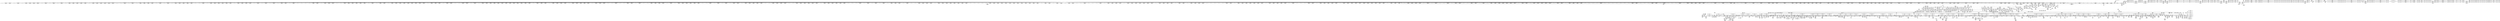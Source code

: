 digraph {
	CE0x57ac6e0 [shape=record,shape=Mrecord,label="{CE0x57ac6e0|i64*_getelementptr_inbounds_(_11_x_i64_,_11_x_i64_*___llvm_gcov_ctr125,_i64_0,_i64_1)|*Constant*|*SummSink*}"]
	CE0x573f0e0 [shape=record,shape=Mrecord,label="{CE0x573f0e0|2472:_%struct.cred*,_2752:_%struct.signal_struct*,_:_CRE_2392,2400_|*MultipleSource*|Function::selinux_task_setrlimit&Arg::p::|security/selinux/hooks.c,3622}"]
	CE0x57602a0 [shape=record,shape=Mrecord,label="{CE0x57602a0|2472:_%struct.cred*,_2752:_%struct.signal_struct*,_:_CRE_2948,2949_}"]
	CE0x57661a0 [shape=record,shape=Mrecord,label="{CE0x57661a0|2472:_%struct.cred*,_2752:_%struct.signal_struct*,_:_CRE_3128,3136_|*MultipleSource*|Function::selinux_task_setrlimit&Arg::p::|security/selinux/hooks.c,3622}"]
	CE0x57c6ce0 [shape=record,shape=Mrecord,label="{CE0x57c6ce0|rcu_read_lock:_if.end}"]
	CE0x5706690 [shape=record,shape=Mrecord,label="{CE0x5706690|selinux_task_setrlimit:_if.end}"]
	CE0x572cc90 [shape=record,shape=Mrecord,label="{CE0x572cc90|2472:_%struct.cred*,_2752:_%struct.signal_struct*,_:_CRE_392,400_|*MultipleSource*|Function::selinux_task_setrlimit&Arg::p::|security/selinux/hooks.c,3622}"]
	CE0x5758fa0 [shape=record,shape=Mrecord,label="{CE0x5758fa0|2472:_%struct.cred*,_2752:_%struct.signal_struct*,_:_CRE_2768,2776_|*MultipleSource*|Function::selinux_task_setrlimit&Arg::p::|security/selinux/hooks.c,3622}"]
	CE0x5889ff0 [shape=record,shape=Mrecord,label="{CE0x5889ff0|__preempt_count_add:_tmp6|./arch/x86/include/asm/preempt.h,73|*SummSource*}"]
	CE0x57c1d70 [shape=record,shape=Mrecord,label="{CE0x57c1d70|_call_void_mcount()_#3|*SummSource*}"]
	CE0x57d9e50 [shape=record,shape=Mrecord,label="{CE0x57d9e50|_ret_void,_!dbg_!27717|include/linux/rcupdate.h,424|*SummSource*}"]
	CE0x5785910 [shape=record,shape=Mrecord,label="{CE0x5785910|_ret_i32_%call7,_!dbg_!27749|security/selinux/hooks.c,210}"]
	CE0x578c6b0 [shape=record,shape=Mrecord,label="{CE0x578c6b0|task_sid:_tmp26|security/selinux/hooks.c,208}"]
	CE0x5784100 [shape=record,shape=Mrecord,label="{CE0x5784100|current_sid:_tmp19|security/selinux/hooks.c,218|*SummSource*}"]
	CE0x56fea00 [shape=record,shape=Mrecord,label="{CE0x56fea00|GLOBAL:_rcu_read_lock|*Constant*|*SummSource*}"]
	CE0x5773d20 [shape=record,shape=Mrecord,label="{CE0x5773d20|2472:_%struct.cred*,_2752:_%struct.signal_struct*,_:_CRE_6355,6356_}"]
	CE0x57cade0 [shape=record,shape=Mrecord,label="{CE0x57cade0|rcu_read_unlock:_tmp17|include/linux/rcupdate.h,933|*SummSink*}"]
	CE0x5733f70 [shape=record,shape=Mrecord,label="{CE0x5733f70|2472:_%struct.cred*,_2752:_%struct.signal_struct*,_:_CRE_1912,1920_|*MultipleSource*|Function::selinux_task_setrlimit&Arg::p::|security/selinux/hooks.c,3622}"]
	CE0x578e730 [shape=record,shape=Mrecord,label="{CE0x578e730|_ret_i32_%tmp6,_!dbg_!27716|security/selinux/hooks.c,197|*SummSource*}"]
	CE0x57c6340 [shape=record,shape=Mrecord,label="{CE0x57c6340|cred_sid:_tmp4|*LoadInst*|security/selinux/hooks.c,196|*SummSource*}"]
	CE0x5775e10 [shape=record,shape=Mrecord,label="{CE0x5775e10|i64*_getelementptr_inbounds_(_13_x_i64_,_13_x_i64_*___llvm_gcov_ctr126,_i64_0,_i64_11)|*Constant*|*SummSource*}"]
	CE0x5810080 [shape=record,shape=Mrecord,label="{CE0x5810080|rcu_read_unlock:_tmp1}"]
	CE0x5816280 [shape=record,shape=Mrecord,label="{CE0x5816280|rcu_read_lock:_do.body|*SummSink*}"]
	CE0x57b57f0 [shape=record,shape=Mrecord,label="{CE0x57b57f0|i32_78|*Constant*|*SummSource*}"]
	CE0x570adb0 [shape=record,shape=Mrecord,label="{CE0x570adb0|2472:_%struct.cred*,_2752:_%struct.signal_struct*,_:_CRE_702,703_}"]
	CE0x57a1850 [shape=record,shape=Mrecord,label="{CE0x57a1850|GLOBAL:_current_sid.__warned|Global_var:current_sid.__warned|*SummSink*}"]
	CE0x587f9e0 [shape=record,shape=Mrecord,label="{CE0x587f9e0|__rcu_read_unlock:_tmp4|include/linux/rcupdate.h,244|*SummSource*}"]
	CE0x57982b0 [shape=record,shape=Mrecord,label="{CE0x57982b0|selinux_task_setrlimit:_tmp9|security/selinux/hooks.c,3629}"]
	CE0x5711780 [shape=record,shape=Mrecord,label="{CE0x5711780|2472:_%struct.cred*,_2752:_%struct.signal_struct*,_:_CRE_88,92_|*MultipleSource*|Function::selinux_task_setrlimit&Arg::p::|security/selinux/hooks.c,3622}"]
	CE0x57d86e0 [shape=record,shape=Mrecord,label="{CE0x57d86e0|i64*_getelementptr_inbounds_(_11_x_i64_,_11_x_i64_*___llvm_gcov_ctr132,_i64_0,_i64_9)|*Constant*|*SummSink*}"]
	CE0x5815370 [shape=record,shape=Mrecord,label="{CE0x5815370|_ret_void,_!dbg_!27717|include/linux/rcupdate.h,419|*SummSource*}"]
	CE0x58183f0 [shape=record,shape=Mrecord,label="{CE0x58183f0|rcu_lock_release:_tmp2}"]
	CE0x57b3110 [shape=record,shape=Mrecord,label="{CE0x57b3110|rcu_read_unlock:_entry|*SummSource*}"]
	CE0x57a93e0 [shape=record,shape=Mrecord,label="{CE0x57a93e0|cred_sid:_tmp3|*SummSink*}"]
	CE0x572f180 [shape=record,shape=Mrecord,label="{CE0x572f180|current_has_perm:_call|security/selinux/hooks.c,1542}"]
	CE0x57a2a60 [shape=record,shape=Mrecord,label="{CE0x57a2a60|COLLAPSED:_GCMRE___llvm_gcov_ctr98_internal_global_2_x_i64_zeroinitializer:_elem_0:default:}"]
	CE0x57b29b0 [shape=record,shape=Mrecord,label="{CE0x57b29b0|GLOBAL:_rcu_read_unlock|*Constant*}"]
	CE0x57d04d0 [shape=record,shape=Mrecord,label="{CE0x57d04d0|task_sid:_tmp10|security/selinux/hooks.c,208}"]
	CE0x573aca0 [shape=record,shape=Mrecord,label="{CE0x573aca0|2472:_%struct.cred*,_2752:_%struct.signal_struct*,_:_CRE_2104,2112_|*MultipleSource*|Function::selinux_task_setrlimit&Arg::p::|security/selinux/hooks.c,3622}"]
	CE0x5801530 [shape=record,shape=Mrecord,label="{CE0x5801530|rcu_read_lock:_tmp22|include/linux/rcupdate.h,884|*SummSink*}"]
	CE0x5771ac0 [shape=record,shape=Mrecord,label="{CE0x5771ac0|2472:_%struct.cred*,_2752:_%struct.signal_struct*,_:_CRE_6333,6334_}"]
	CE0x5784420 [shape=record,shape=Mrecord,label="{CE0x5784420|current_sid:_tmp18|security/selinux/hooks.c,218|*SummSource*}"]
	CE0x57605c0 [shape=record,shape=Mrecord,label="{CE0x57605c0|2472:_%struct.cred*,_2752:_%struct.signal_struct*,_:_CRE_2950,2951_}"]
	CE0x579e7d0 [shape=record,shape=Mrecord,label="{CE0x579e7d0|task_sid:_tmp3}"]
	CE0x57edb90 [shape=record,shape=Mrecord,label="{CE0x57edb90|task_sid:_tobool|security/selinux/hooks.c,208|*SummSink*}"]
	CE0x5817fe0 [shape=record,shape=Mrecord,label="{CE0x5817fe0|rcu_read_unlock:_bb|*SummSink*}"]
	CE0x5803970 [shape=record,shape=Mrecord,label="{CE0x5803970|cred_sid:_tmp5|security/selinux/hooks.c,196}"]
	CE0x576f3b0 [shape=record,shape=Mrecord,label="{CE0x576f3b0|2472:_%struct.cred*,_2752:_%struct.signal_struct*,_:_CRE_6308,6309_}"]
	CE0x570aa90 [shape=record,shape=Mrecord,label="{CE0x570aa90|2472:_%struct.cred*,_2752:_%struct.signal_struct*,_:_CRE_700,701_}"]
	CE0x5814b80 [shape=record,shape=Mrecord,label="{CE0x5814b80|rcu_read_lock:_land.lhs.true|*SummSource*}"]
	CE0x576d940 [shape=record,shape=Mrecord,label="{CE0x576d940|2472:_%struct.cred*,_2752:_%struct.signal_struct*,_:_CRE_6292,6293_}"]
	CE0x576a850 [shape=record,shape=Mrecord,label="{CE0x576a850|2472:_%struct.cred*,_2752:_%struct.signal_struct*,_:_CRE_6136,6140_|*MultipleSource*|Function::selinux_task_setrlimit&Arg::p::|security/selinux/hooks.c,3622}"]
	CE0x571ad60 [shape=record,shape=Mrecord,label="{CE0x571ad60|current_sid:_tobool1|security/selinux/hooks.c,218|*SummSource*}"]
	CE0x57c4130 [shape=record,shape=Mrecord,label="{CE0x57c4130|cred_sid:_tmp1|*SummSource*}"]
	CE0x576aac0 [shape=record,shape=Mrecord,label="{CE0x576aac0|2472:_%struct.cred*,_2752:_%struct.signal_struct*,_:_CRE_6144,6152_|*MultipleSource*|Function::selinux_task_setrlimit&Arg::p::|security/selinux/hooks.c,3622}"]
	CE0x5737f40 [shape=record,shape=Mrecord,label="{CE0x5737f40|2472:_%struct.cred*,_2752:_%struct.signal_struct*,_:_CRE_600,608_|*MultipleSource*|Function::selinux_task_setrlimit&Arg::p::|security/selinux/hooks.c,3622}"]
	CE0x5819b80 [shape=record,shape=Mrecord,label="{CE0x5819b80|rcu_read_unlock:_tmp9|include/linux/rcupdate.h,933|*SummSource*}"]
	CE0x575f300 [shape=record,shape=Mrecord,label="{CE0x575f300|2472:_%struct.cred*,_2752:_%struct.signal_struct*,_:_CRE_2938,2939_}"]
	CE0x57c7f30 [shape=record,shape=Mrecord,label="{CE0x57c7f30|i8*_getelementptr_inbounds_(_41_x_i8_,_41_x_i8_*_.str44,_i32_0,_i32_0)|*Constant*}"]
	CE0x57200a0 [shape=record,shape=Mrecord,label="{CE0x57200a0|2472:_%struct.cred*,_2752:_%struct.signal_struct*,_:_CRE_2536,2544_|*MultipleSource*|Function::selinux_task_setrlimit&Arg::p::|security/selinux/hooks.c,3622}"]
	CE0x5897900 [shape=record,shape=Mrecord,label="{CE0x5897900|i64*_getelementptr_inbounds_(_4_x_i64_,_4_x_i64_*___llvm_gcov_ctr129,_i64_0,_i64_0)|*Constant*|*SummSource*}"]
	CE0x5846030 [shape=record,shape=Mrecord,label="{CE0x5846030|__preempt_count_sub:_do.end}"]
	CE0x57f9200 [shape=record,shape=Mrecord,label="{CE0x57f9200|__preempt_count_sub:_tmp7|./arch/x86/include/asm/preempt.h,78|*SummSource*}"]
	CE0x572a270 [shape=record,shape=Mrecord,label="{CE0x572a270|2472:_%struct.cred*,_2752:_%struct.signal_struct*,_:_CRE_288,296_|*MultipleSource*|Function::selinux_task_setrlimit&Arg::p::|security/selinux/hooks.c,3622}"]
	CE0x57a60d0 [shape=record,shape=Mrecord,label="{CE0x57a60d0|i32_218|*Constant*}"]
	CE0x5739000 [shape=record,shape=Mrecord,label="{CE0x5739000|2472:_%struct.cred*,_2752:_%struct.signal_struct*,_:_CRE_648,652_|*MultipleSource*|Function::selinux_task_setrlimit&Arg::p::|security/selinux/hooks.c,3622}"]
	CE0x57d99b0 [shape=record,shape=Mrecord,label="{CE0x57d99b0|rcu_lock_release:_map|Function::rcu_lock_release&Arg::map::|*SummSink*}"]
	CE0x57381b0 [shape=record,shape=Mrecord,label="{CE0x57381b0|2472:_%struct.cred*,_2752:_%struct.signal_struct*,_:_CRE_608,616_|*MultipleSource*|Function::selinux_task_setrlimit&Arg::p::|security/selinux/hooks.c,3622}"]
	CE0x5802e60 [shape=record,shape=Mrecord,label="{CE0x5802e60|__rcu_read_lock:_tmp7|include/linux/rcupdate.h,240|*SummSink*}"]
	CE0x579b7b0 [shape=record,shape=Mrecord,label="{CE0x579b7b0|i64*_getelementptr_inbounds_(_11_x_i64_,_11_x_i64_*___llvm_gcov_ctr127,_i64_0,_i64_0)|*Constant*|*SummSink*}"]
	CE0x587ebc0 [shape=record,shape=Mrecord,label="{CE0x587ebc0|__preempt_count_sub:_tmp7|./arch/x86/include/asm/preempt.h,78|*SummSink*}"]
	CE0x571b110 [shape=record,shape=Mrecord,label="{CE0x571b110|i64*_getelementptr_inbounds_(_2_x_i64_,_2_x_i64_*___llvm_gcov_ctr136,_i64_0,_i64_0)|*Constant*|*SummSink*}"]
	CE0x571c520 [shape=record,shape=Mrecord,label="{CE0x571c520|COLLAPSED:_GCMRE___llvm_gcov_ctr126_internal_global_13_x_i64_zeroinitializer:_elem_0:default:}"]
	CE0x580b4d0 [shape=record,shape=Mrecord,label="{CE0x580b4d0|rcu_read_unlock:_land.lhs.true|*SummSource*}"]
	CE0x5714890 [shape=record,shape=Mrecord,label="{CE0x5714890|selinux_task_setrlimit:_tmp|*SummSink*}"]
	CE0x57787e0 [shape=record,shape=Mrecord,label="{CE0x57787e0|2472:_%struct.cred*,_2752:_%struct.signal_struct*,_:_CRE_6512,6520_|*MultipleSource*|Function::selinux_task_setrlimit&Arg::p::|security/selinux/hooks.c,3622}"]
	CE0x5718490 [shape=record,shape=Mrecord,label="{CE0x5718490|2472:_%struct.cred*,_2752:_%struct.signal_struct*,_:_CRE_56,64_|*MultipleSource*|Function::selinux_task_setrlimit&Arg::p::|security/selinux/hooks.c,3622}"]
	CE0x57a6450 [shape=record,shape=Mrecord,label="{CE0x57a6450|current_sid:_land.lhs.true|*SummSink*}"]
	CE0x5758630 [shape=record,shape=Mrecord,label="{CE0x5758630|2472:_%struct.cred*,_2752:_%struct.signal_struct*,_:_CRE_2736,2744_|*MultipleSource*|Function::selinux_task_setrlimit&Arg::p::|security/selinux/hooks.c,3622}"]
	CE0x5857310 [shape=record,shape=Mrecord,label="{CE0x5857310|i32_1|*Constant*}"]
	CE0x57faf40 [shape=record,shape=Mrecord,label="{CE0x57faf40|_call_void_lockdep_rcu_suspicious(i8*_getelementptr_inbounds_(_25_x_i8_,_25_x_i8_*_.str45,_i32_0,_i32_0),_i32_934,_i8*_getelementptr_inbounds_(_44_x_i8_,_44_x_i8_*_.str47,_i32_0,_i32_0))_#10,_!dbg_!27726|include/linux/rcupdate.h,933|*SummSink*}"]
	CE0x57fc8a0 [shape=record,shape=Mrecord,label="{CE0x57fc8a0|i64*_getelementptr_inbounds_(_11_x_i64_,_11_x_i64_*___llvm_gcov_ctr127,_i64_0,_i64_8)|*Constant*}"]
	CE0x57b56e0 [shape=record,shape=Mrecord,label="{CE0x57b56e0|_ret_%struct.task_struct*_%tmp4,_!dbg_!27714|./arch/x86/include/asm/current.h,14|*SummSink*}"]
	CE0x578ac40 [shape=record,shape=Mrecord,label="{CE0x578ac40|rcu_lock_release:_tmp5|include/linux/rcupdate.h,423|*SummSource*}"]
	CE0x5804140 [shape=record,shape=Mrecord,label="{CE0x5804140|rcu_read_unlock:_do.end|*SummSource*}"]
	CE0x578f6b0 [shape=record,shape=Mrecord,label="{CE0x578f6b0|rcu_read_lock:_do.body}"]
	CE0x5804fe0 [shape=record,shape=Mrecord,label="{CE0x5804fe0|cred_sid:_tmp6|security/selinux/hooks.c,197|*SummSource*}"]
	CE0x57e8830 [shape=record,shape=Mrecord,label="{CE0x57e8830|rcu_read_lock:_tmp8|include/linux/rcupdate.h,882|*SummSink*}"]
	CE0x5785ca0 [shape=record,shape=Mrecord,label="{CE0x5785ca0|i32_(i32,_i32,_i16,_i32,_%struct.common_audit_data*)*_bitcast_(i32_(i32,_i32,_i16,_i32,_%struct.common_audit_data.495*)*_avc_has_perm_to_i32_(i32,_i32,_i16,_i32,_%struct.common_audit_data*)*)|*Constant*}"]
	CE0x5784d00 [shape=record,shape=Mrecord,label="{CE0x5784d00|i64*_getelementptr_inbounds_(_11_x_i64_,_11_x_i64_*___llvm_gcov_ctr125,_i64_0,_i64_10)|*Constant*|*SummSource*}"]
	CE0x57fa080 [shape=record,shape=Mrecord,label="{CE0x57fa080|rcu_read_lock:_call3|include/linux/rcupdate.h,882}"]
	CE0x57c97b0 [shape=record,shape=Mrecord,label="{CE0x57c97b0|i64*_getelementptr_inbounds_(_2_x_i64_,_2_x_i64_*___llvm_gcov_ctr98,_i64_0,_i64_1)|*Constant*|*SummSource*}"]
	CE0x57a3860 [shape=record,shape=Mrecord,label="{CE0x57a3860|current_sid:_tmp12|security/selinux/hooks.c,218|*SummSink*}"]
	CE0x575e4f0 [shape=record,shape=Mrecord,label="{CE0x575e4f0|2472:_%struct.cred*,_2752:_%struct.signal_struct*,_:_CRE_2929,2930_}"]
	CE0x5797e90 [shape=record,shape=Mrecord,label="{CE0x5797e90|task_sid:_entry|*SummSink*}"]
	CE0x57a3100 [shape=record,shape=Mrecord,label="{CE0x57a3100|current_sid:_tmp13|security/selinux/hooks.c,218|*SummSource*}"]
	CE0x580d2b0 [shape=record,shape=Mrecord,label="{CE0x580d2b0|rcu_read_unlock:_tmp5|include/linux/rcupdate.h,933}"]
	CE0x57b8c50 [shape=record,shape=Mrecord,label="{CE0x57b8c50|i64*_getelementptr_inbounds_(_4_x_i64_,_4_x_i64_*___llvm_gcov_ctr134,_i64_0,_i64_3)|*Constant*|*SummSource*}"]
	CE0x580dd50 [shape=record,shape=Mrecord,label="{CE0x580dd50|rcu_read_unlock:_tmp16|include/linux/rcupdate.h,933}"]
	CE0x5724fc0 [shape=record,shape=Mrecord,label="{CE0x5724fc0|selinux_task_setrlimit:_tmp1}"]
	CE0x580f680 [shape=record,shape=Mrecord,label="{CE0x580f680|__preempt_count_add:_entry|*SummSink*}"]
	CE0x57ef0f0 [shape=record,shape=Mrecord,label="{CE0x57ef0f0|GLOBAL:_task_sid.__warned|Global_var:task_sid.__warned|*SummSource*}"]
	CE0x57fa7b0 [shape=record,shape=Mrecord,label="{CE0x57fa7b0|i64_6|*Constant*}"]
	CE0x57a8370 [shape=record,shape=Mrecord,label="{CE0x57a8370|get_current:_tmp3}"]
	CE0x5776db0 [shape=record,shape=Mrecord,label="{CE0x5776db0|2472:_%struct.cred*,_2752:_%struct.signal_struct*,_:_CRE_6448,6456_|*MultipleSource*|Function::selinux_task_setrlimit&Arg::p::|security/selinux/hooks.c,3622}"]
	CE0x57a8e60 [shape=record,shape=Mrecord,label="{CE0x57a8e60|current_sid:_if.then|*SummSource*}"]
	CE0x570cba0 [shape=record,shape=Mrecord,label="{CE0x570cba0|current_has_perm:_tmp2}"]
	CE0x57b3450 [shape=record,shape=Mrecord,label="{CE0x57b3450|_ret_void,_!dbg_!27735|include/linux/rcupdate.h,938|*SummSink*}"]
	CE0x5771930 [shape=record,shape=Mrecord,label="{CE0x5771930|2472:_%struct.cred*,_2752:_%struct.signal_struct*,_:_CRE_6332,6333_}"]
	CE0x5844d50 [shape=record,shape=Mrecord,label="{CE0x5844d50|__preempt_count_sub:_do.body}"]
	CE0x571acd0 [shape=record,shape=Mrecord,label="{CE0x571acd0|current_sid:_tobool1|security/selinux/hooks.c,218}"]
	CE0x5767790 [shape=record,shape=Mrecord,label="{CE0x5767790|2472:_%struct.cred*,_2752:_%struct.signal_struct*,_:_CRE_5856,5860_|*MultipleSource*|Function::selinux_task_setrlimit&Arg::p::|security/selinux/hooks.c,3622}"]
	CE0x57af380 [shape=record,shape=Mrecord,label="{CE0x57af380|i1_true|*Constant*|*SummSource*}"]
	CE0x5818dd0 [shape=record,shape=Mrecord,label="{CE0x5818dd0|rcu_lock_acquire:_tmp2|*SummSink*}"]
	CE0x5724f50 [shape=record,shape=Mrecord,label="{CE0x5724f50|i64_1|*Constant*|*SummSink*}"]
	CE0x58575a0 [shape=record,shape=Mrecord,label="{CE0x58575a0|i64_ptrtoint_(i8*_blockaddress(_rcu_lock_release,_%__here)_to_i64)|*Constant*|*SummSource*}"]
	CE0x57eb5e0 [shape=record,shape=Mrecord,label="{CE0x57eb5e0|_call_void_rcu_lock_acquire(%struct.lockdep_map*_rcu_lock_map)_#10,_!dbg_!27711|include/linux/rcupdate.h,881}"]
	CE0x57e6580 [shape=record,shape=Mrecord,label="{CE0x57e6580|get_current:_tmp2|*SummSource*}"]
	CE0x5717a30 [shape=record,shape=Mrecord,label="{CE0x5717a30|selinux_task_setrlimit:_tmp4|*LoadInst*|security/selinux/hooks.c,3628}"]
	CE0x5772d80 [shape=record,shape=Mrecord,label="{CE0x5772d80|2472:_%struct.cred*,_2752:_%struct.signal_struct*,_:_CRE_6345,6346_}"]
	CE0x587c620 [shape=record,shape=Mrecord,label="{CE0x587c620|__preempt_count_sub:_bb|*SummSource*}"]
	CE0x57280f0 [shape=record,shape=Mrecord,label="{CE0x57280f0|i64*_getelementptr_inbounds_(_4_x_i64_,_4_x_i64_*___llvm_gcov_ctr133,_i64_0,_i64_2)|*Constant*|*SummSink*}"]
	CE0x56fe450 [shape=record,shape=Mrecord,label="{CE0x56fe450|i64_1|*Constant*}"]
	CE0x575f7b0 [shape=record,shape=Mrecord,label="{CE0x575f7b0|2472:_%struct.cred*,_2752:_%struct.signal_struct*,_:_CRE_2941,2942_}"]
	"CONST[source:1(input),value:2(dynamic)][purpose:{object}]"
	CE0x570a080 [shape=record,shape=Mrecord,label="{CE0x570a080|2472:_%struct.cred*,_2752:_%struct.signal_struct*,_:_CRE_693,694_}"]
	CE0x580db10 [shape=record,shape=Mrecord,label="{CE0x580db10|rcu_read_unlock:_tmp15|include/linux/rcupdate.h,933|*SummSink*}"]
	CE0x577e4e0 [shape=record,shape=Mrecord,label="{CE0x577e4e0|2472:_%struct.cred*,_2752:_%struct.signal_struct*,_:_CRE_10624,10628_|*MultipleSource*|Function::selinux_task_setrlimit&Arg::p::|security/selinux/hooks.c,3622}"]
	CE0x57a12a0 [shape=record,shape=Mrecord,label="{CE0x57a12a0|task_sid:_tmp2}"]
	CE0x576f540 [shape=record,shape=Mrecord,label="{CE0x576f540|2472:_%struct.cred*,_2752:_%struct.signal_struct*,_:_CRE_6309,6310_}"]
	CE0x571ab70 [shape=record,shape=Mrecord,label="{CE0x571ab70|current_sid:_tmp8|security/selinux/hooks.c,218|*SummSink*}"]
	CE0x5802530 [shape=record,shape=Mrecord,label="{CE0x5802530|i64*_getelementptr_inbounds_(_11_x_i64_,_11_x_i64_*___llvm_gcov_ctr127,_i64_0,_i64_9)|*Constant*|*SummSink*}"]
	CE0x57a04c0 [shape=record,shape=Mrecord,label="{CE0x57a04c0|i64_6|*Constant*}"]
	CE0x57bf1a0 [shape=record,shape=Mrecord,label="{CE0x57bf1a0|task_sid:_tmp21|security/selinux/hooks.c,208|*SummSource*}"]
	CE0x57a4380 [shape=record,shape=Mrecord,label="{CE0x57a4380|current_sid:_tmp3|*SummSink*}"]
	CE0x571f8d0 [shape=record,shape=Mrecord,label="{CE0x571f8d0|2472:_%struct.cred*,_2752:_%struct.signal_struct*,_:_CRE_2532,2533_}"]
	CE0x587e8a0 [shape=record,shape=Mrecord,label="{CE0x587e8a0|__preempt_count_sub:_tmp6|./arch/x86/include/asm/preempt.h,78|*SummSource*}"]
	CE0x5773a00 [shape=record,shape=Mrecord,label="{CE0x5773a00|2472:_%struct.cred*,_2752:_%struct.signal_struct*,_:_CRE_6353,6354_}"]
	CE0x581c240 [shape=record,shape=Mrecord,label="{CE0x581c240|i32_934|*Constant*|*SummSource*}"]
	CE0x57758b0 [shape=record,shape=Mrecord,label="{CE0x57758b0|task_sid:_tmp24|security/selinux/hooks.c,208}"]
	CE0x57ca000 [shape=record,shape=Mrecord,label="{CE0x57ca000|get_current:_tmp4|./arch/x86/include/asm/current.h,14}"]
	CE0x577a2b0 [shape=record,shape=Mrecord,label="{CE0x577a2b0|2472:_%struct.cred*,_2752:_%struct.signal_struct*,_:_CRE_6608,6616_|*MultipleSource*|Function::selinux_task_setrlimit&Arg::p::|security/selinux/hooks.c,3622}"]
	CE0x57ede90 [shape=record,shape=Mrecord,label="{CE0x57ede90|task_sid:_tmp5|security/selinux/hooks.c,208|*SummSource*}"]
	CE0x572e900 [shape=record,shape=Mrecord,label="{CE0x572e900|current_has_perm:_tmp3}"]
	CE0x580fab0 [shape=record,shape=Mrecord,label="{CE0x580fab0|GLOBAL:_rcu_read_unlock.__warned|Global_var:rcu_read_unlock.__warned|*SummSource*}"]
	CE0x57c4fc0 [shape=record,shape=Mrecord,label="{CE0x57c4fc0|rcu_read_lock:_tmp10|include/linux/rcupdate.h,882|*SummSink*}"]
	CE0x5813e60 [shape=record,shape=Mrecord,label="{CE0x5813e60|__rcu_read_lock:_tmp7|include/linux/rcupdate.h,240|*SummSource*}"]
	CE0x5783e70 [shape=record,shape=Mrecord,label="{CE0x5783e70|current_sid:_tmp17|security/selinux/hooks.c,218|*SummSink*}"]
	CE0x58141c0 [shape=record,shape=Mrecord,label="{CE0x58141c0|i32_0|*Constant*}"]
	CE0x581c4c0 [shape=record,shape=Mrecord,label="{CE0x581c4c0|i32_934|*Constant*|*SummSink*}"]
	CE0x579e840 [shape=record,shape=Mrecord,label="{CE0x579e840|task_sid:_tmp3|*SummSource*}"]
	CE0x57bfab0 [shape=record,shape=Mrecord,label="{CE0x57bfab0|i64*_getelementptr_inbounds_(_13_x_i64_,_13_x_i64_*___llvm_gcov_ctr126,_i64_0,_i64_10)|*Constant*|*SummSink*}"]
	CE0x5819860 [shape=record,shape=Mrecord,label="{CE0x5819860|rcu_read_unlock:_tobool1|include/linux/rcupdate.h,933|*SummSource*}"]
	CE0x575eb30 [shape=record,shape=Mrecord,label="{CE0x575eb30|2472:_%struct.cred*,_2752:_%struct.signal_struct*,_:_CRE_2933,2934_}"]
	CE0x57ad990 [shape=record,shape=Mrecord,label="{CE0x57ad990|i8*_getelementptr_inbounds_(_45_x_i8_,_45_x_i8_*_.str12,_i32_0,_i32_0)|*Constant*|*SummSource*}"]
	CE0x57ce670 [shape=record,shape=Mrecord,label="{CE0x57ce670|task_sid:_do.body|*SummSink*}"]
	CE0x5723360 [shape=record,shape=Mrecord,label="{CE0x5723360|2472:_%struct.cred*,_2752:_%struct.signal_struct*,_:_CRE_2692,2696_|*MultipleSource*|Function::selinux_task_setrlimit&Arg::p::|security/selinux/hooks.c,3622}"]
	CE0x57cda50 [shape=record,shape=Mrecord,label="{CE0x57cda50|task_sid:_tmp19|security/selinux/hooks.c,208|*SummSink*}"]
	CE0x58482f0 [shape=record,shape=Mrecord,label="{CE0x58482f0|__preempt_count_sub:_val|Function::__preempt_count_sub&Arg::val::|*SummSink*}"]
	CE0x576b520 [shape=record,shape=Mrecord,label="{CE0x576b520|2472:_%struct.cred*,_2752:_%struct.signal_struct*,_:_CRE_6184,6192_|*MultipleSource*|Function::selinux_task_setrlimit&Arg::p::|security/selinux/hooks.c,3622}"]
	CE0x5715c60 [shape=record,shape=Mrecord,label="{CE0x5715c60|get_current:_tmp1}"]
	CE0x583eff0 [shape=record,shape=Mrecord,label="{CE0x583eff0|__rcu_read_lock:_do.end|*SummSink*}"]
	CE0x57b47d0 [shape=record,shape=Mrecord,label="{CE0x57b47d0|current_sid:_call4|security/selinux/hooks.c,218}"]
	CE0x5857c20 [shape=record,shape=Mrecord,label="{CE0x5857c20|_call_void___preempt_count_add(i32_1)_#10,_!dbg_!27711|include/linux/rcupdate.h,239}"]
	CE0x5705220 [shape=record,shape=Mrecord,label="{CE0x5705220|2472:_%struct.cred*,_2752:_%struct.signal_struct*,_:_CRE_488,496_|*MultipleSource*|Function::selinux_task_setrlimit&Arg::p::|security/selinux/hooks.c,3622}"]
	CE0x57dae30 [shape=record,shape=Mrecord,label="{CE0x57dae30|_ret_void,_!dbg_!27717|include/linux/rcupdate.h,245}"]
	CE0x57f0240 [shape=record,shape=Mrecord,label="{CE0x57f0240|_call_void_mcount()_#3}"]
	CE0x57a56d0 [shape=record,shape=Mrecord,label="{CE0x57a56d0|current_sid:_tmp3|*SummSource*}"]
	CE0x57b5240 [shape=record,shape=Mrecord,label="{CE0x57b5240|get_current:_entry|*SummSource*}"]
	CE0x57ff690 [shape=record,shape=Mrecord,label="{CE0x57ff690|i32_883|*Constant*|*SummSource*}"]
	CE0x5770800 [shape=record,shape=Mrecord,label="{CE0x5770800|2472:_%struct.cred*,_2752:_%struct.signal_struct*,_:_CRE_6321,6322_}"]
	CE0x5805b60 [shape=record,shape=Mrecord,label="{CE0x5805b60|rcu_read_unlock:_tmp12|include/linux/rcupdate.h,933|*SummSource*}"]
	CE0x57302f0 [shape=record,shape=Mrecord,label="{CE0x57302f0|current_sid:_tmp1}"]
	CE0x5805580 [shape=record,shape=Mrecord,label="{CE0x5805580|cred_sid:_tmp6|security/selinux/hooks.c,197|*SummSink*}"]
	CE0x583ed00 [shape=record,shape=Mrecord,label="{CE0x583ed00|__rcu_read_unlock:_tmp}"]
	CE0x579da20 [shape=record,shape=Mrecord,label="{CE0x579da20|cred_sid:_tmp1}"]
	CE0x5811230 [shape=record,shape=Mrecord,label="{CE0x5811230|i64*_getelementptr_inbounds_(_11_x_i64_,_11_x_i64_*___llvm_gcov_ctr132,_i64_0,_i64_8)|*Constant*|*SummSource*}"]
	CE0x577fcf0 [shape=record,shape=Mrecord,label="{CE0x577fcf0|selinux_task_setrlimit:_tmp14|security/selinux/hooks.c,3632|*SummSink*}"]
	CE0x5807da0 [shape=record,shape=Mrecord,label="{CE0x5807da0|rcu_read_unlock:_tmp|*SummSource*}"]
	CE0x580f370 [shape=record,shape=Mrecord,label="{CE0x580f370|__preempt_count_add:_val|Function::__preempt_count_add&Arg::val::|*SummSink*}"]
	CE0x57c3780 [shape=record,shape=Mrecord,label="{CE0x57c3780|task_sid:_tmp4|*LoadInst*|security/selinux/hooks.c,208|*SummSink*}"]
	CE0x57fea20 [shape=record,shape=Mrecord,label="{CE0x57fea20|i8*_getelementptr_inbounds_(_25_x_i8_,_25_x_i8_*_.str45,_i32_0,_i32_0)|*Constant*}"]
	CE0x57ae770 [shape=record,shape=Mrecord,label="{CE0x57ae770|task_sid:_do.end|*SummSource*}"]
	CE0x573bb40 [shape=record,shape=Mrecord,label="{CE0x573bb40|2472:_%struct.cred*,_2752:_%struct.signal_struct*,_:_CRE_2152,2160_|*MultipleSource*|Function::selinux_task_setrlimit&Arg::p::|security/selinux/hooks.c,3622}"]
	CE0x5883800 [shape=record,shape=Mrecord,label="{CE0x5883800|i64*_getelementptr_inbounds_(_4_x_i64_,_4_x_i64_*___llvm_gcov_ctr129,_i64_0,_i64_0)|*Constant*|*SummSink*}"]
	CE0x5793260 [shape=record,shape=Mrecord,label="{CE0x5793260|current_has_perm:_perms|Function::current_has_perm&Arg::perms::}"]
	CE0x579ebb0 [shape=record,shape=Mrecord,label="{CE0x579ebb0|i64*_getelementptr_inbounds_(_11_x_i64_,_11_x_i64_*___llvm_gcov_ctr127,_i64_0,_i64_1)|*Constant*}"]
	CE0x57cc9f0 [shape=record,shape=Mrecord,label="{CE0x57cc9f0|i32_208|*Constant*|*SummSink*}"]
	CE0x5854840 [shape=record,shape=Mrecord,label="{CE0x5854840|rcu_lock_release:_bb}"]
	CE0x578aad0 [shape=record,shape=Mrecord,label="{CE0x578aad0|rcu_lock_release:_tmp5|include/linux/rcupdate.h,423}"]
	CE0x57a1f90 [shape=record,shape=Mrecord,label="{CE0x57a1f90|current_sid:_tmp4|security/selinux/hooks.c,218}"]
	CE0x5860e70 [shape=record,shape=Mrecord,label="{CE0x5860e70|i64*_getelementptr_inbounds_(_4_x_i64_,_4_x_i64_*___llvm_gcov_ctr133,_i64_0,_i64_0)|*Constant*}"]
	CE0x57fb3c0 [shape=record,shape=Mrecord,label="{CE0x57fb3c0|rcu_read_lock:_tmp13|include/linux/rcupdate.h,882|*SummSource*}"]
	CE0x5728c60 [shape=record,shape=Mrecord,label="{CE0x5728c60|selinux_task_setrlimit:_tmp6|security/selinux/hooks.c,3628|*SummSink*}"]
	CE0x57d9bf0 [shape=record,shape=Mrecord,label="{CE0x57d9bf0|GLOBAL:___rcu_read_unlock|*Constant*}"]
	CE0x5797d80 [shape=record,shape=Mrecord,label="{CE0x5797d80|task_sid:_entry|*SummSource*}"]
	CE0x5778090 [shape=record,shape=Mrecord,label="{CE0x5778090|2472:_%struct.cred*,_2752:_%struct.signal_struct*,_:_CRE_6488,6492_|*MultipleSource*|Function::selinux_task_setrlimit&Arg::p::|security/selinux/hooks.c,3622}"]
	CE0x57931f0 [shape=record,shape=Mrecord,label="{CE0x57931f0|_ret_i32_%call2,_!dbg_!27718|security/selinux/hooks.c,1544}"]
	CE0x571e670 [shape=record,shape=Mrecord,label="{CE0x571e670|2472:_%struct.cred*,_2752:_%struct.signal_struct*,_:_CRE_2521,2522_}"]
	CE0x57c5bd0 [shape=record,shape=Mrecord,label="{CE0x57c5bd0|COLLAPSED:_GCMRE___llvm_gcov_ctr127_internal_global_11_x_i64_zeroinitializer:_elem_0:default:}"]
	CE0x580cfd0 [shape=record,shape=Mrecord,label="{CE0x580cfd0|_call_void_asm_sideeffect_,_memory_,_dirflag_,_fpsr_,_flags_()_#3,_!dbg_!27714,_!srcloc_!27715|include/linux/rcupdate.h,239}"]
	CE0x57dc340 [shape=record,shape=Mrecord,label="{CE0x57dc340|i64_ptrtoint_(i8*_blockaddress(_rcu_lock_acquire,_%__here)_to_i64)|*Constant*|*SummSink*}"]
	CE0x5790790 [shape=record,shape=Mrecord,label="{CE0x5790790|selinux_task_setrlimit:_arraydecay|security/selinux/hooks.c,3622}"]
	CE0x57bf730 [shape=record,shape=Mrecord,label="{CE0x57bf730|i64*_getelementptr_inbounds_(_13_x_i64_,_13_x_i64_*___llvm_gcov_ctr126,_i64_0,_i64_10)|*Constant*}"]
	CE0x578e000 [shape=record,shape=Mrecord,label="{CE0x578e000|cred_sid:_entry|*SummSource*}"]
	CE0x577cbe0 [shape=record,shape=Mrecord,label="{CE0x577cbe0|2472:_%struct.cred*,_2752:_%struct.signal_struct*,_:_CRE_10560,10568_|*MultipleSource*|Function::selinux_task_setrlimit&Arg::p::|security/selinux/hooks.c,3622}"]
	CE0x5805e30 [shape=record,shape=Mrecord,label="{CE0x5805e30|rcu_lock_acquire:_tmp5|include/linux/rcupdate.h,418}"]
	CE0x57c4e50 [shape=record,shape=Mrecord,label="{CE0x57c4e50|rcu_read_lock:_tmp9|include/linux/rcupdate.h,882}"]
	CE0x57988c0 [shape=record,shape=Mrecord,label="{CE0x57988c0|i16_2|*Constant*}"]
	CE0x5714900 [shape=record,shape=Mrecord,label="{CE0x5714900|i64_1|*Constant*|*SummSource*}"]
	CE0x5798600 [shape=record,shape=Mrecord,label="{CE0x5798600|avc_has_perm:_tsid|Function::avc_has_perm&Arg::tsid::|*SummSource*}"]
	CE0x57fec70 [shape=record,shape=Mrecord,label="{CE0x57fec70|i8*_getelementptr_inbounds_(_25_x_i8_,_25_x_i8_*_.str45,_i32_0,_i32_0)|*Constant*|*SummSource*}"]
	CE0x5808e30 [shape=record,shape=Mrecord,label="{CE0x5808e30|rcu_read_unlock:_tmp13|include/linux/rcupdate.h,933|*SummSource*}"]
	CE0x57e2240 [shape=record,shape=Mrecord,label="{CE0x57e2240|GLOBAL:_lock_acquire|*Constant*|*SummSource*}"]
	CE0x57b50b0 [shape=record,shape=Mrecord,label="{CE0x57b50b0|GLOBAL:_get_current|*Constant*|*SummSink*}"]
	CE0x57f9610 [shape=record,shape=Mrecord,label="{CE0x57f9610|__rcu_read_lock:_tmp2|*SummSink*}"]
	CE0x571b8a0 [shape=record,shape=Mrecord,label="{CE0x571b8a0|task_sid:_bb|*SummSource*}"]
	CE0x5793740 [shape=record,shape=Mrecord,label="{CE0x5793740|_ret_i32_%call2,_!dbg_!27718|security/selinux/hooks.c,1544|*SummSink*}"]
	CE0x57e3680 [shape=record,shape=Mrecord,label="{CE0x57e3680|__rcu_read_lock:_tmp3|*SummSource*}"]
	CE0x571f100 [shape=record,shape=Mrecord,label="{CE0x571f100|2472:_%struct.cred*,_2752:_%struct.signal_struct*,_:_CRE_2527,2528_}"]
	CE0x57e1e30 [shape=record,shape=Mrecord,label="{CE0x57e1e30|__rcu_read_lock:_tmp2|*SummSource*}"]
	CE0x5785f20 [shape=record,shape=Mrecord,label="{CE0x5785f20|current_has_perm:_call2|security/selinux/hooks.c,1544}"]
	CE0x575a800 [shape=record,shape=Mrecord,label="{CE0x575a800|2472:_%struct.cred*,_2752:_%struct.signal_struct*,_:_CRE_2848,2856_|*MultipleSource*|Function::selinux_task_setrlimit&Arg::p::|security/selinux/hooks.c,3622}"]
	CE0x587e250 [shape=record,shape=Mrecord,label="{CE0x587e250|__preempt_count_sub:_tmp4|./arch/x86/include/asm/preempt.h,77|*SummSink*}"]
	CE0x57950c0 [shape=record,shape=Mrecord,label="{CE0x57950c0|selinux_task_setrlimit:_tmp4|*LoadInst*|security/selinux/hooks.c,3628|*SummSource*}"]
	CE0x5729d80 [shape=record,shape=Mrecord,label="{CE0x5729d80|2472:_%struct.cred*,_2752:_%struct.signal_struct*,_:_CRE_160,164_|*MultipleSource*|Function::selinux_task_setrlimit&Arg::p::|security/selinux/hooks.c,3622}"]
	CE0x579d450 [shape=record,shape=Mrecord,label="{CE0x579d450|_call_void_lockdep_rcu_suspicious(i8*_getelementptr_inbounds_(_25_x_i8_,_25_x_i8_*_.str3,_i32_0,_i32_0),_i32_218,_i8*_getelementptr_inbounds_(_45_x_i8_,_45_x_i8_*_.str12,_i32_0,_i32_0))_#10,_!dbg_!27727|security/selinux/hooks.c,218|*SummSink*}"]
	CE0x573c770 [shape=record,shape=Mrecord,label="{CE0x573c770|2472:_%struct.cred*,_2752:_%struct.signal_struct*,_:_CRE_2256,2264_|*MultipleSource*|Function::selinux_task_setrlimit&Arg::p::|security/selinux/hooks.c,3622}"]
	CE0x573a550 [shape=record,shape=Mrecord,label="{CE0x573a550|2472:_%struct.cred*,_2752:_%struct.signal_struct*,_:_CRE_2080,2088_|*MultipleSource*|Function::selinux_task_setrlimit&Arg::p::|security/selinux/hooks.c,3622}"]
	CE0x57c1730 [shape=record,shape=Mrecord,label="{CE0x57c1730|current_sid:_tmp24|security/selinux/hooks.c,220|*SummSink*}"]
	CE0x571c300 [shape=record,shape=Mrecord,label="{CE0x571c300|i64*_getelementptr_inbounds_(_13_x_i64_,_13_x_i64_*___llvm_gcov_ctr126,_i64_0,_i64_0)|*Constant*|*SummSource*}"]
	CE0x57882c0 [shape=record,shape=Mrecord,label="{CE0x57882c0|GLOBAL:___llvm_gcov_ctr127|Global_var:__llvm_gcov_ctr127|*SummSink*}"]
	CE0x576d9b0 [shape=record,shape=Mrecord,label="{CE0x576d9b0|2472:_%struct.cred*,_2752:_%struct.signal_struct*,_:_CRE_6291,6292_}"]
	CE0x5786220 [shape=record,shape=Mrecord,label="{CE0x5786220|i32_(i32,_i32,_i16,_i32,_%struct.common_audit_data*)*_bitcast_(i32_(i32,_i32,_i16,_i32,_%struct.common_audit_data.495*)*_avc_has_perm_to_i32_(i32,_i32,_i16,_i32,_%struct.common_audit_data*)*)|*Constant*|*SummSource*}"]
	CE0x57f7740 [shape=record,shape=Mrecord,label="{CE0x57f7740|i64_1|*Constant*}"]
	CE0x58077b0 [shape=record,shape=Mrecord,label="{CE0x58077b0|rcu_read_unlock:_tmp6|include/linux/rcupdate.h,933}"]
	CE0x57ed480 [shape=record,shape=Mrecord,label="{CE0x57ed480|rcu_read_lock:_do.end}"]
	CE0x580be90 [shape=record,shape=Mrecord,label="{CE0x580be90|i64*_getelementptr_inbounds_(_4_x_i64_,_4_x_i64_*___llvm_gcov_ctr128,_i64_0,_i64_3)|*Constant*}"]
	CE0x576c0b0 [shape=record,shape=Mrecord,label="{CE0x576c0b0|2472:_%struct.cred*,_2752:_%struct.signal_struct*,_:_CRE_6216,6224_|*MultipleSource*|Function::selinux_task_setrlimit&Arg::p::|security/selinux/hooks.c,3622}"]
	CE0x5814ae0 [shape=record,shape=Mrecord,label="{CE0x5814ae0|rcu_read_lock:_land.lhs.true}"]
	CE0x57a59e0 [shape=record,shape=Mrecord,label="{CE0x57a59e0|get_current:_tmp2}"]
	CE0x5771f70 [shape=record,shape=Mrecord,label="{CE0x5771f70|2472:_%struct.cred*,_2752:_%struct.signal_struct*,_:_CRE_6336,6337_}"]
	CE0x5889b50 [shape=record,shape=Mrecord,label="{CE0x5889b50|__preempt_count_add:_bb|*SummSink*}"]
	CE0x57ada30 [shape=record,shape=Mrecord,label="{CE0x57ada30|i8*_getelementptr_inbounds_(_45_x_i8_,_45_x_i8_*_.str12,_i32_0,_i32_0)|*Constant*|*SummSink*}"]
	CE0x57a4f40 [shape=record,shape=Mrecord,label="{CE0x57a4f40|current_sid:_tmp6|security/selinux/hooks.c,218|*SummSource*}"]
	CE0x585b750 [shape=record,shape=Mrecord,label="{CE0x585b750|_call_void_mcount()_#3|*SummSink*}"]
	CE0x57da6c0 [shape=record,shape=Mrecord,label="{CE0x57da6c0|_ret_void,_!dbg_!27717|include/linux/rcupdate.h,245|*SummSink*}"]
	CE0x5819e20 [shape=record,shape=Mrecord,label="{CE0x5819e20|rcu_lock_acquire:_tmp4|include/linux/rcupdate.h,418|*SummSource*}"]
	CE0x57fab30 [shape=record,shape=Mrecord,label="{CE0x57fab30|rcu_read_unlock:_tmp18|include/linux/rcupdate.h,933|*SummSink*}"]
	CE0x5734980 [shape=record,shape=Mrecord,label="{CE0x5734980|2472:_%struct.cred*,_2752:_%struct.signal_struct*,_:_CRE_1944,1952_|*MultipleSource*|Function::selinux_task_setrlimit&Arg::p::|security/selinux/hooks.c,3622}"]
	CE0x57fd490 [shape=record,shape=Mrecord,label="{CE0x57fd490|rcu_read_lock:_tmp18|include/linux/rcupdate.h,882}"]
	CE0x5723d80 [shape=record,shape=Mrecord,label="{CE0x5723d80|selinux_task_setrlimit:_return|*SummSource*}"]
	CE0x58546c0 [shape=record,shape=Mrecord,label="{CE0x58546c0|rcu_lock_release:_indirectgoto}"]
	CE0x5717890 [shape=record,shape=Mrecord,label="{CE0x5717890|selinux_task_setrlimit:_rlim_max1|security/selinux/hooks.c,3628|*SummSink*}"]
	CE0x578cda0 [shape=record,shape=Mrecord,label="{CE0x578cda0|_call_void_rcu_read_unlock()_#10,_!dbg_!27748|security/selinux/hooks.c,209|*SummSink*}"]
	CE0x57a46c0 [shape=record,shape=Mrecord,label="{CE0x57a46c0|_call_void_mcount()_#3|*SummSource*}"]
	CE0x5812b50 [shape=record,shape=Mrecord,label="{CE0x5812b50|rcu_lock_release:_tmp1|*SummSource*}"]
	CE0x5846220 [shape=record,shape=Mrecord,label="{CE0x5846220|__preempt_count_sub:_do.end|*SummSource*}"]
	CE0x57717a0 [shape=record,shape=Mrecord,label="{CE0x57717a0|2472:_%struct.cred*,_2752:_%struct.signal_struct*,_:_CRE_6331,6332_}"]
	CE0x5731f70 [shape=record,shape=Mrecord,label="{CE0x5731f70|2472:_%struct.cred*,_2752:_%struct.signal_struct*,_:_CRE_1808,1816_|*MultipleSource*|Function::selinux_task_setrlimit&Arg::p::|security/selinux/hooks.c,3622}"]
	CE0x580fde0 [shape=record,shape=Mrecord,label="{CE0x580fde0|rcu_lock_acquire:_tmp5|include/linux/rcupdate.h,418|*SummSink*}"]
	CE0x57a4dc0 [shape=record,shape=Mrecord,label="{CE0x57a4dc0|current_sid:_tmp6|security/selinux/hooks.c,218}"]
	CE0x5812030 [shape=record,shape=Mrecord,label="{CE0x5812030|rcu_read_unlock:_tmp6|include/linux/rcupdate.h,933|*SummSource*}"]
	CE0x571bac0 [shape=record,shape=Mrecord,label="{CE0x571bac0|task_sid:_land.lhs.true|*SummSource*}"]
	CE0x57d9f90 [shape=record,shape=Mrecord,label="{CE0x57d9f90|_call_void___rcu_read_unlock()_#10,_!dbg_!27734|include/linux/rcupdate.h,937}"]
	CE0x5775ec0 [shape=record,shape=Mrecord,label="{CE0x5775ec0|i64*_getelementptr_inbounds_(_13_x_i64_,_13_x_i64_*___llvm_gcov_ctr126,_i64_0,_i64_11)|*Constant*|*SummSink*}"]
	CE0x572a6c0 [shape=record,shape=Mrecord,label="{CE0x572a6c0|selinux_task_setrlimit:_bb|*SummSink*}"]
	CE0x57ca840 [shape=record,shape=Mrecord,label="{CE0x57ca840|rcu_lock_acquire:_entry|*SummSink*}"]
	CE0x5770cb0 [shape=record,shape=Mrecord,label="{CE0x5770cb0|2472:_%struct.cred*,_2752:_%struct.signal_struct*,_:_CRE_6324,6325_}"]
	CE0x5797570 [shape=record,shape=Mrecord,label="{CE0x5797570|current_has_perm:_call1|security/selinux/hooks.c,1543}"]
	CE0x57d6f80 [shape=record,shape=Mrecord,label="{CE0x57d6f80|i64*_getelementptr_inbounds_(_11_x_i64_,_11_x_i64_*___llvm_gcov_ctr132,_i64_0,_i64_10)|*Constant*}"]
	CE0x58013a0 [shape=record,shape=Mrecord,label="{CE0x58013a0|i64*_getelementptr_inbounds_(_11_x_i64_,_11_x_i64_*___llvm_gcov_ctr127,_i64_0,_i64_10)|*Constant*|*SummSource*}"]
	CE0x5730d90 [shape=record,shape=Mrecord,label="{CE0x5730d90|2472:_%struct.cred*,_2752:_%struct.signal_struct*,_:_CRE_248,256_|*MultipleSource*|Function::selinux_task_setrlimit&Arg::p::|security/selinux/hooks.c,3622}"]
	CE0x57d98a0 [shape=record,shape=Mrecord,label="{CE0x57d98a0|rcu_lock_release:_map|Function::rcu_lock_release&Arg::map::|*SummSource*}"]
	CE0x570e6b0 [shape=record,shape=Mrecord,label="{CE0x570e6b0|2472:_%struct.cred*,_2752:_%struct.signal_struct*,_:_CRE_264,272_|*MultipleSource*|Function::selinux_task_setrlimit&Arg::p::|security/selinux/hooks.c,3622}"]
	CE0x57796d0 [shape=record,shape=Mrecord,label="{CE0x57796d0|2472:_%struct.cred*,_2752:_%struct.signal_struct*,_:_CRE_6560,6568_|*MultipleSource*|Function::selinux_task_setrlimit&Arg::p::|security/selinux/hooks.c,3622}"]
	CE0x5810010 [shape=record,shape=Mrecord,label="{CE0x5810010|i64*_getelementptr_inbounds_(_11_x_i64_,_11_x_i64_*___llvm_gcov_ctr132,_i64_0,_i64_1)|*Constant*|*SummSink*}"]
	CE0x5806730 [shape=record,shape=Mrecord,label="{CE0x5806730|rcu_lock_release:_tmp3}"]
	CE0x57e6b10 [shape=record,shape=Mrecord,label="{CE0x57e6b10|cred_sid:_tmp3|*SummSource*}"]
	CE0x571d2f0 [shape=record,shape=Mrecord,label="{CE0x571d2f0|2472:_%struct.cred*,_2752:_%struct.signal_struct*,_:_CRE_2416,2424_|*MultipleSource*|Function::selinux_task_setrlimit&Arg::p::|security/selinux/hooks.c,3622}"]
	CE0x577dd60 [shape=record,shape=Mrecord,label="{CE0x577dd60|2472:_%struct.cred*,_2752:_%struct.signal_struct*,_:_CRE_10604,10608_|*MultipleSource*|Function::selinux_task_setrlimit&Arg::p::|security/selinux/hooks.c,3622}"]
	CE0x575ff80 [shape=record,shape=Mrecord,label="{CE0x575ff80|2472:_%struct.cred*,_2752:_%struct.signal_struct*,_:_CRE_2946,2947_}"]
	CE0x57b6ff0 [shape=record,shape=Mrecord,label="{CE0x57b6ff0|current_sid:_tmp22|security/selinux/hooks.c,218|*SummSource*}"]
	CE0x5722e80 [shape=record,shape=Mrecord,label="{CE0x5722e80|2472:_%struct.cred*,_2752:_%struct.signal_struct*,_:_CRE_2680,2688_|*MultipleSource*|Function::selinux_task_setrlimit&Arg::p::|security/selinux/hooks.c,3622}"]
	CE0x57db3e0 [shape=record,shape=Mrecord,label="{CE0x57db3e0|__rcu_read_lock:_bb|*SummSource*}"]
	CE0x580ee20 [shape=record,shape=Mrecord,label="{CE0x580ee20|_call_void_mcount()_#3|*SummSource*}"]
	CE0x5710e10 [shape=record,shape=Mrecord,label="{CE0x5710e10|2472:_%struct.cred*,_2752:_%struct.signal_struct*,_:_CRE_144,152_|*MultipleSource*|Function::selinux_task_setrlimit&Arg::p::|security/selinux/hooks.c,3622}"]
	CE0x57f8f00 [shape=record,shape=Mrecord,label="{CE0x57f8f00|GLOBAL:___preempt_count_add|*Constant*}"]
	CE0x57b5980 [shape=record,shape=Mrecord,label="{CE0x57b5980|current_sid:_sid|security/selinux/hooks.c,220|*SummSink*}"]
	CE0x5706490 [shape=record,shape=Mrecord,label="{CE0x5706490|selinux_task_setrlimit:_entry|*SummSource*}"]
	CE0x57c5990 [shape=record,shape=Mrecord,label="{CE0x57c5990|GLOBAL:_rcu_lock_map|Global_var:rcu_lock_map}"]
	CE0x579a890 [shape=record,shape=Mrecord,label="{CE0x579a890|current_sid:_tmp5|security/selinux/hooks.c,218|*SummSource*}"]
	CE0x57cd380 [shape=record,shape=Mrecord,label="{CE0x57cd380|task_sid:_tmp13|security/selinux/hooks.c,208}"]
	CE0x585abc0 [shape=record,shape=Mrecord,label="{CE0x585abc0|i64*_getelementptr_inbounds_(_4_x_i64_,_4_x_i64_*___llvm_gcov_ctr133,_i64_0,_i64_0)|*Constant*|*SummSink*}"]
	"CONST[source:2(external),value:2(dynamic)][purpose:{subject}]"
	CE0x57da4a0 [shape=record,shape=Mrecord,label="{CE0x57da4a0|GLOBAL:___rcu_read_unlock|*Constant*|*SummSource*}"]
	CE0x572ed50 [shape=record,shape=Mrecord,label="{CE0x572ed50|_call_void_mcount()_#3}"]
	CE0x57c3190 [shape=record,shape=Mrecord,label="{CE0x57c3190|_call_void_mcount()_#3|*SummSource*}"]
	CE0x57cd550 [shape=record,shape=Mrecord,label="{CE0x57cd550|i64*_getelementptr_inbounds_(_2_x_i64_,_2_x_i64_*___llvm_gcov_ctr131,_i64_0,_i64_1)|*Constant*}"]
	CE0x57b2fc0 [shape=record,shape=Mrecord,label="{CE0x57b2fc0|GLOBAL:_rcu_read_unlock|*Constant*|*SummSink*}"]
	CE0x5759c20 [shape=record,shape=Mrecord,label="{CE0x5759c20|2472:_%struct.cred*,_2752:_%struct.signal_struct*,_:_CRE_2808,2816_|*MultipleSource*|Function::selinux_task_setrlimit&Arg::p::|security/selinux/hooks.c,3622}"]
	CE0x588a060 [shape=record,shape=Mrecord,label="{CE0x588a060|__preempt_count_add:_tmp6|./arch/x86/include/asm/preempt.h,73|*SummSink*}"]
	CE0x585ae20 [shape=record,shape=Mrecord,label="{CE0x585ae20|rcu_lock_acquire:_tmp7|*SummSource*}"]
	CE0x57d73c0 [shape=record,shape=Mrecord,label="{CE0x57d73c0|i64*_getelementptr_inbounds_(_11_x_i64_,_11_x_i64_*___llvm_gcov_ctr132,_i64_0,_i64_10)|*Constant*|*SummSource*}"]
	CE0x5812c80 [shape=record,shape=Mrecord,label="{CE0x5812c80|rcu_lock_acquire:_tmp|*SummSink*}"]
	CE0x57c8740 [shape=record,shape=Mrecord,label="{CE0x57c8740|rcu_read_lock:_tmp8|include/linux/rcupdate.h,882}"]
	CE0x5713a60 [shape=record,shape=Mrecord,label="{CE0x5713a60|selinux_task_setrlimit:_p|Function::selinux_task_setrlimit&Arg::p::|*SummSink*}"]
	CE0x5778300 [shape=record,shape=Mrecord,label="{CE0x5778300|2472:_%struct.cred*,_2752:_%struct.signal_struct*,_:_CRE_6496,6504_|*MultipleSource*|Function::selinux_task_setrlimit&Arg::p::|security/selinux/hooks.c,3622}"]
	CE0x578d970 [shape=record,shape=Mrecord,label="{CE0x578d970|task_sid:_call7|security/selinux/hooks.c,208|*SummSink*}"]
	CE0x5840db0 [shape=record,shape=Mrecord,label="{CE0x5840db0|i64*_getelementptr_inbounds_(_4_x_i64_,_4_x_i64_*___llvm_gcov_ctr130,_i64_0,_i64_1)|*Constant*}"]
	CE0x57f73a0 [shape=record,shape=Mrecord,label="{CE0x57f73a0|__preempt_count_sub:_tmp5|./arch/x86/include/asm/preempt.h,77|*SummSource*}"]
	CE0x57b5f90 [shape=record,shape=Mrecord,label="{CE0x57b5f90|current_sid:_tmp21|security/selinux/hooks.c,218}"]
	CE0x58481f0 [shape=record,shape=Mrecord,label="{CE0x58481f0|GLOBAL:___preempt_count_sub|*Constant*|*SummSource*}"]
	CE0x57ca280 [shape=record,shape=Mrecord,label="{CE0x57ca280|task_sid:_tmp|*SummSink*}"]
	CE0x57847c0 [shape=record,shape=Mrecord,label="{CE0x57847c0|current_sid:_tmp19|security/selinux/hooks.c,218}"]
	CE0x5805a30 [shape=record,shape=Mrecord,label="{CE0x5805a30|rcu_read_unlock:_tmp12|include/linux/rcupdate.h,933}"]
	CE0x57fae10 [shape=record,shape=Mrecord,label="{CE0x57fae10|_call_void_lockdep_rcu_suspicious(i8*_getelementptr_inbounds_(_25_x_i8_,_25_x_i8_*_.str45,_i32_0,_i32_0),_i32_934,_i8*_getelementptr_inbounds_(_44_x_i8_,_44_x_i8_*_.str47,_i32_0,_i32_0))_#10,_!dbg_!27726|include/linux/rcupdate.h,933|*SummSource*}"]
	CE0x57cb190 [shape=record,shape=Mrecord,label="{CE0x57cb190|i64*_getelementptr_inbounds_(_13_x_i64_,_13_x_i64_*___llvm_gcov_ctr126,_i64_0,_i64_9)|*Constant*|*SummSource*}"]
	CE0x57a84a0 [shape=record,shape=Mrecord,label="{CE0x57a84a0|get_current:_tmp3|*SummSource*}"]
	CE0x57b22a0 [shape=record,shape=Mrecord,label="{CE0x57b22a0|cred_sid:_tmp}"]
	CE0x57a6eb0 [shape=record,shape=Mrecord,label="{CE0x57a6eb0|task_sid:_call3|security/selinux/hooks.c,208|*SummSource*}"]
	CE0x5769790 [shape=record,shape=Mrecord,label="{CE0x5769790|2472:_%struct.cred*,_2752:_%struct.signal_struct*,_:_CRE_5960,5968_|*MultipleSource*|Function::selinux_task_setrlimit&Arg::p::|security/selinux/hooks.c,3622}"]
	CE0x576c850 [shape=record,shape=Mrecord,label="{CE0x576c850|2472:_%struct.cred*,_2752:_%struct.signal_struct*,_:_CRE_6240,6248_|*MultipleSource*|Function::selinux_task_setrlimit&Arg::p::|security/selinux/hooks.c,3622}"]
	CE0x576e0f0 [shape=record,shape=Mrecord,label="{CE0x576e0f0|2472:_%struct.cred*,_2752:_%struct.signal_struct*,_:_CRE_6296,6297_}"]
	CE0x575e9a0 [shape=record,shape=Mrecord,label="{CE0x575e9a0|2472:_%struct.cred*,_2752:_%struct.signal_struct*,_:_CRE_2932,2933_}"]
	CE0x580ab00 [shape=record,shape=Mrecord,label="{CE0x580ab00|_call_void_mcount()_#3|*SummSink*}"]
	CE0x5784590 [shape=record,shape=Mrecord,label="{CE0x5784590|current_sid:_tmp18|security/selinux/hooks.c,218|*SummSink*}"]
	CE0x573a7c0 [shape=record,shape=Mrecord,label="{CE0x573a7c0|2472:_%struct.cred*,_2752:_%struct.signal_struct*,_:_CRE_2088,2096_|*MultipleSource*|Function::selinux_task_setrlimit&Arg::p::|security/selinux/hooks.c,3622}"]
	CE0x58400a0 [shape=record,shape=Mrecord,label="{CE0x58400a0|i32_0|*Constant*}"]
	CE0x570a180 [shape=record,shape=Mrecord,label="{CE0x570a180|2472:_%struct.cred*,_2752:_%struct.signal_struct*,_:_CRE_694,695_}"]
	CE0x5723530 [shape=record,shape=Mrecord,label="{CE0x5723530|_call_void_mcount()_#3|*SummSink*}"]
	CE0x5763590 [shape=record,shape=Mrecord,label="{CE0x5763590|2472:_%struct.cred*,_2752:_%struct.signal_struct*,_:_CRE_2992,3000_|*MultipleSource*|Function::selinux_task_setrlimit&Arg::p::|security/selinux/hooks.c,3622}"]
	CE0x5857b60 [shape=record,shape=Mrecord,label="{CE0x5857b60|i64*_getelementptr_inbounds_(_4_x_i64_,_4_x_i64_*___llvm_gcov_ctr134,_i64_0,_i64_1)|*Constant*|*SummSource*}"]
	CE0x5773b90 [shape=record,shape=Mrecord,label="{CE0x5773b90|2472:_%struct.cred*,_2752:_%struct.signal_struct*,_:_CRE_6354,6355_}"]
	CE0x57c6970 [shape=record,shape=Mrecord,label="{CE0x57c6970|rcu_read_lock:_tmp5|include/linux/rcupdate.h,882|*SummSink*}"]
	CE0x5716cc0 [shape=record,shape=Mrecord,label="{CE0x5716cc0|selinux_task_setrlimit:_if.end|*SummSink*}"]
	CE0x579bb10 [shape=record,shape=Mrecord,label="{CE0x579bb10|i64*_getelementptr_inbounds_(_11_x_i64_,_11_x_i64_*___llvm_gcov_ctr125,_i64_0,_i64_0)|*Constant*|*SummSource*}"]
	CE0x57e1a90 [shape=record,shape=Mrecord,label="{CE0x57e1a90|i64_ptrtoint_(i8*_blockaddress(_rcu_lock_acquire,_%__here)_to_i64)|*Constant*}"]
	CE0x5788fc0 [shape=record,shape=Mrecord,label="{CE0x5788fc0|GLOBAL:_current_has_perm|*Constant*|*SummSource*}"]
	CE0x5727550 [shape=record,shape=Mrecord,label="{CE0x5727550|2472:_%struct.cred*,_2752:_%struct.signal_struct*,_:_CRE_136,144_|*MultipleSource*|Function::selinux_task_setrlimit&Arg::p::|security/selinux/hooks.c,3622}"]
	CE0x5897be0 [shape=record,shape=Mrecord,label="{CE0x5897be0|__preempt_count_sub:_tmp|*SummSink*}"]
	CE0x57aa0b0 [shape=record,shape=Mrecord,label="{CE0x57aa0b0|_call_void_rcu_read_lock()_#10,_!dbg_!27712|security/selinux/hooks.c,207|*SummSink*}"]
	CE0x5813cf0 [shape=record,shape=Mrecord,label="{CE0x5813cf0|__rcu_read_lock:_tmp7|include/linux/rcupdate.h,240}"]
	CE0x573cca0 [shape=record,shape=Mrecord,label="{CE0x573cca0|2472:_%struct.cred*,_2752:_%struct.signal_struct*,_:_CRE_2272,2280_|*MultipleSource*|Function::selinux_task_setrlimit&Arg::p::|security/selinux/hooks.c,3622}"]
	CE0x571d820 [shape=record,shape=Mrecord,label="{CE0x571d820|2472:_%struct.cred*,_2752:_%struct.signal_struct*,_:_CRE_2472,2480_|*MultipleSource*|Function::selinux_task_setrlimit&Arg::p::|security/selinux/hooks.c,3622}"]
	CE0x57ee150 [shape=record,shape=Mrecord,label="{CE0x57ee150|task_sid:_tmp6|security/selinux/hooks.c,208}"]
	CE0x57638d0 [shape=record,shape=Mrecord,label="{CE0x57638d0|2472:_%struct.cred*,_2752:_%struct.signal_struct*,_:_CRE_3000,3008_|*MultipleSource*|Function::selinux_task_setrlimit&Arg::p::|security/selinux/hooks.c,3622}"]
	CE0x5767040 [shape=record,shape=Mrecord,label="{CE0x5767040|2472:_%struct.cred*,_2752:_%struct.signal_struct*,_:_CRE_3160,3164_|*MultipleSource*|Function::selinux_task_setrlimit&Arg::p::|security/selinux/hooks.c,3622}"]
	CE0x57851b0 [shape=record,shape=Mrecord,label="{CE0x57851b0|current_sid:_tmp20|security/selinux/hooks.c,218|*SummSource*}"]
	CE0x5799d00 [shape=record,shape=Mrecord,label="{CE0x5799d00|_ret_i32_%retval.0,_!dbg_!27728|security/selinux/avc.c,775|*SummSource*}"]
	CE0x575be40 [shape=record,shape=Mrecord,label="{CE0x575be40|2472:_%struct.cred*,_2752:_%struct.signal_struct*,_:_CRE_2905,2906_}"]
	CE0x5711520 [shape=record,shape=Mrecord,label="{CE0x5711520|task_sid:_tmp4|*LoadInst*|security/selinux/hooks.c,208}"]
	CE0x58184d0 [shape=record,shape=Mrecord,label="{CE0x58184d0|rcu_lock_release:_tmp2|*SummSink*}"]
	CE0x580abf0 [shape=record,shape=Mrecord,label="{CE0x580abf0|i64*_getelementptr_inbounds_(_4_x_i64_,_4_x_i64_*___llvm_gcov_ctr128,_i64_0,_i64_3)|*Constant*|*SummSource*}"]
	CE0x57229a0 [shape=record,shape=Mrecord,label="{CE0x57229a0|2472:_%struct.cred*,_2752:_%struct.signal_struct*,_:_CRE_2664,2672_|*MultipleSource*|Function::selinux_task_setrlimit&Arg::p::|security/selinux/hooks.c,3622}"]
	CE0x5815a60 [shape=record,shape=Mrecord,label="{CE0x5815a60|rcu_read_lock:_tmp|*SummSink*}"]
	CE0x570a310 [shape=record,shape=Mrecord,label="{CE0x570a310|2472:_%struct.cred*,_2752:_%struct.signal_struct*,_:_CRE_695,696_}"]
	CE0x5840670 [shape=record,shape=Mrecord,label="{CE0x5840670|COLLAPSED:_GCMRE___llvm_gcov_ctr130_internal_global_4_x_i64_zeroinitializer:_elem_0:default:}"]
	CE0x5846880 [shape=record,shape=Mrecord,label="{CE0x5846880|__rcu_read_unlock:_tmp5|include/linux/rcupdate.h,244}"]
	CE0x573a2e0 [shape=record,shape=Mrecord,label="{CE0x573a2e0|2472:_%struct.cred*,_2752:_%struct.signal_struct*,_:_CRE_2076,2080_|*MultipleSource*|Function::selinux_task_setrlimit&Arg::p::|security/selinux/hooks.c,3622}"]
	CE0x5719700 [shape=record,shape=Mrecord,label="{CE0x5719700|current_has_perm:_tmp|*SummSink*}"]
	CE0x58181f0 [shape=record,shape=Mrecord,label="{CE0x58181f0|i64*_getelementptr_inbounds_(_11_x_i64_,_11_x_i64_*___llvm_gcov_ctr132,_i64_0,_i64_0)|*Constant*|*SummSource*}"]
	CE0x57da820 [shape=record,shape=Mrecord,label="{CE0x57da820|__rcu_read_unlock:_entry}"]
	CE0x57b8070 [shape=record,shape=Mrecord,label="{CE0x57b8070|__rcu_read_unlock:_tmp7|include/linux/rcupdate.h,245|*SummSource*}"]
	CE0x583ed70 [shape=record,shape=Mrecord,label="{CE0x583ed70|COLLAPSED:_GCMRE___llvm_gcov_ctr134_internal_global_4_x_i64_zeroinitializer:_elem_0:default:}"]
	CE0x570a7c0 [shape=record,shape=Mrecord,label="{CE0x570a7c0|2472:_%struct.cred*,_2752:_%struct.signal_struct*,_:_CRE_698,699_}"]
	CE0x5727ef0 [shape=record,shape=Mrecord,label="{CE0x5727ef0|rcu_lock_acquire:_tmp3|*SummSource*}"]
	CE0x57ec250 [shape=record,shape=Mrecord,label="{CE0x57ec250|GLOBAL:_rcu_read_lock.__warned|Global_var:rcu_read_lock.__warned}"]
	CE0x5793580 [shape=record,shape=Mrecord,label="{CE0x5793580|i64*_getelementptr_inbounds_(_6_x_i64_,_6_x_i64_*___llvm_gcov_ctr286,_i64_0,_i64_4)|*Constant*}"]
	CE0x5711e70 [shape=record,shape=Mrecord,label="{CE0x5711e70|2472:_%struct.cred*,_2752:_%struct.signal_struct*,_:_CRE_512,520_|*MultipleSource*|Function::selinux_task_setrlimit&Arg::p::|security/selinux/hooks.c,3622}"]
	CE0x57d7870 [shape=record,shape=Mrecord,label="{CE0x57d7870|_call_void_rcu_lock_release(%struct.lockdep_map*_rcu_lock_map)_#10,_!dbg_!27733|include/linux/rcupdate.h,935}"]
	CE0x5818d60 [shape=record,shape=Mrecord,label="{CE0x5818d60|rcu_lock_acquire:_tmp2|*SummSource*}"]
	CE0x57086f0 [shape=record,shape=Mrecord,label="{CE0x57086f0|2472:_%struct.cred*,_2752:_%struct.signal_struct*,_:_CRE_2576,2584_|*MultipleSource*|Function::selinux_task_setrlimit&Arg::p::|security/selinux/hooks.c,3622}"]
	CE0x579edb0 [shape=record,shape=Mrecord,label="{CE0x579edb0|i32_0|*Constant*}"]
	CE0x577a520 [shape=record,shape=Mrecord,label="{CE0x577a520|2472:_%struct.cred*,_2752:_%struct.signal_struct*,_:_CRE_6616,6624_|*MultipleSource*|Function::selinux_task_setrlimit&Arg::p::|security/selinux/hooks.c,3622}"]
	CE0x57b7f00 [shape=record,shape=Mrecord,label="{CE0x57b7f00|__rcu_read_unlock:_tmp7|include/linux/rcupdate.h,245}"]
	CE0x5714660 [shape=record,shape=Mrecord,label="{CE0x5714660|_call_void_mcount()_#3}"]
	CE0x573ca30 [shape=record,shape=Mrecord,label="{CE0x573ca30|2472:_%struct.cred*,_2752:_%struct.signal_struct*,_:_CRE_2264,2272_|*MultipleSource*|Function::selinux_task_setrlimit&Arg::p::|security/selinux/hooks.c,3622}"]
	CE0x57a5ed0 [shape=record,shape=Mrecord,label="{CE0x57a5ed0|GLOBAL:_lockdep_rcu_suspicious|*Constant*|*SummSource*}"]
	CE0x570b760 [shape=record,shape=Mrecord,label="{CE0x570b760|2472:_%struct.cred*,_2752:_%struct.signal_struct*,_:_CRE_728,732_|*MultipleSource*|Function::selinux_task_setrlimit&Arg::p::|security/selinux/hooks.c,3622}"]
	CE0x57e3ab0 [shape=record,shape=Mrecord,label="{CE0x57e3ab0|__preempt_count_sub:_tmp5|./arch/x86/include/asm/preempt.h,77|*SummSink*}"]
	CE0x5843400 [shape=record,shape=Mrecord,label="{CE0x5843400|i64*_getelementptr_inbounds_(_4_x_i64_,_4_x_i64_*___llvm_gcov_ctr129,_i64_0,_i64_2)|*Constant*}"]
	CE0x5847920 [shape=record,shape=Mrecord,label="{CE0x5847920|i64*_getelementptr_inbounds_(_4_x_i64_,_4_x_i64_*___llvm_gcov_ctr134,_i64_0,_i64_2)|*Constant*|*SummSource*}"]
	CE0x57aac90 [shape=record,shape=Mrecord,label="{CE0x57aac90|0:_i8,_:_GCMR_current_sid.__warned_internal_global_i8_0,_section_.data.unlikely_,_align_1:_elem_0:default:}"]
	CE0x575f170 [shape=record,shape=Mrecord,label="{CE0x575f170|2472:_%struct.cred*,_2752:_%struct.signal_struct*,_:_CRE_2937,2938_}"]
	CE0x578b0f0 [shape=record,shape=Mrecord,label="{CE0x578b0f0|_call_void_lock_release(%struct.lockdep_map*_%map,_i32_1,_i64_ptrtoint_(i8*_blockaddress(_rcu_lock_release,_%__here)_to_i64))_#10,_!dbg_!27716|include/linux/rcupdate.h,423|*SummSink*}"]
	CE0x575cf10 [shape=record,shape=Mrecord,label="{CE0x575cf10|2472:_%struct.cred*,_2752:_%struct.signal_struct*,_:_CRE_2915,2916_}"]
	CE0x5718aa0 [shape=record,shape=Mrecord,label="{CE0x5718aa0|2472:_%struct.cred*,_2752:_%struct.signal_struct*,_:_CRE_232,240_|*MultipleSource*|Function::selinux_task_setrlimit&Arg::p::|security/selinux/hooks.c,3622}"]
	CE0x5810660 [shape=record,shape=Mrecord,label="{CE0x5810660|__rcu_read_lock:_tmp6|include/linux/rcupdate.h,240}"]
	CE0x68201b0 [shape=record,shape=Mrecord,label="{CE0x68201b0|i32_0|*Constant*|*SummSink*}"]
	CE0x57ff2f0 [shape=record,shape=Mrecord,label="{CE0x57ff2f0|GLOBAL:_lockdep_rcu_suspicious|*Constant*}"]
	CE0x5816210 [shape=record,shape=Mrecord,label="{CE0x5816210|rcu_read_unlock:_tmp10|include/linux/rcupdate.h,933|*SummSource*}"]
	CE0x577eee0 [shape=record,shape=Mrecord,label="{CE0x577eee0|selinux_task_setrlimit:_tmp2|*LoadInst*|security/selinux/hooks.c,3622|*SummSink*}"]
	CE0x580d7d0 [shape=record,shape=Mrecord,label="{CE0x580d7d0|_call_void_asm_sideeffect_,_memory_,_dirflag_,_fpsr_,_flags_()_#3,_!dbg_!27714,_!srcloc_!27715|include/linux/rcupdate.h,239|*SummSource*}"]
	CE0x57aa5f0 [shape=record,shape=Mrecord,label="{CE0x57aa5f0|current_sid:_tmp10|security/selinux/hooks.c,218|*SummSink*}"]
	CE0x571f420 [shape=record,shape=Mrecord,label="{CE0x571f420|2472:_%struct.cred*,_2752:_%struct.signal_struct*,_:_CRE_2529,2530_}"]
	CE0x5727ae0 [shape=record,shape=Mrecord,label="{CE0x5727ae0|2472:_%struct.cred*,_2752:_%struct.signal_struct*,_:_CRE_112,116_|*MultipleSource*|Function::selinux_task_setrlimit&Arg::p::|security/selinux/hooks.c,3622}"]
	CE0x5886470 [shape=record,shape=Mrecord,label="{CE0x5886470|__preempt_count_sub:_tmp2}"]
	CE0x57fba70 [shape=record,shape=Mrecord,label="{CE0x57fba70|rcu_read_lock:_tmp14|include/linux/rcupdate.h,882|*SummSink*}"]
	CE0x5787350 [shape=record,shape=Mrecord,label="{CE0x5787350|avc_has_perm:_ssid|Function::avc_has_perm&Arg::ssid::|*SummSink*}"]
	CE0x58073d0 [shape=record,shape=Mrecord,label="{CE0x58073d0|GLOBAL:___preempt_count|Global_var:__preempt_count}"]
	CE0x57cab50 [shape=record,shape=Mrecord,label="{CE0x57cab50|rcu_read_unlock:_tmp17|include/linux/rcupdate.h,933|*SummSource*}"]
	CE0x5788c90 [shape=record,shape=Mrecord,label="{CE0x5788c90|GLOBAL:_current_has_perm|*Constant*}"]
	CE0x57a3da0 [shape=record,shape=Mrecord,label="{CE0x57a3da0|task_sid:_tmp14|security/selinux/hooks.c,208|*SummSink*}"]
	CE0x5725440 [shape=record,shape=Mrecord,label="{CE0x5725440|2472:_%struct.cred*,_2752:_%struct.signal_struct*,_:_CRE_352,360_|*MultipleSource*|Function::selinux_task_setrlimit&Arg::p::|security/selinux/hooks.c,3622}"]
	CE0x57a5da0 [shape=record,shape=Mrecord,label="{CE0x57a5da0|GLOBAL:_lockdep_rcu_suspicious|*Constant*}"]
	CE0x580b760 [shape=record,shape=Mrecord,label="{CE0x580b760|_call_void_lock_acquire(%struct.lockdep_map*_%map,_i32_0,_i32_0,_i32_2,_i32_0,_%struct.lockdep_map*_null,_i64_ptrtoint_(i8*_blockaddress(_rcu_lock_acquire,_%__here)_to_i64))_#10,_!dbg_!27716|include/linux/rcupdate.h,418|*SummSource*}"]
	CE0x5769260 [shape=record,shape=Mrecord,label="{CE0x5769260|2472:_%struct.cred*,_2752:_%struct.signal_struct*,_:_CRE_5944,5952_|*MultipleSource*|Function::selinux_task_setrlimit&Arg::p::|security/selinux/hooks.c,3622}"]
	CE0x58029c0 [shape=record,shape=Mrecord,label="{CE0x58029c0|cred_sid:_bb|*SummSource*}"]
	CE0x57c00d0 [shape=record,shape=Mrecord,label="{CE0x57c00d0|i32_78|*Constant*}"]
	CE0x58095e0 [shape=record,shape=Mrecord,label="{CE0x58095e0|_call_void_mcount()_#3}"]
	CE0x57d1270 [shape=record,shape=Mrecord,label="{CE0x57d1270|rcu_read_lock:_bb}"]
	CE0x5791860 [shape=record,shape=Mrecord,label="{CE0x5791860|selinux_task_setrlimit:_add.ptr|security/selinux/hooks.c,3622|*SummSink*}"]
	CE0x57b5320 [shape=record,shape=Mrecord,label="{CE0x57b5320|get_current:_entry|*SummSink*}"]
	CE0x58463d0 [shape=record,shape=Mrecord,label="{CE0x58463d0|__preempt_count_sub:_tmp1}"]
	CE0x57c0a30 [shape=record,shape=Mrecord,label="{CE0x57c0a30|task_sid:_do.body5}"]
	CE0x5857440 [shape=record,shape=Mrecord,label="{CE0x5857440|i64_ptrtoint_(i8*_blockaddress(_rcu_lock_release,_%__here)_to_i64)|*Constant*}"]
	CE0x5724050 [shape=record,shape=Mrecord,label="{CE0x5724050|selinux_task_setrlimit:_retval.0|*SummSource*}"]
	CE0x5737840 [shape=record,shape=Mrecord,label="{CE0x5737840|2472:_%struct.cred*,_2752:_%struct.signal_struct*,_:_CRE_576,584_|*MultipleSource*|Function::selinux_task_setrlimit&Arg::p::|security/selinux/hooks.c,3622}"]
	CE0x57ff620 [shape=record,shape=Mrecord,label="{CE0x57ff620|i32_883|*Constant*|*SummSink*}"]
	CE0x57842a0 [shape=record,shape=Mrecord,label="{CE0x57842a0|current_sid:_tmp18|security/selinux/hooks.c,218}"]
	CE0x5764c00 [shape=record,shape=Mrecord,label="{CE0x5764c00|2472:_%struct.cred*,_2752:_%struct.signal_struct*,_:_CRE_3072,3080_|*MultipleSource*|Function::selinux_task_setrlimit&Arg::p::|security/selinux/hooks.c,3622}"]
	CE0x57ea9c0 [shape=record,shape=Mrecord,label="{CE0x57ea9c0|__rcu_read_lock:_tmp4|include/linux/rcupdate.h,239}"]
	CE0x5714e80 [shape=record,shape=Mrecord,label="{CE0x5714e80|2472:_%struct.cred*,_2752:_%struct.signal_struct*,_:_CRE_424,428_|*MultipleSource*|Function::selinux_task_setrlimit&Arg::p::|security/selinux/hooks.c,3622}"]
	CE0x578f190 [shape=record,shape=Mrecord,label="{CE0x578f190|cred_sid:_security|security/selinux/hooks.c,196}"]
	CE0x57c8990 [shape=record,shape=Mrecord,label="{CE0x57c8990|0:_i8,_:_GCMR_rcu_read_lock.__warned_internal_global_i8_0,_section_.data.unlikely_,_align_1:_elem_0:default:}"]
	CE0x5858640 [shape=record,shape=Mrecord,label="{CE0x5858640|__rcu_read_lock:_do.body|*SummSource*}"]
	CE0x5798e00 [shape=record,shape=Mrecord,label="{CE0x5798e00|avc_has_perm:_tclass|Function::avc_has_perm&Arg::tclass::|*SummSink*}"]
	CE0x57bfb90 [shape=record,shape=Mrecord,label="{CE0x57bfb90|task_sid:_tmp24|security/selinux/hooks.c,208|*SummSource*}"]
	CE0x579a6c0 [shape=record,shape=Mrecord,label="{CE0x579a6c0|GLOBAL:___llvm_gcov_ctr125|Global_var:__llvm_gcov_ctr125|*SummSink*}"]
	CE0x5806f00 [shape=record,shape=Mrecord,label="{CE0x5806f00|rcu_read_unlock:_land.lhs.true}"]
	CE0x5790ec0 [shape=record,shape=Mrecord,label="{CE0x5790ec0|selinux_task_setrlimit:_resource|Function::selinux_task_setrlimit&Arg::resource::|*SummSink*}"]
	CE0x57621e0 [shape=record,shape=Mrecord,label="{CE0x57621e0|2472:_%struct.cred*,_2752:_%struct.signal_struct*,_:_CRE_2968,2969_}"]
	CE0x5723eb0 [shape=record,shape=Mrecord,label="{CE0x5723eb0|i64*_getelementptr_inbounds_(_6_x_i64_,_6_x_i64_*___llvm_gcov_ctr286,_i64_0,_i64_5)|*Constant*|*SummSink*}"]
	CE0x58114d0 [shape=record,shape=Mrecord,label="{CE0x58114d0|i64*_getelementptr_inbounds_(_11_x_i64_,_11_x_i64_*___llvm_gcov_ctr132,_i64_0,_i64_8)|*Constant*|*SummSink*}"]
	CE0x577b410 [shape=record,shape=Mrecord,label="{CE0x577b410|2472:_%struct.cred*,_2752:_%struct.signal_struct*,_:_CRE_6656,6660_|*MultipleSource*|Function::selinux_task_setrlimit&Arg::p::|security/selinux/hooks.c,3622}"]
	CE0x57a72a0 [shape=record,shape=Mrecord,label="{CE0x57a72a0|i64*_getelementptr_inbounds_(_11_x_i64_,_11_x_i64_*___llvm_gcov_ctr125,_i64_0,_i64_8)|*Constant*|*SummSource*}"]
	CE0x5795c50 [shape=record,shape=Mrecord,label="{CE0x5795c50|selinux_task_setrlimit:_tmp5|security/selinux/hooks.c,3628}"]
	CE0x576bc70 [shape=record,shape=Mrecord,label="{CE0x576bc70|2472:_%struct.cred*,_2752:_%struct.signal_struct*,_:_CRE_6200,6208_|*MultipleSource*|Function::selinux_task_setrlimit&Arg::p::|security/selinux/hooks.c,3622}"]
	CE0x57bf4a0 [shape=record,shape=Mrecord,label="{CE0x57bf4a0|task_sid:_tmp22|security/selinux/hooks.c,208}"]
	CE0x57944b0 [shape=record,shape=Mrecord,label="{CE0x57944b0|selinux_task_setrlimit:_tmp11|security/selinux/hooks.c,3631|*SummSource*}"]
	CE0x5816440 [shape=record,shape=Mrecord,label="{CE0x5816440|i64*_getelementptr_inbounds_(_11_x_i64_,_11_x_i64_*___llvm_gcov_ctr127,_i64_0,_i64_0)|*Constant*|*SummSource*}"]
	CE0x5897cf0 [shape=record,shape=Mrecord,label="{CE0x5897cf0|__preempt_count_add:_tmp}"]
	CE0x5769ee0 [shape=record,shape=Mrecord,label="{CE0x5769ee0|2472:_%struct.cred*,_2752:_%struct.signal_struct*,_:_CRE_5984,5992_|*MultipleSource*|Function::selinux_task_setrlimit&Arg::p::|security/selinux/hooks.c,3622}"]
	CE0x5757f30 [shape=record,shape=Mrecord,label="{CE0x5757f30|2472:_%struct.cred*,_2752:_%struct.signal_struct*,_:_CRE_2720,2724_|*MultipleSource*|Function::selinux_task_setrlimit&Arg::p::|security/selinux/hooks.c,3622}"]
	CE0x5709d40 [shape=record,shape=Mrecord,label="{CE0x5709d40|2472:_%struct.cred*,_2752:_%struct.signal_struct*,_:_CRE_692,693_}"]
	CE0x5845480 [shape=record,shape=Mrecord,label="{CE0x5845480|__preempt_count_sub:_do.body|*SummSink*}"]
	CE0x575b1c0 [shape=record,shape=Mrecord,label="{CE0x575b1c0|2472:_%struct.cred*,_2752:_%struct.signal_struct*,_:_CRE_2876,2880_|*MultipleSource*|Function::selinux_task_setrlimit&Arg::p::|security/selinux/hooks.c,3622}"]
	CE0x573f700 [shape=record,shape=Mrecord,label="{CE0x573f700|i64*_getelementptr_inbounds_(_6_x_i64_,_6_x_i64_*___llvm_gcov_ctr286,_i64_0,_i64_0)|*Constant*|*SummSink*}"]
	CE0x570cc80 [shape=record,shape=Mrecord,label="{CE0x570cc80|current_has_perm:_tmp2|*SummSink*}"]
	CE0x579f3f0 [shape=record,shape=Mrecord,label="{CE0x579f3f0|task_sid:_tobool4|security/selinux/hooks.c,208}"]
	CE0x5710ca0 [shape=record,shape=Mrecord,label="{CE0x5710ca0|selinux_task_setrlimit:_if.then|*SummSource*}"]
	CE0x5760110 [shape=record,shape=Mrecord,label="{CE0x5760110|2472:_%struct.cred*,_2752:_%struct.signal_struct*,_:_CRE_2947,2948_}"]
	CE0x57a5f40 [shape=record,shape=Mrecord,label="{CE0x57a5f40|GLOBAL:_lockdep_rcu_suspicious|*Constant*|*SummSink*}"]
	CE0x571e400 [shape=record,shape=Mrecord,label="{CE0x571e400|2472:_%struct.cred*,_2752:_%struct.signal_struct*,_:_CRE_2512,2520_|*MultipleSource*|Function::selinux_task_setrlimit&Arg::p::|security/selinux/hooks.c,3622}"]
	CE0x57971b0 [shape=record,shape=Mrecord,label="{CE0x57971b0|_ret_i32_%tmp24,_!dbg_!27742|security/selinux/hooks.c,220|*SummSource*}"]
	CE0x5857aa0 [shape=record,shape=Mrecord,label="{CE0x5857aa0|i64*_getelementptr_inbounds_(_4_x_i64_,_4_x_i64_*___llvm_gcov_ctr134,_i64_0,_i64_1)|*Constant*}"]
	CE0x578e2e0 [shape=record,shape=Mrecord,label="{CE0x578e2e0|cred_sid:_cred|Function::cred_sid&Arg::cred::}"]
	CE0x5723f20 [shape=record,shape=Mrecord,label="{CE0x5723f20|selinux_task_setrlimit:_retval.0}"]
	CE0x57c4c60 [shape=record,shape=Mrecord,label="{CE0x57c4c60|rcu_read_lock:_tmp9|include/linux/rcupdate.h,882|*SummSource*}"]
	CE0x57883f0 [shape=record,shape=Mrecord,label="{CE0x57883f0|rcu_read_lock:_tmp5|include/linux/rcupdate.h,882}"]
	CE0x5771480 [shape=record,shape=Mrecord,label="{CE0x5771480|2472:_%struct.cred*,_2752:_%struct.signal_struct*,_:_CRE_6329,6330_}"]
	CE0x57cdbe0 [shape=record,shape=Mrecord,label="{CE0x57cdbe0|_call_void_lockdep_rcu_suspicious(i8*_getelementptr_inbounds_(_25_x_i8_,_25_x_i8_*_.str3,_i32_0,_i32_0),_i32_208,_i8*_getelementptr_inbounds_(_41_x_i8_,_41_x_i8_*_.str44,_i32_0,_i32_0))_#10,_!dbg_!27732|security/selinux/hooks.c,208}"]
	CE0x57583c0 [shape=record,shape=Mrecord,label="{CE0x57583c0|2472:_%struct.cred*,_2752:_%struct.signal_struct*,_:_CRE_2728,2736_|*MultipleSource*|Function::selinux_task_setrlimit&Arg::p::|security/selinux/hooks.c,3622}"]
	CE0x587e910 [shape=record,shape=Mrecord,label="{CE0x587e910|__preempt_count_sub:_tmp6|./arch/x86/include/asm/preempt.h,78|*SummSink*}"]
	CE0x57edab0 [shape=record,shape=Mrecord,label="{CE0x57edab0|task_sid:_call|security/selinux/hooks.c,208|*SummSink*}"]
	CE0x57a7940 [shape=record,shape=Mrecord,label="{CE0x57a7940|rcu_read_lock:_entry|*SummSink*}"]
	CE0x5808fa0 [shape=record,shape=Mrecord,label="{CE0x5808fa0|rcu_read_unlock:_tmp13|include/linux/rcupdate.h,933|*SummSink*}"]
	CE0x578cd30 [shape=record,shape=Mrecord,label="{CE0x578cd30|task_sid:_tmp26|security/selinux/hooks.c,208|*SummSink*}"]
	CE0x57055a0 [shape=record,shape=Mrecord,label="{CE0x57055a0|selinux_task_setrlimit:_return|*SummSink*}"]
	CE0x57a5b70 [shape=record,shape=Mrecord,label="{CE0x57a5b70|get_current:_tmp}"]
	CE0x571b800 [shape=record,shape=Mrecord,label="{CE0x571b800|task_sid:_bb}"]
	CE0x57a2000 [shape=record,shape=Mrecord,label="{CE0x57a2000|current_sid:_tmp4|security/selinux/hooks.c,218|*SummSource*}"]
	CE0x57741d0 [shape=record,shape=Mrecord,label="{CE0x57741d0|2472:_%struct.cred*,_2752:_%struct.signal_struct*,_:_CRE_6358,6359_}"]
	CE0x5737360 [shape=record,shape=Mrecord,label="{CE0x5737360|2472:_%struct.cred*,_2752:_%struct.signal_struct*,_:_CRE_560,568_|*MultipleSource*|Function::selinux_task_setrlimit&Arg::p::|security/selinux/hooks.c,3622}"]
	CE0x57241f0 [shape=record,shape=Mrecord,label="{CE0x57241f0|i64*_getelementptr_inbounds_(_6_x_i64_,_6_x_i64_*___llvm_gcov_ctr286,_i64_0,_i64_5)|*Constant*}"]
	CE0x57c4650 [shape=record,shape=Mrecord,label="{CE0x57c4650|task_sid:_land.lhs.true2}"]
	CE0x5810a60 [shape=record,shape=Mrecord,label="{CE0x5810a60|0:_i8,_:_GCMR_rcu_read_unlock.__warned_internal_global_i8_0,_section_.data.unlikely_,_align_1:_elem_0:default:}"]
	CE0x5791700 [shape=record,shape=Mrecord,label="{CE0x5791700|selinux_task_setrlimit:_add.ptr|security/selinux/hooks.c,3622|*SummSource*}"]
	CE0x57ce0a0 [shape=record,shape=Mrecord,label="{CE0x57ce0a0|task_sid:_do.end6|*SummSink*}"]
	CE0x57672b0 [shape=record,shape=Mrecord,label="{CE0x57672b0|2472:_%struct.cred*,_2752:_%struct.signal_struct*,_:_CRE_3164,3168_|*MultipleSource*|Function::selinux_task_setrlimit&Arg::p::|security/selinux/hooks.c,3622}"]
	CE0x57ae440 [shape=record,shape=Mrecord,label="{CE0x57ae440|i64*_getelementptr_inbounds_(_11_x_i64_,_11_x_i64_*___llvm_gcov_ctr125,_i64_0,_i64_6)|*Constant*|*SummSource*}"]
	CE0x571ef70 [shape=record,shape=Mrecord,label="{CE0x571ef70|2472:_%struct.cred*,_2752:_%struct.signal_struct*,_:_CRE_2526,2527_}"]
	CE0x57242e0 [shape=record,shape=Mrecord,label="{CE0x57242e0|i64*_getelementptr_inbounds_(_6_x_i64_,_6_x_i64_*___llvm_gcov_ctr286,_i64_0,_i64_5)|*Constant*|*SummSource*}"]
	CE0x5779dd0 [shape=record,shape=Mrecord,label="{CE0x5779dd0|2472:_%struct.cred*,_2752:_%struct.signal_struct*,_:_CRE_6584,6600_|*MultipleSource*|Function::selinux_task_setrlimit&Arg::p::|security/selinux/hooks.c,3622}"]
	CE0x5789b20 [shape=record,shape=Mrecord,label="{CE0x5789b20|current_has_perm:_tsk|Function::current_has_perm&Arg::tsk::|*SummSink*}"]
	CE0x5770990 [shape=record,shape=Mrecord,label="{CE0x5770990|2472:_%struct.cred*,_2752:_%struct.signal_struct*,_:_CRE_6322,6323_}"]
	CE0x572a650 [shape=record,shape=Mrecord,label="{CE0x572a650|selinux_task_setrlimit:_bb|*SummSource*}"]
	CE0x57b6e80 [shape=record,shape=Mrecord,label="{CE0x57b6e80|current_sid:_tmp22|security/selinux/hooks.c,218}"]
	CE0x5808950 [shape=record,shape=Mrecord,label="{CE0x5808950|i8*_undef|*Constant*|*SummSource*}"]
	CE0x5760c00 [shape=record,shape=Mrecord,label="{CE0x5760c00|2472:_%struct.cred*,_2752:_%struct.signal_struct*,_:_CRE_2954,2955_}"]
	CE0x575fc60 [shape=record,shape=Mrecord,label="{CE0x575fc60|2472:_%struct.cred*,_2752:_%struct.signal_struct*,_:_CRE_2944,2945_}"]
	CE0x5725df0 [shape=record,shape=Mrecord,label="{CE0x5725df0|selinux_task_setrlimit:_tmp3|security/selinux/hooks.c,3628}"]
	CE0x5772420 [shape=record,shape=Mrecord,label="{CE0x5772420|2472:_%struct.cred*,_2752:_%struct.signal_struct*,_:_CRE_6339,6340_}"]
	CE0x575a3c0 [shape=record,shape=Mrecord,label="{CE0x575a3c0|2472:_%struct.cred*,_2752:_%struct.signal_struct*,_:_CRE_2832,2840_|*MultipleSource*|Function::selinux_task_setrlimit&Arg::p::|security/selinux/hooks.c,3622}"]
	CE0x57961e0 [shape=record,shape=Mrecord,label="{CE0x57961e0|i64_0|*Constant*|*SummSource*}"]
	CE0x57960b0 [shape=record,shape=Mrecord,label="{CE0x57960b0|i64_0|*Constant*}"]
	CE0x57065c0 [shape=record,shape=Mrecord,label="{CE0x57065c0|selinux_task_setrlimit:_if.end|*SummSource*}"]
	CE0x5791a70 [shape=record,shape=Mrecord,label="{CE0x5791a70|i32_1|*Constant*}"]
	CE0x5860450 [shape=record,shape=Mrecord,label="{CE0x5860450|__preempt_count_add:_tmp4|./arch/x86/include/asm/preempt.h,72}"]
	CE0x5737a60 [shape=record,shape=Mrecord,label="{CE0x5737a60|2472:_%struct.cred*,_2752:_%struct.signal_struct*,_:_CRE_584,592_|*MultipleSource*|Function::selinux_task_setrlimit&Arg::p::|security/selinux/hooks.c,3622}"]
	CE0x57f84d0 [shape=record,shape=Mrecord,label="{CE0x57f84d0|GLOBAL:___llvm_gcov_ctr127|Global_var:__llvm_gcov_ctr127}"]
	CE0x5715b90 [shape=record,shape=Mrecord,label="{CE0x5715b90|selinux_task_setrlimit:_if.then|*SummSink*}"]
	CE0x5795890 [shape=record,shape=Mrecord,label="{CE0x5795890|i64_2|*Constant*}"]
	CE0x5814ed0 [shape=record,shape=Mrecord,label="{CE0x5814ed0|_call_void_asm_sideeffect_,_memory_,_dirflag_,_fpsr_,_flags_()_#3,_!dbg_!27714,_!srcloc_!27715|include/linux/rcupdate.h,239|*SummSink*}"]
	CE0x581a470 [shape=record,shape=Mrecord,label="{CE0x581a470|__rcu_read_unlock:_tmp4|include/linux/rcupdate.h,244|*SummSink*}"]
	CE0x57909e0 [shape=record,shape=Mrecord,label="{CE0x57909e0|selinux_task_setrlimit:_arraydecay|security/selinux/hooks.c,3622|*SummSink*}"]
	CE0x57a8f60 [shape=record,shape=Mrecord,label="{CE0x57a8f60|GLOBAL:_rcu_read_lock|*Constant*|*SummSink*}"]
	CE0x5773230 [shape=record,shape=Mrecord,label="{CE0x5773230|2472:_%struct.cred*,_2752:_%struct.signal_struct*,_:_CRE_6348,6349_}"]
	CE0x5777720 [shape=record,shape=Mrecord,label="{CE0x5777720|2472:_%struct.cred*,_2752:_%struct.signal_struct*,_:_CRE_6474,6476_|*MultipleSource*|Function::selinux_task_setrlimit&Arg::p::|security/selinux/hooks.c,3622}"]
	CE0x57b69e0 [shape=record,shape=Mrecord,label="{CE0x57b69e0|current_sid:_security|security/selinux/hooks.c,218|*SummSink*}"]
	CE0x57a9fa0 [shape=record,shape=Mrecord,label="{CE0x57a9fa0|_call_void_rcu_read_lock()_#10,_!dbg_!27712|security/selinux/hooks.c,207|*SummSource*}"]
	CE0x572d400 [shape=record,shape=Mrecord,label="{CE0x572d400|2472:_%struct.cred*,_2752:_%struct.signal_struct*,_:_CRE_440,448_|*MultipleSource*|Function::selinux_task_setrlimit&Arg::p::|security/selinux/hooks.c,3622}"]
	CE0x5720870 [shape=record,shape=Mrecord,label="{CE0x5720870|2472:_%struct.cred*,_2752:_%struct.signal_struct*,_:_CRE_6368,6376_|*MultipleSource*|Function::selinux_task_setrlimit&Arg::p::|security/selinux/hooks.c,3622}"]
	CE0x5812d10 [shape=record,shape=Mrecord,label="{CE0x5812d10|i64*_getelementptr_inbounds_(_4_x_i64_,_4_x_i64_*___llvm_gcov_ctr130,_i64_0,_i64_1)|*Constant*|*SummSink*}"]
	CE0x57fcfc0 [shape=record,shape=Mrecord,label="{CE0x57fcfc0|rcu_read_lock:_tmp17|include/linux/rcupdate.h,882|*SummSource*}"]
	CE0x5770670 [shape=record,shape=Mrecord,label="{CE0x5770670|2472:_%struct.cred*,_2752:_%struct.signal_struct*,_:_CRE_6320,6321_}"]
	CE0x57c49a0 [shape=record,shape=Mrecord,label="{CE0x57c49a0|task_sid:_if.then|*SummSource*}"]
	CE0x578ccc0 [shape=record,shape=Mrecord,label="{CE0x578ccc0|i64*_getelementptr_inbounds_(_13_x_i64_,_13_x_i64_*___llvm_gcov_ctr126,_i64_0,_i64_12)|*Constant*|*SummSink*}"]
	CE0x583f550 [shape=record,shape=Mrecord,label="{CE0x583f550|i64*_getelementptr_inbounds_(_4_x_i64_,_4_x_i64_*___llvm_gcov_ctr130,_i64_0,_i64_1)|*Constant*|*SummSource*}"]
	CE0x57fef30 [shape=record,shape=Mrecord,label="{CE0x57fef30|i8*_getelementptr_inbounds_(_25_x_i8_,_25_x_i8_*_.str45,_i32_0,_i32_0)|*Constant*|*SummSink*}"]
	CE0x576f6d0 [shape=record,shape=Mrecord,label="{CE0x576f6d0|2472:_%struct.cred*,_2752:_%struct.signal_struct*,_:_CRE_6310,6311_}"]
	CE0x57980c0 [shape=record,shape=Mrecord,label="{CE0x57980c0|task_sid:_task|Function::task_sid&Arg::task::}"]
	CE0x57da000 [shape=record,shape=Mrecord,label="{CE0x57da000|_call_void___rcu_read_unlock()_#10,_!dbg_!27734|include/linux/rcupdate.h,937|*SummSource*}"]
	CE0x58604c0 [shape=record,shape=Mrecord,label="{CE0x58604c0|__preempt_count_add:_tmp4|./arch/x86/include/asm/preempt.h,72|*SummSource*}"]
	CE0x5803bd0 [shape=record,shape=Mrecord,label="{CE0x5803bd0|cred_sid:_tmp5|security/selinux/hooks.c,196|*SummSink*}"]
	CE0x5799ac0 [shape=record,shape=Mrecord,label="{CE0x5799ac0|avc_has_perm:_auditdata|Function::avc_has_perm&Arg::auditdata::|*SummSource*}"]
	CE0x579e280 [shape=record,shape=Mrecord,label="{CE0x579e280|current_sid:_if.end|*SummSource*}"]
	CE0x573f5c0 [shape=record,shape=Mrecord,label="{CE0x573f5c0|2472:_%struct.cred*,_2752:_%struct.signal_struct*,_:_CRE_2408,2416_|*MultipleSource*|Function::selinux_task_setrlimit&Arg::p::|security/selinux/hooks.c,3622}"]
	CE0x57ee870 [shape=record,shape=Mrecord,label="{CE0x57ee870|task_sid:_tmp7|security/selinux/hooks.c,208|*SummSource*}"]
	CE0x578d450 [shape=record,shape=Mrecord,label="{CE0x578d450|task_sid:_tmp27|security/selinux/hooks.c,208|*SummSink*}"]
	CE0x580f980 [shape=record,shape=Mrecord,label="{CE0x580f980|GLOBAL:_rcu_read_unlock.__warned|Global_var:rcu_read_unlock.__warned}"]
	CE0x5780540 [shape=record,shape=Mrecord,label="{CE0x5780540|current_has_perm:_bb|*SummSource*}"]
	CE0x57d9290 [shape=record,shape=Mrecord,label="{CE0x57d9290|GLOBAL:_rcu_lock_release|*Constant*|*SummSource*}"]
	CE0x57a8570 [shape=record,shape=Mrecord,label="{CE0x57a8570|current_sid:_tmp11|security/selinux/hooks.c,218}"]
	CE0x57b4950 [shape=record,shape=Mrecord,label="{CE0x57b4950|current_sid:_call4|security/selinux/hooks.c,218|*SummSource*}"]
	CE0x5848280 [shape=record,shape=Mrecord,label="{CE0x5848280|__preempt_count_sub:_entry}"]
	CE0x57fdba0 [shape=record,shape=Mrecord,label="{CE0x57fdba0|_call_void_lockdep_rcu_suspicious(i8*_getelementptr_inbounds_(_25_x_i8_,_25_x_i8_*_.str45,_i32_0,_i32_0),_i32_883,_i8*_getelementptr_inbounds_(_42_x_i8_,_42_x_i8_*_.str46,_i32_0,_i32_0))_#10,_!dbg_!27728|include/linux/rcupdate.h,882}"]
	CE0x57a53c0 [shape=record,shape=Mrecord,label="{CE0x57a53c0|current_sid:_call|security/selinux/hooks.c,218}"]
	CE0x57a96f0 [shape=record,shape=Mrecord,label="{CE0x57a96f0|_call_void_mcount()_#3|*SummSource*}"]
	CE0x570c570 [shape=record,shape=Mrecord,label="{CE0x570c570|current_has_perm:_tmp1|*SummSink*}"]
	CE0x5729120 [shape=record,shape=Mrecord,label="{CE0x5729120|2472:_%struct.cred*,_2752:_%struct.signal_struct*,_:_CRE_456,460_|*MultipleSource*|Function::selinux_task_setrlimit&Arg::p::|security/selinux/hooks.c,3622}"]
	CE0x5727e30 [shape=record,shape=Mrecord,label="{CE0x5727e30|rcu_lock_acquire:_tmp3}"]
	CE0x5853bb0 [shape=record,shape=Mrecord,label="{CE0x5853bb0|__rcu_read_unlock:_bb|*SummSource*}"]
	CE0x57230f0 [shape=record,shape=Mrecord,label="{CE0x57230f0|2472:_%struct.cred*,_2752:_%struct.signal_struct*,_:_CRE_2688,2692_|*MultipleSource*|Function::selinux_task_setrlimit&Arg::p::|security/selinux/hooks.c,3622}"]
	CE0x5733080 [shape=record,shape=Mrecord,label="{CE0x5733080|2472:_%struct.cred*,_2752:_%struct.signal_struct*,_:_CRE_1864,1872_|*MultipleSource*|Function::selinux_task_setrlimit&Arg::p::|security/selinux/hooks.c,3622}"]
	CE0x57dab90 [shape=record,shape=Mrecord,label="{CE0x57dab90|__rcu_read_unlock:_entry|*SummSink*}"]
	CE0x573daf0 [shape=record,shape=Mrecord,label="{CE0x573daf0|2472:_%struct.cred*,_2752:_%struct.signal_struct*,_:_CRE_2320,2328_|*MultipleSource*|Function::selinux_task_setrlimit&Arg::p::|security/selinux/hooks.c,3622}"]
	CE0x58057e0 [shape=record,shape=Mrecord,label="{CE0x58057e0|i64*_getelementptr_inbounds_(_11_x_i64_,_11_x_i64_*___llvm_gcov_ctr132,_i64_0,_i64_0)|*Constant*|*SummSink*}"]
	CE0x57ccdf0 [shape=record,shape=Mrecord,label="{CE0x57ccdf0|rcu_read_unlock:_tmp2}"]
	CE0x577c740 [shape=record,shape=Mrecord,label="{CE0x577c740|2472:_%struct.cred*,_2752:_%struct.signal_struct*,_:_CRE_10544,10548_|*MultipleSource*|Function::selinux_task_setrlimit&Arg::p::|security/selinux/hooks.c,3622}"]
	CE0x57bb420 [shape=record,shape=Mrecord,label="{CE0x57bb420|__preempt_count_add:_tmp7|./arch/x86/include/asm/preempt.h,73}"]
	CE0x5788780 [shape=record,shape=Mrecord,label="{CE0x5788780|selinux_task_setrlimit:_call|security/selinux/hooks.c,3629|*SummSource*}"]
	CE0x5860f30 [shape=record,shape=Mrecord,label="{CE0x5860f30|i64*_getelementptr_inbounds_(_4_x_i64_,_4_x_i64_*___llvm_gcov_ctr133,_i64_0,_i64_0)|*Constant*|*SummSource*}"]
	CE0x575da00 [shape=record,shape=Mrecord,label="{CE0x575da00|2472:_%struct.cred*,_2752:_%struct.signal_struct*,_:_CRE_2922,2923_}"]
	CE0x57d0200 [shape=record,shape=Mrecord,label="{CE0x57d0200|cred_sid:_tmp2}"]
	CE0x57b6770 [shape=record,shape=Mrecord,label="{CE0x57b6770|i32_22|*Constant*|*SummSink*}"]
	CE0x5789220 [shape=record,shape=Mrecord,label="{CE0x5789220|current_has_perm:_perms|Function::current_has_perm&Arg::perms::|*SummSink*}"]
	CE0x5780010 [shape=record,shape=Mrecord,label="{CE0x5780010|selinux_task_setrlimit:_tmp14|security/selinux/hooks.c,3632}"]
	CE0x585a690 [shape=record,shape=Mrecord,label="{CE0x585a690|i64*_getelementptr_inbounds_(_4_x_i64_,_4_x_i64_*___llvm_gcov_ctr130,_i64_0,_i64_3)|*Constant*|*SummSink*}"]
	CE0x578a190 [shape=record,shape=Mrecord,label="{CE0x578a190|void_(i32*,_i32,_i32*)*_asm_addl_$1,_%gs:$0_,_*m,ri,*m,_dirflag_,_fpsr_,_flags_|*SummSource*}"]
	CE0x5734e10 [shape=record,shape=Mrecord,label="{CE0x5734e10|2472:_%struct.cred*,_2752:_%struct.signal_struct*,_:_CRE_1960,1968_|*MultipleSource*|Function::selinux_task_setrlimit&Arg::p::|security/selinux/hooks.c,3622}"]
	CE0x57938c0 [shape=record,shape=Mrecord,label="{CE0x57938c0|i64*_getelementptr_inbounds_(_6_x_i64_,_6_x_i64_*___llvm_gcov_ctr286,_i64_0,_i64_4)|*Constant*|*SummSink*}"]
	CE0x571fa60 [shape=record,shape=Mrecord,label="{CE0x571fa60|2472:_%struct.cred*,_2752:_%struct.signal_struct*,_:_CRE_2533,2534_}"]
	CE0x5738b20 [shape=record,shape=Mrecord,label="{CE0x5738b20|2472:_%struct.cred*,_2752:_%struct.signal_struct*,_:_CRE_640,644_|*MultipleSource*|Function::selinux_task_setrlimit&Arg::p::|security/selinux/hooks.c,3622}"]
	CE0x571d5b0 [shape=record,shape=Mrecord,label="{CE0x571d5b0|2472:_%struct.cred*,_2752:_%struct.signal_struct*,_:_CRE_2424,2472_|*MultipleSource*|Function::selinux_task_setrlimit&Arg::p::|security/selinux/hooks.c,3622}"]
	CE0x5784db0 [shape=record,shape=Mrecord,label="{CE0x5784db0|i64*_getelementptr_inbounds_(_11_x_i64_,_11_x_i64_*___llvm_gcov_ctr125,_i64_0,_i64_10)|*Constant*|*SummSink*}"]
	CE0x57c94b0 [shape=record,shape=Mrecord,label="{CE0x57c94b0|get_current:_tmp4|./arch/x86/include/asm/current.h,14|*SummSink*}"]
	CE0x5842390 [shape=record,shape=Mrecord,label="{CE0x5842390|i64*_getelementptr_inbounds_(_4_x_i64_,_4_x_i64_*___llvm_gcov_ctr135,_i64_0,_i64_0)|*Constant*|*SummSource*}"]
	CE0x57d84c0 [shape=record,shape=Mrecord,label="{CE0x57d84c0|i64*_getelementptr_inbounds_(_11_x_i64_,_11_x_i64_*___llvm_gcov_ctr132,_i64_0,_i64_9)|*Constant*|*SummSource*}"]
	CE0x56fee70 [shape=record,shape=Mrecord,label="{CE0x56fee70|GLOBAL:___llvm_gcov_ctr125|Global_var:__llvm_gcov_ctr125}"]
	CE0x5772100 [shape=record,shape=Mrecord,label="{CE0x5772100|2472:_%struct.cred*,_2752:_%struct.signal_struct*,_:_CRE_6337,6338_}"]
	CE0x57e8f90 [shape=record,shape=Mrecord,label="{CE0x57e8f90|rcu_read_unlock:_tmp9|include/linux/rcupdate.h,933|*SummSink*}"]
	CE0x5732e60 [shape=record,shape=Mrecord,label="{CE0x5732e60|2472:_%struct.cred*,_2752:_%struct.signal_struct*,_:_CRE_1856,1864_|*MultipleSource*|Function::selinux_task_setrlimit&Arg::p::|security/selinux/hooks.c,3622}"]
	CE0x573e770 [shape=record,shape=Mrecord,label="{CE0x573e770|2472:_%struct.cred*,_2752:_%struct.signal_struct*,_:_CRE_2360,2368_|*MultipleSource*|Function::selinux_task_setrlimit&Arg::p::|security/selinux/hooks.c,3622}"]
	CE0x57fbeb0 [shape=record,shape=Mrecord,label="{CE0x57fbeb0|rcu_read_lock:_tmp15|include/linux/rcupdate.h,882|*SummSource*}"]
	CE0x5805100 [shape=record,shape=Mrecord,label="{CE0x5805100|rcu_read_unlock:_if.then}"]
	CE0x585af20 [shape=record,shape=Mrecord,label="{CE0x585af20|rcu_lock_acquire:_tmp7|*SummSink*}"]
	CE0x5780ef0 [shape=record,shape=Mrecord,label="{CE0x5780ef0|_ret_i32_%retval.0,_!dbg_!27728|security/selinux/hooks.c,3632|*SummSource*}"]
	CE0x57a7b90 [shape=record,shape=Mrecord,label="{CE0x57a7b90|_ret_void,_!dbg_!27735|include/linux/rcupdate.h,884}"]
	CE0x577e760 [shape=record,shape=Mrecord,label="{CE0x577e760|2472:_%struct.cred*,_2752:_%struct.signal_struct*,_:_CRE_10628,10632_|*MultipleSource*|Function::selinux_task_setrlimit&Arg::p::|security/selinux/hooks.c,3622}"]
	CE0x5811f50 [shape=record,shape=Mrecord,label="{CE0x5811f50|rcu_lock_acquire:_bb|*SummSink*}"]
	CE0x579a120 [shape=record,shape=Mrecord,label="{CE0x579a120|current_sid:_bb}"]
	CE0x579a4c0 [shape=record,shape=Mrecord,label="{CE0x579a4c0|current_sid:_land.lhs.true|*SummSource*}"]
	CE0x57b8e80 [shape=record,shape=Mrecord,label="{CE0x57b8e80|__rcu_read_unlock:_tmp1|*SummSource*}"]
	CE0x57acc50 [shape=record,shape=Mrecord,label="{CE0x57acc50|i64_4|*Constant*|*SummSink*}"]
	CE0x576cfa0 [shape=record,shape=Mrecord,label="{CE0x576cfa0|2472:_%struct.cred*,_2752:_%struct.signal_struct*,_:_CRE_6264,6280_|*MultipleSource*|Function::selinux_task_setrlimit&Arg::p::|security/selinux/hooks.c,3622}"]
	CE0x587de10 [shape=record,shape=Mrecord,label="{CE0x587de10|_call_void_asm_addl_$1,_%gs:$0_,_*m,ri,*m,_dirflag_,_fpsr_,_flags_(i32*___preempt_count,_i32_%sub,_i32*___preempt_count)_#3,_!dbg_!27717,_!srcloc_!27718|./arch/x86/include/asm/preempt.h,77|*SummSource*}"]
	CE0x5720f70 [shape=record,shape=Mrecord,label="{CE0x5720f70|2472:_%struct.cred*,_2752:_%struct.signal_struct*,_:_CRE_6392,6400_|*MultipleSource*|Function::selinux_task_setrlimit&Arg::p::|security/selinux/hooks.c,3622}"]
	CE0x57aea90 [shape=record,shape=Mrecord,label="{CE0x57aea90|_call_void_lockdep_rcu_suspicious(i8*_getelementptr_inbounds_(_25_x_i8_,_25_x_i8_*_.str3,_i32_0,_i32_0),_i32_208,_i8*_getelementptr_inbounds_(_41_x_i8_,_41_x_i8_*_.str44,_i32_0,_i32_0))_#10,_!dbg_!27732|security/selinux/hooks.c,208|*SummSink*}"]
	CE0x58067f0 [shape=record,shape=Mrecord,label="{CE0x58067f0|rcu_lock_release:_tmp3|*SummSource*}"]
	CE0x5790400 [shape=record,shape=Mrecord,label="{CE0x5790400|selinux_task_setrlimit:_rlim|security/selinux/hooks.c,3622|*SummSource*}"]
	CE0x5728e50 [shape=record,shape=Mrecord,label="{CE0x5728e50|2472:_%struct.cred*,_2752:_%struct.signal_struct*,_:_CRE_24,28_|*MultipleSource*|Function::selinux_task_setrlimit&Arg::p::|security/selinux/hooks.c,3622}"]
	CE0x57ef860 [shape=record,shape=Mrecord,label="{CE0x57ef860|task_sid:_tobool1|security/selinux/hooks.c,208|*SummSource*}"]
	CE0x5789a10 [shape=record,shape=Mrecord,label="{CE0x5789a10|current_has_perm:_tsk|Function::current_has_perm&Arg::tsk::|*SummSource*}"]
	CE0x57e32e0 [shape=record,shape=Mrecord,label="{CE0x57e32e0|i64*_getelementptr_inbounds_(_4_x_i64_,_4_x_i64_*___llvm_gcov_ctr133,_i64_0,_i64_1)|*Constant*|*SummSource*}"]
	CE0x5814da0 [shape=record,shape=Mrecord,label="{CE0x5814da0|rcu_read_lock:_bb|*SummSink*}"]
	CE0x57a5630 [shape=record,shape=Mrecord,label="{CE0x57a5630|current_sid:_tmp3}"]
	CE0x5775620 [shape=record,shape=Mrecord,label="{CE0x5775620|task_sid:_tmp23|security/selinux/hooks.c,208|*SummSink*}"]
	CE0x576be90 [shape=record,shape=Mrecord,label="{CE0x576be90|2472:_%struct.cred*,_2752:_%struct.signal_struct*,_:_CRE_6208,6216_|*MultipleSource*|Function::selinux_task_setrlimit&Arg::p::|security/selinux/hooks.c,3622}"]
	CE0x5769a00 [shape=record,shape=Mrecord,label="{CE0x5769a00|2472:_%struct.cred*,_2752:_%struct.signal_struct*,_:_CRE_5968,5976_|*MultipleSource*|Function::selinux_task_setrlimit&Arg::p::|security/selinux/hooks.c,3622}"]
	CE0x57c2740 [shape=record,shape=Mrecord,label="{CE0x57c2740|i64_7|*Constant*}"]
	CE0x5846c90 [shape=record,shape=Mrecord,label="{CE0x5846c90|rcu_lock_acquire:_tmp1}"]
	CE0x577a790 [shape=record,shape=Mrecord,label="{CE0x577a790|2472:_%struct.cred*,_2752:_%struct.signal_struct*,_:_CRE_6624,6632_|*MultipleSource*|Function::selinux_task_setrlimit&Arg::p::|security/selinux/hooks.c,3622}"]
	CE0x576ea50 [shape=record,shape=Mrecord,label="{CE0x576ea50|2472:_%struct.cred*,_2752:_%struct.signal_struct*,_:_CRE_6302,6303_}"]
	CE0x57e9b10 [shape=record,shape=Mrecord,label="{CE0x57e9b10|rcu_read_lock:_tmp11|include/linux/rcupdate.h,882|*SummSource*}"]
	CE0x5731d00 [shape=record,shape=Mrecord,label="{CE0x5731d00|2472:_%struct.cred*,_2752:_%struct.signal_struct*,_:_CRE_784,1808_|*MultipleSource*|Function::selinux_task_setrlimit&Arg::p::|security/selinux/hooks.c,3622}"]
	CE0x5811ee0 [shape=record,shape=Mrecord,label="{CE0x5811ee0|rcu_lock_acquire:_bb|*SummSource*}"]
	CE0x579deb0 [shape=record,shape=Mrecord,label="{CE0x579deb0|_call_void_rcu_read_lock()_#10,_!dbg_!27712|security/selinux/hooks.c,207}"]
	CE0x57a92b0 [shape=record,shape=Mrecord,label="{CE0x57a92b0|rcu_read_lock:_entry|*SummSource*}"]
	CE0x5730b20 [shape=record,shape=Mrecord,label="{CE0x5730b20|2472:_%struct.cred*,_2752:_%struct.signal_struct*,_:_CRE_240,248_|*MultipleSource*|Function::selinux_task_setrlimit&Arg::p::|security/selinux/hooks.c,3622}"]
	CE0x578cc10 [shape=record,shape=Mrecord,label="{CE0x578cc10|i64*_getelementptr_inbounds_(_13_x_i64_,_13_x_i64_*___llvm_gcov_ctr126,_i64_0,_i64_12)|*Constant*|*SummSource*}"]
	CE0x5727320 [shape=record,shape=Mrecord,label="{CE0x5727320|2472:_%struct.cred*,_2752:_%struct.signal_struct*,_:_CRE_128,136_|*MultipleSource*|Function::selinux_task_setrlimit&Arg::p::|security/selinux/hooks.c,3622}"]
	CE0x57a7750 [shape=record,shape=Mrecord,label="{CE0x57a7750|current_sid:_tmp15|security/selinux/hooks.c,218|*SummSource*}"]
	CE0x57629b0 [shape=record,shape=Mrecord,label="{CE0x57629b0|2472:_%struct.cred*,_2752:_%struct.signal_struct*,_:_CRE_2973,2974_}"]
	CE0x570dad0 [shape=record,shape=Mrecord,label="{CE0x570dad0|2472:_%struct.cred*,_2752:_%struct.signal_struct*,_:_CRE_200,208_|*MultipleSource*|Function::selinux_task_setrlimit&Arg::p::|security/selinux/hooks.c,3622}"]
	CE0x575bbd0 [shape=record,shape=Mrecord,label="{CE0x575bbd0|2472:_%struct.cred*,_2752:_%struct.signal_struct*,_:_CRE_2900,2904_|*MultipleSource*|Function::selinux_task_setrlimit&Arg::p::|security/selinux/hooks.c,3622}"]
	CE0x5818cf0 [shape=record,shape=Mrecord,label="{CE0x5818cf0|rcu_lock_acquire:_tmp2}"]
	CE0x57eaaa0 [shape=record,shape=Mrecord,label="{CE0x57eaaa0|__rcu_read_lock:_tmp4|include/linux/rcupdate.h,239|*SummSink*}"]
	CE0x5761ec0 [shape=record,shape=Mrecord,label="{CE0x5761ec0|2472:_%struct.cred*,_2752:_%struct.signal_struct*,_:_CRE_2966,2967_}"]
	CE0x57c42b0 [shape=record,shape=Mrecord,label="{CE0x57c42b0|cred_sid:_tmp1|*SummSink*}"]
	CE0x577ee70 [shape=record,shape=Mrecord,label="{CE0x577ee70|selinux_task_setrlimit:_idx.ext|security/selinux/hooks.c,3622}"]
	CE0x57c15a0 [shape=record,shape=Mrecord,label="{CE0x57c15a0|current_sid:_tmp24|security/selinux/hooks.c,220|*SummSource*}"]
	CE0x57cf1f0 [shape=record,shape=Mrecord,label="{CE0x57cf1f0|__rcu_read_lock:_tmp5|include/linux/rcupdate.h,239|*SummSink*}"]
	CE0x5728460 [shape=record,shape=Mrecord,label="{CE0x5728460|rcu_lock_acquire:___here|*SummSink*}"]
	CE0x570c6b0 [shape=record,shape=Mrecord,label="{CE0x570c6b0|i64*_getelementptr_inbounds_(_2_x_i64_,_2_x_i64_*___llvm_gcov_ctr136,_i64_0,_i64_1)|*Constant*}"]
	CE0x5762370 [shape=record,shape=Mrecord,label="{CE0x5762370|2472:_%struct.cred*,_2752:_%struct.signal_struct*,_:_CRE_2969,2970_}"]
	CE0x57fa9c0 [shape=record,shape=Mrecord,label="{CE0x57fa9c0|rcu_read_unlock:_tmp18|include/linux/rcupdate.h,933|*SummSource*}"]
	CE0x575aa70 [shape=record,shape=Mrecord,label="{CE0x575aa70|2472:_%struct.cred*,_2752:_%struct.signal_struct*,_:_CRE_2856,2864_|*MultipleSource*|Function::selinux_task_setrlimit&Arg::p::|security/selinux/hooks.c,3622}"]
	CE0x57ac840 [shape=record,shape=Mrecord,label="{CE0x57ac840|task_sid:_tmp1}"]
	CE0x5853630 [shape=record,shape=Mrecord,label="{CE0x5853630|i8*_undef|*Constant*}"]
	CE0x576c5e0 [shape=record,shape=Mrecord,label="{CE0x576c5e0|2472:_%struct.cred*,_2752:_%struct.signal_struct*,_:_CRE_6232,6240_|*MultipleSource*|Function::selinux_task_setrlimit&Arg::p::|security/selinux/hooks.c,3622}"]
	CE0x57d9030 [shape=record,shape=Mrecord,label="{CE0x57d9030|GLOBAL:_rcu_lock_release|*Constant*|*SummSink*}"]
	CE0x57fe640 [shape=record,shape=Mrecord,label="{CE0x57fe640|__rcu_read_lock:_tmp1|*SummSink*}"]
	CE0x581cfd0 [shape=record,shape=Mrecord,label="{CE0x581cfd0|i64*_getelementptr_inbounds_(_4_x_i64_,_4_x_i64_*___llvm_gcov_ctr129,_i64_0,_i64_3)|*Constant*}"]
	CE0x575efe0 [shape=record,shape=Mrecord,label="{CE0x575efe0|2472:_%struct.cred*,_2752:_%struct.signal_struct*,_:_CRE_2936,2937_}"]
	CE0x57f9940 [shape=record,shape=Mrecord,label="{CE0x57f9940|__rcu_read_lock:_tmp1}"]
	CE0x57b8a10 [shape=record,shape=Mrecord,label="{CE0x57b8a10|__preempt_count_sub:_val|Function::__preempt_count_sub&Arg::val::|*SummSource*}"]
	CE0x57d74e0 [shape=record,shape=Mrecord,label="{CE0x57d74e0|rcu_read_unlock:_tmp21|include/linux/rcupdate.h,935|*SummSource*}"]
	CE0x581a700 [shape=record,shape=Mrecord,label="{CE0x581a700|_call_void_asm_sideeffect_,_memory_,_dirflag_,_fpsr_,_flags_()_#3,_!dbg_!27711,_!srcloc_!27714|include/linux/rcupdate.h,244}"]
	CE0x581d1f0 [shape=record,shape=Mrecord,label="{CE0x581d1f0|rcu_read_unlock:_call3|include/linux/rcupdate.h,933|*SummSink*}"]
	CE0x5721fe0 [shape=record,shape=Mrecord,label="{CE0x5721fe0|2472:_%struct.cred*,_2752:_%struct.signal_struct*,_:_CRE_2608,2616_|*MultipleSource*|Function::selinux_task_setrlimit&Arg::p::|security/selinux/hooks.c,3622}"]
	CE0x5846300 [shape=record,shape=Mrecord,label="{CE0x5846300|__preempt_count_add:_do.end|*SummSource*}"]
	CE0x5789fa0 [shape=record,shape=Mrecord,label="{CE0x5789fa0|i32_2097152|*Constant*|*SummSource*}"]
	CE0x578e860 [shape=record,shape=Mrecord,label="{CE0x578e860|_ret_i32_%tmp6,_!dbg_!27716|security/selinux/hooks.c,197|*SummSink*}"]
	CE0x5791390 [shape=record,shape=Mrecord,label="{CE0x5791390|selinux_task_setrlimit:_add.ptr|security/selinux/hooks.c,3622}"]
	CE0x575ecc0 [shape=record,shape=Mrecord,label="{CE0x575ecc0|2472:_%struct.cred*,_2752:_%struct.signal_struct*,_:_CRE_2934,2935_}"]
	CE0x5796c40 [shape=record,shape=Mrecord,label="{CE0x5796c40|i64*_getelementptr_inbounds_(_6_x_i64_,_6_x_i64_*___llvm_gcov_ctr286,_i64_0,_i64_3)|*Constant*|*SummSource*}"]
	CE0x57bd810 [shape=record,shape=Mrecord,label="{CE0x57bd810|COLLAPSED:_GCMRE___llvm_gcov_ctr135_internal_global_4_x_i64_zeroinitializer:_elem_0:default:}"]
	CE0x57e9c80 [shape=record,shape=Mrecord,label="{CE0x57e9c80|rcu_read_lock:_tmp11|include/linux/rcupdate.h,882|*SummSink*}"]
	CE0x5853300 [shape=record,shape=Mrecord,label="{CE0x5853300|rcu_lock_release:_tmp7|*SummSource*}"]
	CE0x57a6390 [shape=record,shape=Mrecord,label="{CE0x57a6390|i32_218|*Constant*|*SummSource*}"]
	CE0x5732bf0 [shape=record,shape=Mrecord,label="{CE0x5732bf0|2472:_%struct.cred*,_2752:_%struct.signal_struct*,_:_CRE_1848,1856_|*MultipleSource*|Function::selinux_task_setrlimit&Arg::p::|security/selinux/hooks.c,3622}"]
	CE0x57ebcf0 [shape=record,shape=Mrecord,label="{CE0x57ebcf0|_call_void_mcount()_#3}"]
	CE0x570c3a0 [shape=record,shape=Mrecord,label="{CE0x570c3a0|current_has_perm:_tmp1|*SummSource*}"]
	CE0x5724d30 [shape=record,shape=Mrecord,label="{CE0x5724d30|2472:_%struct.cred*,_2752:_%struct.signal_struct*,_:_CRE_376,384_|*MultipleSource*|Function::selinux_task_setrlimit&Arg::p::|security/selinux/hooks.c,3622}"]
	CE0x57326c0 [shape=record,shape=Mrecord,label="{CE0x57326c0|2472:_%struct.cred*,_2752:_%struct.signal_struct*,_:_CRE_1832,1840_|*MultipleSource*|Function::selinux_task_setrlimit&Arg::p::|security/selinux/hooks.c,3622}"]
	CE0x57a0a20 [shape=record,shape=Mrecord,label="{CE0x57a0a20|current_sid:_if.then|*SummSink*}"]
	CE0x57c3c90 [shape=record,shape=Mrecord,label="{CE0x57c3c90|rcu_read_lock:_tmp3}"]
	CE0x5797440 [shape=record,shape=Mrecord,label="{CE0x5797440|GLOBAL:_task_sid|*Constant*}"]
	CE0x570cc10 [shape=record,shape=Mrecord,label="{CE0x570cc10|current_has_perm:_tmp2|*SummSource*}"]
	CE0x579c130 [shape=record,shape=Mrecord,label="{CE0x579c130|rcu_read_lock:_tmp2|*SummSink*}"]
	CE0x57b5a80 [shape=record,shape=Mrecord,label="{CE0x57b5a80|current_sid:_cred|security/selinux/hooks.c,218|*SummSource*}"]
	CE0x5799500 [shape=record,shape=Mrecord,label="{CE0x5799500|_ret_i32_%retval.0,_!dbg_!27728|security/selinux/avc.c,775}"]
	CE0x571b990 [shape=record,shape=Mrecord,label="{CE0x571b990|task_sid:_bb|*SummSink*}"]
	CE0x56ff290 [shape=record,shape=Mrecord,label="{CE0x56ff290|2472:_%struct.cred*,_2752:_%struct.signal_struct*,_:_CRE_80,84_|*MultipleSource*|Function::selinux_task_setrlimit&Arg::p::|security/selinux/hooks.c,3622}"]
	CE0x57ef080 [shape=record,shape=Mrecord,label="{CE0x57ef080|task_sid:_tmp9|security/selinux/hooks.c,208|*SummSource*}"]
	CE0x58128c0 [shape=record,shape=Mrecord,label="{CE0x58128c0|rcu_lock_release:_tmp1}"]
	CE0x576c320 [shape=record,shape=Mrecord,label="{CE0x576c320|2472:_%struct.cred*,_2752:_%struct.signal_struct*,_:_CRE_6224,6232_|*MultipleSource*|Function::selinux_task_setrlimit&Arg::p::|security/selinux/hooks.c,3622}"]
	CE0x5777020 [shape=record,shape=Mrecord,label="{CE0x5777020|2472:_%struct.cred*,_2752:_%struct.signal_struct*,_:_CRE_6456,6464_|*MultipleSource*|Function::selinux_task_setrlimit&Arg::p::|security/selinux/hooks.c,3622}"]
	CE0x5734710 [shape=record,shape=Mrecord,label="{CE0x5734710|2472:_%struct.cred*,_2752:_%struct.signal_struct*,_:_CRE_1936,1944_|*MultipleSource*|Function::selinux_task_setrlimit&Arg::p::|security/selinux/hooks.c,3622}"]
	CE0x57af4f0 [shape=record,shape=Mrecord,label="{CE0x57af4f0|i1_true|*Constant*|*SummSink*}"]
	CE0x5727070 [shape=record,shape=Mrecord,label="{CE0x5727070|2472:_%struct.cred*,_2752:_%struct.signal_struct*,_:_CRE_120,128_|*MultipleSource*|Function::selinux_task_setrlimit&Arg::p::|security/selinux/hooks.c,3622}"]
	CE0x570ee90 [shape=record,shape=Mrecord,label="{CE0x570ee90|2472:_%struct.cred*,_2752:_%struct.signal_struct*,_:_CRE_544,552_|*MultipleSource*|Function::selinux_task_setrlimit&Arg::p::|security/selinux/hooks.c,3622}"]
	CE0x5783a00 [shape=record,shape=Mrecord,label="{CE0x5783a00|i64*_getelementptr_inbounds_(_11_x_i64_,_11_x_i64_*___llvm_gcov_ctr125,_i64_0,_i64_9)|*Constant*|*SummSink*}"]
	CE0x5818fb0 [shape=record,shape=Mrecord,label="{CE0x5818fb0|i64*_getelementptr_inbounds_(_4_x_i64_,_4_x_i64_*___llvm_gcov_ctr130,_i64_0,_i64_2)|*Constant*}"]
	CE0x5715270 [shape=record,shape=Mrecord,label="{CE0x5715270|2472:_%struct.cred*,_2752:_%struct.signal_struct*,_:_CRE_40,44_|*MultipleSource*|Function::selinux_task_setrlimit&Arg::p::|security/selinux/hooks.c,3622}"]
	CE0x5735080 [shape=record,shape=Mrecord,label="{CE0x5735080|2472:_%struct.cred*,_2752:_%struct.signal_struct*,_:_CRE_1968,1976_|*MultipleSource*|Function::selinux_task_setrlimit&Arg::p::|security/selinux/hooks.c,3622}"]
	CE0x581de10 [shape=record,shape=Mrecord,label="{CE0x581de10|rcu_read_unlock:_tmp14|include/linux/rcupdate.h,933}"]
	CE0x574bc70 [shape=record,shape=Mrecord,label="{CE0x574bc70|i64*_getelementptr_inbounds_(_4_x_i64_,_4_x_i64_*___llvm_gcov_ctr128,_i64_0,_i64_1)|*Constant*}"]
	CE0x57efba0 [shape=record,shape=Mrecord,label="{CE0x57efba0|__preempt_count_sub:_entry|*SummSink*}"]
	CE0x579b490 [shape=record,shape=Mrecord,label="{CE0x579b490|i8*_getelementptr_inbounds_(_25_x_i8_,_25_x_i8_*_.str3,_i32_0,_i32_0)|*Constant*}"]
	CE0x5811ab0 [shape=record,shape=Mrecord,label="{CE0x5811ab0|rcu_read_unlock:_if.then|*SummSink*}"]
	CE0x5798390 [shape=record,shape=Mrecord,label="{CE0x5798390|selinux_task_setrlimit:_tmp9|security/selinux/hooks.c,3629|*SummSink*}"]
	CE0x57dcb90 [shape=record,shape=Mrecord,label="{CE0x57dcb90|_call_void_asm_sideeffect_,_memory_,_dirflag_,_fpsr_,_flags_()_#3,_!dbg_!27711,_!srcloc_!27714|include/linux/rcupdate.h,244|*SummSource*}"]
	CE0x57f5f60 [shape=record,shape=Mrecord,label="{CE0x57f5f60|i64*_getelementptr_inbounds_(_4_x_i64_,_4_x_i64_*___llvm_gcov_ctr135,_i64_0,_i64_3)|*Constant*|*SummSource*}"]
	CE0x5861610 [shape=record,shape=Mrecord,label="{CE0x5861610|COLLAPSED:_GCMRE___llvm_gcov_ctr133_internal_global_4_x_i64_zeroinitializer:_elem_0:default:}"]
	CE0x5759480 [shape=record,shape=Mrecord,label="{CE0x5759480|2472:_%struct.cred*,_2752:_%struct.signal_struct*,_:_CRE_2784,2792_|*MultipleSource*|Function::selinux_task_setrlimit&Arg::p::|security/selinux/hooks.c,3622}"]
	CE0x57eb9b0 [shape=record,shape=Mrecord,label="{CE0x57eb9b0|rcu_read_unlock:_call|include/linux/rcupdate.h,933}"]
	CE0x5847020 [shape=record,shape=Mrecord,label="{CE0x5847020|i64*_getelementptr_inbounds_(_4_x_i64_,_4_x_i64_*___llvm_gcov_ctr130,_i64_0,_i64_0)|*Constant*|*SummSink*}"]
	CE0x585fbe0 [shape=record,shape=Mrecord,label="{CE0x585fbe0|rcu_lock_release:___here|*SummSource*}"]
	CE0x5886020 [shape=record,shape=Mrecord,label="{CE0x5886020|__preempt_count_sub:_tmp3}"]
	CE0x580bb70 [shape=record,shape=Mrecord,label="{CE0x580bb70|rcu_read_unlock:_land.lhs.true2}"]
	CE0x58427d0 [shape=record,shape=Mrecord,label="{CE0x58427d0|__rcu_read_unlock:_tmp1|*SummSink*}"]
	CE0x57ce1e0 [shape=record,shape=Mrecord,label="{CE0x57ce1e0|task_sid:_do.body5|*SummSource*}"]
	CE0x573d610 [shape=record,shape=Mrecord,label="{CE0x573d610|2472:_%struct.cred*,_2752:_%struct.signal_struct*,_:_CRE_2304,2312_|*MultipleSource*|Function::selinux_task_setrlimit&Arg::p::|security/selinux/hooks.c,3622}"]
	CE0x5772f10 [shape=record,shape=Mrecord,label="{CE0x5772f10|2472:_%struct.cred*,_2752:_%struct.signal_struct*,_:_CRE_6346,6347_}"]
	CE0x577c4d0 [shape=record,shape=Mrecord,label="{CE0x577c4d0|2472:_%struct.cred*,_2752:_%struct.signal_struct*,_:_CRE_10536,10544_|*MultipleSource*|Function::selinux_task_setrlimit&Arg::p::|security/selinux/hooks.c,3622}"]
	CE0x57ea500 [shape=record,shape=Mrecord,label="{CE0x57ea500|__rcu_read_lock:_entry|*SummSink*}"]
	CE0x57e5eb0 [shape=record,shape=Mrecord,label="{CE0x57e5eb0|__preempt_count_add:_tmp5|./arch/x86/include/asm/preempt.h,72|*SummSource*}"]
	CE0x580a0f0 [shape=record,shape=Mrecord,label="{CE0x580a0f0|rcu_read_unlock:_tmp7|include/linux/rcupdate.h,933|*SummSource*}"]
	CE0x57ad8d0 [shape=record,shape=Mrecord,label="{CE0x57ad8d0|i8*_getelementptr_inbounds_(_45_x_i8_,_45_x_i8_*_.str12,_i32_0,_i32_0)|*Constant*}"]
	CE0x5782f30 [shape=record,shape=Mrecord,label="{CE0x5782f30|i64*_getelementptr_inbounds_(_2_x_i64_,_2_x_i64_*___llvm_gcov_ctr98,_i64_0,_i64_1)|*Constant*}"]
	CE0x575a150 [shape=record,shape=Mrecord,label="{CE0x575a150|2472:_%struct.cred*,_2752:_%struct.signal_struct*,_:_CRE_2824,2832_|*MultipleSource*|Function::selinux_task_setrlimit&Arg::p::|security/selinux/hooks.c,3622}"]
	CE0x5852d80 [shape=record,shape=Mrecord,label="{CE0x5852d80|rcu_lock_release:_tmp6|*SummSource*}"]
	CE0x572c590 [shape=record,shape=Mrecord,label="{CE0x572c590|2472:_%struct.cred*,_2752:_%struct.signal_struct*,_:_CRE_312,320_|*MultipleSource*|Function::selinux_task_setrlimit&Arg::p::|security/selinux/hooks.c,3622}"]
	CE0x571f740 [shape=record,shape=Mrecord,label="{CE0x571f740|2472:_%struct.cred*,_2752:_%struct.signal_struct*,_:_CRE_2531,2532_}"]
	CE0x5800410 [shape=record,shape=Mrecord,label="{CE0x5800410|rcu_read_lock:_tmp19|include/linux/rcupdate.h,882}"]
	CE0x5819150 [shape=record,shape=Mrecord,label="{CE0x5819150|rcu_read_unlock:_tmp11|include/linux/rcupdate.h,933|*SummSource*}"]
	CE0x5733d00 [shape=record,shape=Mrecord,label="{CE0x5733d00|2472:_%struct.cred*,_2752:_%struct.signal_struct*,_:_CRE_1904,1912_|*MultipleSource*|Function::selinux_task_setrlimit&Arg::p::|security/selinux/hooks.c,3622}"]
	CE0x5807d30 [shape=record,shape=Mrecord,label="{CE0x5807d30|COLLAPSED:_GCMRE___llvm_gcov_ctr132_internal_global_11_x_i64_zeroinitializer:_elem_0:default:}"]
	CE0x5880290 [shape=record,shape=Mrecord,label="{CE0x5880290|__preempt_count_add:_tmp3}"]
	CE0x5845800 [shape=record,shape=Mrecord,label="{CE0x5845800|__preempt_count_sub:_tmp5|./arch/x86/include/asm/preempt.h,77}"]
	CE0x5735ed0 [shape=record,shape=Mrecord,label="{CE0x5735ed0|2472:_%struct.cred*,_2752:_%struct.signal_struct*,_:_CRE_2032,2036_|*MultipleSource*|Function::selinux_task_setrlimit&Arg::p::|security/selinux/hooks.c,3622}"]
	CE0x579be10 [shape=record,shape=Mrecord,label="{CE0x579be10|current_sid:_tmp|*SummSource*}"]
	CE0x579aa00 [shape=record,shape=Mrecord,label="{CE0x579aa00|current_sid:_tmp5|security/selinux/hooks.c,218|*SummSink*}"]
	CE0x57bfb20 [shape=record,shape=Mrecord,label="{CE0x57bfb20|task_sid:_tmp22|security/selinux/hooks.c,208|*SummSink*}"]
	CE0x57ca790 [shape=record,shape=Mrecord,label="{CE0x57ca790|rcu_lock_acquire:_entry}"]
	CE0x5759740 [shape=record,shape=Mrecord,label="{CE0x5759740|2472:_%struct.cred*,_2752:_%struct.signal_struct*,_:_CRE_2792,2800_|*MultipleSource*|Function::selinux_task_setrlimit&Arg::p::|security/selinux/hooks.c,3622}"]
	CE0x57f8e90 [shape=record,shape=Mrecord,label="{CE0x57f8e90|_call_void___preempt_count_add(i32_1)_#10,_!dbg_!27711|include/linux/rcupdate.h,239|*SummSource*}"]
	CE0x57f5820 [shape=record,shape=Mrecord,label="{CE0x57f5820|i64*_getelementptr_inbounds_(_4_x_i64_,_4_x_i64_*___llvm_gcov_ctr129,_i64_0,_i64_1)|*Constant*}"]
	CE0x575b430 [shape=record,shape=Mrecord,label="{CE0x575b430|2472:_%struct.cred*,_2752:_%struct.signal_struct*,_:_CRE_2880,2884_|*MultipleSource*|Function::selinux_task_setrlimit&Arg::p::|security/selinux/hooks.c,3622}"]
	CE0x57c4cd0 [shape=record,shape=Mrecord,label="{CE0x57c4cd0|i64_5|*Constant*}"]
	CE0x580ea90 [shape=record,shape=Mrecord,label="{CE0x580ea90|GLOBAL:___llvm_gcov_ctr132|Global_var:__llvm_gcov_ctr132|*SummSink*}"]
	CE0x57a3a40 [shape=record,shape=Mrecord,label="{CE0x57a3a40|current_sid:_land.lhs.true2|*SummSource*}"]
	"CONST[source:0(mediator),value:0(static)][purpose:{operation}]"
	CE0x5727730 [shape=record,shape=Mrecord,label="{CE0x5727730|selinux_task_setrlimit:_entry|*SummSink*}"]
	CE0x57f6460 [shape=record,shape=Mrecord,label="{CE0x57f6460|i64*_getelementptr_inbounds_(_4_x_i64_,_4_x_i64_*___llvm_gcov_ctr134,_i64_0,_i64_3)|*Constant*}"]
	CE0x5770350 [shape=record,shape=Mrecord,label="{CE0x5770350|2472:_%struct.cred*,_2752:_%struct.signal_struct*,_:_CRE_6318,6319_}"]
	CE0x5709300 [shape=record,shape=Mrecord,label="{CE0x5709300|2472:_%struct.cred*,_2752:_%struct.signal_struct*,_:_CRE_672,680_|*MultipleSource*|Function::selinux_task_setrlimit&Arg::p::|security/selinux/hooks.c,3622}"]
	CE0x5768ff0 [shape=record,shape=Mrecord,label="{CE0x5768ff0|2472:_%struct.cred*,_2752:_%struct.signal_struct*,_:_CRE_5936,5944_|*MultipleSource*|Function::selinux_task_setrlimit&Arg::p::|security/selinux/hooks.c,3622}"]
	CE0x57a6a00 [shape=record,shape=Mrecord,label="{CE0x57a6a00|current_sid:_tobool|security/selinux/hooks.c,218|*SummSink*}"]
	CE0x5860650 [shape=record,shape=Mrecord,label="{CE0x5860650|_call_void_mcount()_#3|*SummSink*}"]
	CE0x570dd40 [shape=record,shape=Mrecord,label="{CE0x570dd40|2472:_%struct.cred*,_2752:_%struct.signal_struct*,_:_CRE_208,216_|*MultipleSource*|Function::selinux_task_setrlimit&Arg::p::|security/selinux/hooks.c,3622}"]
	CE0x57f8910 [shape=record,shape=Mrecord,label="{CE0x57f8910|_call_void_lockdep_rcu_suspicious(i8*_getelementptr_inbounds_(_25_x_i8_,_25_x_i8_*_.str45,_i32_0,_i32_0),_i32_934,_i8*_getelementptr_inbounds_(_44_x_i8_,_44_x_i8_*_.str47,_i32_0,_i32_0))_#10,_!dbg_!27726|include/linux/rcupdate.h,933}"]
	CE0x57a1e30 [shape=record,shape=Mrecord,label="{CE0x57a1e30|i64_3|*Constant*|*SummSource*}"]
	CE0x57ea020 [shape=record,shape=Mrecord,label="{CE0x57ea020|i64*_getelementptr_inbounds_(_2_x_i64_,_2_x_i64_*___llvm_gcov_ctr98,_i64_0,_i64_0)|*Constant*|*SummSink*}"]
	CE0x57f77e0 [shape=record,shape=Mrecord,label="{CE0x57f77e0|i64*_getelementptr_inbounds_(_4_x_i64_,_4_x_i64_*___llvm_gcov_ctr129,_i64_0,_i64_0)|*Constant*}"]
	CE0x579e910 [shape=record,shape=Mrecord,label="{CE0x579e910|task_sid:_tmp3|*SummSink*}"]
	CE0x5717330 [shape=record,shape=Mrecord,label="{CE0x5717330|selinux_task_setrlimit:_new_rlim|Function::selinux_task_setrlimit&Arg::new_rlim::|*SummSource*}"]
	CE0x5723a90 [shape=record,shape=Mrecord,label="{CE0x5723a90|2472:_%struct.cred*,_2752:_%struct.signal_struct*,_:_CRE_0,8_|*MultipleSource*|Function::selinux_task_setrlimit&Arg::p::|security/selinux/hooks.c,3622}"]
	CE0x57083a0 [shape=record,shape=Mrecord,label="{CE0x57083a0|2472:_%struct.cred*,_2752:_%struct.signal_struct*,_:_CRE_652,656_|*MultipleSource*|Function::selinux_task_setrlimit&Arg::p::|security/selinux/hooks.c,3622}"]
	CE0x57e3220 [shape=record,shape=Mrecord,label="{CE0x57e3220|i64*_getelementptr_inbounds_(_4_x_i64_,_4_x_i64_*___llvm_gcov_ctr133,_i64_0,_i64_1)|*Constant*}"]
	CE0x5799c90 [shape=record,shape=Mrecord,label="{CE0x5799c90|current_sid:_do.end|*SummSource*}"]
	CE0x5770030 [shape=record,shape=Mrecord,label="{CE0x5770030|2472:_%struct.cred*,_2752:_%struct.signal_struct*,_:_CRE_6316,6317_}"]
	CE0x57a9780 [shape=record,shape=Mrecord,label="{CE0x57a9780|i64_1|*Constant*}"]
	CE0x577bff0 [shape=record,shape=Mrecord,label="{CE0x577bff0|2472:_%struct.cred*,_2752:_%struct.signal_struct*,_:_CRE_6688,10528_|*MultipleSource*|Function::selinux_task_setrlimit&Arg::p::|security/selinux/hooks.c,3622}"]
	CE0x57d1a70 [shape=record,shape=Mrecord,label="{CE0x57d1a70|i64*_getelementptr_inbounds_(_2_x_i64_,_2_x_i64_*___llvm_gcov_ctr131,_i64_0,_i64_0)|*Constant*}"]
	CE0x57b90f0 [shape=record,shape=Mrecord,label="{CE0x57b90f0|i64*_getelementptr_inbounds_(_4_x_i64_,_4_x_i64_*___llvm_gcov_ctr129,_i64_0,_i64_3)|*Constant*|*SummSink*}"]
	CE0x57ee480 [shape=record,shape=Mrecord,label="{CE0x57ee480|task_sid:_tmp6|security/selinux/hooks.c,208|*SummSource*}"]
	CE0x5765300 [shape=record,shape=Mrecord,label="{CE0x5765300|2472:_%struct.cred*,_2752:_%struct.signal_struct*,_:_CRE_3096,3104_|*MultipleSource*|Function::selinux_task_setrlimit&Arg::p::|security/selinux/hooks.c,3622}"]
	CE0x57c7630 [shape=record,shape=Mrecord,label="{CE0x57c7630|_call_void_mcount()_#3|*SummSink*}"]
	CE0x57b3ad0 [shape=record,shape=Mrecord,label="{CE0x57b3ad0|i64*_getelementptr_inbounds_(_2_x_i64_,_2_x_i64_*___llvm_gcov_ctr98,_i64_0,_i64_0)|*Constant*|*SummSource*}"]
	CE0x5735510 [shape=record,shape=Mrecord,label="{CE0x5735510|2472:_%struct.cred*,_2752:_%struct.signal_struct*,_:_CRE_1980,1984_|*MultipleSource*|Function::selinux_task_setrlimit&Arg::p::|security/selinux/hooks.c,3622}"]
	CE0x579bda0 [shape=record,shape=Mrecord,label="{CE0x579bda0|COLLAPSED:_GCMRE___llvm_gcov_ctr125_internal_global_11_x_i64_zeroinitializer:_elem_0:default:}"]
	CE0x5840600 [shape=record,shape=Mrecord,label="{CE0x5840600|rcu_lock_acquire:_tmp}"]
	CE0x57c6570 [shape=record,shape=Mrecord,label="{CE0x57c6570|cred_sid:_tmp4|*LoadInst*|security/selinux/hooks.c,196|*SummSink*}"]
	CE0x575ca60 [shape=record,shape=Mrecord,label="{CE0x575ca60|2472:_%struct.cred*,_2752:_%struct.signal_struct*,_:_CRE_2912,2913_}"]
	CE0x57c99d0 [shape=record,shape=Mrecord,label="{CE0x57c99d0|task_sid:_tmp10|security/selinux/hooks.c,208|*SummSource*}"]
	CE0x5739070 [shape=record,shape=Mrecord,label="{CE0x5739070|get_current:_tmp1|*SummSink*}"]
	CE0x57d02e0 [shape=record,shape=Mrecord,label="{CE0x57d02e0|cred_sid:_tmp2|*SummSink*}"]
	CE0x57eb6a0 [shape=record,shape=Mrecord,label="{CE0x57eb6a0|_ret_void,_!dbg_!27717|include/linux/rcupdate.h,240}"]
	CE0x575f620 [shape=record,shape=Mrecord,label="{CE0x575f620|2472:_%struct.cred*,_2752:_%struct.signal_struct*,_:_CRE_2940,2941_}"]
	CE0x57b5b20 [shape=record,shape=Mrecord,label="{CE0x57b5b20|current_sid:_cred|security/selinux/hooks.c,218|*SummSink*}"]
	CE0x577b680 [shape=record,shape=Mrecord,label="{CE0x577b680|2472:_%struct.cred*,_2752:_%struct.signal_struct*,_:_CRE_6660,6664_|*MultipleSource*|Function::selinux_task_setrlimit&Arg::p::|security/selinux/hooks.c,3622}"]
	CE0x5842e10 [shape=record,shape=Mrecord,label="{CE0x5842e10|__rcu_read_unlock:_tmp7|include/linux/rcupdate.h,245|*SummSink*}"]
	CE0x5787290 [shape=record,shape=Mrecord,label="{CE0x5787290|avc_has_perm:_ssid|Function::avc_has_perm&Arg::ssid::|*SummSource*}"]
	CE0x571c260 [shape=record,shape=Mrecord,label="{CE0x571c260|i64*_getelementptr_inbounds_(_13_x_i64_,_13_x_i64_*___llvm_gcov_ctr126,_i64_0,_i64_0)|*Constant*}"]
	CE0x57a0cc0 [shape=record,shape=Mrecord,label="{CE0x57a0cc0|current_sid:_do.body|*SummSink*}"]
	CE0x57b8380 [shape=record,shape=Mrecord,label="{CE0x57b8380|__preempt_count_add:_bb}"]
	CE0x57c4a60 [shape=record,shape=Mrecord,label="{CE0x57c4a60|task_sid:_if.then|*SummSink*}"]
	CE0x57c9390 [shape=record,shape=Mrecord,label="{CE0x57c9390|rcu_read_lock:_tmp7|include/linux/rcupdate.h,882}"]
	CE0x5817710 [shape=record,shape=Mrecord,label="{CE0x5817710|i64*_getelementptr_inbounds_(_4_x_i64_,_4_x_i64_*___llvm_gcov_ctr130,_i64_0,_i64_2)|*Constant*|*SummSource*}"]
	CE0x575d550 [shape=record,shape=Mrecord,label="{CE0x575d550|2472:_%struct.cred*,_2752:_%struct.signal_struct*,_:_CRE_2919,2920_}"]
	CE0x575db90 [shape=record,shape=Mrecord,label="{CE0x575db90|2472:_%struct.cred*,_2752:_%struct.signal_struct*,_:_CRE_2923,2924_}"]
	CE0x57ead90 [shape=record,shape=Mrecord,label="{CE0x57ead90|rcu_read_lock:_tmp4|include/linux/rcupdate.h,882}"]
	CE0x570b580 [shape=record,shape=Mrecord,label="{CE0x570b580|2472:_%struct.cred*,_2752:_%struct.signal_struct*,_:_CRE_720,728_|*MultipleSource*|Function::selinux_task_setrlimit&Arg::p::|security/selinux/hooks.c,3622}"]
	CE0x587ff00 [shape=record,shape=Mrecord,label="{CE0x587ff00|i64*_getelementptr_inbounds_(_4_x_i64_,_4_x_i64_*___llvm_gcov_ctr134,_i64_0,_i64_2)|*Constant*|*SummSink*}"]
	CE0x5739e00 [shape=record,shape=Mrecord,label="{CE0x5739e00|2472:_%struct.cred*,_2752:_%struct.signal_struct*,_:_CRE_2064,2072_|*MultipleSource*|Function::selinux_task_setrlimit&Arg::p::|security/selinux/hooks.c,3622}"]
	CE0x570d4e0 [shape=record,shape=Mrecord,label="{CE0x570d4e0|task_sid:_tmp19|security/selinux/hooks.c,208}"]
	CE0x581e380 [shape=record,shape=Mrecord,label="{CE0x581e380|rcu_read_unlock:_tmp15|include/linux/rcupdate.h,933}"]
	CE0x57a2bd0 [shape=record,shape=Mrecord,label="{CE0x57a2bd0|__rcu_read_lock:_tmp}"]
	CE0x583fe90 [shape=record,shape=Mrecord,label="{CE0x583fe90|GLOBAL:_lock_acquire|*Constant*|*SummSink*}"]
	CE0x578b570 [shape=record,shape=Mrecord,label="{CE0x578b570|GLOBAL:_lock_release|*Constant*|*SummSource*}"]
	CE0x57ee0e0 [shape=record,shape=Mrecord,label="{CE0x57ee0e0|task_sid:_tmp5|security/selinux/hooks.c,208|*SummSink*}"]
	CE0x57704e0 [shape=record,shape=Mrecord,label="{CE0x57704e0|2472:_%struct.cred*,_2752:_%struct.signal_struct*,_:_CRE_6319,6320_}"]
	CE0x579d880 [shape=record,shape=Mrecord,label="{CE0x579d880|task_sid:_tmp15|security/selinux/hooks.c,208|*SummSink*}"]
	CE0x5739b90 [shape=record,shape=Mrecord,label="{CE0x5739b90|2472:_%struct.cred*,_2752:_%struct.signal_struct*,_:_CRE_2056,2057_|*MultipleSource*|Function::selinux_task_setrlimit&Arg::p::|security/selinux/hooks.c,3622}"]
	CE0x56fe0f0 [shape=record,shape=Mrecord,label="{CE0x56fe0f0|task_sid:_if.then}"]
	CE0x575d870 [shape=record,shape=Mrecord,label="{CE0x575d870|2472:_%struct.cred*,_2752:_%struct.signal_struct*,_:_CRE_2921,2922_}"]
	CE0x57be820 [shape=record,shape=Mrecord,label="{CE0x57be820|__preempt_count_add:_tmp1}"]
	CE0x57c2de0 [shape=record,shape=Mrecord,label="{CE0x57c2de0|task_sid:_tmp16|security/selinux/hooks.c,208}"]
	CE0x580c760 [shape=record,shape=Mrecord,label="{CE0x580c760|_call_void_asm_addl_$1,_%gs:$0_,_*m,ri,*m,_dirflag_,_fpsr_,_flags_(i32*___preempt_count,_i32_%val,_i32*___preempt_count)_#3,_!dbg_!27714,_!srcloc_!27717|./arch/x86/include/asm/preempt.h,72|*SummSource*}"]
	CE0x5856280 [shape=record,shape=Mrecord,label="{CE0x5856280|i64*_getelementptr_inbounds_(_4_x_i64_,_4_x_i64_*___llvm_gcov_ctr135,_i64_0,_i64_1)|*Constant*}"]
	CE0x57c0690 [shape=record,shape=Mrecord,label="{CE0x57c0690|current_sid:_sid|security/selinux/hooks.c,220}"]
	CE0x57fcf50 [shape=record,shape=Mrecord,label="{CE0x57fcf50|rcu_read_lock:_tmp17|include/linux/rcupdate.h,882}"]
	CE0x578c940 [shape=record,shape=Mrecord,label="{CE0x578c940|i64*_getelementptr_inbounds_(_13_x_i64_,_13_x_i64_*___llvm_gcov_ctr126,_i64_0,_i64_12)|*Constant*}"]
	CE0x57170b0 [shape=record,shape=Mrecord,label="{CE0x57170b0|selinux_task_setrlimit:_return}"]
	CE0x575e810 [shape=record,shape=Mrecord,label="{CE0x575e810|2472:_%struct.cred*,_2752:_%struct.signal_struct*,_:_CRE_2931,2932_}"]
	CE0x57b74a0 [shape=record,shape=Mrecord,label="{CE0x57b74a0|current_sid:_tmp23|security/selinux/hooks.c,218|*SummSource*}"]
	CE0x57b61b0 [shape=record,shape=Mrecord,label="{CE0x57b61b0|current_sid:_tmp21|security/selinux/hooks.c,218|*SummSink*}"]
	CE0x57996c0 [shape=record,shape=Mrecord,label="{CE0x57996c0|%struct.common_audit_data*_null|*Constant*|*SummSink*}"]
	CE0x5792e00 [shape=record,shape=Mrecord,label="{CE0x5792e00|selinux_task_setrlimit:_tmp8|security/selinux/hooks.c,3628}"]
	CE0x5814900 [shape=record,shape=Mrecord,label="{CE0x5814900|rcu_read_lock:_do.end|*SummSource*}"]
	CE0x57908e0 [shape=record,shape=Mrecord,label="{CE0x57908e0|selinux_task_setrlimit:_arraydecay|security/selinux/hooks.c,3622|*SummSource*}"]
	CE0x58080d0 [shape=record,shape=Mrecord,label="{CE0x58080d0|i8*_undef|*Constant*}"]
	CE0x57e2780 [shape=record,shape=Mrecord,label="{CE0x57e2780|i32_2|*Constant*}"]
	CE0x57a3b60 [shape=record,shape=Mrecord,label="{CE0x57a3b60|i64_7|*Constant*|*SummSink*}"]
	CE0x57fdd10 [shape=record,shape=Mrecord,label="{CE0x57fdd10|_call_void_lockdep_rcu_suspicious(i8*_getelementptr_inbounds_(_25_x_i8_,_25_x_i8_*_.str45,_i32_0,_i32_0),_i32_883,_i8*_getelementptr_inbounds_(_42_x_i8_,_42_x_i8_*_.str46,_i32_0,_i32_0))_#10,_!dbg_!27728|include/linux/rcupdate.h,882|*SummSource*}"]
	CE0x57cd5c0 [shape=record,shape=Mrecord,label="{CE0x57cd5c0|i64*_getelementptr_inbounds_(_2_x_i64_,_2_x_i64_*___llvm_gcov_ctr131,_i64_0,_i64_1)|*Constant*|*SummSource*}"]
	CE0x57c5460 [shape=record,shape=Mrecord,label="{CE0x57c5460|task_sid:_tobool|security/selinux/hooks.c,208|*SummSource*}"]
	CE0x5801850 [shape=record,shape=Mrecord,label="{CE0x5801850|rcu_read_lock:_tmp22|include/linux/rcupdate.h,884}"]
	CE0x5725d80 [shape=record,shape=Mrecord,label="{CE0x5725d80|selinux_task_setrlimit:_rlim_max1|security/selinux/hooks.c,3628}"]
	CE0x579e9e0 [shape=record,shape=Mrecord,label="{CE0x579e9e0|rcu_read_lock:_tmp1|*SummSink*}"]
	CE0x717d220 [shape=record,shape=Mrecord,label="{CE0x717d220|i32_0|*Constant*}"]
	CE0x5792f30 [shape=record,shape=Mrecord,label="{CE0x5792f30|selinux_task_setrlimit:_tmp8|security/selinux/hooks.c,3628|*SummSource*}"]
	CE0x57a66d0 [shape=record,shape=Mrecord,label="{CE0x57a66d0|current_sid:_bb|*SummSource*}"]
	CE0x5803500 [shape=record,shape=Mrecord,label="{CE0x5803500|rcu_read_unlock:_tmp4|include/linux/rcupdate.h,933}"]
	CE0x58864e0 [shape=record,shape=Mrecord,label="{CE0x58864e0|__preempt_count_sub:_tmp2|*SummSource*}"]
	CE0x5798320 [shape=record,shape=Mrecord,label="{CE0x5798320|selinux_task_setrlimit:_tmp9|security/selinux/hooks.c,3629|*SummSource*}"]
	CE0x5816c00 [shape=record,shape=Mrecord,label="{CE0x5816c00|_call_void___rcu_read_lock()_#10,_!dbg_!27710|include/linux/rcupdate.h,879|*SummSink*}"]
	CE0x57ea6d0 [shape=record,shape=Mrecord,label="{CE0x57ea6d0|_ret_void,_!dbg_!27717|include/linux/rcupdate.h,240|*SummSink*}"]
	CE0x57633b0 [shape=record,shape=Mrecord,label="{CE0x57633b0|2472:_%struct.cred*,_2752:_%struct.signal_struct*,_:_CRE_2984,2988_|*MultipleSource*|Function::selinux_task_setrlimit&Arg::p::|security/selinux/hooks.c,3622}"]
	CE0x5898120 [shape=record,shape=Mrecord,label="{CE0x5898120|i64*_getelementptr_inbounds_(_4_x_i64_,_4_x_i64_*___llvm_gcov_ctr129,_i64_0,_i64_1)|*Constant*|*SummSource*}"]
	CE0x5805750 [shape=record,shape=Mrecord,label="{CE0x5805750|rcu_read_unlock:_do.end|*SummSink*}"]
	CE0x57a1ba0 [shape=record,shape=Mrecord,label="{CE0x57a1ba0|rcu_lock_acquire:_map|Function::rcu_lock_acquire&Arg::map::}"]
	CE0x581cf60 [shape=record,shape=Mrecord,label="{CE0x581cf60|i64*_getelementptr_inbounds_(_4_x_i64_,_4_x_i64_*___llvm_gcov_ctr129,_i64_0,_i64_3)|*Constant*|*SummSource*}"]
	CE0x5814ce0 [shape=record,shape=Mrecord,label="{CE0x5814ce0|rcu_read_lock:_bb|*SummSource*}"]
	CE0x571aa10 [shape=record,shape=Mrecord,label="{CE0x571aa10|current_sid:_land.lhs.true2|*SummSink*}"]
	CE0x5795dc0 [shape=record,shape=Mrecord,label="{CE0x5795dc0|selinux_task_setrlimit:_tmp5|security/selinux/hooks.c,3628|*SummSink*}"]
	CE0x57be070 [shape=record,shape=Mrecord,label="{CE0x57be070|__preempt_count_sub:_tmp|*SummSource*}"]
	CE0x576b790 [shape=record,shape=Mrecord,label="{CE0x576b790|2472:_%struct.cred*,_2752:_%struct.signal_struct*,_:_CRE_6192,6196_|*MultipleSource*|Function::selinux_task_setrlimit&Arg::p::|security/selinux/hooks.c,3622}"]
	CE0x57c1e40 [shape=record,shape=Mrecord,label="{CE0x57c1e40|_call_void_mcount()_#3|*SummSink*}"]
	CE0x57a3590 [shape=record,shape=Mrecord,label="{CE0x57a3590|current_sid:_tmp12|security/selinux/hooks.c,218}"]
	CE0x57d0af0 [shape=record,shape=Mrecord,label="{CE0x57d0af0|GLOBAL:_rcu_lock_acquire|*Constant*}"]
	CE0x572e590 [shape=record,shape=Mrecord,label="{CE0x572e590|2472:_%struct.cred*,_2752:_%struct.signal_struct*,_:_CRE_72,76_|*MultipleSource*|Function::selinux_task_setrlimit&Arg::p::|security/selinux/hooks.c,3622}"]
	CE0x5842e80 [shape=record,shape=Mrecord,label="{CE0x5842e80|__preempt_count_add:_do.body}"]
	CE0x57a9680 [shape=record,shape=Mrecord,label="{CE0x57a9680|_call_void_mcount()_#3}"]
	CE0x58615a0 [shape=record,shape=Mrecord,label="{CE0x58615a0|rcu_lock_release:_tmp}"]
	CE0x5789540 [shape=record,shape=Mrecord,label="{CE0x5789540|current_has_perm:_tsk|Function::current_has_perm&Arg::tsk::}"]
	CE0x57b42f0 [shape=record,shape=Mrecord,label="{CE0x57b42f0|rcu_read_lock:_tmp10|include/linux/rcupdate.h,882}"]
	CE0x5854730 [shape=record,shape=Mrecord,label="{CE0x5854730|rcu_lock_release:_indirectgoto|*SummSource*}"]
	CE0x5846d00 [shape=record,shape=Mrecord,label="{CE0x5846d00|rcu_lock_acquire:_tmp1|*SummSource*}"]
	CE0x579a320 [shape=record,shape=Mrecord,label="{CE0x579a320|current_sid:_do.end|*SummSink*}"]
	CE0x717d0f0 [shape=record,shape=Mrecord,label="{CE0x717d0f0|i32_89|*Constant*|*SummSink*}"]
	CE0x58165f0 [shape=record,shape=Mrecord,label="{CE0x58165f0|rcu_read_lock:_tmp}"]
	CE0x57ef180 [shape=record,shape=Mrecord,label="{CE0x57ef180|GLOBAL:_task_sid.__warned|Global_var:task_sid.__warned|*SummSink*}"]
	CE0x5799120 [shape=record,shape=Mrecord,label="{CE0x5799120|avc_has_perm:_requested|Function::avc_has_perm&Arg::requested::}"]
	CE0x5723e10 [shape=record,shape=Mrecord,label="{CE0x5723e10|selinux_task_setrlimit:_entry}"]
	CE0x580b6f0 [shape=record,shape=Mrecord,label="{CE0x580b6f0|GLOBAL:_lock_acquire|*Constant*}"]
	CE0x57cde90 [shape=record,shape=Mrecord,label="{CE0x57cde90|task_sid:_if.end|*SummSink*}"]
	CE0x58039e0 [shape=record,shape=Mrecord,label="{CE0x58039e0|i32_1|*Constant*}"]
	CE0x573be00 [shape=record,shape=Mrecord,label="{CE0x573be00|2472:_%struct.cred*,_2752:_%struct.signal_struct*,_:_CRE_2160,2168_|*MultipleSource*|Function::selinux_task_setrlimit&Arg::p::|security/selinux/hooks.c,3622}"]
	CE0x57ca310 [shape=record,shape=Mrecord,label="{CE0x57ca310|i64*_getelementptr_inbounds_(_13_x_i64_,_13_x_i64_*___llvm_gcov_ctr126,_i64_0,_i64_1)|*Constant*|*SummSink*}"]
	CE0x5805fa0 [shape=record,shape=Mrecord,label="{CE0x5805fa0|rcu_lock_acquire:_tmp5|include/linux/rcupdate.h,418|*SummSource*}"]
	CE0x57b5160 [shape=record,shape=Mrecord,label="{CE0x57b5160|get_current:_entry}"]
	CE0x576d6a0 [shape=record,shape=Mrecord,label="{CE0x576d6a0|2472:_%struct.cred*,_2752:_%struct.signal_struct*,_:_CRE_6290,6291_}"]
	CE0x57f83a0 [shape=record,shape=Mrecord,label="{CE0x57f83a0|i64_0|*Constant*}"]
	CE0x58180f0 [shape=record,shape=Mrecord,label="{CE0x58180f0|i64*_getelementptr_inbounds_(_11_x_i64_,_11_x_i64_*___llvm_gcov_ctr132,_i64_0,_i64_0)|*Constant*}"]
	CE0x56fe3e0 [shape=record,shape=Mrecord,label="{CE0x56fe3e0|i64*_getelementptr_inbounds_(_2_x_i64_,_2_x_i64_*___llvm_gcov_ctr136,_i64_0,_i64_1)|*Constant*|*SummSink*}"]
	CE0x5791fd0 [shape=record,shape=Mrecord,label="{CE0x5791fd0|selinux_task_setrlimit:_tmp10|security/selinux/hooks.c,3629|*SummSink*}"]
	CE0x57cea50 [shape=record,shape=Mrecord,label="{CE0x57cea50|rcu_read_lock:_call|include/linux/rcupdate.h,882}"]
	CE0x5847540 [shape=record,shape=Mrecord,label="{CE0x5847540|i64*_getelementptr_inbounds_(_4_x_i64_,_4_x_i64_*___llvm_gcov_ctr134,_i64_0,_i64_2)|*Constant*}"]
	CE0x579f800 [shape=record,shape=Mrecord,label="{CE0x579f800|current_sid:_tmp7|security/selinux/hooks.c,218}"]
	CE0x578e350 [shape=record,shape=Mrecord,label="{CE0x578e350|cred_sid:_cred|Function::cred_sid&Arg::cred::|*SummSource*}"]
	CE0x5802b30 [shape=record,shape=Mrecord,label="{CE0x5802b30|cred_sid:_bb|*SummSink*}"]
	CE0x57388b0 [shape=record,shape=Mrecord,label="{CE0x57388b0|2472:_%struct.cred*,_2752:_%struct.signal_struct*,_:_CRE_632,640_|*MultipleSource*|Function::selinux_task_setrlimit&Arg::p::|security/selinux/hooks.c,3622}"]
	CE0x57ee1c0 [shape=record,shape=Mrecord,label="{CE0x57ee1c0|GLOBAL:___llvm_gcov_ctr126|Global_var:__llvm_gcov_ctr126|*SummSink*}"]
	CE0x5889bc0 [shape=record,shape=Mrecord,label="{CE0x5889bc0|__preempt_count_sub:_tmp3|*SummSource*}"]
	CE0x5799570 [shape=record,shape=Mrecord,label="{CE0x5799570|%struct.common_audit_data*_null|*Constant*|*SummSource*}"]
	CE0x57cbf40 [shape=record,shape=Mrecord,label="{CE0x57cbf40|task_sid:_tmp12|security/selinux/hooks.c,208}"]
	CE0x57cfe80 [shape=record,shape=Mrecord,label="{CE0x57cfe80|task_sid:_tmp17|security/selinux/hooks.c,208}"]
	CE0x579a780 [shape=record,shape=Mrecord,label="{CE0x579a780|current_sid:_tmp5|security/selinux/hooks.c,218}"]
	CE0x576fd10 [shape=record,shape=Mrecord,label="{CE0x576fd10|2472:_%struct.cred*,_2752:_%struct.signal_struct*,_:_CRE_6314,6315_}"]
	CE0x57246b0 [shape=record,shape=Mrecord,label="{CE0x57246b0|selinux_task_setrlimit:_tmp13|security/selinux/hooks.c,3632}"]
	CE0x585b290 [shape=record,shape=Mrecord,label="{CE0x585b290|i64*_getelementptr_inbounds_(_4_x_i64_,_4_x_i64_*___llvm_gcov_ctr128,_i64_0,_i64_2)|*Constant*|*SummSource*}"]
	CE0x5732930 [shape=record,shape=Mrecord,label="{CE0x5732930|2472:_%struct.cred*,_2752:_%struct.signal_struct*,_:_CRE_1840,1844_|*MultipleSource*|Function::selinux_task_setrlimit&Arg::p::|security/selinux/hooks.c,3622}"]
	CE0x5801cf0 [shape=record,shape=Mrecord,label="{CE0x5801cf0|rcu_read_lock:_tmp22|include/linux/rcupdate.h,884|*SummSource*}"]
	CE0x5785620 [shape=record,shape=Mrecord,label="{CE0x5785620|current_sid:_tmp20|security/selinux/hooks.c,218|*SummSink*}"]
	CE0x576aff0 [shape=record,shape=Mrecord,label="{CE0x576aff0|2472:_%struct.cred*,_2752:_%struct.signal_struct*,_:_CRE_6168,6176_|*MultipleSource*|Function::selinux_task_setrlimit&Arg::p::|security/selinux/hooks.c,3622}"]
	CE0x570ec20 [shape=record,shape=Mrecord,label="{CE0x570ec20|2472:_%struct.cred*,_2752:_%struct.signal_struct*,_:_CRE_536,544_|*MultipleSource*|Function::selinux_task_setrlimit&Arg::p::|security/selinux/hooks.c,3622}"]
	CE0x579cf50 [shape=record,shape=Mrecord,label="{CE0x579cf50|i8_1|*Constant*|*SummSource*}"]
	CE0x5777bb0 [shape=record,shape=Mrecord,label="{CE0x5777bb0|2472:_%struct.cred*,_2752:_%struct.signal_struct*,_:_CRE_6480,6484_|*MultipleSource*|Function::selinux_task_setrlimit&Arg::p::|security/selinux/hooks.c,3622}"]
	CE0x5817f70 [shape=record,shape=Mrecord,label="{CE0x5817f70|__preempt_count_add:_entry}"]
	CE0x57683c0 [shape=record,shape=Mrecord,label="{CE0x57683c0|2472:_%struct.cred*,_2752:_%struct.signal_struct*,_:_CRE_5896,5904_|*MultipleSource*|Function::selinux_task_setrlimit&Arg::p::|security/selinux/hooks.c,3622}"]
	CE0x57149e0 [shape=record,shape=Mrecord,label="{CE0x57149e0|2472:_%struct.cred*,_2752:_%struct.signal_struct*,_:_CRE_408,416_|*MultipleSource*|Function::selinux_task_setrlimit&Arg::p::|security/selinux/hooks.c,3622}"]
	CE0x57805b0 [shape=record,shape=Mrecord,label="{CE0x57805b0|_ret_i32_%retval.0,_!dbg_!27728|security/selinux/hooks.c,3632}"]
	CE0x57e3350 [shape=record,shape=Mrecord,label="{CE0x57e3350|rcu_lock_acquire:_tmp|*SummSource*}"]
	CE0x576f220 [shape=record,shape=Mrecord,label="{CE0x576f220|2472:_%struct.cred*,_2752:_%struct.signal_struct*,_:_CRE_6307,6308_}"]
	CE0x571fd80 [shape=record,shape=Mrecord,label="{CE0x571fd80|2472:_%struct.cred*,_2752:_%struct.signal_struct*,_:_CRE_2535,2536_}"]
	CE0x5763d60 [shape=record,shape=Mrecord,label="{CE0x5763d60|2472:_%struct.cred*,_2752:_%struct.signal_struct*,_:_CRE_3024,3032_|*MultipleSource*|Function::selinux_task_setrlimit&Arg::p::|security/selinux/hooks.c,3622}"]
	CE0x5841450 [shape=record,shape=Mrecord,label="{CE0x5841450|__preempt_count_add:_tmp1|*SummSink*}"]
	CE0x5772290 [shape=record,shape=Mrecord,label="{CE0x5772290|2472:_%struct.cred*,_2752:_%struct.signal_struct*,_:_CRE_6338,6339_}"]
	CE0x57eec20 [shape=record,shape=Mrecord,label="{CE0x57eec20|task_sid:_tmp8|security/selinux/hooks.c,208|*SummSource*}"]
	CE0x57951a0 [shape=record,shape=Mrecord,label="{CE0x57951a0|i64*_getelementptr_inbounds_(_6_x_i64_,_6_x_i64_*___llvm_gcov_ctr286,_i64_0,_i64_3)|*Constant*|*SummSink*}"]
	CE0x57a3170 [shape=record,shape=Mrecord,label="{CE0x57a3170|current_sid:_tmp13|security/selinux/hooks.c,218|*SummSink*}"]
	CE0x57cced0 [shape=record,shape=Mrecord,label="{CE0x57cced0|rcu_read_unlock:_tmp2|*SummSink*}"]
	CE0x57b7670 [shape=record,shape=Mrecord,label="{CE0x57b7670|current_sid:_tmp23|security/selinux/hooks.c,218|*SummSink*}"]
	CE0x57e61d0 [shape=record,shape=Mrecord,label="{CE0x57e61d0|_call_void_asm_addl_$1,_%gs:$0_,_*m,ri,*m,_dirflag_,_fpsr_,_flags_(i32*___preempt_count,_i32_%val,_i32*___preempt_count)_#3,_!dbg_!27714,_!srcloc_!27717|./arch/x86/include/asm/preempt.h,72}"]
	CE0x5768150 [shape=record,shape=Mrecord,label="{CE0x5768150|2472:_%struct.cred*,_2752:_%struct.signal_struct*,_:_CRE_5888,5896_|*MultipleSource*|Function::selinux_task_setrlimit&Arg::p::|security/selinux/hooks.c,3622}"]
	CE0x5771610 [shape=record,shape=Mrecord,label="{CE0x5771610|2472:_%struct.cred*,_2752:_%struct.signal_struct*,_:_CRE_6330,6331_}"]
	CE0x5731ae0 [shape=record,shape=Mrecord,label="{CE0x5731ae0|2472:_%struct.cred*,_2752:_%struct.signal_struct*,_:_CRE_776,780_|*MultipleSource*|Function::selinux_task_setrlimit&Arg::p::|security/selinux/hooks.c,3622}"]
	CE0x5819db0 [shape=record,shape=Mrecord,label="{CE0x5819db0|rcu_lock_acquire:_tmp4|include/linux/rcupdate.h,418}"]
	CE0x578d840 [shape=record,shape=Mrecord,label="{CE0x578d840|task_sid:_call7|security/selinux/hooks.c,208|*SummSource*}"]
	CE0x5853e30 [shape=record,shape=Mrecord,label="{CE0x5853e30|__preempt_count_add:_do.end}"]
	CE0x5762e60 [shape=record,shape=Mrecord,label="{CE0x5762e60|2472:_%struct.cred*,_2752:_%struct.signal_struct*,_:_CRE_6288,6289_}"]
	CE0x5853240 [shape=record,shape=Mrecord,label="{CE0x5853240|rcu_lock_release:_tmp7}"]
	CE0x573c550 [shape=record,shape=Mrecord,label="{CE0x573c550|2472:_%struct.cred*,_2752:_%struct.signal_struct*,_:_CRE_2248,2256_|*MultipleSource*|Function::selinux_task_setrlimit&Arg::p::|security/selinux/hooks.c,3622}"]
	CE0x57b6d00 [shape=record,shape=Mrecord,label="{CE0x57b6d00|COLLAPSED:_CMRE:_elem_0::|security/selinux/hooks.c,218}"]
	CE0x578dea0 [shape=record,shape=Mrecord,label="{CE0x578dea0|GLOBAL:_cred_sid|*Constant*|*SummSink*}"]
	CE0x580ffa0 [shape=record,shape=Mrecord,label="{CE0x580ffa0|rcu_read_unlock:_tmp|*SummSink*}"]
	CE0x580c3a0 [shape=record,shape=Mrecord,label="{CE0x580c3a0|rcu_read_unlock:_tobool|include/linux/rcupdate.h,933|*SummSink*}"]
	CE0x57a9a50 [shape=record,shape=Mrecord,label="{CE0x57a9a50|rcu_read_lock:_tmp1|*SummSource*}"]
	CE0x5883500 [shape=record,shape=Mrecord,label="{CE0x5883500|__preempt_count_sub:_sub|./arch/x86/include/asm/preempt.h,77}"]
	CE0x57e65f0 [shape=record,shape=Mrecord,label="{CE0x57e65f0|get_current:_tmp2|*SummSink*}"]
	CE0x57a2410 [shape=record,shape=Mrecord,label="{CE0x57a2410|get_current:_tmp3|*SummSink*}"]
	CE0x5768b10 [shape=record,shape=Mrecord,label="{CE0x5768b10|2472:_%struct.cred*,_2752:_%struct.signal_struct*,_:_CRE_5920,5928_|*MultipleSource*|Function::selinux_task_setrlimit&Arg::p::|security/selinux/hooks.c,3622}"]
	CE0x5795af0 [shape=record,shape=Mrecord,label="{CE0x5795af0|i64_2|*Constant*|*SummSink*}"]
	CE0x5783a70 [shape=record,shape=Mrecord,label="{CE0x5783a70|current_sid:_tmp17|security/selinux/hooks.c,218}"]
	CE0x575d6e0 [shape=record,shape=Mrecord,label="{CE0x575d6e0|2472:_%struct.cred*,_2752:_%struct.signal_struct*,_:_CRE_2920,2921_}"]
	CE0x589b890 [shape=record,shape=Mrecord,label="{CE0x589b890|__preempt_count_sub:_tmp1|*SummSink*}"]
	CE0x5809830 [shape=record,shape=Mrecord,label="{CE0x5809830|i64*_getelementptr_inbounds_(_11_x_i64_,_11_x_i64_*___llvm_gcov_ctr132,_i64_0,_i64_1)|*Constant*|*SummSource*}"]
	CE0x5729350 [shape=record,shape=Mrecord,label="{CE0x5729350|2472:_%struct.cred*,_2752:_%struct.signal_struct*,_:_CRE_460,464_|*MultipleSource*|Function::selinux_task_setrlimit&Arg::p::|security/selinux/hooks.c,3622}"]
	CE0x577b8a0 [shape=record,shape=Mrecord,label="{CE0x577b8a0|2472:_%struct.cred*,_2752:_%struct.signal_struct*,_:_CRE_6664,6668_|*MultipleSource*|Function::selinux_task_setrlimit&Arg::p::|security/selinux/hooks.c,3622}"]
	CE0x57db370 [shape=record,shape=Mrecord,label="{CE0x57db370|__rcu_read_lock:_bb}"]
	CE0x57eaf30 [shape=record,shape=Mrecord,label="{CE0x57eaf30|rcu_read_lock:_tmp4|include/linux/rcupdate.h,882|*SummSource*}"]
	CE0x5788940 [shape=record,shape=Mrecord,label="{CE0x5788940|selinux_task_setrlimit:_call|security/selinux/hooks.c,3629|*SummSink*}"]
	CE0x57a8bb0 [shape=record,shape=Mrecord,label="{CE0x57a8bb0|task_sid:_tmp18|security/selinux/hooks.c,208|*SummSource*}"]
	CE0x5712830 [shape=record,shape=Mrecord,label="{CE0x5712830|2472:_%struct.cred*,_2752:_%struct.signal_struct*,_:_CRE_76,80_|*MultipleSource*|Function::selinux_task_setrlimit&Arg::p::|security/selinux/hooks.c,3622}"]
	CE0x57fb900 [shape=record,shape=Mrecord,label="{CE0x57fb900|rcu_read_lock:_tmp14|include/linux/rcupdate.h,882|*SummSource*}"]
	CE0x56fe4c0 [shape=record,shape=Mrecord,label="{CE0x56fe4c0|current_has_perm:_tmp1}"]
	CE0x57a0fb0 [shape=record,shape=Mrecord,label="{CE0x57a0fb0|%struct.task_struct*_(%struct.task_struct**)*_asm_movq_%gs:$_1:P_,$0_,_r,im,_dirflag_,_fpsr_,_flags_}"]
	CE0x5816350 [shape=record,shape=Mrecord,label="{CE0x5816350|i64*_getelementptr_inbounds_(_11_x_i64_,_11_x_i64_*___llvm_gcov_ctr127,_i64_0,_i64_0)|*Constant*}"]
	CE0x57a9dc0 [shape=record,shape=Mrecord,label="{CE0x57a9dc0|current_sid:_tmp8|security/selinux/hooks.c,218}"]
	CE0x5806cf0 [shape=record,shape=Mrecord,label="{CE0x5806cf0|rcu_read_unlock:_call3|include/linux/rcupdate.h,933}"]
	CE0x57a5be0 [shape=record,shape=Mrecord,label="{CE0x57a5be0|i8*_getelementptr_inbounds_(_25_x_i8_,_25_x_i8_*_.str3,_i32_0,_i32_0)|*Constant*|*SummSink*}"]
	CE0x573dfd0 [shape=record,shape=Mrecord,label="{CE0x573dfd0|2472:_%struct.cred*,_2752:_%struct.signal_struct*,_:_CRE_2336,2344_|*MultipleSource*|Function::selinux_task_setrlimit&Arg::p::|security/selinux/hooks.c,3622}"]
	CE0x5778cc0 [shape=record,shape=Mrecord,label="{CE0x5778cc0|2472:_%struct.cred*,_2752:_%struct.signal_struct*,_:_CRE_6528,6536_|*MultipleSource*|Function::selinux_task_setrlimit&Arg::p::|security/selinux/hooks.c,3622}"]
	CE0x57f97a0 [shape=record,shape=Mrecord,label="{CE0x57f97a0|i64*_getelementptr_inbounds_(_4_x_i64_,_4_x_i64_*___llvm_gcov_ctr128,_i64_0,_i64_2)|*Constant*}"]
	CE0x57a1a50 [shape=record,shape=Mrecord,label="{CE0x57a1a50|GLOBAL:_rcu_lock_map|Global_var:rcu_lock_map|*SummSink*}"]
	CE0x580d3c0 [shape=record,shape=Mrecord,label="{CE0x580d3c0|rcu_read_unlock:_tmp5|include/linux/rcupdate.h,933|*SummSource*}"]
	CE0x57fd5c0 [shape=record,shape=Mrecord,label="{CE0x57fd5c0|rcu_read_lock:_tmp18|include/linux/rcupdate.h,882|*SummSource*}"]
	CE0x5785780 [shape=record,shape=Mrecord,label="{CE0x5785780|task_sid:_task|Function::task_sid&Arg::task::|*SummSink*}"]
	CE0x57af720 [shape=record,shape=Mrecord,label="{CE0x57af720|task_sid:_tmp20|security/selinux/hooks.c,208|*SummSink*}"]
	CE0x5803600 [shape=record,shape=Mrecord,label="{CE0x5803600|rcu_read_unlock:_call|include/linux/rcupdate.h,933|*SummSource*}"]
	CE0x57caae0 [shape=record,shape=Mrecord,label="{CE0x57caae0|rcu_read_unlock:_tmp17|include/linux/rcupdate.h,933}"]
	CE0x576f9f0 [shape=record,shape=Mrecord,label="{CE0x576f9f0|2472:_%struct.cred*,_2752:_%struct.signal_struct*,_:_CRE_6312,6313_}"]
	CE0x57be8c0 [shape=record,shape=Mrecord,label="{CE0x57be8c0|__rcu_read_unlock:_do.end|*SummSource*}"]
	CE0x57a0b10 [shape=record,shape=Mrecord,label="{CE0x57a0b10|current_sid:_do.body}"]
	CE0x57d5f40 [shape=record,shape=Mrecord,label="{CE0x57d5f40|i8*_getelementptr_inbounds_(_44_x_i8_,_44_x_i8_*_.str47,_i32_0,_i32_0)|*Constant*}"]
	CE0x57c8010 [shape=record,shape=Mrecord,label="{CE0x57c8010|i8*_getelementptr_inbounds_(_41_x_i8_,_41_x_i8_*_.str44,_i32_0,_i32_0)|*Constant*|*SummSink*}"]
	CE0x57613d0 [shape=record,shape=Mrecord,label="{CE0x57613d0|2472:_%struct.cred*,_2752:_%struct.signal_struct*,_:_CRE_2959,2960_}"]
	CE0x57fd730 [shape=record,shape=Mrecord,label="{CE0x57fd730|rcu_read_lock:_tmp18|include/linux/rcupdate.h,882|*SummSink*}"]
	CE0x5798b60 [shape=record,shape=Mrecord,label="{CE0x5798b60|i16_2|*Constant*|*SummSink*}"]
	CE0x570cfa0 [shape=record,shape=Mrecord,label="{CE0x570cfa0|current_sid:_tmp7|security/selinux/hooks.c,218|*SummSink*}"]
	CE0x5843210 [shape=record,shape=Mrecord,label="{CE0x5843210|__rcu_read_unlock:_tmp3|*SummSink*}"]
	CE0x573b6b0 [shape=record,shape=Mrecord,label="{CE0x573b6b0|2472:_%struct.cred*,_2752:_%struct.signal_struct*,_:_CRE_2136,2144_|*MultipleSource*|Function::selinux_task_setrlimit&Arg::p::|security/selinux/hooks.c,3622}"]
	CE0x5764500 [shape=record,shape=Mrecord,label="{CE0x5764500|2472:_%struct.cred*,_2752:_%struct.signal_struct*,_:_CRE_3048,3056_|*MultipleSource*|Function::selinux_task_setrlimit&Arg::p::|security/selinux/hooks.c,3622}"]
	CE0x57688a0 [shape=record,shape=Mrecord,label="{CE0x57688a0|2472:_%struct.cred*,_2752:_%struct.signal_struct*,_:_CRE_5912,5920_|*MultipleSource*|Function::selinux_task_setrlimit&Arg::p::|security/selinux/hooks.c,3622}"]
	CE0x5816b90 [shape=record,shape=Mrecord,label="{CE0x5816b90|_call_void___rcu_read_lock()_#10,_!dbg_!27710|include/linux/rcupdate.h,879|*SummSource*}"]
	CE0x57fb7d0 [shape=record,shape=Mrecord,label="{CE0x57fb7d0|rcu_read_lock:_tmp14|include/linux/rcupdate.h,882}"]
	CE0x5885980 [shape=record,shape=Mrecord,label="{CE0x5885980|void_(i32*,_i32,_i32*)*_asm_addl_$1,_%gs:$0_,_*m,ri,*m,_dirflag_,_fpsr_,_flags_}"]
	CE0x571dcb0 [shape=record,shape=Mrecord,label="{CE0x571dcb0|2472:_%struct.cred*,_2752:_%struct.signal_struct*,_:_CRE_2488,2504_|*MultipleSource*|Function::selinux_task_setrlimit&Arg::p::|security/selinux/hooks.c,3622}"]
	CE0x575dd20 [shape=record,shape=Mrecord,label="{CE0x575dd20|2472:_%struct.cred*,_2752:_%struct.signal_struct*,_:_CRE_2924,2925_}"]
	CE0x585b550 [shape=record,shape=Mrecord,label="{CE0x585b550|COLLAPSED:_GCMRE___llvm_gcov_ctr128_internal_global_4_x_i64_zeroinitializer:_elem_0:default:}"]
	CE0x57725b0 [shape=record,shape=Mrecord,label="{CE0x57725b0|2472:_%struct.cred*,_2752:_%struct.signal_struct*,_:_CRE_6340,6341_}"]
	CE0x5719110 [shape=record,shape=Mrecord,label="{CE0x5719110|2472:_%struct.cred*,_2752:_%struct.signal_struct*,_:_CRE_272,280_|*MultipleSource*|Function::selinux_task_setrlimit&Arg::p::|security/selinux/hooks.c,3622}"]
	CE0x57940b0 [shape=record,shape=Mrecord,label="{CE0x57940b0|i64*_getelementptr_inbounds_(_6_x_i64_,_6_x_i64_*___llvm_gcov_ctr286,_i64_0,_i64_4)|*Constant*|*SummSource*}"]
	CE0x57657e0 [shape=record,shape=Mrecord,label="{CE0x57657e0|2472:_%struct.cred*,_2752:_%struct.signal_struct*,_:_CRE_3108,3112_|*MultipleSource*|Function::selinux_task_setrlimit&Arg::p::|security/selinux/hooks.c,3622}"]
	CE0x587fca0 [shape=record,shape=Mrecord,label="{CE0x587fca0|__preempt_count_add:_tmp3|*SummSink*}"]
	CE0x57a8680 [shape=record,shape=Mrecord,label="{CE0x57a8680|current_sid:_tmp11|security/selinux/hooks.c,218|*SummSource*}"]
	CE0x57bfd10 [shape=record,shape=Mrecord,label="{CE0x57bfd10|task_sid:_tmp23|security/selinux/hooks.c,208}"]
	CE0x5721620 [shape=record,shape=Mrecord,label="{CE0x5721620|2472:_%struct.cred*,_2752:_%struct.signal_struct*,_:_CRE_2594,2596_|*MultipleSource*|Function::selinux_task_setrlimit&Arg::p::|security/selinux/hooks.c,3622}"]
	CE0x57da890 [shape=record,shape=Mrecord,label="{CE0x57da890|__rcu_read_unlock:_entry|*SummSource*}"]
	CE0x57dced0 [shape=record,shape=Mrecord,label="{CE0x57dced0|i64*_getelementptr_inbounds_(_4_x_i64_,_4_x_i64_*___llvm_gcov_ctr133,_i64_0,_i64_2)|*Constant*|*SummSource*}"]
	CE0x580b020 [shape=record,shape=Mrecord,label="{CE0x580b020|rcu_read_unlock:_land.lhs.true2|*SummSink*}"]
	CE0x57ce8d0 [shape=record,shape=Mrecord,label="{CE0x57ce8d0|rcu_lock_acquire:_map|Function::rcu_lock_acquire&Arg::map::|*SummSink*}"]
	CE0x57e9100 [shape=record,shape=Mrecord,label="{CE0x57e9100|rcu_read_unlock:_tmp10|include/linux/rcupdate.h,933|*SummSink*}"]
	CE0x5717440 [shape=record,shape=Mrecord,label="{CE0x5717440|selinux_task_setrlimit:_new_rlim|Function::selinux_task_setrlimit&Arg::new_rlim::|*SummSink*}"]
	CE0x572f330 [shape=record,shape=Mrecord,label="{CE0x572f330|current_has_perm:_call|security/selinux/hooks.c,1542|*SummSink*}"]
	CE0x57d64e0 [shape=record,shape=Mrecord,label="{CE0x57d64e0|rcu_read_unlock:_tmp19|include/linux/rcupdate.h,933|*SummSource*}"]
	CE0x57dcb20 [shape=record,shape=Mrecord,label="{CE0x57dcb20|_call_void___preempt_count_sub(i32_1)_#10,_!dbg_!27715|include/linux/rcupdate.h,244|*SummSource*}"]
	CE0x57fe0d0 [shape=record,shape=Mrecord,label="{CE0x57fe0d0|_call_void_lockdep_rcu_suspicious(i8*_getelementptr_inbounds_(_25_x_i8_,_25_x_i8_*_.str45,_i32_0,_i32_0),_i32_883,_i8*_getelementptr_inbounds_(_42_x_i8_,_42_x_i8_*_.str46,_i32_0,_i32_0))_#10,_!dbg_!27728|include/linux/rcupdate.h,882|*SummSink*}"]
	CE0x581df40 [shape=record,shape=Mrecord,label="{CE0x581df40|rcu_read_unlock:_tmp14|include/linux/rcupdate.h,933|*SummSource*}"]
	CE0x58127e0 [shape=record,shape=Mrecord,label="{CE0x58127e0|i64*_getelementptr_inbounds_(_4_x_i64_,_4_x_i64_*___llvm_gcov_ctr133,_i64_0,_i64_1)|*Constant*|*SummSink*}"]
	CE0x57963a0 [shape=record,shape=Mrecord,label="{CE0x57963a0|i64_0|*Constant*|*SummSink*}"]
	CE0x5762ff0 [shape=record,shape=Mrecord,label="{CE0x5762ff0|2472:_%struct.cred*,_2752:_%struct.signal_struct*,_:_CRE_2976,2980_|*MultipleSource*|Function::selinux_task_setrlimit&Arg::p::|security/selinux/hooks.c,3622}"]
	CE0x5764290 [shape=record,shape=Mrecord,label="{CE0x5764290|2472:_%struct.cred*,_2752:_%struct.signal_struct*,_:_CRE_3040,3048_|*MultipleSource*|Function::selinux_task_setrlimit&Arg::p::|security/selinux/hooks.c,3622}"]
	CE0x57a76e0 [shape=record,shape=Mrecord,label="{CE0x57a76e0|current_sid:_tmp15|security/selinux/hooks.c,218}"]
	CE0x57fa320 [shape=record,shape=Mrecord,label="{CE0x57fa320|rcu_read_lock:_call3|include/linux/rcupdate.h,882|*SummSink*}"]
	CE0x57ab3f0 [shape=record,shape=Mrecord,label="{CE0x57ab3f0|current_sid:_tmp9|security/selinux/hooks.c,218|*SummSource*}"]
	CE0x5798720 [shape=record,shape=Mrecord,label="{CE0x5798720|avc_has_perm:_tsid|Function::avc_has_perm&Arg::tsid::|*SummSink*}"]
	CE0x577d0e0 [shape=record,shape=Mrecord,label="{CE0x577d0e0|2472:_%struct.cred*,_2752:_%struct.signal_struct*,_:_CRE_10572,10576_|*MultipleSource*|Function::selinux_task_setrlimit&Arg::p::|security/selinux/hooks.c,3622}"]
	CE0x578d0c0 [shape=record,shape=Mrecord,label="{CE0x578d0c0|task_sid:_tmp27|security/selinux/hooks.c,208|*SummSource*}"]
	CE0x576f860 [shape=record,shape=Mrecord,label="{CE0x576f860|2472:_%struct.cred*,_2752:_%struct.signal_struct*,_:_CRE_6311,6312_}"]
	CE0x57cd210 [shape=record,shape=Mrecord,label="{CE0x57cd210|task_sid:_tmp12|security/selinux/hooks.c,208|*SummSink*}"]
	CE0x57fb0f0 [shape=record,shape=Mrecord,label="{CE0x57fb0f0|i64_7|*Constant*}"]
	CE0x5880360 [shape=record,shape=Mrecord,label="{CE0x5880360|__preempt_count_add:_tmp3|*SummSource*}"]
	CE0x570f100 [shape=record,shape=Mrecord,label="{CE0x570f100|2472:_%struct.cred*,_2752:_%struct.signal_struct*,_:_CRE_552,560_|*MultipleSource*|Function::selinux_task_setrlimit&Arg::p::|security/selinux/hooks.c,3622}"]
	CE0x577acc0 [shape=record,shape=Mrecord,label="{CE0x577acc0|2472:_%struct.cred*,_2752:_%struct.signal_struct*,_:_CRE_6640,6644_|*MultipleSource*|Function::selinux_task_setrlimit&Arg::p::|security/selinux/hooks.c,3622}"]
	CE0x5885f30 [shape=record,shape=Mrecord,label="{CE0x5885f30|i64*_getelementptr_inbounds_(_4_x_i64_,_4_x_i64_*___llvm_gcov_ctr135,_i64_0,_i64_2)|*Constant*|*SummSource*}"]
	CE0x5724790 [shape=record,shape=Mrecord,label="{CE0x5724790|selinux_task_setrlimit:_tmp13|security/selinux/hooks.c,3632|*SummSink*}"]
	CE0x5769520 [shape=record,shape=Mrecord,label="{CE0x5769520|2472:_%struct.cred*,_2752:_%struct.signal_struct*,_:_CRE_5952,5960_|*MultipleSource*|Function::selinux_task_setrlimit&Arg::p::|security/selinux/hooks.c,3622}"]
	CE0x579ab20 [shape=record,shape=Mrecord,label="{CE0x579ab20|task_sid:_tmp13|security/selinux/hooks.c,208|*SummSource*}"]
	CE0x5783e00 [shape=record,shape=Mrecord,label="{CE0x5783e00|current_sid:_tmp17|security/selinux/hooks.c,218|*SummSource*}"]
	CE0x575b910 [shape=record,shape=Mrecord,label="{CE0x575b910|2472:_%struct.cred*,_2752:_%struct.signal_struct*,_:_CRE_2896,2900_|*MultipleSource*|Function::selinux_task_setrlimit&Arg::p::|security/selinux/hooks.c,3622}"]
	CE0x5795380 [shape=record,shape=Mrecord,label="{CE0x5795380|selinux_task_setrlimit:_cmp|security/selinux/hooks.c,3628}"]
	CE0x579c2a0 [shape=record,shape=Mrecord,label="{CE0x579c2a0|i64*_getelementptr_inbounds_(_11_x_i64_,_11_x_i64_*___llvm_gcov_ctr127,_i64_0,_i64_1)|*Constant*|*SummSource*}"]
	CE0x5801450 [shape=record,shape=Mrecord,label="{CE0x5801450|i64*_getelementptr_inbounds_(_11_x_i64_,_11_x_i64_*___llvm_gcov_ctr127,_i64_0,_i64_10)|*Constant*|*SummSink*}"]
	CE0x577ec60 [shape=record,shape=Mrecord,label="{CE0x577ec60|selinux_task_setrlimit:_tmp2|*LoadInst*|security/selinux/hooks.c,3622|*SummSource*}"]
	CE0x57d7550 [shape=record,shape=Mrecord,label="{CE0x57d7550|rcu_read_unlock:_tmp21|include/linux/rcupdate.h,935|*SummSink*}"]
	CE0x5794c70 [shape=record,shape=Mrecord,label="{CE0x5794c70|selinux_task_setrlimit:_tmp12|security/selinux/hooks.c,3631|*SummSource*}"]
	CE0x577bb10 [shape=record,shape=Mrecord,label="{CE0x577bb10|2472:_%struct.cred*,_2752:_%struct.signal_struct*,_:_CRE_6672,6680_|*MultipleSource*|Function::selinux_task_setrlimit&Arg::p::|security/selinux/hooks.c,3622}"]
	CE0x57a4fb0 [shape=record,shape=Mrecord,label="{CE0x57a4fb0|i64*_getelementptr_inbounds_(_13_x_i64_,_13_x_i64_*___llvm_gcov_ctr126,_i64_0,_i64_1)|*Constant*}"]
	CE0x57d7d20 [shape=record,shape=Mrecord,label="{CE0x57d7d20|rcu_read_unlock:_tmp22|include/linux/rcupdate.h,935|*SummSource*}"]
	CE0x580a440 [shape=record,shape=Mrecord,label="{CE0x580a440|_call_void_mcount()_#3|*SummSink*}"]
	CE0x5704fb0 [shape=record,shape=Mrecord,label="{CE0x5704fb0|2472:_%struct.cred*,_2752:_%struct.signal_struct*,_:_CRE_480,488_|*MultipleSource*|Function::selinux_task_setrlimit&Arg::p::|security/selinux/hooks.c,3622}"]
	CE0x57e8c80 [shape=record,shape=Mrecord,label="{CE0x57e8c80|rcu_read_lock:_tobool1|include/linux/rcupdate.h,882|*SummSource*}"]
	CE0x575e040 [shape=record,shape=Mrecord,label="{CE0x575e040|2472:_%struct.cred*,_2752:_%struct.signal_struct*,_:_CRE_2926,2927_}"]
	CE0x581d080 [shape=record,shape=Mrecord,label="{CE0x581d080|rcu_read_unlock:_call3|include/linux/rcupdate.h,933|*SummSource*}"]
	CE0x572ead0 [shape=record,shape=Mrecord,label="{CE0x572ead0|current_has_perm:_tmp3|*SummSink*}"]
	CE0x57ce450 [shape=record,shape=Mrecord,label="{CE0x57ce450|task_sid:_do.body}"]
	CE0x576ebe0 [shape=record,shape=Mrecord,label="{CE0x576ebe0|2472:_%struct.cred*,_2752:_%struct.signal_struct*,_:_CRE_6303,6304_}"]
	CE0x5717900 [shape=record,shape=Mrecord,label="{CE0x5717900|selinux_task_setrlimit:_rlim_max1|security/selinux/hooks.c,3628|*SummSource*}"]
	CE0x576ef00 [shape=record,shape=Mrecord,label="{CE0x576ef00|2472:_%struct.cred*,_2752:_%struct.signal_struct*,_:_CRE_6305,6306_}"]
	CE0x5720230 [shape=record,shape=Mrecord,label="{CE0x5720230|2472:_%struct.cred*,_2752:_%struct.signal_struct*,_:_CRE_2544,2568_|*MultipleSource*|Function::selinux_task_setrlimit&Arg::p::|security/selinux/hooks.c,3622}"]
	CE0x57610b0 [shape=record,shape=Mrecord,label="{CE0x57610b0|2472:_%struct.cred*,_2752:_%struct.signal_struct*,_:_CRE_2957,2958_}"]
	CE0x573f350 [shape=record,shape=Mrecord,label="{CE0x573f350|2472:_%struct.cred*,_2752:_%struct.signal_struct*,_:_CRE_2400,2408_|*MultipleSource*|Function::selinux_task_setrlimit&Arg::p::|security/selinux/hooks.c,3622}"]
	CE0x575c260 [shape=record,shape=Mrecord,label="{CE0x575c260|2472:_%struct.cred*,_2752:_%struct.signal_struct*,_:_CRE_2908,2909_}"]
	CE0x5818ab0 [shape=record,shape=Mrecord,label="{CE0x5818ab0|rcu_read_unlock:_tobool1|include/linux/rcupdate.h,933}"]
	CE0x5729030 [shape=record,shape=Mrecord,label="{CE0x5729030|2472:_%struct.cred*,_2752:_%struct.signal_struct*,_:_CRE_32,40_|*MultipleSource*|Function::selinux_task_setrlimit&Arg::p::|security/selinux/hooks.c,3622}"]
	CE0x5797780 [shape=record,shape=Mrecord,label="{CE0x5797780|current_has_perm:_call1|security/selinux/hooks.c,1543|*SummSource*}"]
	CE0x5842a50 [shape=record,shape=Mrecord,label="{CE0x5842a50|__rcu_read_unlock:_tmp6|include/linux/rcupdate.h,245}"]
	CE0x5793090 [shape=record,shape=Mrecord,label="{CE0x5793090|i32_2097152|*Constant*|*SummSink*}"]
	CE0x56fd6e0 [shape=record,shape=Mrecord,label="{CE0x56fd6e0|i64*_getelementptr_inbounds_(_11_x_i64_,_11_x_i64_*___llvm_gcov_ctr125,_i64_0,_i64_1)|*Constant*}"]
	CE0x57ebdd0 [shape=record,shape=Mrecord,label="{CE0x57ebdd0|rcu_read_lock:_tmp7|include/linux/rcupdate.h,882|*SummSource*}"]
	CE0x5808d00 [shape=record,shape=Mrecord,label="{CE0x5808d00|rcu_read_unlock:_tmp13|include/linux/rcupdate.h,933}"]
	CE0x57b8cc0 [shape=record,shape=Mrecord,label="{CE0x57b8cc0|_ret_void,_!dbg_!27720|./arch/x86/include/asm/preempt.h,78|*SummSource*}"]
	CE0x576d430 [shape=record,shape=Mrecord,label="{CE0x576d430|2472:_%struct.cred*,_2752:_%struct.signal_struct*,_:_CRE_6289,6290_}"]
	CE0x573d880 [shape=record,shape=Mrecord,label="{CE0x573d880|2472:_%struct.cred*,_2752:_%struct.signal_struct*,_:_CRE_2312,2320_|*MultipleSource*|Function::selinux_task_setrlimit&Arg::p::|security/selinux/hooks.c,3622}"]
	CE0x571b280 [shape=record,shape=Mrecord,label="{CE0x571b280|i64*_getelementptr_inbounds_(_2_x_i64_,_2_x_i64_*___llvm_gcov_ctr136,_i64_0,_i64_0)|*Constant*|*SummSource*}"]
	CE0x5886680 [shape=record,shape=Mrecord,label="{CE0x5886680|i64*_getelementptr_inbounds_(_4_x_i64_,_4_x_i64_*___llvm_gcov_ctr129,_i64_0,_i64_2)|*Constant*|*SummSource*}"]
	CE0x57c26b0 [shape=record,shape=Mrecord,label="{CE0x57c26b0|i64_6|*Constant*|*SummSink*}"]
	CE0x5771160 [shape=record,shape=Mrecord,label="{CE0x5771160|2472:_%struct.cred*,_2752:_%struct.signal_struct*,_:_CRE_6327,6328_}"]
	CE0x5791290 [shape=record,shape=Mrecord,label="{CE0x5791290|selinux_task_setrlimit:_idx.ext|security/selinux/hooks.c,3622|*SummSource*}"]
	CE0x5765f30 [shape=record,shape=Mrecord,label="{CE0x5765f30|2472:_%struct.cred*,_2752:_%struct.signal_struct*,_:_CRE_3120,3128_|*MultipleSource*|Function::selinux_task_setrlimit&Arg::p::|security/selinux/hooks.c,3622}"]
	CE0x5841570 [shape=record,shape=Mrecord,label="{CE0x5841570|_call_void_asm_addl_$1,_%gs:$0_,_*m,ri,*m,_dirflag_,_fpsr_,_flags_(i32*___preempt_count,_i32_%sub,_i32*___preempt_count)_#3,_!dbg_!27717,_!srcloc_!27718|./arch/x86/include/asm/preempt.h,77|*SummSink*}"]
	CE0x57375d0 [shape=record,shape=Mrecord,label="{CE0x57375d0|2472:_%struct.cred*,_2752:_%struct.signal_struct*,_:_CRE_568,576_|*MultipleSource*|Function::selinux_task_setrlimit&Arg::p::|security/selinux/hooks.c,3622}"]
	CE0x57774b0 [shape=record,shape=Mrecord,label="{CE0x57774b0|2472:_%struct.cred*,_2752:_%struct.signal_struct*,_:_CRE_6472,6474_|*MultipleSource*|Function::selinux_task_setrlimit&Arg::p::|security/selinux/hooks.c,3622}"]
	CE0x580fc30 [shape=record,shape=Mrecord,label="{CE0x580fc30|rcu_lock_acquire:_tmp4|include/linux/rcupdate.h,418|*SummSink*}"]
	CE0x57a20d0 [shape=record,shape=Mrecord,label="{CE0x57a20d0|current_sid:_tmp4|security/selinux/hooks.c,218|*SummSink*}"]
	CE0x578f450 [shape=record,shape=Mrecord,label="{CE0x578f450|cred_sid:_security|security/selinux/hooks.c,196|*SummSink*}"]
	CE0x57dd4f0 [shape=record,shape=Mrecord,label="{CE0x57dd4f0|i64*_getelementptr_inbounds_(_4_x_i64_,_4_x_i64_*___llvm_gcov_ctr128,_i64_0,_i64_1)|*Constant*|*SummSink*}"]
	CE0x56fe270 [shape=record,shape=Mrecord,label="{CE0x56fe270|task_sid:_do.end6}"]
	CE0x58568a0 [shape=record,shape=Mrecord,label="{CE0x58568a0|_call_void_mcount()_#3|*SummSink*}"]
	CE0x57f6960 [shape=record,shape=Mrecord,label="{CE0x57f6960|i64*_getelementptr_inbounds_(_4_x_i64_,_4_x_i64_*___llvm_gcov_ctr134,_i64_0,_i64_0)|*Constant*|*SummSource*}"]
	CE0x57752e0 [shape=record,shape=Mrecord,label="{CE0x57752e0|task_sid:_tmp23|security/selinux/hooks.c,208|*SummSource*}"]
	CE0x5760430 [shape=record,shape=Mrecord,label="{CE0x5760430|2472:_%struct.cred*,_2752:_%struct.signal_struct*,_:_CRE_2949,2950_}"]
	CE0x573c2e0 [shape=record,shape=Mrecord,label="{CE0x573c2e0|2472:_%struct.cred*,_2752:_%struct.signal_struct*,_:_CRE_2240,2248_|*MultipleSource*|Function::selinux_task_setrlimit&Arg::p::|security/selinux/hooks.c,3622}"]
	CE0x57b6440 [shape=record,shape=Mrecord,label="{CE0x57b6440|i32_22|*Constant*}"]
	CE0x57f9190 [shape=record,shape=Mrecord,label="{CE0x57f9190|_call_void___preempt_count_add(i32_1)_#10,_!dbg_!27711|include/linux/rcupdate.h,239|*SummSink*}"]
	CE0x57edc20 [shape=record,shape=Mrecord,label="{CE0x57edc20|GLOBAL:___llvm_gcov_ctr126|Global_var:__llvm_gcov_ctr126|*SummSource*}"]
	CE0x57acf90 [shape=record,shape=Mrecord,label="{CE0x57acf90|current_sid:_tmp9|security/selinux/hooks.c,218}"]
	CE0x5799040 [shape=record,shape=Mrecord,label="{CE0x5799040|%struct.common_audit_data*_null|*Constant*}"]
	CE0x5802330 [shape=record,shape=Mrecord,label="{CE0x5802330|i64*_getelementptr_inbounds_(_11_x_i64_,_11_x_i64_*___llvm_gcov_ctr127,_i64_0,_i64_9)|*Constant*}"]
	CE0x575e360 [shape=record,shape=Mrecord,label="{CE0x575e360|2472:_%struct.cred*,_2752:_%struct.signal_struct*,_:_CRE_2928,2929_}"]
	CE0x580e920 [shape=record,shape=Mrecord,label="{CE0x580e920|GLOBAL:___llvm_gcov_ctr132|Global_var:__llvm_gcov_ctr132|*SummSource*}"]
	CE0x57c5720 [shape=record,shape=Mrecord,label="{CE0x57c5720|_ret_void,_!dbg_!27717|include/linux/rcupdate.h,419|*SummSink*}"]
	CE0x5814040 [shape=record,shape=Mrecord,label="{CE0x5814040|rcu_read_unlock:_if.end}"]
	CE0x575c8d0 [shape=record,shape=Mrecord,label="{CE0x575c8d0|2472:_%struct.cred*,_2752:_%struct.signal_struct*,_:_CRE_2911,2912_}"]
	CE0x5764e20 [shape=record,shape=Mrecord,label="{CE0x5764e20|2472:_%struct.cred*,_2752:_%struct.signal_struct*,_:_CRE_3080,3084_|*MultipleSource*|Function::selinux_task_setrlimit&Arg::p::|security/selinux/hooks.c,3622}"]
	CE0x579e4c0 [shape=record,shape=Mrecord,label="{CE0x579e4c0|i64*_getelementptr_inbounds_(_11_x_i64_,_11_x_i64_*___llvm_gcov_ctr125,_i64_0,_i64_0)|*Constant*}"]
	CE0x5704d40 [shape=record,shape=Mrecord,label="{CE0x5704d40|2472:_%struct.cred*,_2752:_%struct.signal_struct*,_:_CRE_472,480_|*MultipleSource*|Function::selinux_task_setrlimit&Arg::p::|security/selinux/hooks.c,3622}"]
	CE0x57c0c20 [shape=record,shape=Mrecord,label="{CE0x57c0c20|0:_i32,_4:_i32,_8:_i32,_12:_i32,_:_CMRE_4,8_|*MultipleSource*|security/selinux/hooks.c,218|security/selinux/hooks.c,218|security/selinux/hooks.c,220}"]
	CE0x717d080 [shape=record,shape=Mrecord,label="{CE0x717d080|i32_89|*Constant*|*SummSource*}"]
	CE0x57324a0 [shape=record,shape=Mrecord,label="{CE0x57324a0|2472:_%struct.cred*,_2752:_%struct.signal_struct*,_:_CRE_1824,1832_|*MultipleSource*|Function::selinux_task_setrlimit&Arg::p::|security/selinux/hooks.c,3622}"]
	CE0x576ba00 [shape=record,shape=Mrecord,label="{CE0x576ba00|2472:_%struct.cred*,_2752:_%struct.signal_struct*,_:_CRE_6196,6200_|*MultipleSource*|Function::selinux_task_setrlimit&Arg::p::|security/selinux/hooks.c,3622}"]
	CE0x5812680 [shape=record,shape=Mrecord,label="{CE0x5812680|%struct.lockdep_map*_null|*Constant*}"]
	CE0x579d3e0 [shape=record,shape=Mrecord,label="{CE0x579d3e0|_call_void_lockdep_rcu_suspicious(i8*_getelementptr_inbounds_(_25_x_i8_,_25_x_i8_*_.str3,_i32_0,_i32_0),_i32_218,_i8*_getelementptr_inbounds_(_45_x_i8_,_45_x_i8_*_.str12,_i32_0,_i32_0))_#10,_!dbg_!27727|security/selinux/hooks.c,218|*SummSource*}"]
	CE0x57cb120 [shape=record,shape=Mrecord,label="{CE0x57cb120|i64*_getelementptr_inbounds_(_13_x_i64_,_13_x_i64_*___llvm_gcov_ctr126,_i64_0,_i64_9)|*Constant*}"]
	CE0x57b3860 [shape=record,shape=Mrecord,label="{CE0x57b3860|_ret_void,_!dbg_!27735|include/linux/rcupdate.h,938|*SummSource*}"]
	CE0x576e8c0 [shape=record,shape=Mrecord,label="{CE0x576e8c0|2472:_%struct.cred*,_2752:_%struct.signal_struct*,_:_CRE_6301,6302_}"]
	CE0x69520a0 [shape=record,shape=Mrecord,label="{CE0x69520a0|COLLAPSED:_GCMRE___llvm_gcov_ctr286_internal_global_6_x_i64_zeroinitializer:_elem_0:default:}"]
	CE0x5765a50 [shape=record,shape=Mrecord,label="{CE0x5765a50|2472:_%struct.cred*,_2752:_%struct.signal_struct*,_:_CRE_3112,3116_|*MultipleSource*|Function::selinux_task_setrlimit&Arg::p::|security/selinux/hooks.c,3622}"]
	CE0x578dc10 [shape=record,shape=Mrecord,label="{CE0x578dc10|GLOBAL:_cred_sid|*Constant*}"]
	CE0x57c30f0 [shape=record,shape=Mrecord,label="{CE0x57c30f0|_call_void_mcount()_#3}"]
	CE0x573af10 [shape=record,shape=Mrecord,label="{CE0x573af10|2472:_%struct.cred*,_2752:_%struct.signal_struct*,_:_CRE_2112,2120_|*MultipleSource*|Function::selinux_task_setrlimit&Arg::p::|security/selinux/hooks.c,3622}"]
	CE0x5853ce0 [shape=record,shape=Mrecord,label="{CE0x5853ce0|__preempt_count_add:_do.body|*SummSink*}"]
	CE0x570bef0 [shape=record,shape=Mrecord,label="{CE0x570bef0|current_sid:_tmp16|security/selinux/hooks.c,218}"]
	CE0x5766b60 [shape=record,shape=Mrecord,label="{CE0x5766b60|2472:_%struct.cred*,_2752:_%struct.signal_struct*,_:_CRE_3148,3152_|*MultipleSource*|Function::selinux_task_setrlimit&Arg::p::|security/selinux/hooks.c,3622}"]
	CE0x570d1d0 [shape=record,shape=Mrecord,label="{CE0x570d1d0|GLOBAL:_current_sid.__warned|Global_var:current_sid.__warned}"]
	CE0x5716a60 [shape=record,shape=Mrecord,label="{CE0x5716a60|selinux_task_setrlimit:_tmp}"]
	CE0x5727840 [shape=record,shape=Mrecord,label="{CE0x5727840|2472:_%struct.cred*,_2752:_%struct.signal_struct*,_:_CRE_92,96_|*MultipleSource*|Function::selinux_task_setrlimit&Arg::p::|security/selinux/hooks.c,3622}"]
	CE0x571c4b0 [shape=record,shape=Mrecord,label="{CE0x571c4b0|task_sid:_tmp}"]
	CE0x577aa50 [shape=record,shape=Mrecord,label="{CE0x577aa50|2472:_%struct.cred*,_2752:_%struct.signal_struct*,_:_CRE_6632,6640_|*MultipleSource*|Function::selinux_task_setrlimit&Arg::p::|security/selinux/hooks.c,3622}"]
	CE0x57b8950 [shape=record,shape=Mrecord,label="{CE0x57b8950|__preempt_count_sub:_val|Function::__preempt_count_sub&Arg::val::}"]
	CE0x5776610 [shape=record,shape=Mrecord,label="{CE0x5776610|2472:_%struct.cred*,_2752:_%struct.signal_struct*,_:_CRE_6424,6432_|*MultipleSource*|Function::selinux_task_setrlimit&Arg::p::|security/selinux/hooks.c,3622}"]
	CE0x57a3450 [shape=record,shape=Mrecord,label="{CE0x57a3450|current_sid:_land.lhs.true2}"]
	CE0x57f60c0 [shape=record,shape=Mrecord,label="{CE0x57f60c0|i64*_getelementptr_inbounds_(_4_x_i64_,_4_x_i64_*___llvm_gcov_ctr135,_i64_0,_i64_3)|*Constant*|*SummSink*}"]
	CE0x5784e20 [shape=record,shape=Mrecord,label="{CE0x5784e20|current_sid:_tmp19|security/selinux/hooks.c,218|*SummSink*}"]
	CE0x57c1410 [shape=record,shape=Mrecord,label="{CE0x57c1410|current_sid:_tmp24|security/selinux/hooks.c,220}"]
	CE0x57352f0 [shape=record,shape=Mrecord,label="{CE0x57352f0|2472:_%struct.cred*,_2752:_%struct.signal_struct*,_:_CRE_1976,1977_|*MultipleSource*|Function::selinux_task_setrlimit&Arg::p::|security/selinux/hooks.c,3622}"]
	CE0x5767a00 [shape=record,shape=Mrecord,label="{CE0x5767a00|2472:_%struct.cred*,_2752:_%struct.signal_struct*,_:_CRE_5864,5872_|*MultipleSource*|Function::selinux_task_setrlimit&Arg::p::|security/selinux/hooks.c,3622}"]
	CE0x57cd100 [shape=record,shape=Mrecord,label="{CE0x57cd100|task_sid:_tmp12|security/selinux/hooks.c,208|*SummSource*}"]
	CE0x576fb80 [shape=record,shape=Mrecord,label="{CE0x576fb80|2472:_%struct.cred*,_2752:_%struct.signal_struct*,_:_CRE_6313,6314_}"]
	CE0x57989f0 [shape=record,shape=Mrecord,label="{CE0x57989f0|i16_2|*Constant*|*SummSource*}"]
	CE0x58429e0 [shape=record,shape=Mrecord,label="{CE0x58429e0|__rcu_read_unlock:_tmp6|include/linux/rcupdate.h,245|*SummSource*}"]
	CE0x57b3900 [shape=record,shape=Mrecord,label="{CE0x57b3900|get_current:_bb|*SummSource*}"]
	CE0x5806940 [shape=record,shape=Mrecord,label="{CE0x5806940|rcu_lock_release:_tmp3|*SummSink*}"]
	CE0x579c710 [shape=record,shape=Mrecord,label="{CE0x579c710|i64*_getelementptr_inbounds_(_11_x_i64_,_11_x_i64_*___llvm_gcov_ctr125,_i64_0,_i64_6)|*Constant*|*SummSink*}"]
	CE0x5773eb0 [shape=record,shape=Mrecord,label="{CE0x5773eb0|2472:_%struct.cred*,_2752:_%struct.signal_struct*,_:_CRE_6356,6357_}"]
	CE0x5847370 [shape=record,shape=Mrecord,label="{CE0x5847370|__rcu_read_unlock:_do.body}"]
	CE0x57730a0 [shape=record,shape=Mrecord,label="{CE0x57730a0|2472:_%struct.cred*,_2752:_%struct.signal_struct*,_:_CRE_6347,6348_}"]
	CE0x57b32a0 [shape=record,shape=Mrecord,label="{CE0x57b32a0|rcu_read_unlock:_entry|*SummSink*}"]
	CE0x575deb0 [shape=record,shape=Mrecord,label="{CE0x575deb0|2472:_%struct.cred*,_2752:_%struct.signal_struct*,_:_CRE_2925,2926_}"]
	CE0x5730400 [shape=record,shape=Mrecord,label="{CE0x5730400|current_sid:_tmp1|*SummSource*}"]
	CE0x5760d90 [shape=record,shape=Mrecord,label="{CE0x5760d90|2472:_%struct.cred*,_2752:_%struct.signal_struct*,_:_CRE_2955,2956_}"]
	CE0x57d1340 [shape=record,shape=Mrecord,label="{CE0x57d1340|rcu_read_lock:_land.lhs.true2|*SummSource*}"]
	CE0x5885dc0 [shape=record,shape=Mrecord,label="{CE0x5885dc0|__preempt_count_add:_tmp2}"]
	CE0x57c6f00 [shape=record,shape=Mrecord,label="{CE0x57c6f00|rcu_read_lock:_if.then}"]
	CE0x57a8c20 [shape=record,shape=Mrecord,label="{CE0x57a8c20|task_sid:_tmp18|security/selinux/hooks.c,208|*SummSink*}"]
	CE0x578b640 [shape=record,shape=Mrecord,label="{CE0x578b640|GLOBAL:_lock_release|*Constant*|*SummSink*}"]
	CE0x585a8d0 [shape=record,shape=Mrecord,label="{CE0x585a8d0|rcu_lock_acquire:_tmp6|*SummSource*}"]
	CE0x575a5e0 [shape=record,shape=Mrecord,label="{CE0x575a5e0|2472:_%struct.cred*,_2752:_%struct.signal_struct*,_:_CRE_2840,2848_|*MultipleSource*|Function::selinux_task_setrlimit&Arg::p::|security/selinux/hooks.c,3622}"]
	CE0x57b9520 [shape=record,shape=Mrecord,label="{CE0x57b9520|__rcu_read_unlock:_tmp2|*SummSink*}"]
	"CONST[source:0(mediator),value:2(dynamic)][purpose:{object}]"
	CE0x57a77c0 [shape=record,shape=Mrecord,label="{CE0x57a77c0|current_sid:_tmp15|security/selinux/hooks.c,218|*SummSink*}"]
	CE0x57ced10 [shape=record,shape=Mrecord,label="{CE0x57ced10|task_sid:_tmp17|security/selinux/hooks.c,208|*SummSink*}"]
	CE0x576ca70 [shape=record,shape=Mrecord,label="{CE0x576ca70|2472:_%struct.cred*,_2752:_%struct.signal_struct*,_:_CRE_6248,6256_|*MultipleSource*|Function::selinux_task_setrlimit&Arg::p::|security/selinux/hooks.c,3622}"]
	CE0x578dd70 [shape=record,shape=Mrecord,label="{CE0x578dd70|GLOBAL:_cred_sid|*Constant*|*SummSource*}"]
	CE0x5855080 [shape=record,shape=Mrecord,label="{CE0x5855080|__rcu_read_lock:_do.end|*SummSource*}"]
	CE0x5803b00 [shape=record,shape=Mrecord,label="{CE0x5803b00|cred_sid:_tmp5|security/selinux/hooks.c,196|*SummSource*}"]
	CE0x579cb20 [shape=record,shape=Mrecord,label="{CE0x579cb20|i32_77|*Constant*|*SummSink*}"]
	CE0x57a87f0 [shape=record,shape=Mrecord,label="{CE0x57a87f0|current_sid:_tmp11|security/selinux/hooks.c,218|*SummSink*}"]
	CE0x578a3b0 [shape=record,shape=Mrecord,label="{CE0x578a3b0|void_(i32*,_i32,_i32*)*_asm_addl_$1,_%gs:$0_,_*m,ri,*m,_dirflag_,_fpsr_,_flags_|*SummSink*}"]
	CE0x570b260 [shape=record,shape=Mrecord,label="{CE0x570b260|2472:_%struct.cred*,_2752:_%struct.signal_struct*,_:_CRE_704,712_|*MultipleSource*|Function::selinux_task_setrlimit&Arg::p::|security/selinux/hooks.c,3622}"]
	CE0x576d210 [shape=record,shape=Mrecord,label="{CE0x576d210|2472:_%struct.cred*,_2752:_%struct.signal_struct*,_:_CRE_6280,6284_|*MultipleSource*|Function::selinux_task_setrlimit&Arg::p::|security/selinux/hooks.c,3622}"]
	CE0x577e260 [shape=record,shape=Mrecord,label="{CE0x577e260|2472:_%struct.cred*,_2752:_%struct.signal_struct*,_:_CRE_10616,10624_|*MultipleSource*|Function::selinux_task_setrlimit&Arg::p::|security/selinux/hooks.c,3622}"]
	CE0x5791dc0 [shape=record,shape=Mrecord,label="{CE0x5791dc0|i32_1|*Constant*|*SummSink*}"]
	CE0x577c960 [shape=record,shape=Mrecord,label="{CE0x577c960|2472:_%struct.cred*,_2752:_%struct.signal_struct*,_:_CRE_10552,10560_|*MultipleSource*|Function::selinux_task_setrlimit&Arg::p::|security/selinux/hooks.c,3622}"]
	CE0x57b3970 [shape=record,shape=Mrecord,label="{CE0x57b3970|get_current:_bb|*SummSink*}"]
	CE0x57295c0 [shape=record,shape=Mrecord,label="{CE0x57295c0|2472:_%struct.cred*,_2752:_%struct.signal_struct*,_:_CRE_464,472_|*MultipleSource*|Function::selinux_task_setrlimit&Arg::p::|security/selinux/hooks.c,3622}"]
	CE0x57a36f0 [shape=record,shape=Mrecord,label="{CE0x57a36f0|current_sid:_tmp12|security/selinux/hooks.c,218|*SummSource*}"]
	CE0x57ace20 [shape=record,shape=Mrecord,label="{CE0x57ace20|i64_5|*Constant*|*SummSource*}"]
	CE0x57a3cd0 [shape=record,shape=Mrecord,label="{CE0x57a3cd0|task_sid:_tmp14|security/selinux/hooks.c,208|*SummSource*}"]
	CE0x576a150 [shape=record,shape=Mrecord,label="{CE0x576a150|2472:_%struct.cred*,_2752:_%struct.signal_struct*,_:_CRE_5992,6000_|*MultipleSource*|Function::selinux_task_setrlimit&Arg::p::|security/selinux/hooks.c,3622}"]
	CE0x57c7fa0 [shape=record,shape=Mrecord,label="{CE0x57c7fa0|i8*_getelementptr_inbounds_(_41_x_i8_,_41_x_i8_*_.str44,_i32_0,_i32_0)|*Constant*|*SummSource*}"]
	CE0x578f270 [shape=record,shape=Mrecord,label="{CE0x578f270|cred_sid:_security|security/selinux/hooks.c,196|*SummSource*}"]
	CE0x585fca0 [shape=record,shape=Mrecord,label="{CE0x585fca0|rcu_lock_release:___here|*SummSink*}"]
	CE0x5799a30 [shape=record,shape=Mrecord,label="{CE0x5799a30|avc_has_perm:_auditdata|Function::avc_has_perm&Arg::auditdata::}"]
	CE0x58135c0 [shape=record,shape=Mrecord,label="{CE0x58135c0|_ret_void,_!dbg_!27719|./arch/x86/include/asm/preempt.h,73}"]
	CE0x5815af0 [shape=record,shape=Mrecord,label="{CE0x5815af0|rcu_read_lock:_tmp2}"]
	CE0x5721d70 [shape=record,shape=Mrecord,label="{CE0x5721d70|2472:_%struct.cred*,_2752:_%struct.signal_struct*,_:_CRE_2600,2608_|*MultipleSource*|Function::selinux_task_setrlimit&Arg::p::|security/selinux/hooks.c,3622}"]
	CE0x57d6880 [shape=record,shape=Mrecord,label="{CE0x57d6880|rcu_read_unlock:_tmp20|include/linux/rcupdate.h,933}"]
	CE0x572fb00 [shape=record,shape=Mrecord,label="{CE0x572fb00|current_sid:_entry|*SummSink*}"]
	CE0x574bce0 [shape=record,shape=Mrecord,label="{CE0x574bce0|i64*_getelementptr_inbounds_(_4_x_i64_,_4_x_i64_*___llvm_gcov_ctr128,_i64_0,_i64_1)|*Constant*|*SummSource*}"]
	CE0x578a8e0 [shape=record,shape=Mrecord,label="{CE0x578a8e0|rcu_lock_release:_tmp5|include/linux/rcupdate.h,423|*SummSink*}"]
	CE0x57fda70 [shape=record,shape=Mrecord,label="{CE0x57fda70|i8_1|*Constant*}"]
	CE0x575b6f0 [shape=record,shape=Mrecord,label="{CE0x575b6f0|2472:_%struct.cred*,_2752:_%struct.signal_struct*,_:_CRE_2888,2896_|*MultipleSource*|Function::selinux_task_setrlimit&Arg::p::|security/selinux/hooks.c,3622}"]
	CE0x5807cc0 [shape=record,shape=Mrecord,label="{CE0x5807cc0|rcu_read_unlock:_tmp}"]
	CE0x57588a0 [shape=record,shape=Mrecord,label="{CE0x57588a0|2472:_%struct.cred*,_2752:_%struct.signal_struct*,_:_CRE_2744,2752_|*MultipleSource*|Function::selinux_task_setrlimit&Arg::p::|security/selinux/hooks.c,3622}"]
	CE0x57f8b00 [shape=record,shape=Mrecord,label="{CE0x57f8b00|rcu_read_lock:_tobool1|include/linux/rcupdate.h,882|*SummSink*}"]
	CE0x57da130 [shape=record,shape=Mrecord,label="{CE0x57da130|_call_void___rcu_read_unlock()_#10,_!dbg_!27734|include/linux/rcupdate.h,937|*SummSink*}"]
	CE0x570baf0 [shape=record,shape=Mrecord,label="{CE0x570baf0|2472:_%struct.cred*,_2752:_%struct.signal_struct*,_:_CRE_736,744_|*MultipleSource*|Function::selinux_task_setrlimit&Arg::p::|security/selinux/hooks.c,3622}"]
	CE0x579d640 [shape=record,shape=Mrecord,label="{CE0x579d640|task_sid:_tmp15|security/selinux/hooks.c,208}"]
	CE0x57aca30 [shape=record,shape=Mrecord,label="{CE0x57aca30|task_sid:_tmp1|*SummSink*}"]
	CE0x57891b0 [shape=record,shape=Mrecord,label="{CE0x57891b0|current_has_perm:_entry|*SummSink*}"]
	CE0x57928f0 [shape=record,shape=Mrecord,label="{CE0x57928f0|selinux_task_setrlimit:_tmp7|security/selinux/hooks.c,3628}"]
	CE0x57c3610 [shape=record,shape=Mrecord,label="{CE0x57c3610|task_sid:_tmp4|*LoadInst*|security/selinux/hooks.c,208|*SummSource*}"]
	CE0x57b2310 [shape=record,shape=Mrecord,label="{CE0x57b2310|COLLAPSED:_GCMRE___llvm_gcov_ctr131_internal_global_2_x_i64_zeroinitializer:_elem_0:default:}"]
	CE0x57a10e0 [shape=record,shape=Mrecord,label="{CE0x57a10e0|%struct.task_struct*_(%struct.task_struct**)*_asm_movq_%gs:$_1:P_,$0_,_r,im,_dirflag_,_fpsr_,_flags_|*SummSource*}"]
	CE0x576b2b0 [shape=record,shape=Mrecord,label="{CE0x576b2b0|2472:_%struct.cred*,_2752:_%struct.signal_struct*,_:_CRE_6176,6180_|*MultipleSource*|Function::selinux_task_setrlimit&Arg::p::|security/selinux/hooks.c,3622}"]
	CE0x5813280 [shape=record,shape=Mrecord,label="{CE0x5813280|rcu_read_unlock:_tmp3}"]
	CE0x57f8cf0 [shape=record,shape=Mrecord,label="{CE0x57f8cf0|i64_3|*Constant*}"]
	CE0x57ed6d0 [shape=record,shape=Mrecord,label="{CE0x57ed6d0|task_sid:_tobool|security/selinux/hooks.c,208}"]
	CE0x57965d0 [shape=record,shape=Mrecord,label="{CE0x57965d0|GLOBAL:___llvm_gcov_ctr286|Global_var:__llvm_gcov_ctr286|*SummSource*}"]
	CE0x571f290 [shape=record,shape=Mrecord,label="{CE0x571f290|2472:_%struct.cred*,_2752:_%struct.signal_struct*,_:_CRE_2528,2529_}"]
	CE0x57956a0 [shape=record,shape=Mrecord,label="{CE0x57956a0|selinux_task_setrlimit:_cmp|security/selinux/hooks.c,3628|*SummSink*}"]
	CE0x57c91e0 [shape=record,shape=Mrecord,label="{CE0x57c91e0|rcu_read_lock:_tmp6|include/linux/rcupdate.h,882|*SummSink*}"]
	CE0x5843100 [shape=record,shape=Mrecord,label="{CE0x5843100|__rcu_read_unlock:_tmp3|*SummSource*}"]
	CE0x587cd10 [shape=record,shape=Mrecord,label="{CE0x587cd10|__preempt_count_sub:_tmp4|./arch/x86/include/asm/preempt.h,77}"]
	CE0x578c0b0 [shape=record,shape=Mrecord,label="{CE0x578c0b0|task_sid:_tmp25|security/selinux/hooks.c,208|*SummSource*}"]
	CE0x587e1e0 [shape=record,shape=Mrecord,label="{CE0x587e1e0|__preempt_count_sub:_tmp4|./arch/x86/include/asm/preempt.h,77|*SummSource*}"]
	CE0x580de80 [shape=record,shape=Mrecord,label="{CE0x580de80|rcu_read_unlock:_tmp16|include/linux/rcupdate.h,933|*SummSource*}"]
	CE0x5722c10 [shape=record,shape=Mrecord,label="{CE0x5722c10|2472:_%struct.cred*,_2752:_%struct.signal_struct*,_:_CRE_2672,2680_|*MultipleSource*|Function::selinux_task_setrlimit&Arg::p::|security/selinux/hooks.c,3622}"]
	CE0x5817da0 [shape=record,shape=Mrecord,label="{CE0x5817da0|GLOBAL:___preempt_count_add|*Constant*|*SummSink*}"]
	CE0x5731170 [shape=record,shape=Mrecord,label="{CE0x5731170|2472:_%struct.cred*,_2752:_%struct.signal_struct*,_:_CRE_744,760_|*MultipleSource*|Function::selinux_task_setrlimit&Arg::p::|security/selinux/hooks.c,3622}"]
	CE0x579b100 [shape=record,shape=Mrecord,label="{CE0x579b100|i8*_getelementptr_inbounds_(_25_x_i8_,_25_x_i8_*_.str3,_i32_0,_i32_0)|*Constant*|*SummSource*}"]
	CE0x5858490 [shape=record,shape=Mrecord,label="{CE0x5858490|rcu_lock_acquire:_indirectgoto|*SummSource*}"]
	CE0x577f450 [shape=record,shape=Mrecord,label="{CE0x577f450|task_sid:_tmp9|security/selinux/hooks.c,208|*SummSink*}"]
	CE0x57d11a0 [shape=record,shape=Mrecord,label="{CE0x57d11a0|rcu_read_lock:_if.then|*SummSink*}"]
	CE0x579e610 [shape=record,shape=Mrecord,label="{CE0x579e610|GLOBAL:_rcu_read_lock|*Constant*}"]
	CE0x5725030 [shape=record,shape=Mrecord,label="{CE0x5725030|selinux_task_setrlimit:_tmp1|*SummSource*}"]
	CE0x578e5d0 [shape=record,shape=Mrecord,label="{CE0x578e5d0|_ret_i32_%tmp6,_!dbg_!27716|security/selinux/hooks.c,197}"]
	CE0x57959a0 [shape=record,shape=Mrecord,label="{CE0x57959a0|i64_2|*Constant*|*SummSource*}"]
	CE0x57e6aa0 [shape=record,shape=Mrecord,label="{CE0x57e6aa0|cred_sid:_tmp3}"]
	CE0x57d8b60 [shape=record,shape=Mrecord,label="{CE0x57d8b60|_call_void_rcu_lock_release(%struct.lockdep_map*_rcu_lock_map)_#10,_!dbg_!27733|include/linux/rcupdate.h,935|*SummSink*}"]
	CE0x5711280 [shape=record,shape=Mrecord,label="{CE0x5711280|task_sid:_real_cred|security/selinux/hooks.c,208|*SummSink*}"]
	CE0x57a7ca0 [shape=record,shape=Mrecord,label="{CE0x57a7ca0|_ret_void,_!dbg_!27735|include/linux/rcupdate.h,884|*SummSource*}"]
	CE0x5772740 [shape=record,shape=Mrecord,label="{CE0x5772740|2472:_%struct.cred*,_2752:_%struct.signal_struct*,_:_CRE_6341,6342_}"]
	CE0x5765cc0 [shape=record,shape=Mrecord,label="{CE0x5765cc0|2472:_%struct.cred*,_2752:_%struct.signal_struct*,_:_CRE_3116,3120_|*MultipleSource*|Function::selinux_task_setrlimit&Arg::p::|security/selinux/hooks.c,3622}"]
	CE0x5765570 [shape=record,shape=Mrecord,label="{CE0x5765570|2472:_%struct.cred*,_2752:_%struct.signal_struct*,_:_CRE_3104,3108_|*MultipleSource*|Function::selinux_task_setrlimit&Arg::p::|security/selinux/hooks.c,3622}"]
	CE0x57fa890 [shape=record,shape=Mrecord,label="{CE0x57fa890|i32_934|*Constant*}"]
	CE0x57beda0 [shape=record,shape=Mrecord,label="{CE0x57beda0|_call_void_mcount()_#3}"]
	CE0x580b370 [shape=record,shape=Mrecord,label="{CE0x580b370|rcu_read_unlock:_if.end|*SummSource*}"]
	CE0x5858780 [shape=record,shape=Mrecord,label="{CE0x5858780|__rcu_read_unlock:_tmp1}"]
	CE0x575d0a0 [shape=record,shape=Mrecord,label="{CE0x575d0a0|2472:_%struct.cred*,_2752:_%struct.signal_struct*,_:_CRE_2916,2917_}"]
	CE0x5819b10 [shape=record,shape=Mrecord,label="{CE0x5819b10|i64*_getelementptr_inbounds_(_11_x_i64_,_11_x_i64_*___llvm_gcov_ctr132,_i64_0,_i64_8)|*Constant*}"]
	CE0x57d7bb0 [shape=record,shape=Mrecord,label="{CE0x57d7bb0|rcu_read_unlock:_tmp22|include/linux/rcupdate.h,935}"]
	CE0x57318c0 [shape=record,shape=Mrecord,label="{CE0x57318c0|2472:_%struct.cred*,_2752:_%struct.signal_struct*,_:_CRE_772,776_|*MultipleSource*|Function::selinux_task_setrlimit&Arg::p::|security/selinux/hooks.c,3622}"]
	CE0x572d900 [shape=record,shape=Mrecord,label="{CE0x572d900|2472:_%struct.cred*,_2752:_%struct.signal_struct*,_:_CRE_184,192_|*MultipleSource*|Function::selinux_task_setrlimit&Arg::p::|security/selinux/hooks.c,3622}"]
	CE0x57c6140 [shape=record,shape=Mrecord,label="{CE0x57c6140|cred_sid:_tmp4|*LoadInst*|security/selinux/hooks.c,196}"]
	CE0x576dcd0 [shape=record,shape=Mrecord,label="{CE0x576dcd0|2472:_%struct.cred*,_2752:_%struct.signal_struct*,_:_CRE_6293,6294_}"]
	CE0x575c060 [shape=record,shape=Mrecord,label="{CE0x575c060|2472:_%struct.cred*,_2752:_%struct.signal_struct*,_:_CRE_2906,2907_}"]
	CE0x5733340 [shape=record,shape=Mrecord,label="{CE0x5733340|2472:_%struct.cred*,_2752:_%struct.signal_struct*,_:_CRE_1872,1880_|*MultipleSource*|Function::selinux_task_setrlimit&Arg::p::|security/selinux/hooks.c,3622}"]
	CE0x5802820 [shape=record,shape=Mrecord,label="{CE0x5802820|i64*_getelementptr_inbounds_(_2_x_i64_,_2_x_i64_*___llvm_gcov_ctr131,_i64_0,_i64_0)|*Constant*|*SummSink*}"]
	CE0x575d230 [shape=record,shape=Mrecord,label="{CE0x575d230|2472:_%struct.cred*,_2752:_%struct.signal_struct*,_:_CRE_2917,2918_}"]
	CE0x571ff10 [shape=record,shape=Mrecord,label="{CE0x571ff10|2472:_%struct.cred*,_2752:_%struct.signal_struct*,_:_CRE_2904,2905_}"]
	CE0x57afa10 [shape=record,shape=Mrecord,label="{CE0x57afa10|task_sid:_tmp21|security/selinux/hooks.c,208}"]
	CE0x5889f80 [shape=record,shape=Mrecord,label="{CE0x5889f80|__preempt_count_add:_tmp6|./arch/x86/include/asm/preempt.h,73}"]
	CE0x5709b40 [shape=record,shape=Mrecord,label="{CE0x5709b40|2472:_%struct.cred*,_2752:_%struct.signal_struct*,_:_CRE_690,691_}"]
	CE0x5739440 [shape=record,shape=Mrecord,label="{CE0x5739440|2472:_%struct.cred*,_2752:_%struct.signal_struct*,_:_CRE_2044,2048_|*MultipleSource*|Function::selinux_task_setrlimit&Arg::p::|security/selinux/hooks.c,3622}"]
	CE0x5775fa0 [shape=record,shape=Mrecord,label="{CE0x5775fa0|task_sid:_tmp26|security/selinux/hooks.c,208|*SummSource*}"]
	CE0x5758ac0 [shape=record,shape=Mrecord,label="{CE0x5758ac0|2472:_%struct.cred*,_2752:_%struct.signal_struct*,_:_CRE_2752,2760_|*MultipleSource*|Function::selinux_task_setrlimit&Arg::p::|security/selinux/hooks.c,3622}"]
	CE0x57d1400 [shape=record,shape=Mrecord,label="{CE0x57d1400|rcu_read_lock:_if.end|*SummSource*}"]
	CE0x5802d70 [shape=record,shape=Mrecord,label="{CE0x5802d70|__rcu_read_lock:_tmp6|include/linux/rcupdate.h,240|*SummSource*}"]
	CE0x57c0780 [shape=record,shape=Mrecord,label="{CE0x57c0780|current_sid:_sid|security/selinux/hooks.c,220|*SummSource*}"]
	CE0x58136d0 [shape=record,shape=Mrecord,label="{CE0x58136d0|__preempt_count_add:_val|Function::__preempt_count_add&Arg::val::}"]
	CE0x580b170 [shape=record,shape=Mrecord,label="{CE0x580b170|rcu_read_unlock:_bb}"]
	CE0x5799840 [shape=record,shape=Mrecord,label="{CE0x5799840|avc_has_perm:_auditdata|Function::avc_has_perm&Arg::auditdata::|*SummSink*}"]
	CE0x57ece40 [shape=record,shape=Mrecord,label="{CE0x57ece40|__rcu_read_lock:_entry|*SummSource*}"]
	CE0x57616f0 [shape=record,shape=Mrecord,label="{CE0x57616f0|2472:_%struct.cred*,_2752:_%struct.signal_struct*,_:_CRE_2961,2962_}"]
	CE0x5816f30 [shape=record,shape=Mrecord,label="{CE0x5816f30|GLOBAL:___rcu_read_lock|*Constant*}"]
	CE0x572f780 [shape=record,shape=Mrecord,label="{CE0x572f780|GLOBAL:_current_sid|*Constant*|*SummSink*}"]
	CE0x5720be0 [shape=record,shape=Mrecord,label="{CE0x5720be0|2472:_%struct.cred*,_2752:_%struct.signal_struct*,_:_CRE_6384,6392_|*MultipleSource*|Function::selinux_task_setrlimit&Arg::p::|security/selinux/hooks.c,3622}"]
	CE0x5714820 [shape=record,shape=Mrecord,label="{CE0x5714820|i64_1|*Constant*}"]
	CE0x5763af0 [shape=record,shape=Mrecord,label="{CE0x5763af0|2472:_%struct.cred*,_2752:_%struct.signal_struct*,_:_CRE_3008,3024_|*MultipleSource*|Function::selinux_task_setrlimit&Arg::p::|security/selinux/hooks.c,3622}"]
	CE0x57120e0 [shape=record,shape=Mrecord,label="{CE0x57120e0|2472:_%struct.cred*,_2752:_%struct.signal_struct*,_:_CRE_520,524_|*MultipleSource*|Function::selinux_task_setrlimit&Arg::p::|security/selinux/hooks.c,3622}"]
	CE0x57396b0 [shape=record,shape=Mrecord,label="{CE0x57396b0|2472:_%struct.cred*,_2752:_%struct.signal_struct*,_:_CRE_2048,2052_|*MultipleSource*|Function::selinux_task_setrlimit&Arg::p::|security/selinux/hooks.c,3622}"]
	CE0x5760750 [shape=record,shape=Mrecord,label="{CE0x5760750|2472:_%struct.cred*,_2752:_%struct.signal_struct*,_:_CRE_2951,2952_}"]
	CE0x57d6630 [shape=record,shape=Mrecord,label="{CE0x57d6630|rcu_read_unlock:_tmp19|include/linux/rcupdate.h,933|*SummSink*}"]
	CE0x5788dc0 [shape=record,shape=Mrecord,label="{CE0x5788dc0|GLOBAL:_current_has_perm|*Constant*|*SummSink*}"]
	CE0x5789dc0 [shape=record,shape=Mrecord,label="{CE0x5789dc0|i32_2097152|*Constant*}"]
	CE0x57c32c0 [shape=record,shape=Mrecord,label="{CE0x57c32c0|_call_void_mcount()_#3|*SummSink*}"]
	CE0x57ede00 [shape=record,shape=Mrecord,label="{CE0x57ede00|GLOBAL:___llvm_gcov_ctr126|Global_var:__llvm_gcov_ctr126}"]
	CE0x580ce50 [shape=record,shape=Mrecord,label="{CE0x580ce50|_ret_void,_!dbg_!27719|./arch/x86/include/asm/preempt.h,73|*SummSink*}"]
	CE0x5790d30 [shape=record,shape=Mrecord,label="{CE0x5790d30|selinux_task_setrlimit:_resource|Function::selinux_task_setrlimit&Arg::resource::|*SummSource*}"]
	CE0x579e1b0 [shape=record,shape=Mrecord,label="{CE0x579e1b0|current_sid:_if.end}"]
	CE0x57d5fb0 [shape=record,shape=Mrecord,label="{CE0x57d5fb0|i8*_getelementptr_inbounds_(_44_x_i8_,_44_x_i8_*_.str47,_i32_0,_i32_0)|*Constant*|*SummSource*}"]
	CE0x57a1310 [shape=record,shape=Mrecord,label="{CE0x57a1310|task_sid:_tmp2|*SummSource*}"]
	CE0x5722730 [shape=record,shape=Mrecord,label="{CE0x5722730|2472:_%struct.cred*,_2752:_%struct.signal_struct*,_:_CRE_2656,2664_|*MultipleSource*|Function::selinux_task_setrlimit&Arg::p::|security/selinux/hooks.c,3622}"]
	CE0x579c1a0 [shape=record,shape=Mrecord,label="{CE0x579c1a0|_call_void___rcu_read_lock()_#10,_!dbg_!27710|include/linux/rcupdate.h,879}"]
	CE0x57a7f10 [shape=record,shape=Mrecord,label="{CE0x57a7f10|i64_4|*Constant*}"]
	CE0x5759210 [shape=record,shape=Mrecord,label="{CE0x5759210|2472:_%struct.cred*,_2752:_%struct.signal_struct*,_:_CRE_2776,2784_|*MultipleSource*|Function::selinux_task_setrlimit&Arg::p::|security/selinux/hooks.c,3622}"]
	CE0x57f9a40 [shape=record,shape=Mrecord,label="{CE0x57f9a40|rcu_read_lock:_tmp12|include/linux/rcupdate.h,882}"]
	CE0x572f220 [shape=record,shape=Mrecord,label="{CE0x572f220|current_has_perm:_call|security/selinux/hooks.c,1542|*SummSource*}"]
	CE0x57db7a0 [shape=record,shape=Mrecord,label="{CE0x57db7a0|__rcu_read_lock:_tmp1|*SummSource*}"]
	CE0x572fe70 [shape=record,shape=Mrecord,label="{CE0x572fe70|rcu_read_lock:_tmp3|*SummSink*}"]
	CE0x5759ee0 [shape=record,shape=Mrecord,label="{CE0x5759ee0|2472:_%struct.cred*,_2752:_%struct.signal_struct*,_:_CRE_2816,2824_|*MultipleSource*|Function::selinux_task_setrlimit&Arg::p::|security/selinux/hooks.c,3622}"]
	CE0x577f320 [shape=record,shape=Mrecord,label="{CE0x577f320|task_sid:_tobool1|security/selinux/hooks.c,208|*SummSink*}"]
	CE0x587f490 [shape=record,shape=Mrecord,label="{CE0x587f490|__rcu_read_unlock:_do.end|*SummSink*}"]
	CE0x58582d0 [shape=record,shape=Mrecord,label="{CE0x58582d0|GLOBAL:___preempt_count|Global_var:__preempt_count|*SummSink*}"]
	CE0x57e8b10 [shape=record,shape=Mrecord,label="{CE0x57e8b10|rcu_read_lock:_tobool1|include/linux/rcupdate.h,882}"]
	CE0x57649e0 [shape=record,shape=Mrecord,label="{CE0x57649e0|2472:_%struct.cred*,_2752:_%struct.signal_struct*,_:_CRE_3064,3072_|*MultipleSource*|Function::selinux_task_setrlimit&Arg::p::|security/selinux/hooks.c,3622}"]
	CE0x579c9c0 [shape=record,shape=Mrecord,label="{CE0x579c9c0|i32_77|*Constant*|*SummSource*}"]
	CE0x57871f0 [shape=record,shape=Mrecord,label="{CE0x57871f0|avc_has_perm:_ssid|Function::avc_has_perm&Arg::ssid::}"]
	CE0x57ed660 [shape=record,shape=Mrecord,label="{CE0x57ed660|task_sid:_call|security/selinux/hooks.c,208}"]
	CE0x576ad80 [shape=record,shape=Mrecord,label="{CE0x576ad80|2472:_%struct.cred*,_2752:_%struct.signal_struct*,_:_CRE_6152,6168_|*MultipleSource*|Function::selinux_task_setrlimit&Arg::p::|security/selinux/hooks.c,3622}"]
	CE0x5758d30 [shape=record,shape=Mrecord,label="{CE0x5758d30|2472:_%struct.cred*,_2752:_%struct.signal_struct*,_:_CRE_2760,2768_|*MultipleSource*|Function::selinux_task_setrlimit&Arg::p::|security/selinux/hooks.c,3622}"]
	CE0x5767520 [shape=record,shape=Mrecord,label="{CE0x5767520|2472:_%struct.cred*,_2752:_%struct.signal_struct*,_:_CRE_3168,5856_|*MultipleSource*|Function::selinux_task_setrlimit&Arg::p::|security/selinux/hooks.c,3622}"]
	CE0x5805290 [shape=record,shape=Mrecord,label="{CE0x5805290|rcu_read_unlock:_do.body|*SummSink*}"]
	CE0x57180d0 [shape=record,shape=Mrecord,label="{CE0x57180d0|8:_i64,_:_CRE_8,16_|*MultipleSource*|security/selinux/hooks.c,3628|Function::selinux_task_setrlimit&Arg::new_rlim::}"]
	CE0x57ee250 [shape=record,shape=Mrecord,label="{CE0x57ee250|task_sid:_tmp8|security/selinux/hooks.c,208}"]
	CE0x587dc20 [shape=record,shape=Mrecord,label="{CE0x587dc20|_call_void_asm_addl_$1,_%gs:$0_,_*m,ri,*m,_dirflag_,_fpsr_,_flags_(i32*___preempt_count,_i32_%sub,_i32*___preempt_count)_#3,_!dbg_!27717,_!srcloc_!27718|./arch/x86/include/asm/preempt.h,77}"]
	CE0x58862f0 [shape=record,shape=Mrecord,label="{CE0x58862f0|__preempt_count_add:_tmp5|./arch/x86/include/asm/preempt.h,72}"]
	CE0x57ac300 [shape=record,shape=Mrecord,label="{CE0x57ac300|GLOBAL:_current_task|Global_var:current_task|*SummSink*}"]
	CE0x575c2d0 [shape=record,shape=Mrecord,label="{CE0x575c2d0|2472:_%struct.cred*,_2752:_%struct.signal_struct*,_:_CRE_2907,2908_}"]
	CE0x57cf420 [shape=record,shape=Mrecord,label="{CE0x57cf420|__rcu_read_lock:_tmp5|include/linux/rcupdate.h,239|*SummSource*}"]
	CE0x5708a30 [shape=record,shape=Mrecord,label="{CE0x5708a30|2472:_%struct.cred*,_2752:_%struct.signal_struct*,_:_CRE_2584,2592_|*MultipleSource*|Function::selinux_task_setrlimit&Arg::p::|security/selinux/hooks.c,3622}"]
	CE0x57cf080 [shape=record,shape=Mrecord,label="{CE0x57cf080|__rcu_read_lock:_tmp5|include/linux/rcupdate.h,239}"]
	CE0x5725180 [shape=record,shape=Mrecord,label="{CE0x5725180|2472:_%struct.cred*,_2752:_%struct.signal_struct*,_:_CRE_344,352_|*MultipleSource*|Function::selinux_task_setrlimit&Arg::p::|security/selinux/hooks.c,3622}"]
	CE0x57ec2f0 [shape=record,shape=Mrecord,label="{CE0x57ec2f0|rcu_read_lock:_land.lhs.true2}"]
	CE0x57f8b70 [shape=record,shape=Mrecord,label="{CE0x57f8b70|i64_2|*Constant*}"]
	CE0x57ee900 [shape=record,shape=Mrecord,label="{CE0x57ee900|task_sid:_tmp9|security/selinux/hooks.c,208}"]
	CE0x57efcc0 [shape=record,shape=Mrecord,label="{CE0x57efcc0|_ret_void,_!dbg_!27720|./arch/x86/include/asm/preempt.h,78}"]
	CE0x57bee60 [shape=record,shape=Mrecord,label="{CE0x57bee60|_call_void_mcount()_#3|*SummSource*}"]
	CE0x57d08e0 [shape=record,shape=Mrecord,label="{CE0x57d08e0|_call_void_rcu_lock_acquire(%struct.lockdep_map*_rcu_lock_map)_#10,_!dbg_!27711|include/linux/rcupdate.h,881|*SummSink*}"]
	CE0x5805cd0 [shape=record,shape=Mrecord,label="{CE0x5805cd0|rcu_read_unlock:_tmp12|include/linux/rcupdate.h,933|*SummSink*}"]
	CE0x573cf10 [shape=record,shape=Mrecord,label="{CE0x573cf10|2472:_%struct.cred*,_2752:_%struct.signal_struct*,_:_CRE_2280,2288_|*MultipleSource*|Function::selinux_task_setrlimit&Arg::p::|security/selinux/hooks.c,3622}"]
	CE0x57cdfd0 [shape=record,shape=Mrecord,label="{CE0x57cdfd0|task_sid:_if.end|*SummSource*}"]
	CE0x5798d30 [shape=record,shape=Mrecord,label="{CE0x5798d30|avc_has_perm:_tclass|Function::avc_has_perm&Arg::tclass::|*SummSource*}"]
	CE0x57af640 [shape=record,shape=Mrecord,label="{CE0x57af640|task_sid:_tmp20|security/selinux/hooks.c,208}"]
	CE0x5818a20 [shape=record,shape=Mrecord,label="{CE0x5818a20|rcu_read_unlock:_tmp9|include/linux/rcupdate.h,933}"]
	CE0x572e9c0 [shape=record,shape=Mrecord,label="{CE0x572e9c0|current_has_perm:_tmp3|*SummSource*}"]
	CE0x57c1ca0 [shape=record,shape=Mrecord,label="{CE0x57c1ca0|_call_void_mcount()_#3}"]
	CE0x57ae6a0 [shape=record,shape=Mrecord,label="{CE0x57ae6a0|task_sid:_do.end}"]
	CE0x570ce70 [shape=record,shape=Mrecord,label="{CE0x570ce70|current_sid:_tmp7|security/selinux/hooks.c,218|*SummSource*}"]
	CE0x5708510 [shape=record,shape=Mrecord,label="{CE0x5708510|2472:_%struct.cred*,_2752:_%struct.signal_struct*,_:_CRE_2568,2576_|*MultipleSource*|Function::selinux_task_setrlimit&Arg::p::|security/selinux/hooks.c,3622}"]
	CE0x57d6b70 [shape=record,shape=Mrecord,label="{CE0x57d6b70|rcu_read_unlock:_tmp20|include/linux/rcupdate.h,933|*SummSink*}"]
	CE0x57fff10 [shape=record,shape=Mrecord,label="{CE0x57fff10|i8*_getelementptr_inbounds_(_42_x_i8_,_42_x_i8_*_.str46,_i32_0,_i32_0)|*Constant*|*SummSink*}"]
	CE0x57e2b90 [shape=record,shape=Mrecord,label="{CE0x57e2b90|rcu_lock_acquire:___here|*SummSource*}"]
	CE0x5772a60 [shape=record,shape=Mrecord,label="{CE0x5772a60|2472:_%struct.cred*,_2752:_%struct.signal_struct*,_:_CRE_6343,6344_}"]
	CE0x58124c0 [shape=record,shape=Mrecord,label="{CE0x58124c0|i32_2|*Constant*|*SummSink*}"]
	CE0x5860530 [shape=record,shape=Mrecord,label="{CE0x5860530|__preempt_count_add:_tmp4|./arch/x86/include/asm/preempt.h,72|*SummSink*}"]
	CE0x5766680 [shape=record,shape=Mrecord,label="{CE0x5766680|2472:_%struct.cred*,_2752:_%struct.signal_struct*,_:_CRE_3140,3144_|*MultipleSource*|Function::selinux_task_setrlimit&Arg::p::|security/selinux/hooks.c,3622}"]
	CE0x5790b70 [shape=record,shape=Mrecord,label="{CE0x5790b70|selinux_task_setrlimit:_resource|Function::selinux_task_setrlimit&Arg::resource::}"]
	CE0x57beb20 [shape=record,shape=Mrecord,label="{CE0x57beb20|__rcu_read_unlock:_do.body|*SummSource*}"]
	CE0x5861000 [shape=record,shape=Mrecord,label="{CE0x5861000|rcu_lock_release:_indirectgoto|*SummSink*}"]
	CE0x5763180 [shape=record,shape=Mrecord,label="{CE0x5763180|2472:_%struct.cred*,_2752:_%struct.signal_struct*,_:_CRE_2980,2984_|*MultipleSource*|Function::selinux_task_setrlimit&Arg::p::|security/selinux/hooks.c,3622}"]
	CE0x57d0c30 [shape=record,shape=Mrecord,label="{CE0x57d0c30|_call_void_rcu_lock_acquire(%struct.lockdep_map*_rcu_lock_map)_#10,_!dbg_!27711|include/linux/rcupdate.h,881|*SummSource*}"]
	CE0x571fbf0 [shape=record,shape=Mrecord,label="{CE0x571fbf0|2472:_%struct.cred*,_2752:_%struct.signal_struct*,_:_CRE_2534,2535_}"]
	CE0x57e6c60 [shape=record,shape=Mrecord,label="{CE0x57e6c60|rcu_read_lock:_land.lhs.true2|*SummSink*}"]
	CE0x57213b0 [shape=record,shape=Mrecord,label="{CE0x57213b0|2472:_%struct.cred*,_2752:_%struct.signal_struct*,_:_CRE_2592,2594_|*MultipleSource*|Function::selinux_task_setrlimit&Arg::p::|security/selinux/hooks.c,3622}"]
	CE0x5731650 [shape=record,shape=Mrecord,label="{CE0x5731650|2472:_%struct.cred*,_2752:_%struct.signal_struct*,_:_CRE_768,772_|*MultipleSource*|Function::selinux_task_setrlimit&Arg::p::|security/selinux/hooks.c,3622}"]
	CE0x5709090 [shape=record,shape=Mrecord,label="{CE0x5709090|2472:_%struct.cred*,_2752:_%struct.signal_struct*,_:_CRE_664,672_|*MultipleSource*|Function::selinux_task_setrlimit&Arg::p::|security/selinux/hooks.c,3622}"]
	CE0x57af890 [shape=record,shape=Mrecord,label="{CE0x57af890|task_sid:_tmp22|security/selinux/hooks.c,208|*SummSource*}"]
	CE0x578d6e0 [shape=record,shape=Mrecord,label="{CE0x578d6e0|task_sid:_call7|security/selinux/hooks.c,208}"]
	CE0x57bd7a0 [shape=record,shape=Mrecord,label="{CE0x57bd7a0|__preempt_count_sub:_tmp}"]
	CE0x57b3f20 [shape=record,shape=Mrecord,label="{CE0x57b3f20|rcu_read_lock:_tmp9|include/linux/rcupdate.h,882|*SummSink*}"]
	CE0x57f0360 [shape=record,shape=Mrecord,label="{CE0x57f0360|_call_void_mcount()_#3|*SummSource*}"]
	CE0x5840400 [shape=record,shape=Mrecord,label="{CE0x5840400|__preempt_count_sub:_tmp7|./arch/x86/include/asm/preempt.h,78}"]
	CE0x57856b0 [shape=record,shape=Mrecord,label="{CE0x57856b0|task_sid:_task|Function::task_sid&Arg::task::|*SummSource*}"]
	CE0x580fb20 [shape=record,shape=Mrecord,label="{CE0x580fb20|GLOBAL:_rcu_read_unlock.__warned|Global_var:rcu_read_unlock.__warned|*SummSink*}"]
	CE0x5856980 [shape=record,shape=Mrecord,label="{CE0x5856980|i64*_getelementptr_inbounds_(_4_x_i64_,_4_x_i64_*___llvm_gcov_ctr135,_i64_0,_i64_2)|*Constant*}"]
	CE0x5819450 [shape=record,shape=Mrecord,label="{CE0x5819450|rcu_lock_acquire:_tmp3|*SummSink*}"]
	CE0x577bd80 [shape=record,shape=Mrecord,label="{CE0x577bd80|2472:_%struct.cred*,_2752:_%struct.signal_struct*,_:_CRE_6680,6684_|*MultipleSource*|Function::selinux_task_setrlimit&Arg::p::|security/selinux/hooks.c,3622}"]
	CE0x5771de0 [shape=record,shape=Mrecord,label="{CE0x5771de0|2472:_%struct.cred*,_2752:_%struct.signal_struct*,_:_CRE_6335,6336_}"]
	CE0x583fbd0 [shape=record,shape=Mrecord,label="{CE0x583fbd0|rcu_lock_release:_bb|*SummSource*}"]
	CE0x5796560 [shape=record,shape=Mrecord,label="{CE0x5796560|GLOBAL:___llvm_gcov_ctr286|Global_var:__llvm_gcov_ctr286}"]
	CE0x5772bf0 [shape=record,shape=Mrecord,label="{CE0x5772bf0|2472:_%struct.cred*,_2752:_%struct.signal_struct*,_:_CRE_6344,6345_}"]
	CE0x577f0f0 [shape=record,shape=Mrecord,label="{CE0x577f0f0|i32_50|*Constant*|*SummSource*}"]
	CE0x5856320 [shape=record,shape=Mrecord,label="{CE0x5856320|i64*_getelementptr_inbounds_(_4_x_i64_,_4_x_i64_*___llvm_gcov_ctr135,_i64_0,_i64_1)|*Constant*|*SummSource*}"]
	CE0x57972c0 [shape=record,shape=Mrecord,label="{CE0x57972c0|_ret_i32_%tmp24,_!dbg_!27742|security/selinux/hooks.c,220|*SummSink*}"]
	CE0x5761240 [shape=record,shape=Mrecord,label="{CE0x5761240|2472:_%struct.cred*,_2752:_%struct.signal_struct*,_:_CRE_2958,2959_}"]
	CE0x5761880 [shape=record,shape=Mrecord,label="{CE0x5761880|2472:_%struct.cred*,_2752:_%struct.signal_struct*,_:_CRE_2962,2963_}"]
	CE0x575ee50 [shape=record,shape=Mrecord,label="{CE0x575ee50|2472:_%struct.cred*,_2752:_%struct.signal_struct*,_:_CRE_2935,2936_}"]
	CE0x5847680 [shape=record,shape=Mrecord,label="{CE0x5847680|i64*_getelementptr_inbounds_(_4_x_i64_,_4_x_i64_*___llvm_gcov_ctr130,_i64_0,_i64_0)|*Constant*}"]
	CE0x57e28e0 [shape=record,shape=Mrecord,label="{CE0x57e28e0|i32_2|*Constant*|*SummSource*}"]
	CE0x5788190 [shape=record,shape=Mrecord,label="{CE0x5788190|GLOBAL:___llvm_gcov_ctr127|Global_var:__llvm_gcov_ctr127|*SummSource*}"]
	CE0x57bea80 [shape=record,shape=Mrecord,label="{CE0x57bea80|i64*_getelementptr_inbounds_(_4_x_i64_,_4_x_i64_*___llvm_gcov_ctr129,_i64_0,_i64_1)|*Constant*|*SummSink*}"]
	CE0x58065e0 [shape=record,shape=Mrecord,label="{CE0x58065e0|i64*_getelementptr_inbounds_(_4_x_i64_,_4_x_i64_*___llvm_gcov_ctr133,_i64_0,_i64_2)|*Constant*}"]
	CE0x579bd30 [shape=record,shape=Mrecord,label="{CE0x579bd30|current_sid:_tmp}"]
	CE0x5785010 [shape=record,shape=Mrecord,label="{CE0x5785010|current_sid:_tmp20|security/selinux/hooks.c,218}"]
	CE0x57ffe30 [shape=record,shape=Mrecord,label="{CE0x57ffe30|i8*_getelementptr_inbounds_(_42_x_i8_,_42_x_i8_*_.str46,_i32_0,_i32_0)|*Constant*}"]
	CE0x57a5020 [shape=record,shape=Mrecord,label="{CE0x57a5020|i64*_getelementptr_inbounds_(_13_x_i64_,_13_x_i64_*___llvm_gcov_ctr126,_i64_0,_i64_1)|*Constant*|*SummSource*}"]
	CE0x5795310 [shape=record,shape=Mrecord,label="{CE0x5795310|selinux_task_setrlimit:_cmp|security/selinux/hooks.c,3628|*SummSource*}"]
	CE0x56fefa0 [shape=record,shape=Mrecord,label="{CE0x56fefa0|GLOBAL:___llvm_gcov_ctr125|Global_var:__llvm_gcov_ctr125|*SummSource*}"]
	CE0x5792400 [shape=record,shape=Mrecord,label="{CE0x5792400|selinux_task_setrlimit:_tmp10|security/selinux/hooks.c,3629|*SummSource*}"]
	CE0x5725fb0 [shape=record,shape=Mrecord,label="{CE0x5725fb0|selinux_task_setrlimit:_tmp3|security/selinux/hooks.c,3628|*SummSource*}"]
	CE0x58466f0 [shape=record,shape=Mrecord,label="{CE0x58466f0|i64*_getelementptr_inbounds_(_4_x_i64_,_4_x_i64_*___llvm_gcov_ctr128,_i64_0,_i64_0)|*Constant*}"]
	CE0x5852b40 [shape=record,shape=Mrecord,label="{CE0x5852b40|i64*_getelementptr_inbounds_(_4_x_i64_,_4_x_i64_*___llvm_gcov_ctr133,_i64_0,_i64_3)|*Constant*|*SummSink*}"]
	CE0x57b4ac0 [shape=record,shape=Mrecord,label="{CE0x57b4ac0|current_sid:_call4|security/selinux/hooks.c,218|*SummSink*}"]
	CE0x57ff4a0 [shape=record,shape=Mrecord,label="{CE0x57ff4a0|i32_883|*Constant*}"]
	CE0x5807090 [shape=record,shape=Mrecord,label="{CE0x5807090|_call_void_asm_addl_$1,_%gs:$0_,_*m,ri,*m,_dirflag_,_fpsr_,_flags_(i32*___preempt_count,_i32_%val,_i32*___preempt_count)_#3,_!dbg_!27714,_!srcloc_!27717|./arch/x86/include/asm/preempt.h,72|*SummSink*}"]
	CE0x57d1ae0 [shape=record,shape=Mrecord,label="{CE0x57d1ae0|i64*_getelementptr_inbounds_(_2_x_i64_,_2_x_i64_*___llvm_gcov_ctr131,_i64_0,_i64_0)|*Constant*|*SummSource*}"]
	CE0x577a040 [shape=record,shape=Mrecord,label="{CE0x577a040|2472:_%struct.cred*,_2752:_%struct.signal_struct*,_:_CRE_6600,6608_|*MultipleSource*|Function::selinux_task_setrlimit&Arg::p::|security/selinux/hooks.c,3622}"]
	CE0x57a2960 [shape=record,shape=Mrecord,label="{CE0x57a2960|current_sid:_call|security/selinux/hooks.c,218|*SummSource*}"]
	CE0x570c1e0 [shape=record,shape=Mrecord,label="{CE0x570c1e0|current_sid:_tmp16|security/selinux/hooks.c,218|*SummSink*}"]
	CE0x5721190 [shape=record,shape=Mrecord,label="{CE0x5721190|2472:_%struct.cred*,_2752:_%struct.signal_struct*,_:_CRE_6400,6408_|*MultipleSource*|Function::selinux_task_setrlimit&Arg::p::|security/selinux/hooks.c,3622}"]
	CE0x57d9ce0 [shape=record,shape=Mrecord,label="{CE0x57d9ce0|_ret_void,_!dbg_!27717|include/linux/rcupdate.h,424}"]
	CE0x585a620 [shape=record,shape=Mrecord,label="{CE0x585a620|rcu_lock_acquire:_tmp6}"]
	CE0x570a4a0 [shape=record,shape=Mrecord,label="{CE0x570a4a0|2472:_%struct.cred*,_2752:_%struct.signal_struct*,_:_CRE_696,697_}"]
	CE0x5735c60 [shape=record,shape=Mrecord,label="{CE0x5735c60|2472:_%struct.cred*,_2752:_%struct.signal_struct*,_:_CRE_2020,2032_|*MultipleSource*|Function::selinux_task_setrlimit&Arg::p::|security/selinux/hooks.c,3622}"]
	CE0x5764770 [shape=record,shape=Mrecord,label="{CE0x5764770|2472:_%struct.cred*,_2752:_%struct.signal_struct*,_:_CRE_3056,3064_|*MultipleSource*|Function::selinux_task_setrlimit&Arg::p::|security/selinux/hooks.c,3622}"]
	CE0x57fa1b0 [shape=record,shape=Mrecord,label="{CE0x57fa1b0|rcu_read_lock:_call3|include/linux/rcupdate.h,882|*SummSource*}"]
	CE0x58460a0 [shape=record,shape=Mrecord,label="{CE0x58460a0|__preempt_count_sub:_bb}"]
	CE0x5714c10 [shape=record,shape=Mrecord,label="{CE0x5714c10|2472:_%struct.cred*,_2752:_%struct.signal_struct*,_:_CRE_416,424_|*MultipleSource*|Function::selinux_task_setrlimit&Arg::p::|security/selinux/hooks.c,3622}"]
	CE0x5726110 [shape=record,shape=Mrecord,label="{CE0x5726110|selinux_task_setrlimit:_tmp3|security/selinux/hooks.c,3628|*SummSink*}"]
	CE0x5768d80 [shape=record,shape=Mrecord,label="{CE0x5768d80|2472:_%struct.cred*,_2752:_%struct.signal_struct*,_:_CRE_5928,5936_|*MultipleSource*|Function::selinux_task_setrlimit&Arg::p::|security/selinux/hooks.c,3622}"]
	CE0x57c2580 [shape=record,shape=Mrecord,label="{CE0x57c2580|i64_6|*Constant*|*SummSource*}"]
	CE0x579f100 [shape=record,shape=Mrecord,label="{CE0x579f100|current_sid:_tobool|security/selinux/hooks.c,218|*SummSource*}"]
	CE0x57763a0 [shape=record,shape=Mrecord,label="{CE0x57763a0|2472:_%struct.cred*,_2752:_%struct.signal_struct*,_:_CRE_6408,6424_|*MultipleSource*|Function::selinux_task_setrlimit&Arg::p::|security/selinux/hooks.c,3622}"]
	CE0x5711080 [shape=record,shape=Mrecord,label="{CE0x5711080|2472:_%struct.cred*,_2752:_%struct.signal_struct*,_:_CRE_152,160_|*MultipleSource*|Function::selinux_task_setrlimit&Arg::p::|security/selinux/hooks.c,3622}"]
	CE0x5800ae0 [shape=record,shape=Mrecord,label="{CE0x5800ae0|rcu_read_lock:_tmp20|include/linux/rcupdate.h,882|*SummSink*}"]
	CE0x5738640 [shape=record,shape=Mrecord,label="{CE0x5738640|2472:_%struct.cred*,_2752:_%struct.signal_struct*,_:_CRE_624,632_|*MultipleSource*|Function::selinux_task_setrlimit&Arg::p::|security/selinux/hooks.c,3622}"]
	CE0x57608e0 [shape=record,shape=Mrecord,label="{CE0x57608e0|2472:_%struct.cred*,_2752:_%struct.signal_struct*,_:_CRE_2952,2953_}"]
	CE0x57978e0 [shape=record,shape=Mrecord,label="{CE0x57978e0|task_sid:_entry}"]
	CE0x570e440 [shape=record,shape=Mrecord,label="{CE0x570e440|2472:_%struct.cred*,_2752:_%struct.signal_struct*,_:_CRE_256,264_|*MultipleSource*|Function::selinux_task_setrlimit&Arg::p::|security/selinux/hooks.c,3622}"]
	CE0x5715660 [shape=record,shape=Mrecord,label="{CE0x5715660|2472:_%struct.cred*,_2752:_%struct.signal_struct*,_:_CRE_328,336_|*MultipleSource*|Function::selinux_task_setrlimit&Arg::p::|security/selinux/hooks.c,3622}"]
	CE0x57eb000 [shape=record,shape=Mrecord,label="{CE0x57eb000|rcu_read_lock:_tmp4|include/linux/rcupdate.h,882|*SummSink*}"]
	CE0x5800840 [shape=record,shape=Mrecord,label="{CE0x5800840|rcu_read_lock:_tmp20|include/linux/rcupdate.h,882}"]
	CE0x57dd320 [shape=record,shape=Mrecord,label="{CE0x57dd320|i64*_getelementptr_inbounds_(_4_x_i64_,_4_x_i64_*___llvm_gcov_ctr128,_i64_0,_i64_0)|*Constant*|*SummSource*}"]
	CE0x5818460 [shape=record,shape=Mrecord,label="{CE0x5818460|rcu_lock_release:_tmp2|*SummSource*}"]
	CE0x57b3230 [shape=record,shape=Mrecord,label="{CE0x57b3230|rcu_read_unlock:_entry}"]
	CE0x57aa4c0 [shape=record,shape=Mrecord,label="{CE0x57aa4c0|current_sid:_tmp10|security/selinux/hooks.c,218|*SummSource*}"]
	CE0x5757740 [shape=record,shape=Mrecord,label="{CE0x5757740|2472:_%struct.cred*,_2752:_%struct.signal_struct*,_:_CRE_2696,2704_|*MultipleSource*|Function::selinux_task_setrlimit&Arg::p::|security/selinux/hooks.c,3622}"]
	CE0x57e8a80 [shape=record,shape=Mrecord,label="{CE0x57e8a80|i64_4|*Constant*}"]
	CE0x580f570 [shape=record,shape=Mrecord,label="{CE0x580f570|__preempt_count_add:_entry|*SummSource*}"]
	CE0x572e3d0 [shape=record,shape=Mrecord,label="{CE0x572e3d0|2472:_%struct.cred*,_2752:_%struct.signal_struct*,_:_CRE_64,72_|*MultipleSource*|Function::selinux_task_setrlimit&Arg::p::|security/selinux/hooks.c,3622}"]
	CE0x5794520 [shape=record,shape=Mrecord,label="{CE0x5794520|selinux_task_setrlimit:_tmp11|security/selinux/hooks.c,3631|*SummSink*}"]
	CE0x5845340 [shape=record,shape=Mrecord,label="{CE0x5845340|__preempt_count_sub:_do.end|*SummSink*}"]
	CE0x58121a0 [shape=record,shape=Mrecord,label="{CE0x58121a0|rcu_read_unlock:_tmp6|include/linux/rcupdate.h,933|*SummSink*}"]
	CE0x571b180 [shape=record,shape=Mrecord,label="{CE0x571b180|i64*_getelementptr_inbounds_(_2_x_i64_,_2_x_i64_*___llvm_gcov_ctr136,_i64_0,_i64_0)|*Constant*}"]
	CE0x571df20 [shape=record,shape=Mrecord,label="{CE0x571df20|2472:_%struct.cred*,_2752:_%struct.signal_struct*,_:_CRE_2504,2508_|*MultipleSource*|Function::selinux_task_setrlimit&Arg::p::|security/selinux/hooks.c,3622}"]
	CE0x5761a10 [shape=record,shape=Mrecord,label="{CE0x5761a10|2472:_%struct.cred*,_2752:_%struct.signal_struct*,_:_CRE_2963,2964_}"]
	CE0x57efa90 [shape=record,shape=Mrecord,label="{CE0x57efa90|__preempt_count_sub:_entry|*SummSource*}"]
	CE0x5757cc0 [shape=record,shape=Mrecord,label="{CE0x5757cc0|2472:_%struct.cred*,_2752:_%struct.signal_struct*,_:_CRE_2712,2720_|*MultipleSource*|Function::selinux_task_setrlimit&Arg::p::|security/selinux/hooks.c,3622}"]
	CE0x5709db0 [shape=record,shape=Mrecord,label="{CE0x5709db0|2472:_%struct.cred*,_2752:_%struct.signal_struct*,_:_CRE_691,692_}"]
	CE0x5886550 [shape=record,shape=Mrecord,label="{CE0x5886550|__preempt_count_sub:_tmp2|*SummSink*}"]
	CE0x575c640 [shape=record,shape=Mrecord,label="{CE0x575c640|2472:_%struct.cred*,_2752:_%struct.signal_struct*,_:_CRE_2909,2910_}"]
	CE0x57f9ce0 [shape=record,shape=Mrecord,label="{CE0x57f9ce0|rcu_read_lock:_tmp12|include/linux/rcupdate.h,882|*SummSink*}"]
	CE0x579d370 [shape=record,shape=Mrecord,label="{CE0x579d370|_call_void_lockdep_rcu_suspicious(i8*_getelementptr_inbounds_(_25_x_i8_,_25_x_i8_*_.str3,_i32_0,_i32_0),_i32_218,_i8*_getelementptr_inbounds_(_45_x_i8_,_45_x_i8_*_.str12,_i32_0,_i32_0))_#10,_!dbg_!27727|security/selinux/hooks.c,218}"]
	CE0x5847740 [shape=record,shape=Mrecord,label="{CE0x5847740|i64*_getelementptr_inbounds_(_4_x_i64_,_4_x_i64_*___llvm_gcov_ctr130,_i64_0,_i64_0)|*Constant*|*SummSource*}"]
	CE0x5770b20 [shape=record,shape=Mrecord,label="{CE0x5770b20|2472:_%struct.cred*,_2752:_%struct.signal_struct*,_:_CRE_6323,6324_}"]
	CE0x57c4740 [shape=record,shape=Mrecord,label="{CE0x57c4740|task_sid:_land.lhs.true2|*SummSource*}"]
	CE0x573e9e0 [shape=record,shape=Mrecord,label="{CE0x573e9e0|2472:_%struct.cred*,_2752:_%struct.signal_struct*,_:_CRE_2368,2376_|*MultipleSource*|Function::selinux_task_setrlimit&Arg::p::|security/selinux/hooks.c,3622}"]
	CE0x57b2c30 [shape=record,shape=Mrecord,label="{CE0x57b2c30|_call_void_rcu_read_unlock()_#10,_!dbg_!27748|security/selinux/hooks.c,209|*SummSource*}"]
	CE0x57b30a0 [shape=record,shape=Mrecord,label="{CE0x57b30a0|GLOBAL:_rcu_read_unlock|*Constant*|*SummSource*}"]
	CE0x58074a0 [shape=record,shape=Mrecord,label="{CE0x58074a0|rcu_read_unlock:_tobool1|include/linux/rcupdate.h,933|*SummSink*}"]
	CE0x57e9ed0 [shape=record,shape=Mrecord,label="{CE0x57e9ed0|get_current:_tmp|*SummSink*}"]
	CE0x572e760 [shape=record,shape=Mrecord,label="{CE0x572e760|GLOBAL:_current_sid|*Constant*}"]
	CE0x5778a50 [shape=record,shape=Mrecord,label="{CE0x5778a50|2472:_%struct.cred*,_2752:_%struct.signal_struct*,_:_CRE_6520,6528_|*MultipleSource*|Function::selinux_task_setrlimit&Arg::p::|security/selinux/hooks.c,3622}"]
	CE0x57a6d50 [shape=record,shape=Mrecord,label="{CE0x57a6d50|task_sid:_call3|security/selinux/hooks.c,208}"]
	CE0x572ef20 [shape=record,shape=Mrecord,label="{CE0x572ef20|_call_void_mcount()_#3|*SummSink*}"]
	CE0x5761d30 [shape=record,shape=Mrecord,label="{CE0x5761d30|2472:_%struct.cred*,_2752:_%struct.signal_struct*,_:_CRE_2965,2966_}"]
	CE0x57b7320 [shape=record,shape=Mrecord,label="{CE0x57b7320|current_sid:_tmp23|security/selinux/hooks.c,218}"]
	CE0x572c320 [shape=record,shape=Mrecord,label="{CE0x572c320|2472:_%struct.cred*,_2752:_%struct.signal_struct*,_:_CRE_304,312_|*MultipleSource*|Function::selinux_task_setrlimit&Arg::p::|security/selinux/hooks.c,3622}"]
	CE0x57e1f00 [shape=record,shape=Mrecord,label="{CE0x57e1f00|i64*_getelementptr_inbounds_(_4_x_i64_,_4_x_i64_*___llvm_gcov_ctr130,_i64_0,_i64_3)|*Constant*}"]
	CE0x5790470 [shape=record,shape=Mrecord,label="{CE0x5790470|selinux_task_setrlimit:_rlim|security/selinux/hooks.c,3622|*SummSink*}"]
	CE0x57c8470 [shape=record,shape=Mrecord,label="{CE0x57c8470|rcu_read_lock:_if.then|*SummSource*}"]
	CE0x57313e0 [shape=record,shape=Mrecord,label="{CE0x57313e0|2472:_%struct.cred*,_2752:_%struct.signal_struct*,_:_CRE_760,768_|*MultipleSource*|Function::selinux_task_setrlimit&Arg::p::|security/selinux/hooks.c,3622}"]
	CE0x57e9990 [shape=record,shape=Mrecord,label="{CE0x57e9990|rcu_read_lock:_tmp11|include/linux/rcupdate.h,882}"]
	CE0x6a00b70 [shape=record,shape=Mrecord,label="{CE0x6a00b70|2472:_%struct.cred*,_2752:_%struct.signal_struct*,_:_CRE_104,112_|*MultipleSource*|Function::selinux_task_setrlimit&Arg::p::|security/selinux/hooks.c,3622}"]
	CE0x57b4d60 [shape=record,shape=Mrecord,label="{CE0x57b4d60|GLOBAL:_get_current|*Constant*}"]
	CE0x573dd60 [shape=record,shape=Mrecord,label="{CE0x573dd60|2472:_%struct.cred*,_2752:_%struct.signal_struct*,_:_CRE_2328,2336_|*MultipleSource*|Function::selinux_task_setrlimit&Arg::p::|security/selinux/hooks.c,3622}"]
	CE0x57359f0 [shape=record,shape=Mrecord,label="{CE0x57359f0|2472:_%struct.cred*,_2752:_%struct.signal_struct*,_:_CRE_2016,2020_|*MultipleSource*|Function::selinux_task_setrlimit&Arg::p::|security/selinux/hooks.c,3622}"]
	CE0x57c5a50 [shape=record,shape=Mrecord,label="{CE0x57c5a50|GLOBAL:_rcu_lock_map|Global_var:rcu_lock_map|*SummSource*}"]
	CE0x58106d0 [shape=record,shape=Mrecord,label="{CE0x58106d0|__rcu_read_lock:_tmp6|include/linux/rcupdate.h,240|*SummSink*}"]
	CE0x571a0f0 [shape=record,shape=Mrecord,label="{CE0x571a0f0|selinux_task_setrlimit:_signal|security/selinux/hooks.c,3622}"]
	CE0x570a900 [shape=record,shape=Mrecord,label="{CE0x570a900|2472:_%struct.cred*,_2752:_%struct.signal_struct*,_:_CRE_699,700_}"]
	CE0x57af6b0 [shape=record,shape=Mrecord,label="{CE0x57af6b0|task_sid:_tmp20|security/selinux/hooks.c,208|*SummSource*}"]
	CE0x5725a70 [shape=record,shape=Mrecord,label="{CE0x5725a70|selinux_task_setrlimit:_rlim_max|security/selinux/hooks.c,3628|*SummSource*}"]
	CE0x580b890 [shape=record,shape=Mrecord,label="{CE0x580b890|_call_void_lock_acquire(%struct.lockdep_map*_%map,_i32_0,_i32_0,_i32_2,_i32_0,_%struct.lockdep_map*_null,_i64_ptrtoint_(i8*_blockaddress(_rcu_lock_acquire,_%__here)_to_i64))_#10,_!dbg_!27716|include/linux/rcupdate.h,418|*SummSink*}"]
	CE0x576cce0 [shape=record,shape=Mrecord,label="{CE0x576cce0|2472:_%struct.cred*,_2752:_%struct.signal_struct*,_:_CRE_6256,6264_|*MultipleSource*|Function::selinux_task_setrlimit&Arg::p::|security/selinux/hooks.c,3622}"]
	CE0x580b5e0 [shape=record,shape=Mrecord,label="{CE0x580b5e0|rcu_read_unlock:_land.lhs.true|*SummSink*}"]
	CE0x57d89c0 [shape=record,shape=Mrecord,label="{CE0x57d89c0|_call_void_rcu_lock_release(%struct.lockdep_map*_rcu_lock_map)_#10,_!dbg_!27733|include/linux/rcupdate.h,935|*SummSource*}"]
	CE0x57e35e0 [shape=record,shape=Mrecord,label="{CE0x57e35e0|__rcu_read_lock:_tmp3}"]
	CE0x57cdd40 [shape=record,shape=Mrecord,label="{CE0x57cdd40|_call_void_lockdep_rcu_suspicious(i8*_getelementptr_inbounds_(_25_x_i8_,_25_x_i8_*_.str3,_i32_0,_i32_0),_i32_208,_i8*_getelementptr_inbounds_(_41_x_i8_,_41_x_i8_*_.str44,_i32_0,_i32_0))_#10,_!dbg_!27732|security/selinux/hooks.c,208|*SummSource*}"]
	CE0x57fc020 [shape=record,shape=Mrecord,label="{CE0x57fc020|rcu_read_lock:_tmp15|include/linux/rcupdate.h,882|*SummSink*}"]
	CE0x581d8d0 [shape=record,shape=Mrecord,label="{CE0x581d8d0|_call_void___preempt_count_sub(i32_1)_#10,_!dbg_!27715|include/linux/rcupdate.h,244|*SummSink*}"]
	CE0x588a250 [shape=record,shape=Mrecord,label="{CE0x588a250|__preempt_count_add:_tmp7|./arch/x86/include/asm/preempt.h,73|*SummSink*}"]
	CE0x580c480 [shape=record,shape=Mrecord,label="{CE0x580c480|rcu_read_unlock:_tmp4|include/linux/rcupdate.h,933|*SummSource*}"]
	CE0x5791220 [shape=record,shape=Mrecord,label="{CE0x5791220|selinux_task_setrlimit:_idx.ext|security/selinux/hooks.c,3622|*SummSink*}"]
	CE0x57be6b0 [shape=record,shape=Mrecord,label="{CE0x57be6b0|__rcu_read_unlock:_do.end}"]
	CE0x57a6640 [shape=record,shape=Mrecord,label="{CE0x57a6640|task_sid:_do.body5|*SummSink*}"]
	CE0x585fb20 [shape=record,shape=Mrecord,label="{CE0x585fb20|rcu_lock_release:___here}"]
	CE0x5776b40 [shape=record,shape=Mrecord,label="{CE0x5776b40|2472:_%struct.cred*,_2752:_%struct.signal_struct*,_:_CRE_6440,6448_|*MultipleSource*|Function::selinux_task_setrlimit&Arg::p::|security/selinux/hooks.c,3622}"]
	CE0x576a5e0 [shape=record,shape=Mrecord,label="{CE0x576a5e0|2472:_%struct.cred*,_2752:_%struct.signal_struct*,_:_CRE_6008,6136_|*MultipleSource*|Function::selinux_task_setrlimit&Arg::p::|security/selinux/hooks.c,3622}"]
	CE0x57a1f20 [shape=record,shape=Mrecord,label="{CE0x57a1f20|i64_3|*Constant*|*SummSink*}"]
	CE0x57cdf60 [shape=record,shape=Mrecord,label="{CE0x57cdf60|task_sid:_if.end}"]
	CE0x580bc60 [shape=record,shape=Mrecord,label="{CE0x580bc60|rcu_read_unlock:_land.lhs.true2|*SummSource*}"]
	CE0x57144c0 [shape=record,shape=Mrecord,label="{CE0x57144c0|selinux_task_setrlimit:_p|Function::selinux_task_setrlimit&Arg::p::|*SummSource*}"]
	CE0x573e4b0 [shape=record,shape=Mrecord,label="{CE0x573e4b0|2472:_%struct.cred*,_2752:_%struct.signal_struct*,_:_CRE_2352,2360_|*MultipleSource*|Function::selinux_task_setrlimit&Arg::p::|security/selinux/hooks.c,3622}"]
	CE0x571a1f0 [shape=record,shape=Mrecord,label="{CE0x571a1f0|selinux_task_setrlimit:_signal|security/selinux/hooks.c,3622|*SummSource*}"]
	CE0x57b5780 [shape=record,shape=Mrecord,label="{CE0x57b5780|i32_78|*Constant*|*SummSink*}"]
	CE0x5803d50 [shape=record,shape=Mrecord,label="{CE0x5803d50|cred_sid:_sid|security/selinux/hooks.c,197}"]
	CE0x5804370 [shape=record,shape=Mrecord,label="{CE0x5804370|4:_i32,_:_CRE_4,8_|*MultipleSource*|security/selinux/hooks.c,196|*LoadInst*|security/selinux/hooks.c,196|security/selinux/hooks.c,197}"]
	CE0x57e1bd0 [shape=record,shape=Mrecord,label="{CE0x57e1bd0|i64_ptrtoint_(i8*_blockaddress(_rcu_lock_acquire,_%__here)_to_i64)|*Constant*|*SummSource*}"]
	CE0x5858710 [shape=record,shape=Mrecord,label="{CE0x5858710|i64*_getelementptr_inbounds_(_4_x_i64_,_4_x_i64_*___llvm_gcov_ctr134,_i64_0,_i64_1)|*Constant*|*SummSink*}"]
	CE0x57599b0 [shape=record,shape=Mrecord,label="{CE0x57599b0|2472:_%struct.cred*,_2752:_%struct.signal_struct*,_:_CRE_2800,2808_|*MultipleSource*|Function::selinux_task_setrlimit&Arg::p::|security/selinux/hooks.c,3622}"]
	CE0x5764020 [shape=record,shape=Mrecord,label="{CE0x5764020|2472:_%struct.cred*,_2752:_%struct.signal_struct*,_:_CRE_3032,3036_|*MultipleSource*|Function::selinux_task_setrlimit&Arg::p::|security/selinux/hooks.c,3622}"]
	CE0x57eccf0 [shape=record,shape=Mrecord,label="{CE0x57eccf0|GLOBAL:___rcu_read_lock|*Constant*|*SummSink*}"]
	CE0x5719380 [shape=record,shape=Mrecord,label="{CE0x5719380|2472:_%struct.cred*,_2752:_%struct.signal_struct*,_:_CRE_280,288_|*MultipleSource*|Function::selinux_task_setrlimit&Arg::p::|security/selinux/hooks.c,3622}"]
	CE0x573ec00 [shape=record,shape=Mrecord,label="{CE0x573ec00|2472:_%struct.cred*,_2752:_%struct.signal_struct*,_:_CRE_2376,2384_|*MultipleSource*|Function::selinux_task_setrlimit&Arg::p::|security/selinux/hooks.c,3622}"]
	CE0x570e9b0 [shape=record,shape=Mrecord,label="{CE0x570e9b0|2472:_%struct.cred*,_2752:_%struct.signal_struct*,_:_CRE_528,536_|*MultipleSource*|Function::selinux_task_setrlimit&Arg::p::|security/selinux/hooks.c,3622}"]
	CE0x5793350 [shape=record,shape=Mrecord,label="{CE0x5793350|current_has_perm:_perms|Function::current_has_perm&Arg::perms::|*SummSource*}"]
	CE0x577aee0 [shape=record,shape=Mrecord,label="{CE0x577aee0|2472:_%struct.cred*,_2752:_%struct.signal_struct*,_:_CRE_6644,6648_|*MultipleSource*|Function::selinux_task_setrlimit&Arg::p::|security/selinux/hooks.c,3622}"]
	CE0x580e570 [shape=record,shape=Mrecord,label="{CE0x580e570|rcu_read_unlock:_if.end|*SummSink*}"]
	CE0x57ef530 [shape=record,shape=Mrecord,label="{CE0x57ef530|0:_i8,_:_GCMR_task_sid.__warned_internal_global_i8_0,_section_.data.unlikely_,_align_1:_elem_0:default:}"]
	CE0x57cd920 [shape=record,shape=Mrecord,label="{CE0x57cd920|task_sid:_tmp19|security/selinux/hooks.c,208|*SummSource*}"]
	CE0x572a4e0 [shape=record,shape=Mrecord,label="{CE0x572a4e0|2472:_%struct.cred*,_2752:_%struct.signal_struct*,_:_CRE_296,304_|*MultipleSource*|Function::selinux_task_setrlimit&Arg::p::|security/selinux/hooks.c,3622}"]
	CE0x57ade20 [shape=record,shape=Mrecord,label="{CE0x57ade20|rcu_read_lock:_if.end|*SummSink*}"]
	CE0x57efe20 [shape=record,shape=Mrecord,label="{CE0x57efe20|i64*_getelementptr_inbounds_(_4_x_i64_,_4_x_i64_*___llvm_gcov_ctr134,_i64_0,_i64_0)|*Constant*|*SummSink*}"]
	CE0x57203c0 [shape=record,shape=Mrecord,label="{CE0x57203c0|2472:_%struct.cred*,_2752:_%struct.signal_struct*,_:_CRE_6359,6360_}"]
	CE0x5819760 [shape=record,shape=Mrecord,label="{CE0x5819760|_call_void_mcount()_#3|*SummSource*}"]
	CE0x5737cd0 [shape=record,shape=Mrecord,label="{CE0x5737cd0|2472:_%struct.cred*,_2752:_%struct.signal_struct*,_:_CRE_592,600_|*MultipleSource*|Function::selinux_task_setrlimit&Arg::p::|security/selinux/hooks.c,3622}"]
	CE0x57fb260 [shape=record,shape=Mrecord,label="{CE0x57fb260|rcu_read_lock:_tmp13|include/linux/rcupdate.h,882}"]
	CE0x573b440 [shape=record,shape=Mrecord,label="{CE0x573b440|2472:_%struct.cred*,_2752:_%struct.signal_struct*,_:_CRE_2128,2136_|*MultipleSource*|Function::selinux_task_setrlimit&Arg::p::|security/selinux/hooks.c,3622}"]
	CE0x57206e0 [shape=record,shape=Mrecord,label="{CE0x57206e0|2472:_%struct.cred*,_2752:_%struct.signal_struct*,_:_CRE_6360,6368_|*MultipleSource*|Function::selinux_task_setrlimit&Arg::p::|security/selinux/hooks.c,3622}"]
	CE0x5761ba0 [shape=record,shape=Mrecord,label="{CE0x5761ba0|2472:_%struct.cred*,_2752:_%struct.signal_struct*,_:_CRE_2964,2965_}"]
	CE0x57e2310 [shape=record,shape=Mrecord,label="{CE0x57e2310|_call_void___preempt_count_sub(i32_1)_#10,_!dbg_!27715|include/linux/rcupdate.h,244}"]
	CE0x579f090 [shape=record,shape=Mrecord,label="{CE0x579f090|current_sid:_tobool|security/selinux/hooks.c,218}"]
	CE0x57e1dc0 [shape=record,shape=Mrecord,label="{CE0x57e1dc0|__rcu_read_lock:_tmp2}"]
	CE0x58149c0 [shape=record,shape=Mrecord,label="{CE0x58149c0|rcu_read_lock:_do.end|*SummSink*}"]
	CE0x57ae2c0 [shape=record,shape=Mrecord,label="{CE0x57ae2c0|i64*_getelementptr_inbounds_(_11_x_i64_,_11_x_i64_*___llvm_gcov_ctr125,_i64_0,_i64_6)|*Constant*}"]
	CE0x5765090 [shape=record,shape=Mrecord,label="{CE0x5765090|2472:_%struct.cred*,_2752:_%struct.signal_struct*,_:_CRE_3088,3096_|*MultipleSource*|Function::selinux_task_setrlimit&Arg::p::|security/selinux/hooks.c,3622}"]
	CE0x5718210 [shape=record,shape=Mrecord,label="{CE0x5718210|2472:_%struct.cred*,_2752:_%struct.signal_struct*,_:_CRE_48,56_|*MultipleSource*|Function::selinux_task_setrlimit&Arg::p::|security/selinux/hooks.c,3622}"]
	CE0x58134b0 [shape=record,shape=Mrecord,label="{CE0x58134b0|i32_1|*Constant*}"]
	CE0x57a6590 [shape=record,shape=Mrecord,label="{CE0x57a6590|current_sid:_bb|*SummSink*}"]
	CE0x585a940 [shape=record,shape=Mrecord,label="{CE0x585a940|rcu_lock_acquire:_tmp6|*SummSink*}"]
	CE0x578f780 [shape=record,shape=Mrecord,label="{CE0x578f780|rcu_read_lock:_do.body|*SummSource*}"]
	CE0x577e9e0 [shape=record,shape=Mrecord,label="{CE0x577e9e0|2472:_%struct.cred*,_2752:_%struct.signal_struct*,_:_CRE_10632,10640_|*MultipleSource*|Function::selinux_task_setrlimit&Arg::p::|security/selinux/hooks.c,3622}"]
	CE0x57cc770 [shape=record,shape=Mrecord,label="{CE0x57cc770|i32_208|*Constant*|*SummSource*}"]
	CE0x5794a70 [shape=record,shape=Mrecord,label="{CE0x5794a70|selinux_task_setrlimit:_tmp12|security/selinux/hooks.c,3631}"]
	CE0x570b3f0 [shape=record,shape=Mrecord,label="{CE0x570b3f0|2472:_%struct.cred*,_2752:_%struct.signal_struct*,_:_CRE_712,720_|*MultipleSource*|Function::selinux_task_setrlimit&Arg::p::|security/selinux/hooks.c,3622}"]
	CE0x579ce20 [shape=record,shape=Mrecord,label="{CE0x579ce20|i8_1|*Constant*}"]
	CE0x57db560 [shape=record,shape=Mrecord,label="{CE0x57db560|__rcu_read_lock:_bb|*SummSink*}"]
	CE0x575f940 [shape=record,shape=Mrecord,label="{CE0x575f940|2472:_%struct.cred*,_2752:_%struct.signal_struct*,_:_CRE_2942,2943_}"]
	CE0x57bea10 [shape=record,shape=Mrecord,label="{CE0x57bea10|__preempt_count_add:_tmp|*SummSink*}"]
	CE0x57ae860 [shape=record,shape=Mrecord,label="{CE0x57ae860|task_sid:_do.end|*SummSink*}"]
	CE0x57a26c0 [shape=record,shape=Mrecord,label="{CE0x57a26c0|_call_void_mcount()_#3|*SummSink*}"]
	CE0x57eff60 [shape=record,shape=Mrecord,label="{CE0x57eff60|_call_void_mcount()_#3|*SummSink*}"]
	CE0x57e3790 [shape=record,shape=Mrecord,label="{CE0x57e3790|__rcu_read_lock:_tmp3|*SummSink*}"]
	CE0x57c5b30 [shape=record,shape=Mrecord,label="{CE0x57c5b30|i64*_getelementptr_inbounds_(_13_x_i64_,_13_x_i64_*___llvm_gcov_ctr126,_i64_0,_i64_0)|*Constant*|*SummSink*}"]
	CE0x57fc9d0 [shape=record,shape=Mrecord,label="{CE0x57fc9d0|i64*_getelementptr_inbounds_(_11_x_i64_,_11_x_i64_*___llvm_gcov_ctr127,_i64_0,_i64_8)|*Constant*|*SummSource*}"]
	CE0x57d8a30 [shape=record,shape=Mrecord,label="{CE0x57d8a30|GLOBAL:_rcu_lock_release|*Constant*}"]
	CE0x58140e0 [shape=record,shape=Mrecord,label="{CE0x58140e0|rcu_read_lock:_tobool|include/linux/rcupdate.h,882|*SummSink*}"]
	CE0x57a71e0 [shape=record,shape=Mrecord,label="{CE0x57a71e0|i64*_getelementptr_inbounds_(_11_x_i64_,_11_x_i64_*___llvm_gcov_ctr125,_i64_0,_i64_8)|*Constant*}"]
	CE0x57f76d0 [shape=record,shape=Mrecord,label="{CE0x57f76d0|i64*_getelementptr_inbounds_(_4_x_i64_,_4_x_i64_*___llvm_gcov_ctr135,_i64_0,_i64_1)|*Constant*|*SummSink*}"]
	CE0x57ad680 [shape=record,shape=Mrecord,label="{CE0x57ad680|i32_218|*Constant*|*SummSink*}"]
	CE0x57ef690 [shape=record,shape=Mrecord,label="{CE0x57ef690|task_sid:_tobool1|security/selinux/hooks.c,208}"]
	CE0x73ba9b0 [shape=record,shape=Mrecord,label="{CE0x73ba9b0|_call_void_mcount()_#3|*SummSource*}"]
	CE0x5797950 [shape=record,shape=Mrecord,label="{CE0x5797950|GLOBAL:_task_sid|*Constant*|*SummSource*}"]
	CE0x578fc30 [shape=record,shape=Mrecord,label="{CE0x578fc30|current_sid:_tmp14|security/selinux/hooks.c,218|*SummSource*}"]
	CE0x5840f30 [shape=record,shape=Mrecord,label="{CE0x5840f30|__rcu_read_lock:_do.body}"]
	CE0x5799290 [shape=record,shape=Mrecord,label="{CE0x5799290|avc_has_perm:_requested|Function::avc_has_perm&Arg::requested::|*SummSource*}"]
	CE0x57b55d0 [shape=record,shape=Mrecord,label="{CE0x57b55d0|_ret_%struct.task_struct*_%tmp4,_!dbg_!27714|./arch/x86/include/asm/current.h,14}"]
	CE0x5782cc0 [shape=record,shape=Mrecord,label="{CE0x5782cc0|current_has_perm:_tmp|*SummSource*}"]
	CE0x5794440 [shape=record,shape=Mrecord,label="{CE0x5794440|selinux_task_setrlimit:_tmp11|security/selinux/hooks.c,3631}"]
	CE0x57cefa0 [shape=record,shape=Mrecord,label="{CE0x57cefa0|i64*_getelementptr_inbounds_(_13_x_i64_,_13_x_i64_*___llvm_gcov_ctr126,_i64_0,_i64_8)|*Constant*}"]
	CE0x577ce60 [shape=record,shape=Mrecord,label="{CE0x577ce60|2472:_%struct.cred*,_2752:_%struct.signal_struct*,_:_CRE_10568,10572_|*MultipleSource*|Function::selinux_task_setrlimit&Arg::p::|security/selinux/hooks.c,3622}"]
	CE0x5773550 [shape=record,shape=Mrecord,label="{CE0x5773550|2472:_%struct.cred*,_2752:_%struct.signal_struct*,_:_CRE_6350,6351_}"]
	CE0x57a6fc0 [shape=record,shape=Mrecord,label="{CE0x57a6fc0|task_sid:_call3|security/selinux/hooks.c,208|*SummSink*}"]
	CE0x577d860 [shape=record,shape=Mrecord,label="{CE0x577d860|2472:_%struct.cred*,_2752:_%struct.signal_struct*,_:_CRE_10592,10600_|*MultipleSource*|Function::selinux_task_setrlimit&Arg::p::|security/selinux/hooks.c,3622}"]
	CE0x571e8e0 [shape=record,shape=Mrecord,label="{CE0x571e8e0|2472:_%struct.cred*,_2752:_%struct.signal_struct*,_:_CRE_2522,2523_}"]
	CE0x5811790 [shape=record,shape=Mrecord,label="{CE0x5811790|rcu_read_unlock:_do.body|*SummSource*}"]
	CE0x57d70f0 [shape=record,shape=Mrecord,label="{CE0x57d70f0|rcu_read_unlock:_tmp21|include/linux/rcupdate.h,935}"]
	CE0x57a1d20 [shape=record,shape=Mrecord,label="{CE0x57a1d20|rcu_lock_acquire:_map|Function::rcu_lock_acquire&Arg::map::|*SummSource*}"]
	CE0x572fd40 [shape=record,shape=Mrecord,label="{CE0x572fd40|rcu_read_lock:_tmp3|*SummSource*}"]
	CE0x5762cd0 [shape=record,shape=Mrecord,label="{CE0x5762cd0|2472:_%struct.cred*,_2752:_%struct.signal_struct*,_:_CRE_2975,2976_}"]
	CE0x57a58e0 [shape=record,shape=Mrecord,label="{CE0x57a58e0|get_current:_tmp|*SummSource*}"]
	CE0x57c4540 [shape=record,shape=Mrecord,label="{CE0x57c4540|task_sid:_land.lhs.true|*SummSink*}"]
	CE0x571da90 [shape=record,shape=Mrecord,label="{CE0x571da90|2472:_%struct.cred*,_2752:_%struct.signal_struct*,_:_CRE_2480,2488_|*MultipleSource*|Function::selinux_task_setrlimit&Arg::p::|security/selinux/hooks.c,3622}"]
	CE0x5800660 [shape=record,shape=Mrecord,label="{CE0x5800660|rcu_read_lock:_tmp21|include/linux/rcupdate.h,884|*SummSource*}"]
	CE0x580a800 [shape=record,shape=Mrecord,label="{CE0x580a800|rcu_read_unlock:_tmp3|*SummSink*}"]
	CE0x5717200 [shape=record,shape=Mrecord,label="{CE0x5717200|selinux_task_setrlimit:_new_rlim|Function::selinux_task_setrlimit&Arg::new_rlim::}"]
	CE0x57ee360 [shape=record,shape=Mrecord,label="{CE0x57ee360|task_sid:_tmp7|security/selinux/hooks.c,208}"]
	CE0x5856ce0 [shape=record,shape=Mrecord,label="{CE0x5856ce0|_call_void_mcount()_#3}"]
	CE0x5762050 [shape=record,shape=Mrecord,label="{CE0x5762050|2472:_%struct.cred*,_2752:_%struct.signal_struct*,_:_CRE_2967,2968_}"]
	CE0x57cb3b0 [shape=record,shape=Mrecord,label="{CE0x57cb3b0|i64*_getelementptr_inbounds_(_13_x_i64_,_13_x_i64_*___llvm_gcov_ctr126,_i64_0,_i64_9)|*Constant*|*SummSink*}"]
	CE0x57c0370 [shape=record,shape=Mrecord,label="{CE0x57c0370|i32_1|*Constant*}"]
	CE0x5728360 [shape=record,shape=Mrecord,label="{CE0x5728360|rcu_lock_release:_tmp4|include/linux/rcupdate.h,423}"]
	CE0x5766dd0 [shape=record,shape=Mrecord,label="{CE0x5766dd0|2472:_%struct.cred*,_2752:_%struct.signal_struct*,_:_CRE_3152,3160_|*MultipleSource*|Function::selinux_task_setrlimit&Arg::p::|security/selinux/hooks.c,3622}"]
	CE0x587ae30 [shape=record,shape=Mrecord,label="{CE0x587ae30|__preempt_count_sub:_bb|*SummSink*}"]
	CE0x57768d0 [shape=record,shape=Mrecord,label="{CE0x57768d0|2472:_%struct.cred*,_2752:_%struct.signal_struct*,_:_CRE_6432,6436_|*MultipleSource*|Function::selinux_task_setrlimit&Arg::p::|security/selinux/hooks.c,3622}"]
	CE0x5880450 [shape=record,shape=Mrecord,label="{CE0x5880450|i64*_getelementptr_inbounds_(_4_x_i64_,_4_x_i64_*___llvm_gcov_ctr134,_i64_0,_i64_0)|*Constant*}"]
	CE0x57e30e0 [shape=record,shape=Mrecord,label="{CE0x57e30e0|rcu_lock_release:_tmp1|*SummSink*}"]
	CE0x58004f0 [shape=record,shape=Mrecord,label="{CE0x58004f0|rcu_read_lock:_tmp19|include/linux/rcupdate.h,882|*SummSink*}"]
	CE0x5762690 [shape=record,shape=Mrecord,label="{CE0x5762690|2472:_%struct.cred*,_2752:_%struct.signal_struct*,_:_CRE_2971,2972_}"]
	CE0x5774040 [shape=record,shape=Mrecord,label="{CE0x5774040|2472:_%struct.cred*,_2752:_%struct.signal_struct*,_:_CRE_6357,6358_}"]
	CE0x57aee40 [shape=record,shape=Mrecord,label="{CE0x57aee40|i32_208|*Constant*}"]
	CE0x57a3090 [shape=record,shape=Mrecord,label="{CE0x57a3090|current_sid:_tmp13|security/selinux/hooks.c,218}"]
	CE0x5791c30 [shape=record,shape=Mrecord,label="{CE0x5791c30|i32_1|*Constant*|*SummSource*}"]
	CE0x5883680 [shape=record,shape=Mrecord,label="{CE0x5883680|__preempt_count_sub:_sub|./arch/x86/include/asm/preempt.h,77|*SummSource*}"]
	CE0x572f860 [shape=record,shape=Mrecord,label="{CE0x572f860|current_has_perm:_call1|security/selinux/hooks.c,1543|*SummSink*}"]
	CE0x57836a0 [shape=record,shape=Mrecord,label="{CE0x57836a0|i64*_getelementptr_inbounds_(_11_x_i64_,_11_x_i64_*___llvm_gcov_ctr125,_i64_0,_i64_9)|*Constant*}"]
	CE0x57801d0 [shape=record,shape=Mrecord,label="{CE0x57801d0|selinux_task_setrlimit:_tmp14|security/selinux/hooks.c,3632|*SummSource*}"]
	CE0x5733a90 [shape=record,shape=Mrecord,label="{CE0x5733a90|2472:_%struct.cred*,_2752:_%struct.signal_struct*,_:_CRE_1896,1900_|*MultipleSource*|Function::selinux_task_setrlimit&Arg::p::|security/selinux/hooks.c,3622}"]
	CE0x57fc260 [shape=record,shape=Mrecord,label="{CE0x57fc260|rcu_read_lock:_tmp16|include/linux/rcupdate.h,882}"]
	CE0x579c860 [shape=record,shape=Mrecord,label="{CE0x579c860|i64_3|*Constant*}"]
	CE0x571ba50 [shape=record,shape=Mrecord,label="{CE0x571ba50|task_sid:_land.lhs.true}"]
	CE0x577d5e0 [shape=record,shape=Mrecord,label="{CE0x577d5e0|2472:_%struct.cred*,_2752:_%struct.signal_struct*,_:_CRE_10584,10592_|*MultipleSource*|Function::selinux_task_setrlimit&Arg::p::|security/selinux/hooks.c,3622}"]
	CE0x5726280 [shape=record,shape=Mrecord,label="{CE0x5726280|2472:_%struct.cred*,_2752:_%struct.signal_struct*,_:_CRE_688,689_}"]
	CE0x5786350 [shape=record,shape=Mrecord,label="{CE0x5786350|i32_(i32,_i32,_i16,_i32,_%struct.common_audit_data*)*_bitcast_(i32_(i32,_i32,_i16,_i32,_%struct.common_audit_data.495*)*_avc_has_perm_to_i32_(i32,_i32,_i16,_i32,_%struct.common_audit_data*)*)|*Constant*|*SummSink*}"]
	CE0x57a1380 [shape=record,shape=Mrecord,label="{CE0x57a1380|task_sid:_tmp2|*SummSink*}"]
	CE0x58859f0 [shape=record,shape=Mrecord,label="{CE0x58859f0|i32_0|*Constant*}"]
	CE0x5858140 [shape=record,shape=Mrecord,label="{CE0x5858140|GLOBAL:___preempt_count|Global_var:__preempt_count|*SummSource*}"]
	CE0x57c4850 [shape=record,shape=Mrecord,label="{CE0x57c4850|task_sid:_land.lhs.true2|*SummSink*}"]
	CE0x57119d0 [shape=record,shape=Mrecord,label="{CE0x57119d0|2472:_%struct.cred*,_2752:_%struct.signal_struct*,_:_CRE_496,504_|*MultipleSource*|Function::selinux_task_setrlimit&Arg::p::|security/selinux/hooks.c,3622}"]
	CE0x5894670 [shape=record,shape=Mrecord,label="{CE0x5894670|i64*_getelementptr_inbounds_(_4_x_i64_,_4_x_i64_*___llvm_gcov_ctr135,_i64_0,_i64_0)|*Constant*}"]
	CE0x576df60 [shape=record,shape=Mrecord,label="{CE0x576df60|2472:_%struct.cred*,_2752:_%struct.signal_struct*,_:_CRE_6295,6296_}"]
	CE0x579ff70 [shape=record,shape=Mrecord,label="{CE0x579ff70|current_sid:_tmp2|*SummSink*}"]
	CE0x5757a50 [shape=record,shape=Mrecord,label="{CE0x5757a50|2472:_%struct.cred*,_2752:_%struct.signal_struct*,_:_CRE_2704,2712_|*MultipleSource*|Function::selinux_task_setrlimit&Arg::p::|security/selinux/hooks.c,3622}"]
	CE0x57344a0 [shape=record,shape=Mrecord,label="{CE0x57344a0|2472:_%struct.cred*,_2752:_%struct.signal_struct*,_:_CRE_1928,1936_|*MultipleSource*|Function::selinux_task_setrlimit&Arg::p::|security/selinux/hooks.c,3622}"]
	CE0x57861b0 [shape=record,shape=Mrecord,label="{CE0x57861b0|avc_has_perm:_entry|*SummSource*}"]
	CE0x57b6940 [shape=record,shape=Mrecord,label="{CE0x57b6940|current_sid:_security|security/selinux/hooks.c,218|*SummSource*}"]
	CE0x57fbd80 [shape=record,shape=Mrecord,label="{CE0x57fbd80|rcu_read_lock:_tmp15|include/linux/rcupdate.h,882}"]
	CE0x58108a0 [shape=record,shape=Mrecord,label="{CE0x58108a0|rcu_read_unlock:_tmp8|include/linux/rcupdate.h,933}"]
	CE0x579c950 [shape=record,shape=Mrecord,label="{CE0x579c950|i32_77|*Constant*}"]
	CE0x573d180 [shape=record,shape=Mrecord,label="{CE0x573d180|2472:_%struct.cred*,_2752:_%struct.signal_struct*,_:_CRE_2288,2296_|*MultipleSource*|Function::selinux_task_setrlimit&Arg::p::|security/selinux/hooks.c,3622}"]
	CE0x5728730 [shape=record,shape=Mrecord,label="{CE0x5728730|2472:_%struct.cred*,_2752:_%struct.signal_struct*,_:_CRE_8,16_|*MultipleSource*|Function::selinux_task_setrlimit&Arg::p::|security/selinux/hooks.c,3622}"]
	CE0x578a950 [shape=record,shape=Mrecord,label="{CE0x578a950|_call_void_lock_release(%struct.lockdep_map*_%map,_i32_1,_i64_ptrtoint_(i8*_blockaddress(_rcu_lock_release,_%__here)_to_i64))_#10,_!dbg_!27716|include/linux/rcupdate.h,423}"]
	CE0x57335b0 [shape=record,shape=Mrecord,label="{CE0x57335b0|2472:_%struct.cred*,_2752:_%struct.signal_struct*,_:_CRE_1880,1888_|*MultipleSource*|Function::selinux_task_setrlimit&Arg::p::|security/selinux/hooks.c,3622}"]
	CE0x57bde60 [shape=record,shape=Mrecord,label="{CE0x57bde60|_call_void_mcount()_#3|*SummSource*}"]
	CE0x57a9040 [shape=record,shape=Mrecord,label="{CE0x57a9040|rcu_read_lock:_entry}"]
	CE0x5844b10 [shape=record,shape=Mrecord,label="{CE0x5844b10|__preempt_count_sub:_sub|./arch/x86/include/asm/preempt.h,77|*SummSink*}"]
	CE0x5804e00 [shape=record,shape=Mrecord,label="{CE0x5804e00|rcu_read_unlock:_do.end}"]
	CE0x57791a0 [shape=record,shape=Mrecord,label="{CE0x57791a0|2472:_%struct.cred*,_2752:_%struct.signal_struct*,_:_CRE_6544,6552_|*MultipleSource*|Function::selinux_task_setrlimit&Arg::p::|security/selinux/hooks.c,3622}"]
	CE0x57cfcb0 [shape=record,shape=Mrecord,label="{CE0x57cfcb0|task_sid:_tmp16|security/selinux/hooks.c,208|*SummSink*}"]
	CE0x57d6060 [shape=record,shape=Mrecord,label="{CE0x57d6060|i8*_getelementptr_inbounds_(_44_x_i8_,_44_x_i8_*_.str47,_i32_0,_i32_0)|*Constant*|*SummSink*}"]
	CE0x578efc0 [shape=record,shape=Mrecord,label="{CE0x578efc0|GLOBAL:_rcu_lock_acquire|*Constant*|*SummSink*}"]
	CE0x57ec5c0 [shape=record,shape=Mrecord,label="{CE0x57ec5c0|rcu_read_lock:_tmp8|include/linux/rcupdate.h,882|*SummSource*}"]
	CE0x5858b20 [shape=record,shape=Mrecord,label="{CE0x5858b20|_call_void_mcount()_#3|*SummSink*}"]
	CE0x5721890 [shape=record,shape=Mrecord,label="{CE0x5721890|2472:_%struct.cred*,_2752:_%struct.signal_struct*,_:_CRE_2596,2598_|*MultipleSource*|Function::selinux_task_setrlimit&Arg::p::|security/selinux/hooks.c,3622}"]
	CE0x57283d0 [shape=record,shape=Mrecord,label="{CE0x57283d0|rcu_lock_release:_tmp4|include/linux/rcupdate.h,423|*SummSource*}"]
	CE0x57a7ff0 [shape=record,shape=Mrecord,label="{CE0x57a7ff0|i64_4|*Constant*|*SummSource*}"]
	CE0x57a4620 [shape=record,shape=Mrecord,label="{CE0x57a4620|_call_void_mcount()_#3}"]
	CE0x5708030 [shape=record,shape=Mrecord,label="{CE0x5708030|selinux_task_setrlimit:_bb}"]
	CE0x575e1d0 [shape=record,shape=Mrecord,label="{CE0x575e1d0|2472:_%struct.cred*,_2752:_%struct.signal_struct*,_:_CRE_2927,2928_}"]
	CE0x580d840 [shape=record,shape=Mrecord,label="{CE0x580d840|_ret_void,_!dbg_!27719|./arch/x86/include/asm/preempt.h,73|*SummSource*}"]
	CE0x57d9530 [shape=record,shape=Mrecord,label="{CE0x57d9530|_ret_void,_!dbg_!27717|include/linux/rcupdate.h,424|*SummSink*}"]
	CE0x572d1e0 [shape=record,shape=Mrecord,label="{CE0x572d1e0|2472:_%struct.cred*,_2752:_%struct.signal_struct*,_:_CRE_432,440_|*MultipleSource*|Function::selinux_task_setrlimit&Arg::p::|security/selinux/hooks.c,3622}"]
	CE0x5854eb0 [shape=record,shape=Mrecord,label="{CE0x5854eb0|__rcu_read_lock:_do.end}"]
	CE0x580f0a0 [shape=record,shape=Mrecord,label="{CE0x580f0a0|rcu_read_unlock:_tmp1|*SummSink*}"]
	CE0x57193f0 [shape=record,shape=Mrecord,label="{CE0x57193f0|2472:_%struct.cred*,_2752:_%struct.signal_struct*,_:_CRE_320,328_|*MultipleSource*|Function::selinux_task_setrlimit&Arg::p::|security/selinux/hooks.c,3622}"]
	CE0x570ac20 [shape=record,shape=Mrecord,label="{CE0x570ac20|2472:_%struct.cred*,_2752:_%struct.signal_struct*,_:_CRE_701,702_}"]
	CE0x5727a70 [shape=record,shape=Mrecord,label="{CE0x5727a70|2472:_%struct.cred*,_2752:_%struct.signal_struct*,_:_CRE_96,104_|*MultipleSource*|Function::selinux_task_setrlimit&Arg::p::|security/selinux/hooks.c,3622}"]
	CE0x5802890 [shape=record,shape=Mrecord,label="{CE0x5802890|cred_sid:_bb}"]
	CE0x57af200 [shape=record,shape=Mrecord,label="{CE0x57af200|i1_true|*Constant*}"]
	CE0x5897d60 [shape=record,shape=Mrecord,label="{CE0x5897d60|COLLAPSED:_GCMRE___llvm_gcov_ctr129_internal_global_4_x_i64_zeroinitializer:_elem_0:default:}"]
	CE0x57b70f0 [shape=record,shape=Mrecord,label="{CE0x57b70f0|current_sid:_tmp22|security/selinux/hooks.c,218|*SummSink*}"]
	CE0x580ed60 [shape=record,shape=Mrecord,label="{CE0x580ed60|_call_void_mcount()_#3}"]
	CE0x5784ab0 [shape=record,shape=Mrecord,label="{CE0x5784ab0|i64*_getelementptr_inbounds_(_11_x_i64_,_11_x_i64_*___llvm_gcov_ctr125,_i64_0,_i64_10)|*Constant*}"]
	CE0x58063b0 [shape=record,shape=Mrecord,label="{CE0x58063b0|rcu_read_unlock:_tmp5|include/linux/rcupdate.h,933|*SummSink*}"]
	CE0x57a8fd0 [shape=record,shape=Mrecord,label="{CE0x57a8fd0|_ret_void,_!dbg_!27735|include/linux/rcupdate.h,884|*SummSink*}"]
	CE0x57c7b80 [shape=record,shape=Mrecord,label="{CE0x57c7b80|rcu_read_lock:_tobool|include/linux/rcupdate.h,882}"]
	CE0x5777940 [shape=record,shape=Mrecord,label="{CE0x5777940|2472:_%struct.cred*,_2752:_%struct.signal_struct*,_:_CRE_6476,6480_|*MultipleSource*|Function::selinux_task_setrlimit&Arg::p::|security/selinux/hooks.c,3622}"]
	CE0x57967d0 [shape=record,shape=Mrecord,label="{CE0x57967d0|selinux_task_setrlimit:_tmp8|security/selinux/hooks.c,3628|*SummSink*}"]
	CE0x5858a40 [shape=record,shape=Mrecord,label="{CE0x5858a40|_call_void_mcount()_#3|*SummSource*}"]
	CE0x5854db0 [shape=record,shape=Mrecord,label="{CE0x5854db0|__rcu_read_unlock:_tmp|*SummSink*}"]
	CE0x58432a0 [shape=record,shape=Mrecord,label="{CE0x58432a0|__preempt_count_add:_tmp2|*SummSink*}"]
	CE0x57eecb0 [shape=record,shape=Mrecord,label="{CE0x57eecb0|GLOBAL:_task_sid.__warned|Global_var:task_sid.__warned}"]
	CE0x580aa90 [shape=record,shape=Mrecord,label="{CE0x580aa90|_call_void_mcount()_#3|*SummSource*}"]
	CE0x577b1a0 [shape=record,shape=Mrecord,label="{CE0x577b1a0|2472:_%struct.cred*,_2752:_%struct.signal_struct*,_:_CRE_6648,6656_|*MultipleSource*|Function::selinux_task_setrlimit&Arg::p::|security/selinux/hooks.c,3622}"]
	CE0x5852df0 [shape=record,shape=Mrecord,label="{CE0x5852df0|rcu_lock_release:_tmp6|*SummSink*}"]
	CE0x57fc500 [shape=record,shape=Mrecord,label="{CE0x57fc500|rcu_read_lock:_tmp16|include/linux/rcupdate.h,882|*SummSink*}"]
	CE0x575ace0 [shape=record,shape=Mrecord,label="{CE0x575ace0|2472:_%struct.cred*,_2752:_%struct.signal_struct*,_:_CRE_2864,2872_|*MultipleSource*|Function::selinux_task_setrlimit&Arg::p::|security/selinux/hooks.c,3622}"]
	CE0x57a8d90 [shape=record,shape=Mrecord,label="{CE0x57a8d90|current_sid:_if.then}"]
	CE0x57a1720 [shape=record,shape=Mrecord,label="{CE0x57a1720|GLOBAL:_current_sid.__warned|Global_var:current_sid.__warned|*SummSource*}"]
	CE0x57b2b50 [shape=record,shape=Mrecord,label="{CE0x57b2b50|_call_void_rcu_read_unlock()_#10,_!dbg_!27748|security/selinux/hooks.c,209}"]
	CE0x5787e40 [shape=record,shape=Mrecord,label="{CE0x5787e40|_call_void_mcount()_#3|*SummSink*}"]
	CE0x57a4220 [shape=record,shape=Mrecord,label="{CE0x57a4220|GLOBAL:_current_task|Global_var:current_task|*SummSource*}"]
	CE0x587f970 [shape=record,shape=Mrecord,label="{CE0x587f970|__rcu_read_unlock:_tmp4|include/linux/rcupdate.h,244}"]
	CE0x580ca70 [shape=record,shape=Mrecord,label="{CE0x580ca70|rcu_read_unlock:_tobool|include/linux/rcupdate.h,933|*SummSource*}"]
	CE0x577c260 [shape=record,shape=Mrecord,label="{CE0x577c260|2472:_%struct.cred*,_2752:_%struct.signal_struct*,_:_CRE_10528,10536_|*MultipleSource*|Function::selinux_task_setrlimit&Arg::p::|security/selinux/hooks.c,3622}"]
	CE0x57d0a10 [shape=record,shape=Mrecord,label="{CE0x57d0a10|rcu_lock_acquire:_entry|*SummSource*}"]
	CE0x57098d0 [shape=record,shape=Mrecord,label="{CE0x57098d0|2472:_%struct.cred*,_2752:_%struct.signal_struct*,_:_CRE_689,690_}"]
	CE0x5792240 [shape=record,shape=Mrecord,label="{CE0x5792240|selinux_task_setrlimit:_tmp10|security/selinux/hooks.c,3629}"]
	CE0x57a8b40 [shape=record,shape=Mrecord,label="{CE0x57a8b40|task_sid:_tmp18|security/selinux/hooks.c,208}"]
	CE0x5853070 [shape=record,shape=Mrecord,label="{CE0x5853070|__rcu_read_unlock:_bb|*SummSink*}"]
	CE0x571ab00 [shape=record,shape=Mrecord,label="{CE0x571ab00|current_sid:_do.end}"]
	CE0x57c7c50 [shape=record,shape=Mrecord,label="{CE0x57c7c50|rcu_read_lock:_tobool|include/linux/rcupdate.h,882|*SummSource*}"]
	CE0x5730120 [shape=record,shape=Mrecord,label="{CE0x5730120|i64_1|*Constant*}"]
	CE0x5728ac0 [shape=record,shape=Mrecord,label="{CE0x5728ac0|selinux_task_setrlimit:_tmp6|security/selinux/hooks.c,3628|*SummSource*}"]
	CE0x5799ee0 [shape=record,shape=Mrecord,label="{CE0x5799ee0|_ret_i32_%retval.0,_!dbg_!27728|security/selinux/avc.c,775|*SummSink*}"]
	CE0x57a0eb0 [shape=record,shape=Mrecord,label="{CE0x57a0eb0|GLOBAL:_current_task|Global_var:current_task}"]
	CE0x578fab0 [shape=record,shape=Mrecord,label="{CE0x578fab0|current_sid:_tmp14|security/selinux/hooks.c,218}"]
	CE0x57cf9c0 [shape=record,shape=Mrecord,label="{CE0x57cf9c0|128:_i8*,_:_CRE_128,136_|*MultipleSource*|Function::cred_sid&Arg::cred::|*LoadInst*|security/selinux/hooks.c,208|security/selinux/hooks.c,196}"]
	CE0x575af50 [shape=record,shape=Mrecord,label="{CE0x575af50|2472:_%struct.cred*,_2752:_%struct.signal_struct*,_:_CRE_2872,2876_|*MultipleSource*|Function::selinux_task_setrlimit&Arg::p::|security/selinux/hooks.c,3622}"]
	CE0x5811db0 [shape=record,shape=Mrecord,label="{CE0x5811db0|rcu_lock_acquire:_bb}"]
	CE0x57dccc0 [shape=record,shape=Mrecord,label="{CE0x57dccc0|_call_void_asm_sideeffect_,_memory_,_dirflag_,_fpsr_,_flags_()_#3,_!dbg_!27711,_!srcloc_!27714|include/linux/rcupdate.h,244|*SummSink*}"]
	CE0x57aaea0 [shape=record,shape=Mrecord,label="{CE0x57aaea0|current_sid:_tmp8|security/selinux/hooks.c,218|*SummSource*}"]
	CE0x57224c0 [shape=record,shape=Mrecord,label="{CE0x57224c0|2472:_%struct.cred*,_2752:_%struct.signal_struct*,_:_CRE_2648,2656_|*MultipleSource*|Function::selinux_task_setrlimit&Arg::p::|security/selinux/hooks.c,3622}"]
	CE0x57728d0 [shape=record,shape=Mrecord,label="{CE0x57728d0|2472:_%struct.cred*,_2752:_%struct.signal_struct*,_:_CRE_6342,6343_}"]
	CE0x578af50 [shape=record,shape=Mrecord,label="{CE0x578af50|GLOBAL:_lock_release|*Constant*}"]
	CE0x57158d0 [shape=record,shape=Mrecord,label="{CE0x57158d0|2472:_%struct.cred*,_2752:_%struct.signal_struct*,_:_CRE_336,344_|*MultipleSource*|Function::selinux_task_setrlimit&Arg::p::|security/selinux/hooks.c,3622}"]
	CE0x5790660 [shape=record,shape=Mrecord,label="{CE0x5790660|COLLAPSED:_CRE:_elem_0::|security/selinux/hooks.c,3622}"]
	CE0x57a4010 [shape=record,shape=Mrecord,label="{CE0x57a4010|%struct.task_struct*_(%struct.task_struct**)*_asm_movq_%gs:$_1:P_,$0_,_r,im,_dirflag_,_fpsr_,_flags_|*SummSink*}"]
	CE0x57b9440 [shape=record,shape=Mrecord,label="{CE0x57b9440|__rcu_read_unlock:_tmp2}"]
	CE0x5766410 [shape=record,shape=Mrecord,label="{CE0x5766410|2472:_%struct.cred*,_2752:_%struct.signal_struct*,_:_CRE_3136,3140_|*MultipleSource*|Function::selinux_task_setrlimit&Arg::p::|security/selinux/hooks.c,3622}"]
	CE0x57e9f40 [shape=record,shape=Mrecord,label="{CE0x57e9f40|i64_1|*Constant*}"]
	CE0x5724ac0 [shape=record,shape=Mrecord,label="{CE0x5724ac0|2472:_%struct.cred*,_2752:_%struct.signal_struct*,_:_CRE_368,376_|*MultipleSource*|Function::selinux_task_setrlimit&Arg::p::|security/selinux/hooks.c,3622}"]
	CE0x57383d0 [shape=record,shape=Mrecord,label="{CE0x57383d0|2472:_%struct.cred*,_2752:_%struct.signal_struct*,_:_CRE_616,624_|*MultipleSource*|Function::selinux_task_setrlimit&Arg::p::|security/selinux/hooks.c,3622}"]
	CE0x57fb490 [shape=record,shape=Mrecord,label="{CE0x57fb490|rcu_read_lock:_tmp13|include/linux/rcupdate.h,882|*SummSink*}"]
	CE0x580a260 [shape=record,shape=Mrecord,label="{CE0x580a260|rcu_read_unlock:_tmp7|include/linux/rcupdate.h,933|*SummSink*}"]
	CE0x5842bd0 [shape=record,shape=Mrecord,label="{CE0x5842bd0|__rcu_read_unlock:_tmp6|include/linux/rcupdate.h,245|*SummSink*}"]
	CE0x576ed70 [shape=record,shape=Mrecord,label="{CE0x576ed70|2472:_%struct.cred*,_2752:_%struct.signal_struct*,_:_CRE_6304,6305_}"]
	CE0x575cd80 [shape=record,shape=Mrecord,label="{CE0x575cd80|2472:_%struct.cred*,_2752:_%struct.signal_struct*,_:_CRE_2914,2915_}"]
	CE0x579c780 [shape=record,shape=Mrecord,label="{CE0x579c780|i64_2|*Constant*}"]
	CE0x57a3bd0 [shape=record,shape=Mrecord,label="{CE0x57a3bd0|task_sid:_tmp14|security/selinux/hooks.c,208}"]
	CE0x576e410 [shape=record,shape=Mrecord,label="{CE0x576e410|2472:_%struct.cred*,_2752:_%struct.signal_struct*,_:_CRE_6298,6299_}"]
	CE0x57daf40 [shape=record,shape=Mrecord,label="{CE0x57daf40|_ret_void,_!dbg_!27717|include/linux/rcupdate.h,245|*SummSource*}"]
	CE0x57701c0 [shape=record,shape=Mrecord,label="{CE0x57701c0|2472:_%struct.cred*,_2752:_%struct.signal_struct*,_:_CRE_6317,6318_}"]
	CE0x572ca20 [shape=record,shape=Mrecord,label="{CE0x572ca20|2472:_%struct.cred*,_2752:_%struct.signal_struct*,_:_CRE_384,392_|*MultipleSource*|Function::selinux_task_setrlimit&Arg::p::|security/selinux/hooks.c,3622}"]
	CE0x578e0e0 [shape=record,shape=Mrecord,label="{CE0x578e0e0|cred_sid:_entry|*SummSink*}"]
	CE0x57c27b0 [shape=record,shape=Mrecord,label="{CE0x57c27b0|i64_7|*Constant*|*SummSource*}"]
	CE0x575f490 [shape=record,shape=Mrecord,label="{CE0x575f490|2472:_%struct.cred*,_2752:_%struct.signal_struct*,_:_CRE_2939,2940_}"]
	CE0x570b0d0 [shape=record,shape=Mrecord,label="{CE0x570b0d0|2472:_%struct.cred*,_2752:_%struct.signal_struct*,_:_CRE_2520,2521_}"]
	CE0x57d6470 [shape=record,shape=Mrecord,label="{CE0x57d6470|rcu_read_unlock:_tmp19|include/linux/rcupdate.h,933}"]
	CE0x5818800 [shape=record,shape=Mrecord,label="{CE0x5818800|rcu_read_unlock:_tmp8|include/linux/rcupdate.h,933|*SummSink*}"]
	CE0x5760f20 [shape=record,shape=Mrecord,label="{CE0x5760f20|2472:_%struct.cred*,_2752:_%struct.signal_struct*,_:_CRE_2956,2957_}"]
	CE0x57c6800 [shape=record,shape=Mrecord,label="{CE0x57c6800|rcu_read_lock:_tmp5|include/linux/rcupdate.h,882|*SummSource*}"]
	CE0x578f500 [shape=record,shape=Mrecord,label="{CE0x578f500|rcu_read_lock:_land.lhs.true|*SummSink*}"]
	CE0x5786ee0 [shape=record,shape=Mrecord,label="{CE0x5786ee0|avc_has_perm:_requested|Function::avc_has_perm&Arg::requested::|*SummSink*}"]
	CE0x58056e0 [shape=record,shape=Mrecord,label="{CE0x58056e0|rcu_read_unlock:_do.body}"]
	CE0x57f6050 [shape=record,shape=Mrecord,label="{CE0x57f6050|__preempt_count_sub:_tmp6|./arch/x86/include/asm/preempt.h,78}"]
	CE0x5762b40 [shape=record,shape=Mrecord,label="{CE0x5762b40|2472:_%struct.cred*,_2752:_%struct.signal_struct*,_:_CRE_2974,2975_}"]
	CE0x571ae90 [shape=record,shape=Mrecord,label="{CE0x571ae90|current_sid:_tobool1|security/selinux/hooks.c,218|*SummSink*}"]
	CE0x57d9410 [shape=record,shape=Mrecord,label="{CE0x57d9410|rcu_lock_release:_entry}"]
	CE0x579ff00 [shape=record,shape=Mrecord,label="{CE0x579ff00|current_sid:_tmp2|*SummSource*}"]
	CE0x57a6940 [shape=record,shape=Mrecord,label="{CE0x57a6940|current_sid:_call|security/selinux/hooks.c,218|*SummSink*}"]
	CE0x5761560 [shape=record,shape=Mrecord,label="{CE0x5761560|2472:_%struct.cred*,_2752:_%struct.signal_struct*,_:_CRE_2960,2961_}"]
	CE0x5803ce0 [shape=record,shape=Mrecord,label="{CE0x5803ce0|cred_sid:_sid|security/selinux/hooks.c,197|*SummSource*}"]
	CE0x5848180 [shape=record,shape=Mrecord,label="{CE0x5848180|GLOBAL:___preempt_count_sub|*Constant*|*SummSink*}"]
	CE0x576f090 [shape=record,shape=Mrecord,label="{CE0x576f090|2472:_%struct.cred*,_2752:_%struct.signal_struct*,_:_CRE_6306,6307_}"]
	CE0x5783870 [shape=record,shape=Mrecord,label="{CE0x5783870|i64*_getelementptr_inbounds_(_11_x_i64_,_11_x_i64_*___llvm_gcov_ctr125,_i64_0,_i64_9)|*Constant*|*SummSource*}"]
	CE0x5762500 [shape=record,shape=Mrecord,label="{CE0x5762500|2472:_%struct.cred*,_2752:_%struct.signal_struct*,_:_CRE_2970,2971_}"]
	CE0x573b1d0 [shape=record,shape=Mrecord,label="{CE0x573b1d0|2472:_%struct.cred*,_2752:_%struct.signal_struct*,_:_CRE_2120,2128_|*MultipleSource*|Function::selinux_task_setrlimit&Arg::p::|security/selinux/hooks.c,3622}"]
	CE0x57cbcb0 [shape=record,shape=Mrecord,label="{CE0x57cbcb0|task_sid:_tmp11|security/selinux/hooks.c,208|*SummSink*}"]
	CE0x58192c0 [shape=record,shape=Mrecord,label="{CE0x58192c0|rcu_read_unlock:_tmp11|include/linux/rcupdate.h,933|*SummSink*}"]
	CE0x573b920 [shape=record,shape=Mrecord,label="{CE0x573b920|2472:_%struct.cred*,_2752:_%struct.signal_struct*,_:_CRE_2144,2152_|*MultipleSource*|Function::selinux_task_setrlimit&Arg::p::|security/selinux/hooks.c,3622}"]
	CE0x5788650 [shape=record,shape=Mrecord,label="{CE0x5788650|selinux_task_setrlimit:_call|security/selinux/hooks.c,3629}"]
	CE0x5770e40 [shape=record,shape=Mrecord,label="{CE0x5770e40|2472:_%struct.cred*,_2752:_%struct.signal_struct*,_:_CRE_6325,6326_}"]
	CE0x57e7d20 [shape=record,shape=Mrecord,label="{CE0x57e7d20|GLOBAL:_rcu_read_lock.__warned|Global_var:rcu_read_lock.__warned|*SummSink*}"]
	CE0x576e730 [shape=record,shape=Mrecord,label="{CE0x576e730|2472:_%struct.cred*,_2752:_%struct.signal_struct*,_:_CRE_6300,6301_}"]
	CE0x5792be0 [shape=record,shape=Mrecord,label="{CE0x5792be0|selinux_task_setrlimit:_tmp7|security/selinux/hooks.c,3628|*SummSink*}"]
	CE0x57b4ee0 [shape=record,shape=Mrecord,label="{CE0x57b4ee0|GLOBAL:_get_current|*Constant*|*SummSource*}"]
	CE0x57edb20 [shape=record,shape=Mrecord,label="{CE0x57edb20|task_sid:_tmp5|security/selinux/hooks.c,208}"]
	CE0x578df70 [shape=record,shape=Mrecord,label="{CE0x578df70|cred_sid:_entry}"]
	CE0x571ee70 [shape=record,shape=Mrecord,label="{CE0x571ee70|2472:_%struct.cred*,_2752:_%struct.signal_struct*,_:_CRE_2525,2526_}"]
	CE0x5782be0 [shape=record,shape=Mrecord,label="{CE0x5782be0|current_has_perm:_tmp}"]
	CE0x5768630 [shape=record,shape=Mrecord,label="{CE0x5768630|2472:_%struct.cred*,_2752:_%struct.signal_struct*,_:_CRE_5904,5912_|*MultipleSource*|Function::selinux_task_setrlimit&Arg::p::|security/selinux/hooks.c,3622}"]
	CE0x58161a0 [shape=record,shape=Mrecord,label="{CE0x58161a0|rcu_read_unlock:_tmp10|include/linux/rcupdate.h,933}"]
	CE0x5795cf0 [shape=record,shape=Mrecord,label="{CE0x5795cf0|selinux_task_setrlimit:_tmp5|security/selinux/hooks.c,3628|*SummSource*}"]
	CE0x57dc970 [shape=record,shape=Mrecord,label="{CE0x57dc970|i64*_getelementptr_inbounds_(_4_x_i64_,_4_x_i64_*___llvm_gcov_ctr130,_i64_0,_i64_3)|*Constant*|*SummSource*}"]
	CE0x57c55c0 [shape=record,shape=Mrecord,label="{CE0x57c55c0|task_sid:_real_cred|security/selinux/hooks.c,208}"]
	CE0x58103b0 [shape=record,shape=Mrecord,label="{CE0x58103b0|i64*_getelementptr_inbounds_(_4_x_i64_,_4_x_i64_*___llvm_gcov_ctr128,_i64_0,_i64_3)|*Constant*|*SummSink*}"]
	CE0x5715d70 [shape=record,shape=Mrecord,label="{CE0x5715d70|2472:_%struct.cred*,_2752:_%struct.signal_struct*,_:_CRE_168,176_|*MultipleSource*|Function::selinux_task_setrlimit&Arg::p::|security/selinux/hooks.c,3622}"]
	CE0x578c420 [shape=record,shape=Mrecord,label="{CE0x578c420|task_sid:_tmp25|security/selinux/hooks.c,208|*SummSink*}"]
	CE0x57cf5c0 [shape=record,shape=Mrecord,label="{CE0x57cf5c0|task_sid:_tmp11|security/selinux/hooks.c,208}"]
	CE0x57a0bb0 [shape=record,shape=Mrecord,label="{CE0x57a0bb0|current_sid:_do.body|*SummSource*}"]
	CE0x5847e50 [shape=record,shape=Mrecord,label="{CE0x5847e50|rcu_lock_release:_tmp|*SummSink*}"]
	CE0x5776120 [shape=record,shape=Mrecord,label="{CE0x5776120|task_sid:_tmp25|security/selinux/hooks.c,208}"]
	CE0x57f98d0 [shape=record,shape=Mrecord,label="{CE0x57f98d0|i64_1|*Constant*}"]
	CE0x571b0a0 [shape=record,shape=Mrecord,label="{CE0x571b0a0|current_has_perm:_bb|*SummSink*}"]
	CE0x57acd50 [shape=record,shape=Mrecord,label="{CE0x57acd50|i64_5|*Constant*}"]
	CE0x5811d40 [shape=record,shape=Mrecord,label="{CE0x5811d40|rcu_lock_acquire:___here}"]
	CE0x57aaad0 [shape=record,shape=Mrecord,label="{CE0x57aaad0|cred_sid:_tmp|*SummSink*}"]
	CE0x57da650 [shape=record,shape=Mrecord,label="{CE0x57da650|GLOBAL:___rcu_read_unlock|*Constant*|*SummSink*}"]
	CE0x576ddd0 [shape=record,shape=Mrecord,label="{CE0x576ddd0|2472:_%struct.cred*,_2752:_%struct.signal_struct*,_:_CRE_6294,6295_}"]
	CE0x5792a20 [shape=record,shape=Mrecord,label="{CE0x5792a20|selinux_task_setrlimit:_tmp7|security/selinux/hooks.c,3628|*SummSource*}"]
	CE0x5843680 [shape=record,shape=Mrecord,label="{CE0x5843680|i64*_getelementptr_inbounds_(_4_x_i64_,_4_x_i64_*___llvm_gcov_ctr134,_i64_0,_i64_3)|*Constant*|*SummSink*}"]
	CE0x5779460 [shape=record,shape=Mrecord,label="{CE0x5779460|2472:_%struct.cred*,_2752:_%struct.signal_struct*,_:_CRE_6552,6560_|*MultipleSource*|Function::selinux_task_setrlimit&Arg::p::|security/selinux/hooks.c,3622}"]
	CE0x570a630 [shape=record,shape=Mrecord,label="{CE0x570a630|2472:_%struct.cred*,_2752:_%struct.signal_struct*,_:_CRE_697,698_}"]
	CE0x57f75d0 [shape=record,shape=Mrecord,label="{CE0x57f75d0|__preempt_count_add:_do.end|*SummSink*}"]
	CE0x572f600 [shape=record,shape=Mrecord,label="{CE0x572f600|GLOBAL:_current_sid|*Constant*|*SummSource*}"]
	CE0x575d3c0 [shape=record,shape=Mrecord,label="{CE0x575d3c0|2472:_%struct.cred*,_2752:_%struct.signal_struct*,_:_CRE_2918,2919_}"]
	CE0x575e680 [shape=record,shape=Mrecord,label="{CE0x575e680|2472:_%struct.cred*,_2752:_%struct.signal_struct*,_:_CRE_2930,2931_}"]
	CE0x5736190 [shape=record,shape=Mrecord,label="{CE0x5736190|2472:_%struct.cred*,_2752:_%struct.signal_struct*,_:_CRE_2036,2040_|*MultipleSource*|Function::selinux_task_setrlimit&Arg::p::|security/selinux/hooks.c,3622}"]
	CE0x57c6c70 [shape=record,shape=Mrecord,label="{CE0x57c6c70|rcu_read_lock:_tmp6|include/linux/rcupdate.h,882}"]
	CE0x5861680 [shape=record,shape=Mrecord,label="{CE0x5861680|rcu_lock_release:_tmp|*SummSource*}"]
	CE0x5882dc0 [shape=record,shape=Mrecord,label="{CE0x5882dc0|__preempt_count_add:_tmp5|./arch/x86/include/asm/preempt.h,72|*SummSink*}"]
	CE0x5785a70 [shape=record,shape=Mrecord,label="{CE0x5785a70|_ret_i32_%call7,_!dbg_!27749|security/selinux/hooks.c,210|*SummSource*}"]
	CE0x575c740 [shape=record,shape=Mrecord,label="{CE0x575c740|2472:_%struct.cred*,_2752:_%struct.signal_struct*,_:_CRE_2910,2911_}"]
	CE0x57ca610 [shape=record,shape=Mrecord,label="{CE0x57ca610|GLOBAL:_rcu_lock_acquire|*Constant*|*SummSource*}"]
	CE0x57b6880 [shape=record,shape=Mrecord,label="{CE0x57b6880|current_sid:_security|security/selinux/hooks.c,218}"]
	CE0x5767c70 [shape=record,shape=Mrecord,label="{CE0x5767c70|2472:_%struct.cred*,_2752:_%struct.signal_struct*,_:_CRE_5872,5880_|*MultipleSource*|Function::selinux_task_setrlimit&Arg::p::|security/selinux/hooks.c,3622}"]
	CE0x580c570 [shape=record,shape=Mrecord,label="{CE0x580c570|void_(i32*,_i32,_i32*)*_asm_addl_$1,_%gs:$0_,_*m,ri,*m,_dirflag_,_fpsr_,_flags_}"]
	CE0x571c590 [shape=record,shape=Mrecord,label="{CE0x571c590|task_sid:_tmp|*SummSource*}"]
	CE0x576a3c0 [shape=record,shape=Mrecord,label="{CE0x576a3c0|2472:_%struct.cred*,_2752:_%struct.signal_struct*,_:_CRE_6000,6008_|*MultipleSource*|Function::selinux_task_setrlimit&Arg::p::|security/selinux/hooks.c,3622}"]
	CE0x581e0b0 [shape=record,shape=Mrecord,label="{CE0x581e0b0|rcu_read_unlock:_tmp14|include/linux/rcupdate.h,933|*SummSink*}"]
	CE0x57256b0 [shape=record,shape=Mrecord,label="{CE0x57256b0|2472:_%struct.cred*,_2752:_%struct.signal_struct*,_:_CRE_360,368_|*MultipleSource*|Function::selinux_task_setrlimit&Arg::p::|security/selinux/hooks.c,3622}"]
	CE0x58023a0 [shape=record,shape=Mrecord,label="{CE0x58023a0|i64*_getelementptr_inbounds_(_11_x_i64_,_11_x_i64_*___llvm_gcov_ctr127,_i64_0,_i64_9)|*Constant*|*SummSource*}"]
	CE0x570c770 [shape=record,shape=Mrecord,label="{CE0x570c770|i64*_getelementptr_inbounds_(_2_x_i64_,_2_x_i64_*___llvm_gcov_ctr136,_i64_0,_i64_1)|*Constant*|*SummSource*}"]
	CE0x5853400 [shape=record,shape=Mrecord,label="{CE0x5853400|rcu_lock_release:_tmp7|*SummSink*}"]
	CE0x5786c70 [shape=record,shape=Mrecord,label="{CE0x5786c70|avc_has_perm:_entry|*SummSink*}"]
	CE0x571a8c0 [shape=record,shape=Mrecord,label="{CE0x571a8c0|current_sid:_land.lhs.true}"]
	CE0x577dfe0 [shape=record,shape=Mrecord,label="{CE0x577dfe0|2472:_%struct.cred*,_2752:_%struct.signal_struct*,_:_CRE_10608,10609_|*MultipleSource*|Function::selinux_task_setrlimit&Arg::p::|security/selinux/hooks.c,3622}"]
	CE0x5882b00 [shape=record,shape=Mrecord,label="{CE0x5882b00|__preempt_count_add:_tmp|*SummSource*}"]
	CE0x57307b0 [shape=record,shape=Mrecord,label="{CE0x57307b0|2472:_%struct.cred*,_2752:_%struct.signal_struct*,_:_CRE_20,24_|*MultipleSource*|Function::selinux_task_setrlimit&Arg::p::|security/selinux/hooks.c,3622}"]
	CE0x5845ce0 [shape=record,shape=Mrecord,label="{CE0x5845ce0|__preempt_count_add:_tmp7|./arch/x86/include/asm/preempt.h,73|*SummSource*}"]
	CE0x57bfa00 [shape=record,shape=Mrecord,label="{CE0x57bfa00|i64*_getelementptr_inbounds_(_13_x_i64_,_13_x_i64_*___llvm_gcov_ctr126,_i64_0,_i64_10)|*Constant*|*SummSource*}"]
	CE0x571eb30 [shape=record,shape=Mrecord,label="{CE0x571eb30|2472:_%struct.cred*,_2752:_%struct.signal_struct*,_:_CRE_2524,2525_}"]
	CE0x56fe2e0 [shape=record,shape=Mrecord,label="{CE0x56fe2e0|task_sid:_do.end6|*SummSource*}"]
	CE0x57cffe0 [shape=record,shape=Mrecord,label="{CE0x57cffe0|task_sid:_tmp17|security/selinux/hooks.c,208|*SummSource*}"]
	CE0x57c5c40 [shape=record,shape=Mrecord,label="{CE0x57c5c40|rcu_read_lock:_tmp|*SummSource*}"]
	CE0x58154e0 [shape=record,shape=Mrecord,label="{CE0x58154e0|rcu_read_lock:_call|include/linux/rcupdate.h,882|*SummSink*}"]
	CE0x57ab4c0 [shape=record,shape=Mrecord,label="{CE0x57ab4c0|current_sid:_tmp9|security/selinux/hooks.c,218|*SummSink*}"]
	CE0x57fa820 [shape=record,shape=Mrecord,label="{CE0x57fa820|rcu_read_unlock:_tmp18|include/linux/rcupdate.h,933}"]
	CE0x570af40 [shape=record,shape=Mrecord,label="{CE0x570af40|2472:_%struct.cred*,_2752:_%struct.signal_struct*,_:_CRE_703,704_}"]
	CE0x573c070 [shape=record,shape=Mrecord,label="{CE0x573c070|2472:_%struct.cred*,_2752:_%struct.signal_struct*,_:_CRE_2168,2240_|*MultipleSource*|Function::selinux_task_setrlimit&Arg::p::|security/selinux/hooks.c,3622}"]
	CE0x571ce90 [shape=record,shape=Mrecord,label="{CE0x571ce90|i64*_getelementptr_inbounds_(_6_x_i64_,_6_x_i64_*___llvm_gcov_ctr286,_i64_0,_i64_0)|*Constant*}"]
	CE0x57736e0 [shape=record,shape=Mrecord,label="{CE0x57736e0|2472:_%struct.cred*,_2752:_%struct.signal_struct*,_:_CRE_6351,6352_}"]
	CE0x57d8450 [shape=record,shape=Mrecord,label="{CE0x57d8450|i64*_getelementptr_inbounds_(_11_x_i64_,_11_x_i64_*___llvm_gcov_ctr132,_i64_0,_i64_9)|*Constant*}"]
	CE0x57341e0 [shape=record,shape=Mrecord,label="{CE0x57341e0|2472:_%struct.cred*,_2752:_%struct.signal_struct*,_:_CRE_1920,1928_|*MultipleSource*|Function::selinux_task_setrlimit&Arg::p::|security/selinux/hooks.c,3622}"]
	CE0x57ac8b0 [shape=record,shape=Mrecord,label="{CE0x57ac8b0|task_sid:_tmp1|*SummSource*}"]
	CE0x57733c0 [shape=record,shape=Mrecord,label="{CE0x57733c0|2472:_%struct.cred*,_2752:_%struct.signal_struct*,_:_CRE_6349,6350_}"]
	CE0x57864c0 [shape=record,shape=Mrecord,label="{CE0x57864c0|avc_has_perm:_entry}"]
	CE0x5817e10 [shape=record,shape=Mrecord,label="{CE0x5817e10|GLOBAL:___preempt_count_add|*Constant*|*SummSource*}"]
	CE0x5715fd0 [shape=record,shape=Mrecord,label="{CE0x5715fd0|2472:_%struct.cred*,_2752:_%struct.signal_struct*,_:_CRE_176,184_|*MultipleSource*|Function::selinux_task_setrlimit&Arg::p::|security/selinux/hooks.c,3622}"]
	CE0x5815470 [shape=record,shape=Mrecord,label="{CE0x5815470|rcu_read_lock:_call|include/linux/rcupdate.h,882|*SummSource*}"]
	CE0x57a57d0 [shape=record,shape=Mrecord,label="{CE0x57a57d0|__rcu_read_lock:_tmp|*SummSource*}"]
	CE0x577f160 [shape=record,shape=Mrecord,label="{CE0x577f160|i32_50|*Constant*}"]
	CE0x5717f70 [shape=record,shape=Mrecord,label="{CE0x5717f70|8:_i64,_:_CRE_0,8_|*MultipleSource*|security/selinux/hooks.c,3628|Function::selinux_task_setrlimit&Arg::new_rlim::}"]
	CE0x57ac670 [shape=record,shape=Mrecord,label="{CE0x57ac670|current_sid:_tmp|*SummSink*}"]
	CE0x571f5b0 [shape=record,shape=Mrecord,label="{CE0x571f5b0|2472:_%struct.cred*,_2752:_%struct.signal_struct*,_:_CRE_2530,2531_}"]
	CE0x57acef0 [shape=record,shape=Mrecord,label="{CE0x57acef0|i64_5|*Constant*|*SummSink*}"]
	CE0x57d7470 [shape=record,shape=Mrecord,label="{CE0x57d7470|i64*_getelementptr_inbounds_(_11_x_i64_,_11_x_i64_*___llvm_gcov_ctr132,_i64_0,_i64_10)|*Constant*|*SummSink*}"]
	CE0x58544b0 [shape=record,shape=Mrecord,label="{CE0x58544b0|__preempt_count_add:_bb|*SummSource*}"]
	CE0x5797a80 [shape=record,shape=Mrecord,label="{CE0x5797a80|GLOBAL:_task_sid|*Constant*|*SummSink*}"]
	CE0x57ecdd0 [shape=record,shape=Mrecord,label="{CE0x57ecdd0|GLOBAL:___rcu_read_lock|*Constant*|*SummSource*}"]
	CE0x579c370 [shape=record,shape=Mrecord,label="{CE0x579c370|i64*_getelementptr_inbounds_(_11_x_i64_,_11_x_i64_*___llvm_gcov_ctr125,_i64_0,_i64_0)|*Constant*|*SummSink*}"]
	CE0x578afc0 [shape=record,shape=Mrecord,label="{CE0x578afc0|_call_void_lock_release(%struct.lockdep_map*_%map,_i32_1,_i64_ptrtoint_(i8*_blockaddress(_rcu_lock_release,_%__here)_to_i64))_#10,_!dbg_!27716|include/linux/rcupdate.h,423|*SummSource*}"]
	CE0x575cbf0 [shape=record,shape=Mrecord,label="{CE0x575cbf0|2472:_%struct.cred*,_2752:_%struct.signal_struct*,_:_CRE_2913,2914_}"]
	CE0x57a0330 [shape=record,shape=Mrecord,label="{CE0x57a0330|task_sid:_tobool4|security/selinux/hooks.c,208|*SummSink*}"]
	CE0x56fd560 [shape=record,shape=Mrecord,label="{CE0x56fd560|current_sid:_tmp1|*SummSink*}"]
	CE0x5840b80 [shape=record,shape=Mrecord,label="{CE0x5840b80|rcu_lock_acquire:_tmp1|*SummSink*}"]
	CE0x573ee70 [shape=record,shape=Mrecord,label="{CE0x573ee70|2472:_%struct.cred*,_2752:_%struct.signal_struct*,_:_CRE_2384,2392_|*MultipleSource*|Function::selinux_task_setrlimit&Arg::p::|security/selinux/hooks.c,3622}"]
	CE0x5782c50 [shape=record,shape=Mrecord,label="{CE0x5782c50|COLLAPSED:_GCMRE___llvm_gcov_ctr136_internal_global_2_x_i64_zeroinitializer:_elem_0:default:}"]
	CE0x5812850 [shape=record,shape=Mrecord,label="{CE0x5812850|i64_1|*Constant*}"]
	CE0x57885e0 [shape=record,shape=Mrecord,label="{CE0x57885e0|current_has_perm:_entry|*SummSource*}"]
	CE0x571eba0 [shape=record,shape=Mrecord,label="{CE0x571eba0|2472:_%struct.cred*,_2752:_%struct.signal_struct*,_:_CRE_2523,2524_}"]
	CE0x5730740 [shape=record,shape=Mrecord,label="{CE0x5730740|2472:_%struct.cred*,_2752:_%struct.signal_struct*,_:_CRE_16,20_|*MultipleSource*|Function::selinux_task_setrlimit&Arg::p::|security/selinux/hooks.c,3622}"]
	CE0x576fea0 [shape=record,shape=Mrecord,label="{CE0x576fea0|2472:_%struct.cred*,_2752:_%struct.signal_struct*,_:_CRE_6315,6316_}"]
	CE0x5728980 [shape=record,shape=Mrecord,label="{CE0x5728980|selinux_task_setrlimit:_tmp6|security/selinux/hooks.c,3628}"]
	CE0x572cf00 [shape=record,shape=Mrecord,label="{CE0x572cf00|2472:_%struct.cred*,_2752:_%struct.signal_struct*,_:_CRE_400,408_|*MultipleSource*|Function::selinux_task_setrlimit&Arg::p::|security/selinux/hooks.c,3622}"]
	CE0x5716850 [shape=record,shape=Mrecord,label="{CE0x5716850|i64*_getelementptr_inbounds_(_6_x_i64_,_6_x_i64_*___llvm_gcov_ctr286,_i64_0,_i64_0)|*Constant*|*SummSource*}"]
	CE0x57c2f40 [shape=record,shape=Mrecord,label="{CE0x57c2f40|task_sid:_tmp16|security/selinux/hooks.c,208|*SummSource*}"]
	CE0x5773870 [shape=record,shape=Mrecord,label="{CE0x5773870|2472:_%struct.cred*,_2752:_%struct.signal_struct*,_:_CRE_6352,6353_}"]
	CE0x5716dc0 [shape=record,shape=Mrecord,label="{CE0x5716dc0|get_current:_tmp1|*SummSource*}"]
	CE0x73ba8e0 [shape=record,shape=Mrecord,label="{CE0x73ba8e0|i32_89|*Constant*}"]
	CE0x57a97f0 [shape=record,shape=Mrecord,label="{CE0x57a97f0|rcu_read_lock:_tmp1}"]
	CE0x57e9710 [shape=record,shape=Mrecord,label="{CE0x57e9710|i64*_getelementptr_inbounds_(_11_x_i64_,_11_x_i64_*___llvm_gcov_ctr127,_i64_0,_i64_8)|*Constant*|*SummSink*}"]
	CE0x578fd80 [shape=record,shape=Mrecord,label="{CE0x578fd80|selinux_task_setrlimit:_retval.0|*SummSink*}"]
	CE0x57ed850 [shape=record,shape=Mrecord,label="{CE0x57ed850|task_sid:_call|security/selinux/hooks.c,208|*SummSource*}"]
	CE0x587cb20 [shape=record,shape=Mrecord,label="{CE0x587cb20|i64*_getelementptr_inbounds_(_4_x_i64_,_4_x_i64_*___llvm_gcov_ctr135,_i64_0,_i64_2)|*Constant*|*SummSink*}"]
	CE0x57ce580 [shape=record,shape=Mrecord,label="{CE0x57ce580|task_sid:_do.body|*SummSource*}"]
	CE0x5797140 [shape=record,shape=Mrecord,label="{CE0x5797140|_ret_i32_%tmp24,_!dbg_!27742|security/selinux/hooks.c,220}"]
	CE0x580c410 [shape=record,shape=Mrecord,label="{CE0x580c410|GLOBAL:___llvm_gcov_ctr132|Global_var:__llvm_gcov_ctr132}"]
	CE0x58529b0 [shape=record,shape=Mrecord,label="{CE0x58529b0|i64*_getelementptr_inbounds_(_4_x_i64_,_4_x_i64_*___llvm_gcov_ctr133,_i64_0,_i64_3)|*Constant*|*SummSource*}"]
	CE0x57935f0 [shape=record,shape=Mrecord,label="{CE0x57935f0|_ret_i32_%call2,_!dbg_!27718|security/selinux/hooks.c,1544|*SummSource*}"]
	CE0x578cf20 [shape=record,shape=Mrecord,label="{CE0x578cf20|task_sid:_tmp27|security/selinux/hooks.c,208}"]
	CE0x5854e20 [shape=record,shape=Mrecord,label="{CE0x5854e20|__rcu_read_lock:_do.body|*SummSink*}"]
	CE0x5722250 [shape=record,shape=Mrecord,label="{CE0x5722250|2472:_%struct.cred*,_2752:_%struct.signal_struct*,_:_CRE_2616,2648_|*MultipleSource*|Function::selinux_task_setrlimit&Arg::p::|security/selinux/hooks.c,3622}"]
	CE0x579c0c0 [shape=record,shape=Mrecord,label="{CE0x579c0c0|rcu_read_lock:_tmp2|*SummSource*}"]
	CE0x583eee0 [shape=record,shape=Mrecord,label="{CE0x583eee0|__rcu_read_unlock:_tmp|*SummSource*}"]
	CE0x5853840 [shape=record,shape=Mrecord,label="{CE0x5853840|__rcu_read_unlock:_bb}"]
	CE0x580ccc0 [shape=record,shape=Mrecord,label="{CE0x580ccc0|rcu_read_unlock:_tobool|include/linux/rcupdate.h,933}"]
	CE0x57b5e10 [shape=record,shape=Mrecord,label="{CE0x57b5e10|COLLAPSED:_GCMRE_current_task_external_global_%struct.task_struct*:_elem_0::|security/selinux/hooks.c,218}"]
	CE0x57d97e0 [shape=record,shape=Mrecord,label="{CE0x57d97e0|rcu_lock_release:_map|Function::rcu_lock_release&Arg::map::}"]
	CE0x57321e0 [shape=record,shape=Mrecord,label="{CE0x57321e0|2472:_%struct.cred*,_2752:_%struct.signal_struct*,_:_CRE_1816,1817_|*MultipleSource*|Function::selinux_task_setrlimit&Arg::p::|security/selinux/hooks.c,3622}"]
	CE0x5711c00 [shape=record,shape=Mrecord,label="{CE0x5711c00|2472:_%struct.cred*,_2752:_%struct.signal_struct*,_:_CRE_504,512_|*MultipleSource*|Function::selinux_task_setrlimit&Arg::p::|security/selinux/hooks.c,3622}"]
	CE0x57d94c0 [shape=record,shape=Mrecord,label="{CE0x57d94c0|rcu_lock_release:_entry|*SummSink*}"]
	CE0x57cce60 [shape=record,shape=Mrecord,label="{CE0x57cce60|rcu_read_unlock:_tmp2|*SummSource*}"]
	CE0x6952110 [shape=record,shape=Mrecord,label="{CE0x6952110|selinux_task_setrlimit:_tmp|*SummSource*}"]
	CE0x5808a80 [shape=record,shape=Mrecord,label="{CE0x5808a80|i8*_undef|*Constant*|*SummSink*}"]
	CE0x57712f0 [shape=record,shape=Mrecord,label="{CE0x57712f0|2472:_%struct.cred*,_2752:_%struct.signal_struct*,_:_CRE_6328,6329_}"]
	CE0x5779bb0 [shape=record,shape=Mrecord,label="{CE0x5779bb0|2472:_%struct.cred*,_2752:_%struct.signal_struct*,_:_CRE_6576,6584_|*MultipleSource*|Function::selinux_task_setrlimit&Arg::p::|security/selinux/hooks.c,3622}"]
	CE0x56fd780 [shape=record,shape=Mrecord,label="{CE0x56fd780|i64*_getelementptr_inbounds_(_11_x_i64_,_11_x_i64_*___llvm_gcov_ctr125,_i64_0,_i64_1)|*Constant*|*SummSource*}"]
	CE0x57b6570 [shape=record,shape=Mrecord,label="{CE0x57b6570|i32_22|*Constant*|*SummSource*}"]
	CE0x57c9b00 [shape=record,shape=Mrecord,label="{CE0x57c9b00|task_sid:_tmp10|security/selinux/hooks.c,208|*SummSink*}"]
	CE0x5771c50 [shape=record,shape=Mrecord,label="{CE0x5771c50|2472:_%struct.cred*,_2752:_%struct.signal_struct*,_:_CRE_6334,6335_}"]
	CE0x570c070 [shape=record,shape=Mrecord,label="{CE0x570c070|current_sid:_tmp16|security/selinux/hooks.c,218|*SummSource*}"]
	CE0x57ecfa0 [shape=record,shape=Mrecord,label="{CE0x57ecfa0|__rcu_read_lock:_entry}"]
	CE0x58126f0 [shape=record,shape=Mrecord,label="{CE0x58126f0|%struct.lockdep_map*_null|*Constant*|*SummSource*}"]
	CE0x57b5910 [shape=record,shape=Mrecord,label="{CE0x57b5910|current_sid:_cred|security/selinux/hooks.c,218}"]
	"CONST[source:0(mediator),value:2(dynamic)][purpose:{subject}]"
	CE0x5718830 [shape=record,shape=Mrecord,label="{CE0x5718830|2472:_%struct.cred*,_2752:_%struct.signal_struct*,_:_CRE_224,232_|*MultipleSource*|Function::selinux_task_setrlimit&Arg::p::|security/selinux/hooks.c,3622}"]
	CE0x5798590 [shape=record,shape=Mrecord,label="{CE0x5798590|i32_50|*Constant*|*SummSink*}"]
	CE0x57ffea0 [shape=record,shape=Mrecord,label="{CE0x57ffea0|i8*_getelementptr_inbounds_(_42_x_i8_,_42_x_i8_*_.str46,_i32_0,_i32_0)|*Constant*|*SummSource*}"]
	CE0x58196a0 [shape=record,shape=Mrecord,label="{CE0x58196a0|_call_void_mcount()_#3}"]
	CE0x5797bf0 [shape=record,shape=Mrecord,label="{CE0x5797bf0|current_has_perm:_call2|security/selinux/hooks.c,1544|*SummSink*}"]
	CE0x5769c70 [shape=record,shape=Mrecord,label="{CE0x5769c70|2472:_%struct.cred*,_2752:_%struct.signal_struct*,_:_CRE_5976,5984_|*MultipleSource*|Function::selinux_task_setrlimit&Arg::p::|security/selinux/hooks.c,3622}"]
	CE0x5767ee0 [shape=record,shape=Mrecord,label="{CE0x5767ee0|2472:_%struct.cred*,_2752:_%struct.signal_struct*,_:_CRE_5880,5888_|*MultipleSource*|Function::selinux_task_setrlimit&Arg::p::|security/selinux/hooks.c,3622}"]
	CE0x5803de0 [shape=record,shape=Mrecord,label="{CE0x5803de0|cred_sid:_sid|security/selinux/hooks.c,197|*SummSink*}"]
	CE0x57ab760 [shape=record,shape=Mrecord,label="{CE0x57ab760|current_sid:_tmp10|security/selinux/hooks.c,218}"]
	CE0x5758150 [shape=record,shape=Mrecord,label="{CE0x5758150|2472:_%struct.cred*,_2752:_%struct.signal_struct*,_:_CRE_2724,2725_|*MultipleSource*|Function::selinux_task_setrlimit&Arg::p::|security/selinux/hooks.c,3622}"]
	CE0x578a6a0 [shape=record,shape=Mrecord,label="{CE0x578a6a0|rcu_lock_release:_tmp4|include/linux/rcupdate.h,423|*SummSink*}"]
	CE0x57d76d0 [shape=record,shape=Mrecord,label="{CE0x57d76d0|rcu_read_unlock:_tmp22|include/linux/rcupdate.h,935|*SummSink*}"]
	CE0x57eebb0 [shape=record,shape=Mrecord,label="{CE0x57eebb0|task_sid:_tmp8|security/selinux/hooks.c,208|*SummSink*}"]
	CE0x58061f0 [shape=record,shape=Mrecord,label="{CE0x58061f0|rcu_read_unlock:_tmp4|include/linux/rcupdate.h,933|*SummSink*}"]
	CE0x577dae0 [shape=record,shape=Mrecord,label="{CE0x577dae0|2472:_%struct.cred*,_2752:_%struct.signal_struct*,_:_CRE_10600,10604_|*MultipleSource*|Function::selinux_task_setrlimit&Arg::p::|security/selinux/hooks.c,3622}"]
	CE0x58132f0 [shape=record,shape=Mrecord,label="{CE0x58132f0|rcu_read_unlock:_tmp3|*SummSource*}"]
	CE0x579d0c0 [shape=record,shape=Mrecord,label="{CE0x579d0c0|i8_1|*Constant*|*SummSink*}"]
	CE0x579ec50 [shape=record,shape=Mrecord,label="{CE0x579ec50|i64*_getelementptr_inbounds_(_11_x_i64_,_11_x_i64_*___llvm_gcov_ctr127,_i64_0,_i64_1)|*Constant*|*SummSink*}"]
	CE0x57d8cd0 [shape=record,shape=Mrecord,label="{CE0x57d8cd0|rcu_lock_release:_entry|*SummSource*}"]
	CE0x57fc390 [shape=record,shape=Mrecord,label="{CE0x57fc390|rcu_read_lock:_tmp16|include/linux/rcupdate.h,882|*SummSource*}"]
	CE0x5735780 [shape=record,shape=Mrecord,label="{CE0x5735780|2472:_%struct.cred*,_2752:_%struct.signal_struct*,_:_CRE_1984,2016_|*MultipleSource*|Function::selinux_task_setrlimit&Arg::p::|security/selinux/hooks.c,3622}"]
	CE0x583f260 [shape=record,shape=Mrecord,label="{CE0x583f260|GLOBAL:___preempt_count_sub|*Constant*}"]
	CE0x579d9b0 [shape=record,shape=Mrecord,label="{CE0x579d9b0|i64*_getelementptr_inbounds_(_2_x_i64_,_2_x_i64_*___llvm_gcov_ctr131,_i64_0,_i64_1)|*Constant*|*SummSink*}"]
	CE0x5739920 [shape=record,shape=Mrecord,label="{CE0x5739920|2472:_%struct.cred*,_2752:_%struct.signal_struct*,_:_CRE_2052,2056_|*MultipleSource*|Function::selinux_task_setrlimit&Arg::p::|security/selinux/hooks.c,3622}"]
	CE0x4d38110 [shape=record,shape=Mrecord,label="{CE0x4d38110|selinux_task_setrlimit:_p|Function::selinux_task_setrlimit&Arg::p::}"]
	CE0x57eb7b0 [shape=record,shape=Mrecord,label="{CE0x57eb7b0|_ret_void,_!dbg_!27717|include/linux/rcupdate.h,240|*SummSource*}"]
	CE0x57ab090 [shape=record,shape=Mrecord,label="{CE0x57ab090|i64*_getelementptr_inbounds_(_13_x_i64_,_13_x_i64_*___llvm_gcov_ctr126,_i64_0,_i64_8)|*Constant*|*SummSource*}"]
	CE0x578bc70 [shape=record,shape=Mrecord,label="{CE0x578bc70|i64*_getelementptr_inbounds_(_4_x_i64_,_4_x_i64_*___llvm_gcov_ctr135,_i64_0,_i64_3)|*Constant*}"]
	CE0x57668f0 [shape=record,shape=Mrecord,label="{CE0x57668f0|2472:_%struct.cred*,_2752:_%struct.signal_struct*,_:_CRE_3144,3148_|*MultipleSource*|Function::selinux_task_setrlimit&Arg::p::|security/selinux/hooks.c,3622}"]
	CE0x58130a0 [shape=record,shape=Mrecord,label="{CE0x58130a0|rcu_read_unlock:_call|include/linux/rcupdate.h,933|*SummSink*}"]
	CE0x5760a70 [shape=record,shape=Mrecord,label="{CE0x5760a70|2472:_%struct.cred*,_2752:_%struct.signal_struct*,_:_CRE_2953,2954_}"]
	CE0x5792740 [shape=record,shape=Mrecord,label="{CE0x5792740|selinux_task_setrlimit:_rlim_max|security/selinux/hooks.c,3628}"]
	CE0x5736400 [shape=record,shape=Mrecord,label="{CE0x5736400|2472:_%struct.cred*,_2752:_%struct.signal_struct*,_:_CRE_2040,2044_|*MultipleSource*|Function::selinux_task_setrlimit&Arg::p::|security/selinux/hooks.c,3622}"]
	CE0x572f590 [shape=record,shape=Mrecord,label="{CE0x572f590|current_sid:_entry}"]
	CE0x5728840 [shape=record,shape=Mrecord,label="{CE0x5728840|GLOBAL:___llvm_gcov_ctr286|Global_var:__llvm_gcov_ctr286|*SummSink*}"]
	CE0x57b94b0 [shape=record,shape=Mrecord,label="{CE0x57b94b0|__rcu_read_unlock:_tmp2|*SummSource*}"]
	CE0x57d0540 [shape=record,shape=Mrecord,label="{CE0x57d0540|i64*_getelementptr_inbounds_(_13_x_i64_,_13_x_i64_*___llvm_gcov_ctr126,_i64_0,_i64_8)|*Constant*|*SummSink*}"]
	CE0x578f8e0 [shape=record,shape=Mrecord,label="{CE0x578f8e0|i64*_getelementptr_inbounds_(_11_x_i64_,_11_x_i64_*___llvm_gcov_ctr125,_i64_0,_i64_8)|*Constant*|*SummSink*}"]
	CE0x6820140 [shape=record,shape=Mrecord,label="{CE0x6820140|i32_0|*Constant*|*SummSource*}"]
	CE0x57fd030 [shape=record,shape=Mrecord,label="{CE0x57fd030|rcu_read_lock:_tmp17|include/linux/rcupdate.h,882|*SummSink*}"]
	CE0x5778f30 [shape=record,shape=Mrecord,label="{CE0x5778f30|2472:_%struct.cred*,_2752:_%struct.signal_struct*,_:_CRE_6536,6544_|*MultipleSource*|Function::selinux_task_setrlimit&Arg::p::|security/selinux/hooks.c,3622}"]
	CE0x5817500 [shape=record,shape=Mrecord,label="{CE0x5817500|i64*_getelementptr_inbounds_(_4_x_i64_,_4_x_i64_*___llvm_gcov_ctr130,_i64_0,_i64_2)|*Constant*|*SummSink*}"]
	CE0x585ad60 [shape=record,shape=Mrecord,label="{CE0x585ad60|rcu_lock_acquire:_tmp7}"]
	CE0x580fe50 [shape=record,shape=Mrecord,label="{CE0x580fe50|_call_void_lock_acquire(%struct.lockdep_map*_%map,_i32_0,_i32_0,_i32_2,_i32_0,_%struct.lockdep_map*_null,_i64_ptrtoint_(i8*_blockaddress(_rcu_lock_acquire,_%__here)_to_i64))_#10,_!dbg_!27716|include/linux/rcupdate.h,418}"]
	CE0x57b83f0 [shape=record,shape=Mrecord,label="{CE0x57b83f0|__preempt_count_add:_do.body|*SummSource*}"]
	CE0x579d750 [shape=record,shape=Mrecord,label="{CE0x579d750|task_sid:_tmp15|security/selinux/hooks.c,208|*SummSource*}"]
	CE0x57e18a0 [shape=record,shape=Mrecord,label="{CE0x57e18a0|%struct.lockdep_map*_null|*Constant*|*SummSink*}"]
	CE0x57bf2d0 [shape=record,shape=Mrecord,label="{CE0x57bf2d0|task_sid:_tmp21|security/selinux/hooks.c,208|*SummSink*}"]
	CE0x57d6a00 [shape=record,shape=Mrecord,label="{CE0x57d6a00|rcu_read_unlock:_tmp20|include/linux/rcupdate.h,933|*SummSource*}"]
	CE0x5785ba0 [shape=record,shape=Mrecord,label="{CE0x5785ba0|_ret_i32_%call7,_!dbg_!27749|security/selinux/hooks.c,210|*SummSink*}"]
	CE0x57284d0 [shape=record,shape=Mrecord,label="{CE0x57284d0|rcu_lock_acquire:_indirectgoto}"]
	CE0x5886810 [shape=record,shape=Mrecord,label="{CE0x5886810|i64*_getelementptr_inbounds_(_4_x_i64_,_4_x_i64_*___llvm_gcov_ctr129,_i64_0,_i64_2)|*Constant*|*SummSink*}"]
	CE0x5779940 [shape=record,shape=Mrecord,label="{CE0x5779940|2472:_%struct.cred*,_2752:_%struct.signal_struct*,_:_CRE_6568,6576_|*MultipleSource*|Function::selinux_task_setrlimit&Arg::p::|security/selinux/hooks.c,3622}"]
	CE0x57e7bb0 [shape=record,shape=Mrecord,label="{CE0x57e7bb0|GLOBAL:_rcu_read_lock.__warned|Global_var:rcu_read_lock.__warned|*SummSource*}"]
	CE0x5786050 [shape=record,shape=Mrecord,label="{CE0x5786050|current_has_perm:_call2|security/selinux/hooks.c,1544|*SummSource*}"]
	CE0x5777290 [shape=record,shape=Mrecord,label="{CE0x5777290|2472:_%struct.cred*,_2752:_%struct.signal_struct*,_:_CRE_6464,6472_|*MultipleSource*|Function::selinux_task_setrlimit&Arg::p::|security/selinux/hooks.c,3622}"]
	CE0x57b5530 [shape=record,shape=Mrecord,label="{CE0x57b5530|_ret_%struct.task_struct*_%tmp4,_!dbg_!27714|./arch/x86/include/asm/current.h,14|*SummSource*}"]
	CE0x5762820 [shape=record,shape=Mrecord,label="{CE0x5762820|2472:_%struct.cred*,_2752:_%struct.signal_struct*,_:_CRE_2972,2973_}"]
	CE0x5805190 [shape=record,shape=Mrecord,label="{CE0x5805190|rcu_read_unlock:_if.then|*SummSource*}"]
	CE0x573d3a0 [shape=record,shape=Mrecord,label="{CE0x573d3a0|2472:_%struct.cred*,_2752:_%struct.signal_struct*,_:_CRE_2296,2304_|*MultipleSource*|Function::selinux_task_setrlimit&Arg::p::|security/selinux/hooks.c,3622}"]
	CE0x57145c0 [shape=record,shape=Mrecord,label="{CE0x57145c0|selinux_task_setrlimit:_tmp1|*SummSink*}"]
	CE0x5791400 [shape=record,shape=Mrecord,label="{CE0x5791400|selinux_task_setrlimit:_rlim_max|security/selinux/hooks.c,3628|*SummSink*}"]
	CE0x58010c0 [shape=record,shape=Mrecord,label="{CE0x58010c0|i64*_getelementptr_inbounds_(_11_x_i64_,_11_x_i64_*___llvm_gcov_ctr127,_i64_0,_i64_10)|*Constant*}"]
	CE0x57db640 [shape=record,shape=Mrecord,label="{CE0x57db640|i64*_getelementptr_inbounds_(_4_x_i64_,_4_x_i64_*___llvm_gcov_ctr128,_i64_0,_i64_0)|*Constant*|*SummSink*}"]
	CE0x5843040 [shape=record,shape=Mrecord,label="{CE0x5843040|__rcu_read_unlock:_tmp3}"]
	CE0x580ef80 [shape=record,shape=Mrecord,label="{CE0x580ef80|rcu_read_unlock:_tmp1|*SummSource*}"]
	CE0x57111b0 [shape=record,shape=Mrecord,label="{CE0x57111b0|task_sid:_real_cred|security/selinux/hooks.c,208|*SummSource*}"]
	CE0x57e7770 [shape=record,shape=Mrecord,label="{CE0x57e7770|rcu_read_unlock:_tmp8|include/linux/rcupdate.h,933|*SummSource*}"]
	CE0x57ee800 [shape=record,shape=Mrecord,label="{CE0x57ee800|task_sid:_tmp7|security/selinux/hooks.c,208|*SummSink*}"]
	CE0x5708e20 [shape=record,shape=Mrecord,label="{CE0x5708e20|2472:_%struct.cred*,_2752:_%struct.signal_struct*,_:_CRE_656,660_|*MultipleSource*|Function::selinux_task_setrlimit&Arg::p::|security/selinux/hooks.c,3622}"]
	CE0x5787550 [shape=record,shape=Mrecord,label="{CE0x5787550|avc_has_perm:_tsid|Function::avc_has_perm&Arg::tsid::}"]
	CE0x58469f0 [shape=record,shape=Mrecord,label="{CE0x58469f0|__rcu_read_unlock:_tmp5|include/linux/rcupdate.h,244|*SummSource*}"]
	CE0x5809fc0 [shape=record,shape=Mrecord,label="{CE0x5809fc0|rcu_read_unlock:_tmp7|include/linux/rcupdate.h,933}"]
	CE0x580d5f0 [shape=record,shape=Mrecord,label="{CE0x580d5f0|__preempt_count_add:_val|Function::__preempt_count_add&Arg::val::|*SummSource*}"]
	CE0x5800970 [shape=record,shape=Mrecord,label="{CE0x5800970|rcu_read_lock:_tmp20|include/linux/rcupdate.h,882|*SummSource*}"]
	CE0x58097c0 [shape=record,shape=Mrecord,label="{CE0x58097c0|i64*_getelementptr_inbounds_(_11_x_i64_,_11_x_i64_*___llvm_gcov_ctr132,_i64_0,_i64_1)|*Constant*}"]
	CE0x57b2380 [shape=record,shape=Mrecord,label="{CE0x57b2380|cred_sid:_tmp|*SummSource*}"]
	CE0x57f59a0 [shape=record,shape=Mrecord,label="{CE0x57f59a0|__rcu_read_unlock:_do.body|*SummSink*}"]
	CE0x576e280 [shape=record,shape=Mrecord,label="{CE0x576e280|2472:_%struct.cred*,_2752:_%struct.signal_struct*,_:_CRE_6297,6298_}"]
	CE0x56ff4c0 [shape=record,shape=Mrecord,label="{CE0x56ff4c0|2472:_%struct.cred*,_2752:_%struct.signal_struct*,_:_CRE_84,88_|*MultipleSource*|Function::selinux_task_setrlimit&Arg::p::|security/selinux/hooks.c,3622}"]
	CE0x57cf6d0 [shape=record,shape=Mrecord,label="{CE0x57cf6d0|task_sid:_tmp11|security/selinux/hooks.c,208|*SummSource*}"]
	CE0x5787d00 [shape=record,shape=Mrecord,label="{CE0x5787d00|_call_void_mcount()_#3}"]
	CE0x56fecc0 [shape=record,shape=Mrecord,label="{CE0x56fecc0|i64_0|*Constant*}"]
	CE0x5852ad0 [shape=record,shape=Mrecord,label="{CE0x5852ad0|rcu_lock_release:_tmp6}"]
	CE0x57bdfa0 [shape=record,shape=Mrecord,label="{CE0x57bdfa0|__preempt_count_sub:_do.body|*SummSource*}"]
	CE0x5841780 [shape=record,shape=Mrecord,label="{CE0x5841780|GLOBAL:___preempt_count|Global_var:__preempt_count}"]
	CE0x5706060 [shape=record,shape=Mrecord,label="{CE0x5706060|selinux_task_setrlimit:_if.then}"]
	CE0x6820280 [shape=record,shape=Mrecord,label="{CE0x6820280|selinux_task_setrlimit:_signal|security/selinux/hooks.c,3622|*SummSink*}"]
	CE0x57eaa30 [shape=record,shape=Mrecord,label="{CE0x57eaa30|__rcu_read_lock:_tmp4|include/linux/rcupdate.h,239|*SummSource*}"]
	CE0x57b4420 [shape=record,shape=Mrecord,label="{CE0x57b4420|rcu_read_lock:_tmp10|include/linux/rcupdate.h,882|*SummSource*}"]
	CE0x5775f30 [shape=record,shape=Mrecord,label="{CE0x5775f30|task_sid:_tmp24|security/selinux/hooks.c,208|*SummSink*}"]
	CE0x5798cc0 [shape=record,shape=Mrecord,label="{CE0x5798cc0|avc_has_perm:_tclass|Function::avc_has_perm&Arg::tclass::}"]
	CE0x5720a00 [shape=record,shape=Mrecord,label="{CE0x5720a00|2472:_%struct.cred*,_2752:_%struct.signal_struct*,_:_CRE_6376,6384_|*MultipleSource*|Function::selinux_task_setrlimit&Arg::p::|security/selinux/hooks.c,3622}"]
	CE0x57c9850 [shape=record,shape=Mrecord,label="{CE0x57c9850|get_current:_tmp4|./arch/x86/include/asm/current.h,14|*SummSource*}"]
	CE0x5795210 [shape=record,shape=Mrecord,label="{CE0x5795210|selinux_task_setrlimit:_tmp4|*LoadInst*|security/selinux/hooks.c,3628|*SummSink*}"]
	CE0x5854a90 [shape=record,shape=Mrecord,label="{CE0x5854a90|rcu_lock_release:_bb|*SummSink*}"]
	CE0x57a0200 [shape=record,shape=Mrecord,label="{CE0x57a0200|task_sid:_tobool4|security/selinux/hooks.c,208|*SummSource*}"]
	CE0x57810f0 [shape=record,shape=Mrecord,label="{CE0x57810f0|_ret_i32_%retval.0,_!dbg_!27728|security/selinux/hooks.c,3632|*SummSink*}"]
	CE0x579f690 [shape=record,shape=Mrecord,label="{CE0x579f690|current_sid:_tmp6|security/selinux/hooks.c,218|*SummSink*}"]
	CE0x5720550 [shape=record,shape=Mrecord,label="{CE0x5720550|selinux_task_setrlimit:_tmp2|*LoadInst*|security/selinux/hooks.c,3622}"]
	CE0x578e420 [shape=record,shape=Mrecord,label="{CE0x578e420|cred_sid:_cred|Function::cred_sid&Arg::cred::|*SummSink*}"]
	CE0x5787da0 [shape=record,shape=Mrecord,label="{CE0x5787da0|_call_void_mcount()_#3|*SummSource*}"]
	CE0x578b260 [shape=record,shape=Mrecord,label="{CE0x578b260|i64*_getelementptr_inbounds_(_4_x_i64_,_4_x_i64_*___llvm_gcov_ctr133,_i64_0,_i64_3)|*Constant*}"]
	CE0x573aa30 [shape=record,shape=Mrecord,label="{CE0x573aa30|2472:_%struct.cred*,_2752:_%struct.signal_struct*,_:_CRE_2096,2104_|*MultipleSource*|Function::selinux_task_setrlimit&Arg::p::|security/selinux/hooks.c,3622}"]
	CE0x572d620 [shape=record,shape=Mrecord,label="{CE0x572d620|2472:_%struct.cred*,_2752:_%struct.signal_struct*,_:_CRE_448,456_|*MultipleSource*|Function::selinux_task_setrlimit&Arg::p::|security/selinux/hooks.c,3622}"]
	CE0x57be7b0 [shape=record,shape=Mrecord,label="{CE0x57be7b0|i64_1|*Constant*}"]
	CE0x5789100 [shape=record,shape=Mrecord,label="{CE0x5789100|current_has_perm:_entry}"]
	CE0x58014c0 [shape=record,shape=Mrecord,label="{CE0x58014c0|rcu_read_lock:_tmp21|include/linux/rcupdate.h,884|*SummSink*}"]
	CE0x5775b40 [shape=record,shape=Mrecord,label="{CE0x5775b40|i64*_getelementptr_inbounds_(_13_x_i64_,_13_x_i64_*___llvm_gcov_ctr126,_i64_0,_i64_11)|*Constant*}"]
	CE0x57d0270 [shape=record,shape=Mrecord,label="{CE0x57d0270|cred_sid:_tmp2|*SummSource*}"]
	CE0x573e240 [shape=record,shape=Mrecord,label="{CE0x573e240|2472:_%struct.cred*,_2752:_%struct.signal_struct*,_:_CRE_2344,2352_|*MultipleSource*|Function::selinux_task_setrlimit&Arg::p::|security/selinux/hooks.c,3622}"]
	CE0x5778570 [shape=record,shape=Mrecord,label="{CE0x5778570|2472:_%struct.cred*,_2752:_%struct.signal_struct*,_:_CRE_6504,6512_|*MultipleSource*|Function::selinux_task_setrlimit&Arg::p::|security/selinux/hooks.c,3622}"]
	CE0x57dbca0 [shape=record,shape=Mrecord,label="{CE0x57dbca0|i64*_getelementptr_inbounds_(_4_x_i64_,_4_x_i64_*___llvm_gcov_ctr128,_i64_0,_i64_2)|*Constant*|*SummSink*}"]
	CE0x57f9b70 [shape=record,shape=Mrecord,label="{CE0x57f9b70|rcu_read_lock:_tmp12|include/linux/rcupdate.h,882|*SummSource*}"]
	CE0x5721b00 [shape=record,shape=Mrecord,label="{CE0x5721b00|2472:_%struct.cred*,_2752:_%struct.signal_struct*,_:_CRE_2598,2600_|*MultipleSource*|Function::selinux_task_setrlimit&Arg::p::|security/selinux/hooks.c,3622}"]
	CE0x5794730 [shape=record,shape=Mrecord,label="{CE0x5794730|selinux_task_setrlimit:_tmp12|security/selinux/hooks.c,3631|*SummSink*}"]
	CE0x57ee6f0 [shape=record,shape=Mrecord,label="{CE0x57ee6f0|task_sid:_tmp6|security/selinux/hooks.c,208|*SummSink*}"]
	CE0x5790390 [shape=record,shape=Mrecord,label="{CE0x5790390|selinux_task_setrlimit:_rlim|security/selinux/hooks.c,3622}"]
	CE0x580dff0 [shape=record,shape=Mrecord,label="{CE0x580dff0|rcu_read_unlock:_tmp16|include/linux/rcupdate.h,933|*SummSink*}"]
	CE0x5845fc0 [shape=record,shape=Mrecord,label="{CE0x5845fc0|i64*_getelementptr_inbounds_(_4_x_i64_,_4_x_i64_*___llvm_gcov_ctr135,_i64_0,_i64_0)|*Constant*|*SummSink*}"]
	CE0x57817a0 [shape=record,shape=Mrecord,label="{CE0x57817a0|current_has_perm:_bb}"]
	CE0x5777e20 [shape=record,shape=Mrecord,label="{CE0x5777e20|2472:_%struct.cred*,_2752:_%struct.signal_struct*,_:_CRE_6484,6488_|*MultipleSource*|Function::selinux_task_setrlimit&Arg::p::|security/selinux/hooks.c,3622}"]
	CE0x579fe90 [shape=record,shape=Mrecord,label="{CE0x579fe90|current_sid:_tmp2}"]
	CE0x578f0f0 [shape=record,shape=Mrecord,label="{CE0x578f0f0|i32_22|*Constant*}"]
	CE0x5718610 [shape=record,shape=Mrecord,label="{CE0x5718610|2472:_%struct.cred*,_2752:_%struct.signal_struct*,_:_CRE_216,224_|*MultipleSource*|Function::selinux_task_setrlimit&Arg::p::|security/selinux/hooks.c,3622}"]
	CE0x57ebf40 [shape=record,shape=Mrecord,label="{CE0x57ebf40|rcu_read_lock:_tmp7|include/linux/rcupdate.h,882|*SummSink*}"]
	CE0x57b3690 [shape=record,shape=Mrecord,label="{CE0x57b3690|get_current:_bb}"]
	CE0x572fa20 [shape=record,shape=Mrecord,label="{CE0x572fa20|current_sid:_entry|*SummSource*}"]
	CE0x5796b10 [shape=record,shape=Mrecord,label="{CE0x5796b10|i64*_getelementptr_inbounds_(_6_x_i64_,_6_x_i64_*___llvm_gcov_ctr286,_i64_0,_i64_3)|*Constant*}"]
	CE0x5858520 [shape=record,shape=Mrecord,label="{CE0x5858520|rcu_lock_acquire:_indirectgoto|*SummSink*}"]
	CE0x575fdf0 [shape=record,shape=Mrecord,label="{CE0x575fdf0|2472:_%struct.cred*,_2752:_%struct.signal_struct*,_:_CRE_2945,2946_}"]
	CE0x580d9c0 [shape=record,shape=Mrecord,label="{CE0x580d9c0|rcu_read_unlock:_tmp15|include/linux/rcupdate.h,933|*SummSource*}"]
	CE0x58578e0 [shape=record,shape=Mrecord,label="{CE0x58578e0|i64_ptrtoint_(i8*_blockaddress(_rcu_lock_release,_%__here)_to_i64)|*Constant*|*SummSink*}"]
	CE0x579e320 [shape=record,shape=Mrecord,label="{CE0x579e320|current_sid:_if.end|*SummSink*}"]
	CE0x577d360 [shape=record,shape=Mrecord,label="{CE0x577d360|2472:_%struct.cred*,_2752:_%struct.signal_struct*,_:_CRE_10576,10584_|*MultipleSource*|Function::selinux_task_setrlimit&Arg::p::|security/selinux/hooks.c,3622}"]
	CE0x575fad0 [shape=record,shape=Mrecord,label="{CE0x575fad0|2472:_%struct.cred*,_2752:_%struct.signal_struct*,_:_CRE_2943,2944_}"]
	CE0x5843310 [shape=record,shape=Mrecord,label="{CE0x5843310|__preempt_count_add:_tmp2|*SummSource*}"]
	CE0x571e190 [shape=record,shape=Mrecord,label="{CE0x571e190|2472:_%struct.cred*,_2752:_%struct.signal_struct*,_:_CRE_2508,2512_|*MultipleSource*|Function::selinux_task_setrlimit&Arg::p::|security/selinux/hooks.c,3622}"]
	CE0x5738d90 [shape=record,shape=Mrecord,label="{CE0x5738d90|2472:_%struct.cred*,_2752:_%struct.signal_struct*,_:_CRE_644,648_|*MultipleSource*|Function::selinux_task_setrlimit&Arg::p::|security/selinux/hooks.c,3622}"]
	CE0x5770fd0 [shape=record,shape=Mrecord,label="{CE0x5770fd0|2472:_%struct.cred*,_2752:_%struct.signal_struct*,_:_CRE_6326,6327_}"]
	CE0x5800480 [shape=record,shape=Mrecord,label="{CE0x5800480|rcu_read_lock:_tmp19|include/linux/rcupdate.h,882|*SummSource*}"]
	CE0x5733820 [shape=record,shape=Mrecord,label="{CE0x5733820|2472:_%struct.cred*,_2752:_%struct.signal_struct*,_:_CRE_1888,1896_|*MultipleSource*|Function::selinux_task_setrlimit&Arg::p::|security/selinux/hooks.c,3622}"]
	CE0x5819020 [shape=record,shape=Mrecord,label="{CE0x5819020|rcu_read_unlock:_tmp11|include/linux/rcupdate.h,933}"]
	CE0x587f400 [shape=record,shape=Mrecord,label="{CE0x587f400|__preempt_count_add:_tmp1|*SummSource*}"]
	CE0x57f62e0 [shape=record,shape=Mrecord,label="{CE0x57f62e0|_ret_void,_!dbg_!27720|./arch/x86/include/asm/preempt.h,78|*SummSink*}"]
	CE0x572ee10 [shape=record,shape=Mrecord,label="{CE0x572ee10|_call_void_mcount()_#3|*SummSource*}"]
	CE0x587ce00 [shape=record,shape=Mrecord,label="{CE0x587ce00|__preempt_count_sub:_tmp1|*SummSource*}"]
	CE0x5800e20 [shape=record,shape=Mrecord,label="{CE0x5800e20|rcu_read_lock:_tmp21|include/linux/rcupdate.h,884}"]
	CE0x57b3cd0 [shape=record,shape=Mrecord,label="{CE0x57b3cd0|i64*_getelementptr_inbounds_(_2_x_i64_,_2_x_i64_*___llvm_gcov_ctr98,_i64_0,_i64_0)|*Constant*}"]
	CE0x576e5a0 [shape=record,shape=Mrecord,label="{CE0x576e5a0|2472:_%struct.cred*,_2752:_%struct.signal_struct*,_:_CRE_6299,6300_}"]
	CE0x57af000 [shape=record,shape=Mrecord,label="{CE0x57af000|current_sid:_tmp14|security/selinux/hooks.c,218|*SummSink*}"]
	CE0x5724720 [shape=record,shape=Mrecord,label="{CE0x5724720|selinux_task_setrlimit:_tmp13|security/selinux/hooks.c,3632|*SummSource*}"]
	CE0x57ad120 [shape=record,shape=Mrecord,label="{CE0x57ad120|i64*_getelementptr_inbounds_(_2_x_i64_,_2_x_i64_*___llvm_gcov_ctr98,_i64_0,_i64_1)|*Constant*|*SummSink*}"]
	CE0x5804c20 [shape=record,shape=Mrecord,label="{CE0x5804c20|cred_sid:_tmp6|security/selinux/hooks.c,197}"]
	CE0x57c9070 [shape=record,shape=Mrecord,label="{CE0x57c9070|rcu_read_lock:_tmp6|include/linux/rcupdate.h,882|*SummSource*}"]
	CE0x579ac50 [shape=record,shape=Mrecord,label="{CE0x579ac50|task_sid:_tmp13|security/selinux/hooks.c,208|*SummSink*}"]
	CE0x57dd460 [shape=record,shape=Mrecord,label="{CE0x57dd460|__rcu_read_lock:_tmp|*SummSink*}"]
	CE0x57b3750 [shape=record,shape=Mrecord,label="{CE0x57b3750|_ret_void,_!dbg_!27735|include/linux/rcupdate.h,938}"]
	CE0x5889d00 [shape=record,shape=Mrecord,label="{CE0x5889d00|__preempt_count_sub:_tmp3|*SummSink*}"]
	CE0x580b230 [shape=record,shape=Mrecord,label="{CE0x580b230|rcu_read_unlock:_bb|*SummSource*}"]
	CE0x5709570 [shape=record,shape=Mrecord,label="{CE0x5709570|2472:_%struct.cred*,_2752:_%struct.signal_struct*,_:_CRE_680,688_|*MultipleSource*|Function::selinux_task_setrlimit&Arg::p::|security/selinux/hooks.c,3622}"]
	CE0x57ceba0 [shape=record,shape=Mrecord,label="{CE0x57ceba0|_ret_void,_!dbg_!27717|include/linux/rcupdate.h,419}"]
	CE0x57b60c0 [shape=record,shape=Mrecord,label="{CE0x57b60c0|current_sid:_tmp21|security/selinux/hooks.c,218|*SummSource*}"]
	CE0x581a690 [shape=record,shape=Mrecord,label="{CE0x581a690|__rcu_read_unlock:_tmp5|include/linux/rcupdate.h,244|*SummSink*}"]
	CE0x572db90 [shape=record,shape=Mrecord,label="{CE0x572db90|2472:_%struct.cred*,_2752:_%struct.signal_struct*,_:_CRE_192,200_|*MultipleSource*|Function::selinux_task_setrlimit&Arg::p::|security/selinux/hooks.c,3622}"]
	CE0x5734bf0 [shape=record,shape=Mrecord,label="{CE0x5734bf0|2472:_%struct.cred*,_2752:_%struct.signal_struct*,_:_CRE_1952,1960_|*MultipleSource*|Function::selinux_task_setrlimit&Arg::p::|security/selinux/hooks.c,3622}"]
	CE0x573a070 [shape=record,shape=Mrecord,label="{CE0x573a070|2472:_%struct.cred*,_2752:_%struct.signal_struct*,_:_CRE_2072,2076_|*MultipleSource*|Function::selinux_task_setrlimit&Arg::p::|security/selinux/hooks.c,3622}"]
	CE0x57ccdf0 -> CE0x5813280
	CE0x57b47d0 -> CE0x57b4ac0
	CE0x580d3c0 -> CE0x580d2b0
	CE0x579bda0 -> CE0x5783a70
	"CONST[source:1(input),value:2(dynamic)][purpose:{object}]" -> CE0x5779bb0
	CE0x5814040 -> CE0x580e570
	CE0x57bd810 -> CE0x587cd10
	CE0x57ed660 -> CE0x57edab0
	CE0x56fecc0 -> CE0x57963a0
	CE0x57cf5c0 -> CE0x57cbcb0
	"CONST[source:1(input),value:2(dynamic)][purpose:{object}]" -> CE0x5730740
	CE0x5793350 -> CE0x5793260
	CE0x57989f0 -> CE0x57988c0
	"CONST[source:1(input),value:2(dynamic)][purpose:{object}]" -> CE0x5765cc0
	CE0x57b5f90 -> CE0x57b6880
	CE0x58039e0 -> CE0x5803d50
	CE0x57cc770 -> CE0x57aee40
	"CONST[source:1(input),value:2(dynamic)][purpose:{object}]" -> CE0x575eb30
	CE0x57bfd10 -> CE0x571c520
	CE0x73ba8e0 -> CE0x571a0f0
	CE0x578c940 -> CE0x578c6b0
	CE0x57a56d0 -> CE0x57a5630
	CE0x56fd6e0 -> CE0x57ac6e0
	CE0x57a7ff0 -> CE0x57e8a80
	CE0x57a9780 -> CE0x57c3c90
	CE0x585ad60 -> CE0x5840670
	CE0x5883680 -> CE0x5883500
	CE0x57be820 -> CE0x5897d60
	"CONST[source:1(input),value:2(dynamic)][purpose:{object}]" -> CE0x572cf00
	"CONST[source:1(input),value:2(dynamic)][purpose:{object}]" -> CE0x573c070
	CE0x580c480 -> CE0x5803500
	CE0x580b370 -> CE0x5814040
	"CONST[source:1(input),value:2(dynamic)][purpose:{object}]" -> CE0x573e4b0
	"CONST[source:1(input),value:2(dynamic)][purpose:{object}]" -> CE0x571df20
	CE0x57c5bd0 -> CE0x57fbd80
	CE0x57fa080 -> CE0x57fa320
	CE0x5792240 -> CE0x69520a0
	CE0x57f6960 -> CE0x5880450
	"CONST[source:1(input),value:2(dynamic)][purpose:{object}]" -> CE0x5769520
	CE0x57c2de0 -> CE0x57cfe80
	CE0x57c7fa0 -> CE0x57c7f30
	CE0x56fe4c0 -> CE0x570c570
	CE0x570ce70 -> CE0x579f800
	CE0x5812850 -> CE0x5806730
	CE0x57cdf60 -> CE0x57cde90
	CE0x57f8b70 -> CE0x5803500
	CE0x5795380 -> CE0x5795c50
	CE0x57978e0 -> CE0x5797e90
	CE0x5847920 -> CE0x5847540
	CE0x5856320 -> CE0x5856280
	"CONST[source:1(input),value:2(dynamic)][purpose:{object}]" -> CE0x57307b0
	CE0x5808d00 -> CE0x581de10
	CE0x5803500 -> CE0x580d2b0
	CE0x579c0c0 -> CE0x5815af0
	CE0x5840600 -> CE0x5846c90
	CE0x57f8910 -> CE0x57faf40
	CE0x5717a30 -> CE0x5795380
	"CONST[source:1(input),value:2(dynamic)][purpose:{object}]" -> CE0x571d5b0
	"CONST[source:1(input),value:2(dynamic)][purpose:{object}]" -> CE0x57344a0
	CE0x5846d00 -> CE0x5846c90
	CE0x579f3f0 -> CE0x57a3bd0
	CE0x5819e20 -> CE0x5819db0
	"CONST[source:1(input),value:2(dynamic)][purpose:{object}]" -> CE0x576e730
	"CONST[source:1(input),value:2(dynamic)][purpose:{object}]" -> CE0x5739920
	CE0x577f160 -> CE0x5790390
	CE0x57c0370 -> CE0x57c0690
	"CONST[source:1(input),value:2(dynamic)][purpose:{object}]" -> CE0x572d620
	CE0x57acd50 -> CE0x57d04d0
	"CONST[source:1(input),value:2(dynamic)][purpose:{object}]" -> CE0x57796d0
	CE0x57a59e0 -> CE0x57e65f0
	CE0x5785910 -> CE0x5785ba0
	CE0x57af890 -> CE0x57bf4a0
	CE0x578f270 -> CE0x578f190
	CE0x580d7d0 -> CE0x580cfd0
	"CONST[source:1(input),value:2(dynamic)][purpose:{object}]" -> CE0x5778f30
	CE0x5725fb0 -> CE0x5725df0
	CE0x57c9390 -> CE0x57ebf40
	CE0x578dd70 -> CE0x578dc10
	CE0x57bfa00 -> CE0x57bf730
	"CONST[source:1(input),value:2(dynamic)][purpose:{object}]" -> CE0x570e6b0
	"CONST[source:1(input),value:2(dynamic)][purpose:{object}]" -> CE0x575efe0
	"CONST[source:1(input),value:2(dynamic)][purpose:{object}]" -> CE0x5718830
	CE0x57cb120 -> CE0x57cb3b0
	CE0x5787d00 -> CE0x5787e40
	CE0x580ccc0 -> CE0x580c3a0
	CE0x5843400 -> CE0x5860450
	"CONST[source:1(input),value:2(dynamic)][purpose:{object}]" -> CE0x57158d0
	"CONST[source:1(input),value:2(dynamic)][purpose:{object}]" -> CE0x5736190
	CE0x57d6880 -> CE0x5807d30
	"CONST[source:1(input),value:2(dynamic)][purpose:{object}]" -> CE0x57295c0
	"CONST[source:1(input),value:2(dynamic)][purpose:{object}]" -> CE0x5711080
	CE0x57f8b70 -> CE0x5795af0
	CE0x57fa1b0 -> CE0x57fa080
	CE0x57f5820 -> CE0x57bea80
	"CONST[source:1(input),value:2(dynamic)][purpose:{object}]" -> CE0x57683c0
	CE0x57b7320 -> CE0x57c0690
	CE0x5791290 -> CE0x577ee70
	CE0x57cefa0 -> CE0x57a8b40
	CE0x57f6050 -> CE0x587e910
	"CONST[source:1(input),value:2(dynamic)][purpose:{object}]" -> CE0x5709090
	CE0x57fbd80 -> CE0x57fc020
	CE0x57ede00 -> CE0x57cf5c0
	"CONST[source:1(input),value:2(dynamic)][purpose:{object}]" -> CE0x5733340
	CE0x57a7ca0 -> CE0x57a7b90
	"CONST[source:1(input),value:2(dynamic)][purpose:{object}]" -> CE0x5778a50
	CE0x5714900 -> CE0x5714820
	"CONST[source:1(input),value:2(dynamic)][purpose:{object}]" -> CE0x57661a0
	CE0x56fefa0 -> CE0x56fee70
	CE0x5785910 -> CE0x5797570
	CE0x5793260 -> CE0x5799120
	CE0x57ef0f0 -> CE0x57eecb0
	"CONST[source:1(input),value:2(dynamic)][purpose:{object}]" -> CE0x577c4d0
	"CONST[source:1(input),value:2(dynamic)][purpose:{object}]" -> CE0x5761560
	"CONST[source:1(input),value:2(dynamic)][purpose:{object}]" -> CE0x576d940
	"CONST[source:1(input),value:2(dynamic)][purpose:{object}]" -> CE0x5734e10
	CE0x5725d80 -> CE0x5717a30
	CE0x5847370 -> CE0x57f59a0
	"CONST[source:1(input),value:2(dynamic)][purpose:{object}]" -> CE0x573d610
	"CONST[source:1(input),value:2(dynamic)][purpose:{object}]" -> CE0x575c640
	CE0x57d6f80 -> CE0x57d7470
	"CONST[source:1(input),value:2(dynamic)][purpose:{object}]" -> CE0x5777290
	"CONST[source:1(input),value:2(dynamic)][purpose:{object}]" -> CE0x5771de0
	"CONST[source:1(input),value:2(dynamic)][purpose:{object}]" -> CE0x57774b0
	CE0x578f190 -> CE0x578f450
	CE0x587f970 -> CE0x5846880
	CE0x5788650 -> CE0x5788940
	CE0x57eecb0 -> CE0x57ef180
	CE0x583ed70 -> CE0x57b9440
	CE0x57c0c20 -> CE0x57c1410
	CE0x578fab0 -> CE0x579bda0
	"CONST[source:1(input),value:2(dynamic)][purpose:{object}]" -> CE0x5790d30
	CE0x5843310 -> CE0x5885dc0
	CE0x5843400 -> CE0x5886810
	CE0x572a650 -> CE0x5708030
	CE0x5730120 -> CE0x57ac840
	CE0x5858490 -> CE0x57284d0
	CE0x5728ac0 -> CE0x5728980
	CE0x57ef690 -> CE0x57d04d0
	"CONST[source:1(input),value:2(dynamic)][purpose:{object}]" -> CE0x573d880
	CE0x5802d70 -> CE0x5810660
	"CONST[source:1(input),value:2(dynamic)][purpose:{object}]" -> CE0x577aa50
	CE0x57b3cd0 -> CE0x57ea020
	CE0x5803ce0 -> CE0x5803d50
	"CONST[source:1(input),value:2(dynamic)][purpose:{object}]" -> CE0x573b1d0
	CE0x578bc70 -> CE0x57f60c0
	CE0x5818cf0 -> CE0x5818dd0
	CE0x5780540 -> CE0x57817a0
	CE0x580d9c0 -> CE0x581e380
	CE0x57d0c30 -> CE0x57eb5e0
	CE0x5818fb0 -> CE0x5819db0
	CE0x57a8370 -> CE0x57a2410
	CE0x5730120 -> CE0x579f800
	CE0x5857310 -> CE0x57b8950
	CE0x5797d80 -> CE0x57978e0
	"CONST[source:1(input),value:2(dynamic)][purpose:{object}]" -> CE0x575aa70
	CE0x57b3230 -> CE0x57b32a0
	CE0x578af50 -> CE0x578b640
	CE0x579ebb0 -> CE0x579ec50
	CE0x57e2780 -> CE0x58124c0
	CE0x5886470 -> CE0x5886020
	CE0x57e9f40 -> CE0x5715c60
	CE0x579bda0 -> CE0x579fe90
	"CONST[source:1(input),value:2(dynamic)][purpose:{object}]" -> CE0x5771930
	CE0x57847c0 -> CE0x5785010
	CE0x580b230 -> CE0x580b170
	"CONST[source:1(input),value:2(dynamic)][purpose:{object}]" -> CE0x5768ff0
	CE0x58466f0 -> CE0x57db640
	CE0x5854730 -> CE0x58546c0
	CE0x5724720 -> CE0x57246b0
	CE0x5807d30 -> CE0x57d6470
	"CONST[source:1(input),value:2(dynamic)][purpose:{object}]" -> CE0x5766b60
	CE0x58180f0 -> CE0x58057e0
	"CONST[source:1(input),value:2(dynamic)][purpose:{object}]" -> CE0x5721890
	CE0x57cdd40 -> CE0x57cdbe0
	CE0x5802330 -> CE0x5802530
	CE0x580dd50 -> CE0x580dff0
	"CONST[source:1(input),value:2(dynamic)][purpose:{object}]" -> CE0x57763a0
	CE0x5840600 -> CE0x5812c80
	CE0x57d5fb0 -> CE0x57d5f40
	"CONST[source:1(input),value:2(dynamic)][purpose:{object}]" -> CE0x5773b90
	CE0x57c7f30 -> CE0x57c8010
	"CONST[source:1(input),value:2(dynamic)][purpose:{object}]" -> CE0x5728e50
	CE0x572f330 -> "CONST[source:0(mediator),value:2(dynamic)][purpose:{subject}]"
	CE0x57fb260 -> CE0x57fb490
	CE0x5793580 -> CE0x57938c0
	CE0x5860450 -> CE0x58862f0
	CE0x571ad60 -> CE0x571acd0
	"CONST[source:1(input),value:2(dynamic)][purpose:{object}]" -> CE0x5771160
	"CONST[source:1(input),value:2(dynamic)][purpose:{object}]" -> CE0x5731ae0
	CE0x5730120 -> CE0x57842a0
	CE0x57b3860 -> CE0x57b3750
	CE0x58077b0 -> CE0x5809fc0
	CE0x5723d80 -> CE0x57170b0
	CE0x5806730 -> CE0x5861610
	"CONST[source:1(input),value:2(dynamic)][purpose:{object}]" -> CE0x5762690
	CE0x587e1e0 -> CE0x587cd10
	CE0x57ff4a0 -> CE0x57ff620
	CE0x57b5e10 -> CE0x57b6e80
	"CONST[source:1(input),value:2(dynamic)][purpose:{object}]" -> CE0x577d5e0
	"CONST[source:1(input),value:2(dynamic)][purpose:{object}]" -> CE0x577dfe0
	CE0x583fbd0 -> CE0x5854840
	"CONST[source:1(input),value:2(dynamic)][purpose:{object}]" -> CE0x5772290
	CE0x5798b60 -> "CONST[source:0(mediator),value:2(dynamic)][purpose:{object}]"
	CE0x57fa080 -> CE0x57fb260
	CE0x579c780 -> CE0x57edb20
	CE0x5804c20 -> CE0x5805580
	"CONST[source:1(input),value:2(dynamic)][purpose:{object}]" -> CE0x570b580
	CE0x57b3cd0 -> CE0x57a5b70
	CE0x580fe50 -> CE0x580b890
	"CONST[source:1(input),value:2(dynamic)][purpose:{object}]" -> CE0x577bb10
	CE0x57d8450 -> CE0x57d86e0
	CE0x5857c20 -> CE0x57f9190
	"CONST[source:1(input),value:2(dynamic)][purpose:{object}]" -> CE0x5762370
	CE0x57ecfa0 -> CE0x57ea500
	CE0x57e3350 -> CE0x5840600
	"CONST[source:1(input),value:2(dynamic)][purpose:{object}]" -> CE0x576a150
	CE0x57302f0 -> CE0x56fd560
	CE0x57a9780 -> CE0x5724f50
	"CONST[source:1(input),value:2(dynamic)][purpose:{object}]" -> CE0x57375d0
	CE0x57ae770 -> CE0x57ae6a0
	"CONST[source:1(input),value:2(dynamic)][purpose:{object}]" -> CE0x5776b40
	CE0x58141c0 -> CE0x68201b0
	CE0x5714900 -> CE0x57f98d0
	CE0x5799a30 -> CE0x5799840
	"CONST[source:1(input),value:2(dynamic)][purpose:{object}]" -> CE0x5764500
	"CONST[source:1(input),value:2(dynamic)][purpose:{object}]" -> CE0x5778570
	CE0x57cd380 -> CE0x571c520
	"CONST[source:1(input),value:2(dynamic)][purpose:{object}]" -> CE0x57383d0
	CE0x57efa90 -> CE0x5848280
	CE0x57c6c70 -> CE0x57c91e0
	CE0x571c520 -> CE0x57758b0
	"CONST[source:1(input),value:2(dynamic)][purpose:{object}]" -> CE0x577acc0
	"CONST[source:1(input),value:2(dynamic)][purpose:{object}]" -> CE0x575bbd0
	CE0x57ebdd0 -> CE0x57c9390
	"CONST[source:1(input),value:2(dynamic)][purpose:{object}]" -> CE0x575ca60
	CE0x57a7750 -> CE0x57a76e0
	CE0x5730120 -> CE0x57cfe80
	CE0x5858780 -> CE0x583ed70
	"CONST[source:1(input),value:2(dynamic)][purpose:{object}]" -> CE0x5735c60
	"CONST[source:1(input),value:2(dynamic)][purpose:{object}]" -> CE0x5774040
	"CONST[source:1(input),value:2(dynamic)][purpose:{object}]" -> CE0x573a070
	"CONST[source:1(input),value:2(dynamic)][purpose:{object}]" -> CE0x5764020
	CE0x5720550 -> CE0x5790390
	CE0x57b2c30 -> CE0x57b2b50
	"CONST[source:1(input),value:2(dynamic)][purpose:{object}]" -> CE0x571e400
	"CONST[source:1(input),value:2(dynamic)][purpose:{object}]" -> CE0x5721fe0
	CE0x583ed70 -> CE0x583ed00
	"CONST[source:1(input),value:2(dynamic)][purpose:{object}]" -> CE0x5772100
	"CONST[source:1(input),value:2(dynamic)][purpose:{object}]" -> CE0x5773230
	"CONST[source:1(input),value:2(dynamic)][purpose:{object}]" -> CE0x5771480
	CE0x57c30f0 -> CE0x57c32c0
	"CONST[source:1(input),value:2(dynamic)][purpose:{object}]" -> CE0x5727320
	CE0x580b6f0 -> CE0x583fe90
	"CONST[source:1(input),value:2(dynamic)][purpose:{object}]" -> CE0x5731f70
	CE0x56fd6e0 -> CE0x579fe90
	CE0x579c860 -> CE0x57a1f20
	"CONST[source:1(input),value:2(dynamic)][purpose:{object}]" -> CE0x570ee90
	CE0x57f97a0 -> CE0x57dbca0
	"CONST[source:1(input),value:2(dynamic)][purpose:{object}]" -> CE0x575deb0
	CE0x57d74e0 -> CE0x57d70f0
	CE0x578f6b0 -> CE0x5816280
	CE0x5897d60 -> CE0x5885dc0
	"CONST[source:1(input),value:2(dynamic)][purpose:{object}]" -> CE0x576a3c0
	CE0x571a0f0 -> CE0x5720550
	"CONST[source:1(input),value:2(dynamic)][purpose:{object}]" -> CE0x5720870
	CE0x5840400 -> CE0x587ebc0
	"CONST[source:1(input),value:2(dynamic)][purpose:{object}]" -> CE0x57180d0
	"CONST[source:1(input),value:2(dynamic)][purpose:{object}]" -> CE0x57599b0
	CE0x57b6d00 -> CE0x57b6e80
	CE0x57b74a0 -> CE0x57b7320
	CE0x57758b0 -> CE0x5776120
	"CONST[source:1(input),value:2(dynamic)][purpose:{object}]" -> CE0x5724ac0
	CE0x57b3110 -> CE0x57b3230
	CE0x57b6880 -> CE0x57b69e0
	CE0x5813e60 -> CE0x5813cf0
	CE0x580ed60 -> CE0x5860650
	"CONST[source:1(input),value:2(dynamic)][purpose:{object}]" -> CE0x576d430
	"CONST[source:1(input),value:2(dynamic)][purpose:{object}]" -> CE0x5734710
	CE0x57bee60 -> CE0x57beda0
	CE0x57e6aa0 -> CE0x57b2310
	"CONST[source:1(input),value:2(dynamic)][purpose:{object}]" -> CE0x575e810
	CE0x57b3750 -> CE0x57b2b50
	CE0x58481f0 -> CE0x583f260
	CE0x57f98d0 -> CE0x5727e30
	CE0x73ba8e0 -> CE0x717d0f0
	CE0x5788780 -> CE0x5788650
	CE0x5897cf0 -> CE0x57bea10
	CE0x57a0eb0 -> CE0x57ac300
	CE0x57f98d0 -> CE0x585ad60
	CE0x5861680 -> CE0x58615a0
	CE0x57fec70 -> CE0x57fea20
	CE0x57cf080 -> CE0x57cf1f0
	"CONST[source:1(input),value:2(dynamic)][purpose:{object}]" -> CE0x6a00b70
	CE0x579edb0 -> CE0x579f090
	CE0x57af200 -> CE0x57af4f0
	CE0x578a190 -> CE0x5885980
	CE0x5724fc0 -> CE0x69520a0
	"CONST[source:1(input),value:2(dynamic)][purpose:{object}]" -> CE0x573b440
	CE0x5807d30 -> CE0x581e380
	CE0x5845800 -> CE0x57bd810
	"CONST[source:1(input),value:2(dynamic)][purpose:{object}]" -> CE0x5765f30
	CE0x57b6ff0 -> CE0x57b6e80
	CE0x579edb0 -> CE0x57b5910
	CE0x57af640 -> CE0x57afa10
	CE0x5818ab0 -> CE0x58074a0
	"CONST[source:1(input),value:2(dynamic)][purpose:{object}]" -> CE0x5767a00
	CE0x5790b70 -> CE0x577ee70
	CE0x5856980 -> CE0x587cd10
	CE0x57f77e0 -> CE0x5883800
	CE0x57fc8a0 -> CE0x57e9710
	"CONST[source:1(input),value:2(dynamic)][purpose:{object}]" -> CE0x573f0e0
	CE0x578d0c0 -> CE0x578cf20
	CE0x5856980 -> CE0x587cb20
	"CONST[source:1(input),value:2(dynamic)][purpose:{object}]" -> CE0x57730a0
	CE0x580f980 -> CE0x58108a0
	CE0x57065c0 -> CE0x5706690
	"CONST[source:1(input),value:2(dynamic)][purpose:{object}]" -> CE0x576a5e0
	"CONST[source:1(input),value:2(dynamic)][purpose:{object}]" -> CE0x5762050
	"CONST[source:1(input),value:2(dynamic)][purpose:{object}]" -> CE0x5773870
	CE0x57fb900 -> CE0x57fb7d0
	CE0x57a7f10 -> CE0x57acc50
	CE0x570c070 -> CE0x570bef0
	CE0x5791a70 -> CE0x5792740
	CE0x5885f30 -> CE0x5856980
	"CONST[source:1(input),value:2(dynamic)][purpose:{object}]" -> CE0x5733f70
	"CONST[source:1(input),value:2(dynamic)][purpose:{object}]" -> CE0x575c740
	CE0x5794440 -> CE0x5794520
	"CONST[source:1(input),value:2(dynamic)][purpose:{object}]" -> CE0x576cce0
	CE0x57af380 -> CE0x57af200
	CE0x579d3e0 -> CE0x579d370
	"CONST[source:1(input),value:2(dynamic)][purpose:{object}]" -> CE0x57230f0
	CE0x57c27b0 -> CE0x57fb0f0
	CE0x5818a20 -> CE0x58161a0
	CE0x57982b0 -> CE0x5792240
	CE0x5816210 -> CE0x58161a0
	CE0x57ee870 -> CE0x57ee360
	CE0x57be6b0 -> CE0x587f490
	CE0x5880450 -> CE0x583ed00
	CE0x5791a70 -> CE0x5725d80
	"CONST[source:1(input),value:2(dynamic)][purpose:{object}]" -> CE0x56ff4c0
	"CONST[source:1(input),value:2(dynamic)][purpose:{object}]" -> CE0x575be40
	"CONST[source:1(input),value:2(dynamic)][purpose:{object}]" -> CE0x575f300
	CE0x570c6b0 -> CE0x570cba0
	CE0x57fda70 -> CE0x579d0c0
	"CONST[source:1(input),value:2(dynamic)][purpose:{object}]" -> CE0x5773eb0
	CE0x5797570 -> CE0x5787550
	"CONST[source:1(input),value:2(dynamic)][purpose:{object}]" -> CE0x577b410
	CE0x580c410 -> CE0x581de10
	CE0x57980c0 -> CE0x57c55c0
	CE0x58604c0 -> CE0x5860450
	CE0x578e2e0 -> CE0x578f190
	"CONST[source:1(input),value:2(dynamic)][purpose:{object}]" -> CE0x577b680
	CE0x57e2310 -> CE0x581d8d0
	"CONST[source:1(input),value:2(dynamic)][purpose:{object}]" -> CE0x5778300
	"CONST[source:1(input),value:2(dynamic)][purpose:{object}]" -> CE0x571e670
	CE0x57c5c40 -> CE0x58165f0
	CE0x57e8a80 -> CE0x57acc50
	"CONST[source:1(input),value:2(dynamic)][purpose:{object}]" -> CE0x5727840
	CE0x579bda0 -> CE0x57a8570
	CE0x57b8950 -> CE0x5883500
	CE0x571d820 -> CE0x5711520
	"CONST[source:1(input),value:2(dynamic)][purpose:{object}]" -> CE0x573c2e0
	"CONST[source:1(input),value:2(dynamic)][purpose:{object}]" -> CE0x5730d90
	CE0x5730120 -> CE0x57302f0
	"CONST[source:1(input),value:2(dynamic)][purpose:{object}]" -> CE0x5759ee0
	CE0x581d080 -> CE0x5806cf0
	"CONST[source:1(input),value:2(dynamic)][purpose:{object}]" -> CE0x5726280
	CE0x5711520 -> CE0x578e2e0
	CE0x570d4e0 -> CE0x57cda50
	"CONST[source:1(input),value:2(dynamic)][purpose:{object}]" -> CE0x5737f40
	CE0x57b5160 -> CE0x57b5320
	"CONST[source:1(input),value:2(dynamic)][purpose:{object}]" -> CE0x576ba00
	CE0x58859f0 -> CE0x5883500
	"CONST[source:1(input),value:2(dynamic)][purpose:{object}]" -> CE0x5709db0
	"CONST[source:1(input),value:2(dynamic)][purpose:{object}]" -> CE0x572a270
	"CONST[source:1(input),value:2(dynamic)][purpose:{object}]" -> CE0x5772a60
	CE0x57f6460 -> CE0x5843680
	CE0x5897d60 -> CE0x5897cf0
	"CONST[source:1(input),value:2(dynamic)][purpose:{object}]" -> CE0x576bc70
	CE0x57a5ed0 -> CE0x57a5da0
	"CONST[source:1(input),value:2(dynamic)][purpose:{object}]" -> CE0x570aa90
	CE0x57f84d0 -> CE0x57b42f0
	CE0x580cfd0 -> CE0x5814ed0
	CE0x57e8b10 -> CE0x57c4e50
	"CONST[source:1(input),value:2(dynamic)][purpose:{object}]" -> CE0x5733a90
	"CONST[source:1(input),value:2(dynamic)][purpose:{object}]" -> CE0x576ca70
	CE0x57a9780 -> CE0x5813280
	CE0x5808d00 -> CE0x5808fa0
	CE0x57acd50 -> CE0x57acf90
	CE0x5782c50 -> CE0x570cba0
	CE0x5805a30 -> CE0x5807d30
	CE0x57c5460 -> CE0x57ed6d0
	CE0x57acd50 -> CE0x57acef0
	CE0x579f3f0 -> CE0x57a0330
	"CONST[source:1(input),value:2(dynamic)][purpose:{object}]" -> CE0x5715d70
	CE0x5808e30 -> CE0x5808d00
	CE0x57ce580 -> CE0x57ce450
	CE0x57acf90 -> CE0x57ab760
	CE0x57b5530 -> CE0x57b55d0
	CE0x580b760 -> CE0x580fe50
	CE0x57a92b0 -> CE0x57a9040
	"CONST[source:1(input),value:2(dynamic)][purpose:{object}]" -> CE0x5764290
	"CONST[source:2(external),value:2(dynamic)][purpose:{subject}]" -> CE0x57a4220
	"CONST[source:1(input),value:2(dynamic)][purpose:{object}]" -> CE0x5733d00
	CE0x57c0690 -> CE0x57c1410
	"CONST[source:1(input),value:2(dynamic)][purpose:{object}]" -> CE0x575e360
	"CONST[source:1(input),value:2(dynamic)][purpose:{object}]" -> CE0x576f860
	CE0x570c6b0 -> CE0x56fe3e0
	CE0x57fb0f0 -> CE0x57fb260
	CE0x57931f0 -> CE0x5793740
	CE0x57c6f00 -> CE0x57d11a0
	CE0x57935f0 -> CE0x57931f0
	"CONST[source:1(input),value:2(dynamic)][purpose:{object}]" -> CE0x5778cc0
	CE0x57c9850 -> CE0x57ca000
	CE0x57e8b10 -> CE0x57f8b00
	"CONST[source:1(input),value:2(dynamic)][purpose:{object}]" -> CE0x5762e60
	CE0x5880290 -> CE0x5897d60
	CE0x57caae0 -> CE0x57cade0
	CE0x583eee0 -> CE0x583ed00
	CE0x57dc970 -> CE0x57e1f00
	CE0x56fe270 -> CE0x57ce0a0
	CE0x5858140 -> CE0x58073d0
	CE0x5775fa0 -> CE0x578c6b0
	"CONST[source:1(input),value:2(dynamic)][purpose:{object}]" -> CE0x57602a0
	CE0x57fbd80 -> CE0x57fc260
	CE0x58039e0 -> CE0x5791dc0
	"CONST[source:1(input),value:2(dynamic)][purpose:{object}]" -> CE0x576f9f0
	CE0x57daf40 -> CE0x57dae30
	CE0x57980c0 -> CE0x5785780
	CE0x57fa820 -> CE0x57fab30
	"CONST[source:1(input),value:2(dynamic)][purpose:{object}]" -> CE0x572ca20
	CE0x5791c30 -> CE0x57c0370
	CE0x57b8070 -> CE0x57b7f00
	CE0x57ee150 -> CE0x57ee360
	CE0x57f83a0 -> CE0x58161a0
	CE0x57fcfc0 -> CE0x57fcf50
	CE0x57a9780 -> CE0x57d6880
	"CONST[source:1(input),value:2(dynamic)][purpose:{object}]" -> CE0x571ef70
	CE0x583f550 -> CE0x5840db0
	"CONST[source:1(input),value:2(dynamic)][purpose:{object}]" -> CE0x576ed70
	CE0x571ba50 -> CE0x57c4540
	CE0x581de10 -> CE0x581e0b0
	CE0x5805b60 -> CE0x5805a30
	CE0x57f84d0 -> CE0x57883f0
	CE0x57d04d0 -> CE0x57cf5c0
	CE0x579bda0 -> CE0x57a76e0
	"CONST[source:1(input),value:2(dynamic)][purpose:{object}]" -> CE0x572d900
	"CONST[source:1(input),value:2(dynamic)][purpose:{object}]" -> CE0x5704fb0
	"CONST[source:1(input),value:2(dynamic)][purpose:{object}]" -> CE0x577d0e0
	CE0x581e380 -> CE0x580db10
	CE0x57ede00 -> CE0x57ee1c0
	CE0x5783a70 -> CE0x57842a0
	CE0x57a2a60 -> CE0x57a59e0
	CE0x578fab0 -> CE0x57af000
	CE0x578e000 -> CE0x578df70
	CE0x57961e0 -> CE0x56fecc0
	CE0x57a1720 -> CE0x570d1d0
	"CONST[source:1(input),value:2(dynamic)][purpose:{object}]" -> CE0x5766410
	CE0x579d750 -> CE0x579d640
	CE0x57dcb90 -> CE0x581a700
	CE0x5790b70 -> CE0x5790ec0
	CE0x5783a70 -> CE0x5783e70
	CE0x57d6470 -> CE0x57d6630
	CE0x5786050 -> CE0x5785f20
	CE0x57ae6a0 -> CE0x57ae860
	CE0x58400a0 -> CE0x68201b0
	"CONST[source:1(input),value:2(dynamic)][purpose:{object}]" -> CE0x5739b90
	CE0x579c9c0 -> CE0x579c950
	"CONST[source:1(input),value:2(dynamic)][purpose:{object}]" -> CE0x57629b0
	CE0x580c410 -> CE0x58161a0
	CE0x5797950 -> CE0x5797440
	CE0x58862f0 -> CE0x5882dc0
	"CONST[source:1(input),value:2(dynamic)][purpose:{object}]" -> CE0x57701c0
	CE0x57a4f40 -> CE0x57a4dc0
	"CONST[source:1(input),value:2(dynamic)][purpose:{object}]" -> CE0x572cc90
	"CONST[source:1(input),value:2(dynamic)][purpose:{object}]" -> CE0x577d860
	CE0x57ee150 -> CE0x57ee6f0
	"CONST[source:1(input),value:2(dynamic)][purpose:{object}]" -> CE0x576c850
	CE0x56fecc0 -> CE0x579a780
	"CONST[source:1(input),value:2(dynamic)][purpose:{object}]" -> CE0x571e190
	"CONST[source:1(input),value:2(dynamic)][purpose:{object}]" -> CE0x57318c0
	"CONST[source:1(input),value:2(dynamic)][purpose:{object}]" -> CE0x57791a0
	CE0x57e7770 -> CE0x58108a0
	CE0x57d0200 -> CE0x57d02e0
	"CONST[source:1(input),value:2(dynamic)][purpose:{object}]" -> CE0x575fdf0
	CE0x580c410 -> CE0x580ea90
	CE0x580d2b0 -> CE0x58063b0
	CE0x57f84d0 -> CE0x57fb7d0
	CE0x571c520 -> CE0x57c2de0
	"CONST[source:1(input),value:2(dynamic)][purpose:{object}]" -> CE0x5708510
	"CONST[source:1(input),value:2(dynamic)][purpose:{object}]" -> CE0x575cf10
	CE0x57c8470 -> CE0x57c6f00
	CE0x57c9390 -> CE0x57c5bd0
	CE0x57a1ba0 -> CE0x57ce8d0
	CE0x5810a60 -> CE0x58108a0
	CE0x57c1ca0 -> CE0x57c1e40
	CE0x57ccdf0 -> CE0x57cced0
	CE0x5857aa0 -> CE0x5858710
	CE0x57302f0 -> CE0x579bda0
	CE0x57fcf50 -> CE0x57fd490
	CE0x579edb0 -> CE0x57ed6d0
	CE0x57a0fb0 -> CE0x57a4010
	CE0x579fe90 -> CE0x579ff70
	CE0x5809fc0 -> CE0x5807d30
	CE0x5810660 -> CE0x5813cf0
	CE0x5812850 -> CE0x5853240
	CE0x57a8680 -> CE0x57a8570
	CE0x57eb9b0 -> CE0x58130a0
	"CONST[source:1(input),value:2(dynamic)][purpose:{object}]" -> CE0x571e8e0
	CE0x57b3690 -> CE0x57b3970
	CE0x57856b0 -> CE0x57980c0
	CE0x57c0780 -> CE0x57c0690
	CE0x5728360 -> CE0x578aad0
	CE0x5788190 -> CE0x57f84d0
	CE0x5886680 -> CE0x5843400
	CE0x5807d30 -> CE0x5807cc0
	CE0x57a5630 -> CE0x57a4380
	CE0x5792740 -> CE0x5725df0
	CE0x571a0f0 -> CE0x6820280
	CE0x57dced0 -> CE0x58065e0
	CE0x5847680 -> CE0x5847020
	CE0x5714900 -> CE0x57e9f40
	CE0x572f180 -> CE0x57871f0
	CE0x5815af0 -> CE0x57c3c90
	"CONST[source:1(input),value:2(dynamic)][purpose:{object}]" -> CE0x57206e0
	CE0x5791c30 -> CE0x5791a70
	CE0x57bd810 -> CE0x5886470
	"CONST[source:1(input),value:2(dynamic)][purpose:{object}]" -> CE0x575b430
	CE0x57f83a0 -> CE0x57fb7d0
	"CONST[source:1(input),value:2(dynamic)][purpose:{object}]" -> CE0x575b1c0
	CE0x57b6e80 -> CE0x57b70f0
	CE0x57c3190 -> CE0x57c30f0
	CE0x574bc70 -> CE0x57dd4f0
	CE0x57c1d70 -> CE0x57c1ca0
	CE0x5802330 -> CE0x5800410
	CE0x5803970 -> CE0x5803d50
	CE0x57ee360 -> CE0x57ee800
	CE0x578a190 -> CE0x580c570
	CE0x57acf90 -> CE0x57ab4c0
	CE0x57cfe80 -> CE0x571c520
	CE0x57c0370 -> CE0x5791dc0
	CE0x5799570 -> CE0x5799040
	CE0x5801cf0 -> CE0x5801850
	CE0x579bd30 -> CE0x57302f0
	CE0x577ec60 -> CE0x5720550
	CE0x57e1dc0 -> CE0x57e35e0
	"CONST[source:1(input),value:2(dynamic)][purpose:{object}]" -> CE0x577b1a0
	CE0x57f6050 -> CE0x5840400
	CE0x57bfd10 -> CE0x5775620
	CE0x57fda70 -> CE0x57c8990
	CE0x5812850 -> CE0x5858780
	"CONST[source:1(input),value:2(dynamic)][purpose:{object}]" -> CE0x5735ed0
	CE0x57fb0f0 -> CE0x57a3b60
	CE0x5816350 -> CE0x579b7b0
	CE0x580c760 -> CE0x57e61d0
	CE0x57cefa0 -> CE0x57d0540
	CE0x5715c60 -> CE0x5739070
	CE0x57b42f0 -> CE0x57e9990
	CE0x5794a70 -> CE0x69520a0
	CE0x57ef690 -> CE0x577f320
	CE0x57a2a60 -> CE0x57a5b70
	"CONST[source:1(input),value:2(dynamic)][purpose:{object}]" -> CE0x576dcd0
	CE0x57b30a0 -> CE0x57b29b0
	CE0x5840670 -> CE0x5818cf0
	CE0x581c240 -> CE0x57fa890
	CE0x578f0f0 -> CE0x578f190
	CE0x57ead90 -> CE0x57883f0
	CE0x5730120 -> CE0x57ee250
	CE0x5714900 -> CE0x5812850
	CE0x5715c60 -> CE0x57a2a60
	CE0x571c4b0 -> CE0x57ac840
	"CONST[source:1(input),value:2(dynamic)][purpose:{object}]" -> CE0x5761ba0
	CE0x57a9dc0 -> CE0x571acd0
	CE0x57a9dc0 -> CE0x571ab70
	CE0x57ede00 -> CE0x579d640
	CE0x580abf0 -> CE0x580be90
	CE0x57c5990 -> CE0x57a1ba0
	"CONST[source:1(input),value:2(dynamic)][purpose:{object}]" -> CE0x5725180
	CE0x57c2de0 -> CE0x57cfcb0
	CE0x58196a0 -> CE0x580a440
	CE0x57ede90 -> CE0x57edb20
	"CONST[source:1(input),value:2(dynamic)][purpose:{object}]" -> CE0x5712830
	"CONST[source:1(input),value:2(dynamic)][purpose:{object}]" -> CE0x5764e20
	CE0x57e9f40 -> CE0x57a8370
	CE0x585b550 -> CE0x57e1dc0
	CE0x57a53c0 -> CE0x57a6940
	CE0x5775b40 -> CE0x5775ec0
	CE0x57cbf40 -> CE0x57cd210
	CE0x57e1a90 -> CE0x57dc340
	"CONST[source:1(input),value:2(dynamic)][purpose:{object}]" -> CE0x5727a70
	CE0x57d1400 -> CE0x57c6ce0
	CE0x580bc60 -> CE0x580bb70
	CE0x585fb20 -> CE0x585fca0
	CE0x5714820 -> CE0x5792e00
	CE0x57931f0 -> CE0x5788650
	CE0x57edb20 -> CE0x57ee0e0
	CE0x58108a0 -> CE0x5818800
	CE0x69520a0 -> CE0x57246b0
	CE0x57ca000 -> CE0x57c94b0
	CE0x578df70 -> CE0x578e0e0
	CE0x57883f0 -> CE0x57c6970
	CE0x57d6880 -> CE0x57d6b70
	CE0x57b4420 -> CE0x57b42f0
	CE0x57bf1a0 -> CE0x57afa10
	CE0x5801850 -> CE0x57c5bd0
	CE0x57eb5e0 -> CE0x57d08e0
	CE0x57fc390 -> CE0x57fc260
	CE0x5714900 -> CE0x56fe450
	CE0x57c0690 -> CE0x57b5980
	CE0x57c55c0 -> CE0x5711520
	CE0x5717200 -> CE0x5725d80
	CE0x5790390 -> CE0x5790470
	CE0x57971b0 -> CE0x5797140
	CE0x57cce60 -> CE0x57ccdf0
	CE0x57cb190 -> CE0x57cb120
	"CONST[source:1(input),value:2(dynamic)][purpose:{object}]" -> CE0x577a790
	CE0x58546c0 -> CE0x5861000
	CE0x57c4cd0 -> CE0x5818a20
	CE0x5814900 -> CE0x57ed480
	"CONST[source:1(input),value:2(dynamic)][purpose:{object}]" -> CE0x5759480
	CE0x5817710 -> CE0x5818fb0
	CE0x57ac8b0 -> CE0x57ac840
	CE0x57ecdd0 -> CE0x5816f30
	CE0x571c520 -> CE0x578c6b0
	"CONST[source:1(input),value:2(dynamic)][purpose:{object}]" -> CE0x57588a0
	CE0x5789220 -> "CONST[source:0(mediator),value:0(static)][purpose:{operation}]"
	CE0x57f9200 -> CE0x5840400
	CE0x5787290 -> CE0x57871f0
	CE0x5789100 -> CE0x57891b0
	CE0x5853630 -> CE0x5808a80
	CE0x5840400 -> CE0x57bd810
	"CONST[source:1(input),value:2(dynamic)][purpose:{object}]" -> CE0x57120e0
	"CONST[source:1(input),value:2(dynamic)][purpose:{object}]" -> CE0x5769790
	"CONST[source:1(input),value:2(dynamic)][purpose:{object}]" -> CE0x571ee70
	CE0x578e5d0 -> CE0x578e860
	CE0x571acd0 -> CE0x57acf90
	CE0x571c520 -> CE0x571c4b0
	CE0x5730120 -> CE0x570bef0
	CE0x578fc30 -> CE0x578fab0
	CE0x5810080 -> CE0x580f0a0
	CE0x57d7bb0 -> CE0x5807d30
	CE0x57e8c80 -> CE0x57e8b10
	CE0x57961e0 -> CE0x57960b0
	CE0x5853240 -> CE0x5861610
	"CONST[source:1(input),value:2(dynamic)][purpose:{object}]" -> CE0x576ddd0
	CE0x5818fb0 -> CE0x5817500
	CE0x578aad0 -> CE0x5861610
	CE0x5813cf0 -> CE0x5802e60
	CE0x5856ce0 -> CE0x58568a0
	CE0x577f0f0 -> CE0x577f160
	CE0x5714820 -> CE0x5795c50
	CE0x56fecc0 -> CE0x57cf5c0
	CE0x5840db0 -> CE0x5818cf0
	CE0x57d9ce0 -> CE0x57d7870
	CE0x57a8570 -> CE0x57a87f0
	"CONST[source:1(input),value:2(dynamic)][purpose:{object}]" -> CE0x576c320
	"CONST[source:1(input),value:2(dynamic)][purpose:{object}]" -> CE0x5770e40
	CE0x6820140 -> CE0x58400a0
	CE0x58529b0 -> CE0x578b260
	"CONST[source:1(input),value:2(dynamic)][purpose:{object}]" -> CE0x575e680
	"CONST[source:1(input),value:2(dynamic)][purpose:{object}]" -> CE0x5760c00
	CE0x57a3590 -> CE0x579bda0
	CE0x5724050 -> CE0x5723f20
	CE0x5706690 -> CE0x5716cc0
	CE0x57ffe30 -> CE0x57fff10
	CE0x57c4650 -> CE0x57c4850
	CE0x57f73a0 -> CE0x5845800
	"CONST[source:1(input),value:2(dynamic)][purpose:{object}]" -> CE0x5708a30
	CE0x57a04c0 -> CE0x57a3bd0
	CE0x572fd40 -> CE0x57c3c90
	CE0x57a36f0 -> CE0x57a3590
	CE0x57f9b70 -> CE0x57f9a40
	CE0x57be7b0 -> CE0x5724f50
	CE0x579e4c0 -> CE0x579c370
	CE0x57b7f00 -> CE0x583ed70
	CE0x57241f0 -> CE0x57246b0
	"CONST[source:1(input),value:2(dynamic)][purpose:{object}]" -> CE0x571f8d0
	"CONST[source:1(input),value:2(dynamic)][purpose:{object}]" -> CE0x575a150
	CE0x57aa4c0 -> CE0x57ab760
	CE0x57d5f40 -> CE0x57d6060
	"CONST[source:1(input),value:2(dynamic)][purpose:{object}]" -> CE0x57359f0
	"CONST[source:1(input),value:2(dynamic)][purpose:{object}]" -> CE0x576ebe0
	CE0x57d0a10 -> CE0x57ca790
	CE0x58023a0 -> CE0x5802330
	CE0x57ca790 -> CE0x57ca840
	CE0x578c940 -> CE0x578ccc0
	CE0x58056e0 -> CE0x5805290
	CE0x5803d50 -> CE0x5803de0
	CE0x5730120 -> CE0x5776120
	CE0x57a04c0 -> CE0x57c26b0
	"CONST[source:1(input),value:2(dynamic)][purpose:{object}]" -> CE0x57712f0
	CE0x57a5da0 -> CE0x57a5f40
	"CONST[source:1(input),value:2(dynamic)][purpose:{object}]" -> CE0x576f220
	"CONST[source:1(input),value:2(dynamic)][purpose:{object}]" -> CE0x57736e0
	CE0x57fa890 -> CE0x581c4c0
	CE0x5730400 -> CE0x57302f0
	"CONST[source:1(input),value:2(dynamic)][purpose:{object}]" -> CE0x5709300
	"CONST[source:1(input),value:2(dynamic)][purpose:{object}]" -> CE0x5739000
	"CONST[source:1(input),value:2(dynamic)][purpose:{object}]" -> CE0x573ca30
	"CONST[source:1(input),value:2(dynamic)][purpose:{object}]" -> CE0x572a4e0
	CE0x5819b80 -> CE0x5818a20
	CE0x57c2740 -> CE0x57a3b60
	CE0x57af6b0 -> CE0x57af640
	"CONST[source:1(input),value:2(dynamic)][purpose:{object}]" -> CE0x573e770
	CE0x5812030 -> CE0x58077b0
	"CONST[source:1(input),value:2(dynamic)][purpose:{object}]" -> CE0x573cf10
	CE0x5857440 -> CE0x58578e0
	CE0x58165f0 -> CE0x5815a60
	CE0x57a7b90 -> CE0x57a8fd0
	"CONST[source:1(input),value:2(dynamic)][purpose:{object}]" -> CE0x5711e70
	CE0x57a9780 -> CE0x57d7bb0
	CE0x57ead90 -> CE0x57eb000
	CE0x57c7c50 -> CE0x57c7b80
	CE0x57bd810 -> CE0x57f6050
	CE0x572f590 -> CE0x572fb00
	CE0x58073d0 -> CE0x58582d0
	"CONST[source:1(input),value:2(dynamic)][purpose:{object}]" -> CE0x571ff10
	CE0x580f980 -> CE0x580fb20
	"CONST[source:1(input),value:2(dynamic)][purpose:{object}]" -> CE0x573dd60
	CE0x57885e0 -> CE0x5789100
	CE0x5812850 -> CE0x578aad0
	CE0x5852ad0 -> CE0x5852df0
	"CONST[source:1(input),value:2(dynamic)][purpose:{object}]" -> CE0x577e9e0
	"CONST[source:1(input),value:2(dynamic)][purpose:{object}]" -> CE0x57098d0
	"CONST[source:1(input),value:2(dynamic)][purpose:{object}]" -> CE0x570b3f0
	CE0x579edb0 -> CE0x57c55c0
	CE0x587cd10 -> CE0x587e250
	CE0x57f98d0 -> CE0x5813cf0
	CE0x57a2000 -> CE0x57a1f90
	"CONST[source:1(input),value:2(dynamic)][purpose:{object}]" -> CE0x575d6e0
	CE0x57928f0 -> CE0x5792e00
	"CONST[source:1(input),value:2(dynamic)][purpose:{object}]" -> CE0x57638d0
	"CONST[source:1(input),value:2(dynamic)][purpose:{object}]" -> CE0x576df60
	CE0x5792400 -> CE0x5792240
	CE0x57be820 -> CE0x5841450
	"CONST[source:1(input),value:2(dynamic)][purpose:{object}]" -> CE0x57704e0
	"CONST[source:1(input),value:2(dynamic)][purpose:{object}]" -> CE0x575cbf0
	CE0x57a2960 -> CE0x57a53c0
	CE0x5819b10 -> CE0x58114d0
	CE0x5714820 -> CE0x5792240
	CE0x583ed00 -> CE0x5858780
	"CONST[source:1(input),value:2(dynamic)][purpose:{object}]" -> CE0x5720f70
	CE0x57f9940 -> CE0x57fe640
	CE0x57961e0 -> CE0x57f83a0
	CE0x5815370 -> CE0x57ceba0
	CE0x5799ac0 -> CE0x5799a30
	CE0x57ac840 -> CE0x571c520
	CE0x5785010 -> CE0x579bda0
	CE0x574bc70 -> CE0x57e1dc0
	CE0x5716850 -> CE0x571ce90
	CE0x5792a20 -> CE0x57928f0
	"CONST[source:1(input),value:2(dynamic)][purpose:{object}]" -> CE0x5728730
	CE0x57bf730 -> CE0x57bfab0
	"CONST[source:1(input),value:2(dynamic)][purpose:{object}]" -> CE0x5719110
	CE0x56fee70 -> CE0x579a6c0
	CE0x57c5bd0 -> CE0x5800410
	CE0x585b550 -> CE0x57a2bd0
	CE0x5791c30 -> CE0x58039e0
	"CONST[source:1(input),value:2(dynamic)][purpose:{object}]" -> CE0x575e040
	"CONST[source:1(input),value:2(dynamic)][purpose:{object}]" -> CE0x5719380
	CE0x57b5910 -> CE0x57b5f90
	CE0x57c4cd0 -> CE0x57c4e50
	CE0x57fda70 -> CE0x5810a60
	CE0x5805190 -> CE0x5805100
	CE0x57170b0 -> CE0x57055a0
	CE0x57ffea0 -> CE0x57ffe30
	CE0x579c780 -> CE0x57a1f90
	CE0x5818ab0 -> CE0x5818a20
	CE0x58067f0 -> CE0x5806730
	CE0x57e35e0 -> CE0x585b550
	CE0x57b7f00 -> CE0x5842e10
	CE0x585a620 -> CE0x585ad60
	CE0x571b8a0 -> CE0x571b800
	CE0x58065e0 -> CE0x5728360
	CE0x57b6440 -> CE0x57b6880
	CE0x580aa90 -> CE0x57ebcf0
	CE0x57f5820 -> CE0x5885dc0
	CE0x571ce90 -> CE0x573f700
	CE0x57cea50 -> CE0x57c7b80
	CE0x57d89c0 -> CE0x57d7870
	"CONST[source:1(input),value:2(dynamic)][purpose:{object}]" -> CE0x57396b0
	"CONST[source:1(input),value:2(dynamic)][purpose:{object}]" -> CE0x575d3c0
	CE0x69520a0 -> CE0x5794440
	CE0x579a780 -> CE0x57a4dc0
	CE0x57a8b40 -> CE0x570d4e0
	CE0x58183f0 -> CE0x5806730
	CE0x57fc260 -> CE0x57fc500
	CE0x57959a0 -> CE0x57f8b70
	CE0x58165f0 -> CE0x57a97f0
	CE0x56fe4c0 -> CE0x5782c50
	CE0x57f83a0 -> CE0x57963a0
	CE0x5813280 -> CE0x580a800
	CE0x5816f30 -> CE0x57eccf0
	CE0x57ea9c0 -> CE0x57eaaa0
	"CONST[source:1(input),value:2(dynamic)][purpose:{object}]" -> CE0x575ee50
	CE0x57a6390 -> CE0x57a60d0
	CE0x5790400 -> CE0x5790390
	"CONST[source:1(input),value:2(dynamic)][purpose:{object}]" -> CE0x57341e0
	CE0x57ebcf0 -> CE0x580ab00
	CE0x579c860 -> CE0x57a1f90
	"CONST[source:1(input),value:2(dynamic)][purpose:{object}]" -> CE0x575ff80
	"CONST[source:1(input),value:2(dynamic)][purpose:{object}]" -> CE0x5715270
	CE0x579f800 -> CE0x579bda0
	CE0x5723e10 -> CE0x5727730
	"CONST[source:1(input),value:2(dynamic)][purpose:{object}]" -> CE0x57668f0
	CE0x717d220 -> CE0x571a0f0
	CE0x5792f30 -> CE0x5792e00
	"CONST[source:1(input),value:2(dynamic)][purpose:{object}]" -> CE0x5779460
	CE0x5806730 -> CE0x5806940
	CE0x5780ef0 -> CE0x57805b0
	"CONST[source:1(input),value:2(dynamic)][purpose:{object}]" -> CE0x576e410
	CE0x581cfd0 -> CE0x5889f80
	CE0x57b4ee0 -> CE0x57b4d60
	CE0x56fe0f0 -> CE0x57c4a60
	"CONST[source:1(input),value:2(dynamic)][purpose:{object}]" -> CE0x576b2b0
	"CONST[source:1(input),value:2(dynamic)][purpose:{object}]" -> CE0x575f490
	"CONST[source:1(input),value:2(dynamic)][purpose:{object}]" -> CE0x576cfa0
	"CONST[source:1(input),value:2(dynamic)][purpose:{object}]" -> CE0x573e240
	"CONST[source:1(input),value:2(dynamic)][purpose:{object}]" -> CE0x570af40
	CE0x5799500 -> CE0x5785f20
	"CONST[source:1(input),value:2(dynamic)][purpose:{object}]" -> CE0x577cbe0
	"CONST[source:1(input),value:2(dynamic)][purpose:{object}]" -> CE0x573aa30
	CE0x5716dc0 -> CE0x5715c60
	CE0x57da820 -> CE0x57dab90
	"CONST[source:1(input),value:2(dynamic)][purpose:{object}]" -> CE0x5717f70
	"CONST[source:1(input),value:2(dynamic)][purpose:{object}]" -> CE0x56ff290
	CE0x57871f0 -> CE0x5787350
	CE0x4d38110 -> CE0x5713a60
	CE0x572f180 -> CE0x572f330
	"CONST[source:1(input),value:2(dynamic)][purpose:{object}]" -> CE0x5762b40
	"CONST[source:1(input),value:2(dynamic)][purpose:{object}]" -> CE0x5723a90
	CE0x57cdfd0 -> CE0x57cdf60
	"CONST[source:1(input),value:2(dynamic)][purpose:{object}]" -> CE0x570b0d0
	"CONST[source:1(input),value:2(dynamic)][purpose:{object}]" -> CE0x5723360
	"CONST[source:1(input),value:2(dynamic)][purpose:{object}]" -> CE0x5762820
	CE0x5798320 -> CE0x57982b0
	CE0x57e28e0 -> CE0x57e2780
	"CONST[source:1(input),value:2(dynamic)][purpose:{object}]" -> CE0x575d870
	CE0x57ace20 -> CE0x57c4cd0
	CE0x5796b10 -> CE0x57951a0
	CE0x578c6b0 -> CE0x578cd30
	"CONST[source:1(input),value:2(dynamic)][purpose:{object}]" -> CE0x5718490
	"CONST[source:1(input),value:2(dynamic)][purpose:{object}]" -> CE0x5758150
	CE0x587dc20 -> CE0x5841570
	CE0x57959a0 -> CE0x579c780
	CE0x57d0af0 -> CE0x578efc0
	CE0x5784d00 -> CE0x5784ab0
	CE0x57bd7a0 -> CE0x5897be0
	CE0x579bda0 -> CE0x57847c0
	"CONST[source:1(input),value:2(dynamic)][purpose:{object}]" -> CE0x573c770
	CE0x57b60c0 -> CE0x57b5f90
	CE0x571c300 -> CE0x571c260
	CE0x5814ae0 -> CE0x578f500
	CE0x57bd810 -> CE0x57bd7a0
	CE0x579fe90 -> CE0x57a5630
	CE0x579ce20 -> CE0x579d0c0
	"CONST[source:1(input),value:2(dynamic)][purpose:{object}]" -> CE0x5762500
	CE0x5840670 -> CE0x5840600
	CE0x57d8a30 -> CE0x57d9030
	CE0x5800840 -> CE0x5800ae0
	CE0x57f98d0 -> CE0x5724f50
	"CONST[source:1(input),value:2(dynamic)][purpose:{object}]" -> CE0x576fb80
	CE0x57111b0 -> CE0x57c55c0
	CE0x5714900 -> CE0x57a9780
	"CONST[source:1(input),value:2(dynamic)][purpose:{object}]" -> CE0x570f100
	"CONST[source:1(input),value:2(dynamic)][purpose:{object}]" -> CE0x5773d20
	CE0x57fa9c0 -> CE0x57fa820
	CE0x5858640 -> CE0x5840f30
	CE0x5853bb0 -> CE0x5853840
	CE0x58065e0 -> CE0x57280f0
	CE0x587f970 -> CE0x581a470
	CE0x57e1f00 -> CE0x585a620
	"CONST[source:1(input),value:2(dynamic)][purpose:{object}]" -> CE0x57144c0
	CE0x57d04d0 -> CE0x57c9b00
	CE0x57284d0 -> CE0x5858520
	"CONST[source:1(input),value:2(dynamic)][purpose:{object}]" -> CE0x5773a00
	CE0x57f8cf0 -> CE0x57a1f20
	CE0x578d840 -> CE0x578d6e0
	CE0x57f8cf0 -> CE0x5803500
	CE0x5714820 -> CE0x5724fc0
	CE0x5789540 -> CE0x5789b20
	CE0x579cf50 -> CE0x579ce20
	CE0x57c4e50 -> CE0x57b3f20
	"CONST[source:1(input),value:2(dynamic)][purpose:{object}]" -> CE0x577e4e0
	CE0x5720550 -> CE0x577eee0
	CE0x58466f0 -> CE0x57a2bd0
	CE0x57a9fa0 -> CE0x579deb0
	CE0x585a8d0 -> CE0x585a620
	CE0x579ff00 -> CE0x579fe90
	CE0x5811790 -> CE0x58056e0
	CE0x57f83a0 -> CE0x580d2b0
	"CONST[source:1(input),value:2(dynamic)][purpose:{object}]" -> CE0x5776610
	CE0x57805b0 -> CE0x57810f0
	CE0x57b22a0 -> CE0x579da20
	CE0x579edb0 -> CE0x57b6880
	CE0x5799040 -> CE0x57996c0
	"CONST[source:1(input),value:2(dynamic)][purpose:{object}]" -> CE0x57621e0
	CE0x5819760 -> CE0x58196a0
	"CONST[source:1(input),value:2(dynamic)][purpose:{object}]" -> CE0x570baf0
	CE0x581a700 -> CE0x57dccc0
	"CONST[source:1(input),value:2(dynamic)][purpose:{object}]" -> CE0x5759210
	CE0x5885dc0 -> CE0x5880290
	CE0x578a950 -> CE0x578b0f0
	CE0x57a2bd0 -> CE0x57dd460
	CE0x579e610 -> CE0x57a8f60
	CE0x57c1410 -> CE0x57c1730
	"CONST[source:1(input),value:2(dynamic)][purpose:{object}]" -> CE0x5732bf0
	CE0x578e730 -> CE0x578e5d0
	CE0x57a5020 -> CE0x57a4fb0
	CE0x57a53c0 -> CE0x579f090
	CE0x5785010 -> CE0x5785620
	CE0x579bda0 -> CE0x57a4dc0
	CE0x580d2b0 -> CE0x58077b0
	CE0x5861610 -> CE0x58183f0
	CE0x5791a70 -> CE0x5791dc0
	CE0x57a3cd0 -> CE0x57a3bd0
	CE0x5813cf0 -> CE0x585b550
	CE0x57b6440 -> CE0x57b6770
	CE0x571c520 -> CE0x57a8b40
	CE0x5797440 -> CE0x5797a80
	CE0x57ce450 -> CE0x57ce670
	CE0x581df40 -> CE0x581de10
	"CONST[source:1(input),value:2(dynamic)][purpose:{object}]" -> CE0x575f170
	CE0x579bb10 -> CE0x579e4c0
	CE0x57d70f0 -> CE0x57d7bb0
	"CONST[source:1(input),value:2(dynamic)][purpose:{object}]" -> CE0x5711c00
	CE0x5843100 -> CE0x5843040
	"CONST[source:1(input),value:2(dynamic)][purpose:{object}]" -> CE0x5760f20
	"CONST[source:1(input),value:2(dynamic)][purpose:{object}]" -> CE0x575c260
	CE0x5728980 -> CE0x57928f0
	CE0x5858a40 -> CE0x58095e0
	CE0x57da000 -> CE0x57d9f90
	CE0x57d6470 -> CE0x57d6880
	CE0x57d7870 -> CE0x57d8b60
	"CONST[source:1(input),value:2(dynamic)][purpose:{object}]" -> CE0x571eba0
	"CONST[source:1(input),value:2(dynamic)][purpose:{object}]" -> CE0x576f090
	"CONST[source:1(input),value:2(dynamic)][purpose:{object}]" -> CE0x573be00
	"CONST[source:1(input),value:2(dynamic)][purpose:{object}]" -> CE0x5765090
	"CONST[source:1(input),value:2(dynamic)][purpose:{object}]" -> CE0x575db90
	CE0x57d6f80 -> CE0x57d70f0
	CE0x56fecc0 -> CE0x579d640
	"CONST[source:1(input),value:2(dynamic)][purpose:{object}]" -> CE0x576f6d0
	CE0x57b6570 -> CE0x578f0f0
	CE0x5818460 -> CE0x58183f0
	CE0x57a3100 -> CE0x57a3090
	CE0x717d220 -> CE0x5723f20
	"CONST[source:1(input),value:2(dynamic)][purpose:{object}]" -> CE0x570dad0
	CE0x57842a0 -> CE0x579bda0
	CE0x5799040 -> CE0x5799a30
	CE0x579a4c0 -> CE0x571a8c0
	CE0x57c6340 -> CE0x57c6140
	CE0x571c4b0 -> CE0x57ca280
	CE0x5725df0 -> CE0x5795380
	"CONST[source:1(input),value:2(dynamic)][purpose:{object}]" -> CE0x570a4a0
	CE0x5796560 -> CE0x5728840
	CE0x587c620 -> CE0x58460a0
	CE0x570bef0 -> CE0x579bda0
	CE0x58134b0 -> CE0x5791dc0
	CE0x5727ef0 -> CE0x5727e30
	"CONST[source:1(input),value:2(dynamic)][purpose:{object}]" -> CE0x571dcb0
	CE0x580ee20 -> CE0x580ed60
	CE0x57c2580 -> CE0x57fa7b0
	CE0x570bef0 -> CE0x570c1e0
	CE0x57a9780 -> CE0x5801850
	"CONST[source:1(input),value:2(dynamic)][purpose:{object}]" -> CE0x5734980
	CE0x57e1bd0 -> CE0x57e1a90
	CE0x57b8950 -> CE0x58482f0
	"CONST[source:1(input),value:2(dynamic)][purpose:{object}]" -> CE0x575d550
	"CONST[source:1(input),value:2(dynamic)][purpose:{object}]" -> CE0x5767c70
	CE0x5730120 -> CE0x579e7d0
	CE0x5819020 -> CE0x58192c0
	"CONST[source:1(input),value:2(dynamic)][purpose:{object}]" -> CE0x5737840
	CE0x5794a70 -> CE0x5794730
	CE0x5885dc0 -> CE0x58432a0
	CE0x57ed660 -> CE0x57ed6d0
	"CONST[source:1(input),value:2(dynamic)][purpose:{object}]" -> CE0x575e9a0
	CE0x5714660 -> CE0x5723530
	CE0x578cc10 -> CE0x578c940
	CE0x57be7b0 -> CE0x57be820
	CE0x578f780 -> CE0x578f6b0
	"CONST[source:1(input),value:2(dynamic)][purpose:{object}]" -> CE0x57203c0
	CE0x5814b80 -> CE0x5814ae0
	"CONST[source:1(input),value:2(dynamic)][purpose:{object}]" -> CE0x5761240
	CE0x69520a0 -> CE0x57982b0
	"CONST[source:1(input),value:2(dynamic)][purpose:{object}]" -> CE0x572e590
	CE0x57c99d0 -> CE0x57d04d0
	CE0x583ed70 -> CE0x5842a50
	CE0x5886470 -> CE0x5886550
	CE0x57d7bb0 -> CE0x57d76d0
	CE0x57908e0 -> CE0x5790790
	CE0x5716a60 -> CE0x5724fc0
	CE0x57836a0 -> CE0x5783a00
	CE0x58029c0 -> CE0x5802890
	"CONST[source:1(input),value:2(dynamic)][purpose:{object}]" -> CE0x575c2d0
	CE0x57c00d0 -> CE0x57b5910
	"CONST[source:1(input),value:2(dynamic)][purpose:{object}]" -> CE0x573b920
	CE0x5788650 -> CE0x5723f20
	CE0x5846c90 -> CE0x5840b80
	"CONST[source:1(input),value:2(dynamic)][purpose:{object}]" -> CE0x5759c20
	CE0x5854840 -> CE0x5854a90
	CE0x58469f0 -> CE0x5846880
	"CONST[source:1(input),value:2(dynamic)][purpose:{object}]" -> CE0x5721190
	"CONST[source:1(input),value:2(dynamic)][purpose:{object}]" -> CE0x571da90
	CE0x5809830 -> CE0x58097c0
	CE0x578afc0 -> CE0x578a950
	CE0x5840670 -> CE0x585a620
	CE0x579e840 -> CE0x579e7d0
	CE0x5725a70 -> CE0x5792740
	CE0x57b6880 -> CE0x57b6e80
	CE0x5806f00 -> CE0x580b5e0
	CE0x57cd920 -> CE0x570d4e0
	"CONST[source:1(input),value:2(dynamic)][purpose:{object}]" -> CE0x573af10
	CE0x57a9780 -> CE0x57fd490
	CE0x580b4d0 -> CE0x5806f00
	CE0x5782f30 -> CE0x57ad120
	CE0x57d1270 -> CE0x5814da0
	CE0x5853300 -> CE0x5853240
	CE0x57b2b50 -> CE0x578cda0
	CE0x57c5a50 -> CE0x57c5990
	CE0x5792e00 -> CE0x69520a0
	CE0x5814ce0 -> CE0x57d1270
	CE0x717d220 -> CE0x5792740
	CE0x57b5a80 -> CE0x57b5910
	CE0x57b9440 -> CE0x57b9520
	CE0x57fb7d0 -> CE0x57fba70
	CE0x5783870 -> CE0x57836a0
	CE0x579a890 -> CE0x579a780
	CE0x5725030 -> CE0x5724fc0
	CE0x57c7b80 -> CE0x57ead90
	CE0x57aaea0 -> CE0x57a9dc0
	CE0x578cf20 -> CE0x578d450
	CE0x5889f80 -> CE0x588a060
	"CONST[source:1(input),value:2(dynamic)][purpose:{object}]" -> CE0x575f940
	CE0x57144c0 -> CE0x4d38110
	CE0x57944b0 -> CE0x5794440
	CE0x57c2f40 -> CE0x57c2de0
	"CONST[source:1(input),value:2(dynamic)][purpose:{object}]" -> CE0x576fd10
	CE0x579e4c0 -> CE0x579bd30
	CE0x57e61d0 -> CE0x5807090
	CE0x5791c30 -> CE0x58134b0
	"CONST[source:1(input),value:2(dynamic)][purpose:{object}]" -> CE0x575b910
	"CONST[source:1(input),value:2(dynamic)][purpose:{object}]" -> CE0x572c320
	"CONST[source:1(input),value:2(dynamic)][purpose:{object}]" -> CE0x5769ee0
	CE0x57eb6a0 -> CE0x57ea6d0
	CE0x57f98d0 -> CE0x57cf080
	"CONST[source:1(input),value:2(dynamic)][purpose:{object}]" -> CE0x575d230
	CE0x58135c0 -> CE0x580ce50
	CE0x58135c0 -> CE0x5857c20
	CE0x5886020 -> CE0x57bd810
	CE0x5811230 -> CE0x5819b10
	"CONST[source:1(input),value:2(dynamic)][purpose:{object}]" -> CE0x5710e10
	CE0x56fecc0 -> CE0x57ee150
	CE0x5797780 -> CE0x5797570
	CE0x5809fc0 -> CE0x580a260
	CE0x57a9a50 -> CE0x57a97f0
	CE0x5797570 -> CE0x572f860
	CE0x57dcb20 -> CE0x57e2310
	"CONST[source:1(input),value:2(dynamic)][purpose:{object}]" -> CE0x571f100
	"CONST[source:1(input),value:2(dynamic)][purpose:{object}]" -> CE0x573ec00
	"CONST[source:1(input),value:2(dynamic)][purpose:{object}]" -> CE0x5760d90
	CE0x57b4d60 -> CE0x57b50b0
	CE0x57b2380 -> CE0x57b22a0
	CE0x585a620 -> CE0x585a940
	"CONST[source:1(input),value:2(dynamic)][purpose:{object}]" -> CE0x5772f10
	CE0x57b7320 -> CE0x57b7670
	CE0x6820140 -> CE0x579edb0
	CE0x57d0270 -> CE0x57d0200
	CE0x57ac840 -> CE0x57aca30
	CE0x57edc20 -> CE0x57ede00
	CE0x580d840 -> CE0x58135c0
	CE0x5897d60 -> CE0x5860450
	"CONST[source:1(input),value:2(dynamic)][purpose:{object}]" -> CE0x576d6a0
	"CONST[source:1(input),value:2(dynamic)][purpose:{object}]" -> CE0x5768b10
	CE0x5787da0 -> CE0x5787d00
	CE0x57a8d90 -> CE0x57a0a20
	"CONST[source:1(input),value:2(dynamic)][purpose:{object}]" -> CE0x5737360
	CE0x57d1340 -> CE0x57ec2f0
	CE0x57c8740 -> CE0x57e8b10
	CE0x5812850 -> CE0x57b7f00
	"CONST[source:1(input),value:2(dynamic)][purpose:{object}]" -> CE0x57733c0
	"CONST[source:1(input),value:2(dynamic)][purpose:{object}]" -> CE0x5760750
	CE0x57c97b0 -> CE0x5782f30
	"CONST[source:1(input),value:2(dynamic)][purpose:{object}]" -> CE0x5771ac0
	CE0x579deb0 -> CE0x57aa0b0
	"CONST[source:1(input),value:2(dynamic)][purpose:{object}]" -> CE0x5770b20
	"CONST[source:1(input),value:2(dynamic)][purpose:{object}]" -> CE0x575f620
	"CONST[source:1(input),value:2(dynamic)][purpose:{object}]" -> CE0x5704d40
	CE0x5803500 -> CE0x58061f0
	"CONST[source:1(input),value:2(dynamic)][purpose:{object}]" -> CE0x5729030
	CE0x570d1d0 -> CE0x57a1850
	CE0x57a9780 -> CE0x580dd50
	CE0x5787550 -> CE0x5798720
	"CONST[source:1(input),value:2(dynamic)][purpose:{object}]" -> CE0x5711780
	CE0x57eaa30 -> CE0x57ea9c0
	"CONST[source:1(input),value:2(dynamic)][purpose:{object}]" -> CE0x5714e80
	CE0x585b550 -> CE0x5810660
	CE0x5846300 -> CE0x5853e30
	"CONST[source:1(input),value:2(dynamic)][purpose:{object}]" -> CE0x5738b20
	"CONST[source:1(input),value:2(dynamic)][purpose:{object}]" -> CE0x57583c0
	CE0x57ef860 -> CE0x57ef690
	CE0x579c950 -> CE0x57c55c0
	"CONST[source:1(input),value:2(dynamic)][purpose:{object}]" -> CE0x57313e0
	CE0x58134b0 -> CE0x58136d0
	"CONST[source:1(input),value:2(dynamic)][purpose:{object}]" -> CE0x5763590
	CE0x57ed480 -> CE0x58149c0
	CE0x57c9070 -> CE0x57c6c70
	CE0x5795890 -> CE0x5795af0
	CE0x57bf730 -> CE0x57bf4a0
	CE0x57a12a0 -> CE0x57a1380
	CE0x5789fa0 -> CE0x5789dc0
	CE0x57f7740 -> CE0x5724f50
	CE0x57c15a0 -> CE0x57c1410
	CE0x5816440 -> CE0x5816350
	"CONST[source:1(input),value:2(dynamic)][purpose:{object}]" -> CE0x5733080
	CE0x5852d80 -> CE0x5852ad0
	CE0x57242e0 -> CE0x57241f0
	CE0x57a57d0 -> CE0x57a2bd0
	CE0x5857aa0 -> CE0x57b9440
	"CONST[source:1(input),value:2(dynamic)][purpose:{object}]" -> CE0x5731650
	CE0x57cf420 -> CE0x57cf080
	CE0x57cfe80 -> CE0x57ced10
	"CONST[source:0(mediator),value:2(dynamic)][purpose:{subject}]" -> CE0x572f220
	CE0x570c770 -> CE0x570c6b0
	CE0x57bfb90 -> CE0x57758b0
	CE0x5800840 -> CE0x57c5bd0
	CE0x57f97a0 -> CE0x57ea9c0
	CE0x5807cc0 -> CE0x5810080
	CE0x5819150 -> CE0x5819020
	CE0x5714900 -> CE0x57f7740
	CE0x57b6570 -> CE0x57b6440
	"CONST[source:1(input),value:2(dynamic)][purpose:{object}]" -> CE0x57381b0
	CE0x5819860 -> CE0x5818ab0
	"CONST[source:1(input),value:2(dynamic)][purpose:{object}]" -> CE0x5767ee0
	CE0x585b290 -> CE0x57f97a0
	CE0x5782be0 -> CE0x56fe4c0
	CE0x58862f0 -> CE0x5897d60
	CE0x57c5bd0 -> CE0x5800e20
	"CONST[source:1(input),value:2(dynamic)][purpose:{object}]" -> CE0x576c5e0
	"CONST[source:1(input),value:2(dynamic)][purpose:{object}]" -> CE0x571f420
	CE0x579e1b0 -> CE0x579e320
	"CONST[source:1(input),value:2(dynamic)][purpose:{object}]" -> CE0x5769c70
	"CONST[source:1(input),value:2(dynamic)][purpose:{object}]" -> CE0x575a3c0
	CE0x58097c0 -> CE0x5810010
	CE0x578e350 -> CE0x578e2e0
	CE0x5818a20 -> CE0x57e8f90
	CE0x57e8a80 -> CE0x5818a20
	CE0x57da4a0 -> CE0x57d9bf0
	CE0x58136d0 -> CE0x580f370
	CE0x5790660 -> CE0x5725df0
	"CONST[source:1(input),value:2(dynamic)][purpose:{object}]" -> CE0x573a7c0
	CE0x5804140 -> CE0x5804e00
	CE0x572ee10 -> CE0x572ed50
	CE0x57752e0 -> CE0x57bfd10
	"CONST[source:1(input),value:2(dynamic)][purpose:{object}]" -> CE0x5729120
	"CONST[source:1(input),value:2(dynamic)][purpose:{object}]" -> CE0x5776db0
	CE0x57fea20 -> CE0x57fef30
	CE0x5795310 -> CE0x5795380
	CE0x57ec2f0 -> CE0x57e6c60
	CE0x57c8990 -> CE0x57c8740
	CE0x57e9990 -> CE0x57f9a40
	CE0x580fab0 -> CE0x580f980
	"CONST[source:1(input),value:2(dynamic)][purpose:{object}]" -> CE0x5721620
	CE0x58095e0 -> CE0x5858b20
	CE0x57be7b0 -> CE0x58862f0
	CE0x57ce1e0 -> CE0x57c0a30
	CE0x57c5bd0 -> CE0x58165f0
	CE0x57f6460 -> CE0x5842a50
	CE0x5897d60 -> CE0x5889f80
	CE0x571a1f0 -> CE0x571a0f0
	CE0x57982b0 -> CE0x5798390
	CE0x580e920 -> CE0x580c410
	CE0x58181f0 -> CE0x58180f0
	CE0x5784ab0 -> CE0x57847c0
	CE0x5789a10 -> CE0x5789540
	CE0x5880450 -> CE0x57efe20
	CE0x5780010 -> CE0x69520a0
	CE0x579ebb0 -> CE0x5815af0
	"CONST[source:1(input),value:2(dynamic)][purpose:{object}]" -> CE0x571d2f0
	CE0x5805a30 -> CE0x5805cd0
	"CONST[source:1(input),value:2(dynamic)][purpose:{object}]" -> CE0x5729d80
	CE0x581cf60 -> CE0x581cfd0
	CE0x5714820 -> CE0x5794a70
	CE0x583ed70 -> CE0x587f970
	CE0x579c2a0 -> CE0x579ebb0
	CE0x57fd5c0 -> CE0x57fd490
	CE0x58141c0 -> CE0x578f190
	"CONST[source:1(input),value:2(dynamic)][purpose:{object}]" -> CE0x570a7c0
	"CONST[source:1(input),value:2(dynamic)][purpose:{object}]" -> CE0x577e260
	CE0x57b6940 -> CE0x57b6880
	"CONST[source:1(input),value:2(dynamic)][purpose:{object}]" -> CE0x5732e60
	CE0x57a4620 -> CE0x57a26c0
	CE0x717d220 -> CE0x5790790
	CE0x57b2310 -> CE0x57d0200
	"CONST[source:1(input),value:2(dynamic)][purpose:{object}]" -> CE0x5735510
	CE0x57a5b70 -> CE0x5715c60
	CE0x57960b0 -> CE0x5728980
	CE0x5788fc0 -> CE0x5788c90
	CE0x57db370 -> CE0x57db560
	CE0x5790390 -> CE0x5790790
	"CONST[source:1(input),value:2(dynamic)][purpose:{object}]" -> CE0x576aff0
	CE0x57c4130 -> CE0x579da20
	CE0x5846880 -> CE0x581a690
	CE0x5795cf0 -> CE0x5795c50
	CE0x5880360 -> CE0x5880290
	"CONST[source:1(input),value:2(dynamic)][purpose:{object}]" -> CE0x57608e0
	CE0x5804e00 -> CE0x5805750
	CE0x579edb0 -> CE0x579f3f0
	CE0x56fe450 -> CE0x572e900
	CE0x57b8a10 -> CE0x57b8950
	CE0x5799c90 -> CE0x571ab00
	CE0x587e8a0 -> CE0x57f6050
	CE0x572e900 -> CE0x5782c50
	"CONST[source:1(input),value:2(dynamic)][purpose:{object}]" -> CE0x5770670
	CE0x57a9780 -> CE0x5805a30
	CE0x57f9a40 -> CE0x57c5bd0
	CE0x579da20 -> CE0x57b2310
	CE0x5776120 -> CE0x578c420
	CE0x572ed50 -> CE0x572ef20
	CE0x5898120 -> CE0x57f5820
	CE0x5806cf0 -> CE0x5808d00
	CE0x5815af0 -> CE0x579c130
	CE0x5889f80 -> CE0x57bb420
	CE0x57a7ff0 -> CE0x57a7f10
	CE0x5791390 -> CE0x5791860
	CE0x57bf4a0 -> CE0x57bfd10
	CE0x5782c50 -> CE0x5782be0
	CE0x57d0200 -> CE0x57e6aa0
	CE0x5807d30 -> CE0x57ccdf0
	"CONST[source:1(input),value:2(dynamic)][purpose:{object}]" -> CE0x5779940
	CE0x578bc70 -> CE0x57f6050
	CE0x57ec250 -> CE0x57c8740
	CE0x5725d80 -> CE0x5717890
	CE0x5860e70 -> CE0x58615a0
	"CONST[source:1(input),value:2(dynamic)][purpose:{object}]" -> CE0x5758fa0
	CE0x5790790 -> CE0x5791390
	CE0x581de10 -> CE0x581e380
	CE0x57b9440 -> CE0x5843040
	CE0x5840f30 -> CE0x5854e20
	"CONST[source:1(input),value:2(dynamic)][purpose:{object}]" -> CE0x5720be0
	CE0x57d1a70 -> CE0x5802820
	"CONST[source:1(input),value:2(dynamic)][purpose:{object}]" -> CE0x57149e0
	CE0x57be8c0 -> CE0x57be6b0
	"CONST[source:1(input),value:2(dynamic)][purpose:{object}]" -> CE0x570b260
	CE0x58128c0 -> CE0x5861610
	CE0x57cd380 -> CE0x579ac50
	"CONST[source:1(input),value:2(dynamic)][purpose:{object}]" -> CE0x5768630
	CE0x5806cf0 -> CE0x581d1f0
	CE0x5714820 -> CE0x5724f50
	CE0x57965d0 -> CE0x5796560
	"CONST[source:1(input),value:2(dynamic)][purpose:{object}]" -> CE0x5763180
	CE0x57847c0 -> CE0x5784e20
	CE0x58429e0 -> CE0x5842a50
	"CONST[source:1(input),value:2(dynamic)][purpose:{object}]" -> CE0x576d9b0
	CE0x57be7b0 -> CE0x57bb420
	CE0x57dae30 -> CE0x57d9f90
	CE0x57f98d0 -> CE0x5805e30
	CE0x571c260 -> CE0x57c5b30
	CE0x57c6c70 -> CE0x57c9390
	"CONST[source:1(input),value:2(dynamic)][purpose:{object}]" -> CE0x575f7b0
	"CONST[source:1(input),value:2(dynamic)][purpose:{object}]" -> CE0x576e280
	CE0x57c4e50 -> CE0x57b42f0
	CE0x57f98d0 -> CE0x57f9940
	"CONST[source:1(input),value:2(dynamic)][purpose:{object}]" -> CE0x5772420
	"CONST[source:1(input),value:2(dynamic)][purpose:{object}]" -> CE0x5767790
	CE0x5860450 -> CE0x5860530
	CE0x5811ee0 -> CE0x5811db0
	"CONST[source:1(input),value:2(dynamic)][purpose:{object}]" -> CE0x577bff0
	CE0x57fb3c0 -> CE0x57fb260
	CE0x57fb7d0 -> CE0x57fbd80
	CE0x5843040 -> CE0x5843210
	CE0x57d73c0 -> CE0x57d6f80
	"CONST[source:1(input),value:2(dynamic)][purpose:{object}]" -> CE0x5705220
	CE0x5799290 -> CE0x5799120
	CE0x57e1e30 -> CE0x57e1dc0
	"CONST[source:1(input),value:2(dynamic)][purpose:{object}]" -> CE0x5757cc0
	"CONST[source:1(input),value:2(dynamic)][purpose:{object}]" -> CE0x5764770
	CE0x578ac40 -> CE0x578aad0
	"CONST[source:1(input),value:2(dynamic)][purpose:{object}]" -> CE0x57326c0
	CE0x5846220 -> CE0x5846030
	"CONST[source:1(input),value:2(dynamic)][purpose:{object}]" -> CE0x577bd80
	"CONST[source:1(input),value:2(dynamic)][purpose:{object}]" -> CE0x5709570
	CE0x577ee70 -> CE0x5791220
	"CONST[source:1(input),value:2(dynamic)][purpose:{object}]" -> CE0x5761880
	"CONST[source:1(input),value:2(dynamic)][purpose:{object}]" -> CE0x577e760
	"CONST[source:1(input),value:2(dynamic)][purpose:{object}]" -> CE0x57256b0
	CE0x57eec20 -> CE0x57ee250
	CE0x5783e00 -> CE0x5783a70
	CE0x5805100 -> CE0x5811ab0
	"CONST[source:1(input),value:2(dynamic)][purpose:{object}]" -> CE0x57119d0
	"CONST[source:1(input),value:2(dynamic)][purpose:{object}]" -> CE0x575a5e0
	"CONST[source:1(input),value:2(dynamic)][purpose:{object}]" -> CE0x575e1d0
	"CONST[source:1(input),value:2(dynamic)][purpose:{object}]" -> CE0x57224c0
	"CONST[source:1(input),value:2(dynamic)][purpose:{object}]" -> CE0x57610b0
	"CONST[source:1(input),value:2(dynamic)][purpose:{object}]" -> CE0x5709d40
	CE0x5798d30 -> CE0x5798cc0
	"CONST[source:1(input),value:2(dynamic)][purpose:{object}]" -> CE0x57086f0
	CE0x57e6aa0 -> CE0x57a93e0
	CE0x57a0eb0 -> CE0x57ca000
	CE0x57a71e0 -> CE0x578f8e0
	CE0x57fdd10 -> CE0x57fdba0
	CE0x578e2e0 -> CE0x578e420
	CE0x580ef80 -> CE0x5810080
	CE0x5716a60 -> CE0x5714890
	CE0x5800480 -> CE0x5800410
	CE0x57e7bb0 -> CE0x57ec250
	CE0x57f83a0 -> CE0x581de10
	CE0x58013a0 -> CE0x58010c0
	CE0x57f0240 -> CE0x57eff60
	CE0x57fd490 -> CE0x57c5bd0
	CE0x57c49a0 -> CE0x56fe0f0
	CE0x579c1a0 -> CE0x5816c00
	"CONST[source:1(input),value:2(dynamic)][purpose:{object}]" -> CE0x577ce60
	CE0x57f5f60 -> CE0x578bc70
	CE0x57d9bf0 -> CE0x57da650
	"CONST[source:1(input),value:2(dynamic)][purpose:{object}]" -> CE0x5730b20
	"CONST[source:1(input),value:2(dynamic)][purpose:{object}]" -> CE0x57688a0
	CE0x578dc10 -> CE0x578dea0
	CE0x57b94b0 -> CE0x57b9440
	CE0x57a9780 -> CE0x57c9390
	CE0x57db7a0 -> CE0x57f9940
	CE0x57beda0 -> CE0x585b750
	CE0x57a8570 -> CE0x57a3590
	"CONST[source:1(input),value:2(dynamic)][purpose:{object}]" -> CE0x5761a10
	CE0x5854eb0 -> CE0x583eff0
	CE0x5780010 -> CE0x577fcf0
	"CONST[source:1(input),value:2(dynamic)][purpose:{object}]" -> CE0x57728d0
	CE0x5804c20 -> CE0x578e5d0
	CE0x585ad60 -> CE0x585af20
	CE0x57b3750 -> CE0x57b3450
	"CONST[source:1(input),value:2(dynamic)][purpose:{object}]" -> CE0x573daf0
	"CONST[source:1(input),value:2(dynamic)][purpose:{object}]" -> CE0x577aee0
	"CONST[source:1(input),value:2(dynamic)][purpose:{object}]" -> CE0x577c960
	CE0x57a7b90 -> CE0x579deb0
	"CONST[source:1(input),value:2(dynamic)][purpose:{object}]" -> CE0x576f540
	CE0x5845ce0 -> CE0x57bb420
	CE0x57ae2c0 -> CE0x579c710
	CE0x5858140 -> CE0x5841780
	"CONST[source:1(input),value:2(dynamic)][purpose:{object}]" -> CE0x577a2b0
	"CONST[source:1(input),value:2(dynamic)][purpose:{object}]" -> CE0x573a2e0
	CE0x5797140 -> CE0x572f180
	"CONST[source:1(input),value:2(dynamic)][purpose:{object}]" -> CE0x5739e00
	CE0x578f190 -> CE0x57c6140
	CE0x57ca000 -> CE0x57b55d0
	CE0x58126f0 -> CE0x5812680
	"CONST[source:1(input),value:2(dynamic)][purpose:{object}]" -> CE0x573e9e0
	"CONST[source:1(input),value:2(dynamic)][purpose:{object}]" -> CE0x5729350
	CE0x579edb0 -> CE0x68201b0
	CE0x57b42f0 -> CE0x57c4fc0
	CE0x57ad990 -> CE0x57ad8d0
	CE0x4d38110 -> CE0x5789540
	"CONST[source:1(input),value:2(dynamic)][purpose:{object}]" -> CE0x576f3b0
	CE0x57bb420 -> CE0x5897d60
	"CONST[source:1(input),value:2(dynamic)][purpose:{object}]" -> CE0x5736400
	CE0x57e3220 -> CE0x58183f0
	"CONST[source:1(input),value:2(dynamic)][purpose:{object}]" -> CE0x57321e0
	CE0x5807d30 -> CE0x58077b0
	CE0x58132f0 -> CE0x5813280
	CE0x5792e00 -> CE0x57967d0
	"CONST[source:1(input),value:2(dynamic)][purpose:{object}]" -> CE0x570e440
	"CONST[source:1(input),value:2(dynamic)][purpose:{object}]" -> CE0x576ef00
	CE0x5800970 -> CE0x5800840
	CE0x5816350 -> CE0x58165f0
	"CONST[source:1(input),value:2(dynamic)][purpose:{object}]" -> CE0x5738d90
	CE0x5775b40 -> CE0x57758b0
	CE0x5897900 -> CE0x57f77e0
	"CONST[source:1(input),value:2(dynamic)][purpose:{object}]" -> CE0x57388b0
	CE0x572fa20 -> CE0x572f590
	CE0x57a8bb0 -> CE0x57a8b40
	CE0x57864c0 -> CE0x5786c70
	CE0x5785f20 -> CE0x57931f0
	CE0x5775e10 -> CE0x5775b40
	CE0x5853840 -> CE0x5853070
	CE0x57a58e0 -> CE0x57a5b70
	"CONST[source:1(input),value:2(dynamic)][purpose:{object}]" -> CE0x5757f30
	CE0x5812850 -> CE0x5846880
	"CONST[source:1(input),value:2(dynamic)][purpose:{object}]" -> CE0x5771610
	CE0x5807da0 -> CE0x5807cc0
	CE0x57c27b0 -> CE0x57c2740
	"CONST[source:1(input),value:2(dynamic)][purpose:{object}]" -> CE0x57657e0
	CE0x717d220 -> CE0x5725d80
	CE0x5847540 -> CE0x587ff00
	CE0x57ca610 -> CE0x57d0af0
	CE0x57c5bd0 -> CE0x57fcf50
	"CONST[source:1(input),value:2(dynamic)][purpose:{object}]" -> CE0x5721b00
	CE0x5808950 -> CE0x58080d0
	CE0x587f9e0 -> CE0x587f970
	"CONST[source:1(input),value:2(dynamic)][purpose:{object}]" -> CE0x570a310
	CE0x57180d0 -> CE0x5717a30
	CE0x57e9990 -> CE0x57e9c80
	CE0x5725df0 -> CE0x5726110
	CE0x57afa10 -> CE0x571c520
	"CONST[source:1(input),value:2(dynamic)][purpose:{object}]" -> CE0x5766680
	CE0x5816b90 -> CE0x579c1a0
	CE0x57c3610 -> CE0x5711520
	CE0x5842a50 -> CE0x57b7f00
	CE0x5798600 -> CE0x5787550
	CE0x58615a0 -> CE0x58128c0
	CE0x579edb0 -> CE0x57c0690
	CE0x5730120 -> CE0x5785010
	"CONST[source:1(input),value:2(dynamic)][purpose:{object}]" -> CE0x576ea50
	CE0x5717330 -> CE0x5717200
	CE0x6820140 -> CE0x58859f0
	CE0x5847680 -> CE0x5840600
	CE0x5812b50 -> CE0x58128c0
	CE0x5840db0 -> CE0x5812d10
	CE0x57241f0 -> CE0x5723eb0
	CE0x57b57f0 -> CE0x57c00d0
	"CONST[source:1(input),value:2(dynamic)][purpose:{object}]" -> CE0x575fc60
	"CONST[source:1(input),value:2(dynamic)][purpose:{object}]" -> CE0x57616f0
	"CONST[source:1(input),value:2(dynamic)][purpose:{object}]" -> CE0x5777bb0
	CE0x57cffe0 -> CE0x57cfe80
	CE0x57e8a80 -> CE0x57c4e50
	CE0x57b3ad0 -> CE0x57b3cd0
	CE0x57f98d0 -> CE0x5846c90
	CE0x57ee360 -> CE0x57ee250
	CE0x57ff2f0 -> CE0x57a5f40
	"CONST[source:1(input),value:2(dynamic)][purpose:{object}]" -> CE0x5771c50
	CE0x57f8b70 -> CE0x57ead90
	CE0x580c410 -> CE0x580d2b0
	CE0x5804fe0 -> CE0x5804c20
	CE0x5706060 -> CE0x5715b90
	"CONST[source:1(input),value:2(dynamic)][purpose:{object}]" -> CE0x573c550
	CE0x579cf50 -> CE0x57fda70
	CE0x5727e30 -> CE0x5819450
	"CONST[source:1(input),value:2(dynamic)][purpose:{object}]" -> CE0x570a080
	CE0x57e9b10 -> CE0x57e9990
	CE0x5803600 -> CE0x57eb9b0
	CE0x57f9940 -> CE0x585b550
	CE0x57988c0 -> CE0x5798cc0
	CE0x57a3090 -> CE0x57a3170
	CE0x57cdbe0 -> CE0x57aea90
	CE0x587ce00 -> CE0x58463d0
	CE0x57a6d50 -> CE0x579f3f0
	CE0x57a9780 -> CE0x57e6aa0
	CE0x57a76e0 -> CE0x570bef0
	CE0x5882b00 -> CE0x5897cf0
	CE0x5856280 -> CE0x5886470
	CE0x5856280 -> CE0x57f76d0
	"CONST[source:1(input),value:2(dynamic)][purpose:{object}]" -> CE0x5770990
	CE0x57a0200 -> CE0x579f3f0
	CE0x57eb7b0 -> CE0x57eb6a0
	"CONST[source:1(input),value:2(dynamic)][purpose:{object}]" -> CE0x57213b0
	CE0x6952110 -> CE0x5716a60
	CE0x57758b0 -> CE0x5775f30
	"CONST[source:1(input),value:2(dynamic)][purpose:{object}]" -> CE0x573ee70
	CE0x579e280 -> CE0x579e1b0
	CE0x5861610 -> CE0x5852ad0
	"CONST[source:1(input),value:2(dynamic)][purpose:{object}]" -> CE0x5735780
	CE0x578d6e0 -> CE0x5785910
	CE0x57be070 -> CE0x57bd7a0
	"CONST[source:1(input),value:2(dynamic)][purpose:{object}]" -> CE0x571f290
	CE0x57c3c90 -> CE0x572fe70
	CE0x583f260 -> CE0x5848180
	CE0x578c6b0 -> CE0x578cf20
	CE0x57fcf50 -> CE0x57fd030
	CE0x5799d00 -> CE0x5799500
	"CONST[source:1(input),value:2(dynamic)][purpose:{object}]" -> CE0x576e8c0
	CE0x57ab760 -> CE0x57aa5f0
	"CONST[source:1(input),value:2(dynamic)][purpose:{object}]" -> CE0x5731170
	CE0x5714900 -> CE0x5730120
	CE0x5812850 -> CE0x5843040
	CE0x57d70f0 -> CE0x57d7550
	CE0x57d97e0 -> CE0x57d99b0
	"CONST[source:1(input),value:2(dynamic)][purpose:{object}]" -> CE0x576b520
	CE0x57c5990 -> CE0x57d97e0
	CE0x5802890 -> CE0x5802b30
	CE0x57959a0 -> CE0x5795890
	"CONST[source:1(input),value:2(dynamic)][purpose:{object}]" -> CE0x5758d30
	CE0x572e9c0 -> CE0x572e900
	CE0x57ece40 -> CE0x57ecfa0
	CE0x585b550 -> CE0x57ea9c0
	CE0x57b8380 -> CE0x5889b50
	CE0x5730120 -> CE0x570d4e0
	CE0x57d9f90 -> CE0x57da130
	CE0x57cf5c0 -> CE0x57cbf40
	CE0x5800410 -> CE0x58004f0
	CE0x5727e30 -> CE0x5840670
	CE0x5706490 -> CE0x5723e10
	CE0x5794c70 -> CE0x5794a70
	CE0x579ab20 -> CE0x57cd380
	CE0x570d1d0 -> CE0x57a9dc0
	CE0x580dd50 -> CE0x5807d30
	"CONST[source:1(input),value:2(dynamic)][purpose:{object}]" -> CE0x57633b0
	CE0x5730120 -> CE0x578fab0
	CE0x5730120 -> CE0x57afa10
	CE0x57eb9b0 -> CE0x580ccc0
	CE0x57b83f0 -> CE0x5842e80
	"CONST[source:1(input),value:2(dynamic)][purpose:{object}]" -> CE0x5737a60
	CE0x570c3a0 -> CE0x56fe4c0
	CE0x5842a50 -> CE0x5842bd0
	CE0x579c780 -> CE0x5795af0
	"CONST[source:1(input),value:2(dynamic)][purpose:{object}]" -> CE0x5758ac0
	CE0x579b490 -> CE0x57a5be0
	CE0x5845800 -> CE0x57e3ab0
	"CONST[source:1(input),value:2(dynamic)][purpose:{object}]" -> CE0x5714c10
	CE0x57d9ce0 -> CE0x57d9530
	CE0x57a46c0 -> CE0x57a4620
	CE0x57dae30 -> CE0x57da6c0
	"CONST[source:2(external),value:2(dynamic)][purpose:{subject}]" -> CE0x57b6d00
	CE0x581e380 -> CE0x580dd50
	CE0x57a1310 -> CE0x57a12a0
	CE0x5807d30 -> CE0x57d70f0
	CE0x57eb6a0 -> CE0x579c1a0
	CE0x57a1e30 -> CE0x579c860
	CE0x5796c40 -> CE0x5796b10
	"CONST[source:1(input),value:2(dynamic)][purpose:{object}]" -> CE0x577dd60
	CE0x571c520 -> CE0x57af640
	CE0x57ec5c0 -> CE0x57c8740
	CE0x57aee40 -> CE0x57cc9f0
	CE0x57a9780 -> CE0x5800840
	"CONST[source:1(input),value:2(dynamic)][purpose:{object}]" -> CE0x57787e0
	"CONST[source:1(input),value:2(dynamic)][purpose:{object}]" -> CE0x570a900
	"CONST[source:1(input),value:2(dynamic)][purpose:{object}]" -> CE0x5764c00
	CE0x57246b0 -> CE0x5724790
	CE0x57eaf30 -> CE0x57ead90
	CE0x5855080 -> CE0x5854eb0
	CE0x5894670 -> CE0x5845fc0
	CE0x5793580 -> CE0x5794440
	CE0x5803970 -> CE0x5803bd0
	CE0x578b260 -> CE0x5852ad0
	CE0x5808950 -> CE0x5853630
	"CONST[source:1(input),value:2(dynamic)][purpose:{object}]" -> CE0x576a850
	CE0x5817f70 -> CE0x580f680
	CE0x578c0b0 -> CE0x5776120
	CE0x5723f20 -> CE0x57805b0
	CE0x57beb20 -> CE0x5847370
	CE0x5848280 -> CE0x57efba0
	"CONST[source:1(input),value:2(dynamic)][purpose:{object}]" -> CE0x5768d80
	CE0x5789540 -> CE0x57980c0
	CE0x57d84c0 -> CE0x57d8450
	CE0x57988c0 -> CE0x5798b60
	CE0x57c6ce0 -> CE0x57ade20
	CE0x57b55d0 -> CE0x57b47d0
	CE0x580d5f0 -> CE0x58136d0
	CE0x5710ca0 -> CE0x5706060
	CE0x5784ab0 -> CE0x5784db0
	CE0x5810660 -> CE0x58106d0
	CE0x57ef080 -> CE0x57ee900
	CE0x5730120 -> CE0x57a5630
	CE0x5842e80 -> CE0x5853ce0
	CE0x572f220 -> CE0x572f180
	CE0x57fbeb0 -> CE0x57fbd80
	"CONST[source:1(input),value:2(dynamic)][purpose:{object}]" -> CE0x57605c0
	CE0x57fb0f0 -> CE0x5808d00
	CE0x57c0a30 -> CE0x57a6640
	"CONST[source:1(input),value:2(dynamic)][purpose:{object}]" -> CE0x571d820
	CE0x57cd5c0 -> CE0x57cd550
	CE0x57f77e0 -> CE0x5897cf0
	CE0x57a9680 -> CE0x57c7630
	"CONST[source:1(input),value:2(dynamic)][purpose:{object}]" -> CE0x5758630
	"CONST[source:1(input),value:2(dynamic)][purpose:{object}]" -> CE0x5777020
	CE0x570d4e0 -> CE0x571c520
	"CONST[source:1(input),value:2(dynamic)][purpose:{object}]" -> CE0x572e3d0
	CE0x5801850 -> CE0x5801530
	CE0x5786220 -> CE0x5785ca0
	"CONST[source:1(input),value:2(dynamic)][purpose:{object}]" -> CE0x573aca0
	"CONST[source:1(input),value:2(dynamic)][purpose:{object}]" -> CE0x5762ff0
	CE0x578e5d0 -> CE0x578d6e0
	CE0x57fa7b0 -> CE0x57c26b0
	CE0x57fd490 -> CE0x57fd730
	CE0x57e3680 -> CE0x57e35e0
	CE0x5807d30 -> CE0x5819020
	CE0x58859f0 -> CE0x68201b0
	CE0x56fe2e0 -> CE0x56fe270
	CE0x574bce0 -> CE0x574bc70
	CE0x57f9a40 -> CE0x57f9ce0
	CE0x57c4c60 -> CE0x57c4e50
	"CONST[source:1(input),value:2(dynamic)][purpose:{object}]" -> CE0x57193f0
	"CONST[source:1(input),value:2(dynamic)][purpose:{object}]" -> CE0x5718610
	CE0x5795890 -> CE0x5795c50
	"CONST[source:1(input),value:2(dynamic)][purpose:{object}]" -> CE0x577c260
	CE0x5789dc0 -> CE0x5793090
	CE0x57a96f0 -> CE0x57a9680
	CE0x5886020 -> CE0x5889d00
	CE0x5861610 -> CE0x5728360
	CE0x57bd7a0 -> CE0x58463d0
	"CONST[source:1(input),value:2(dynamic)][purpose:{object}]" -> CE0x57352f0
	CE0x57ed6d0 -> CE0x57edb90
	CE0x58097c0 -> CE0x57ccdf0
	"CONST[source:1(input),value:2(dynamic)][purpose:{object}]" -> CE0x575dd20
	CE0x57f7740 -> CE0x5845800
	CE0x57d1a70 -> CE0x57b22a0
	"CONST[source:1(input),value:2(dynamic)][purpose:{object}]" -> CE0x5765a50
	CE0x57a4220 -> CE0x57a0eb0
	CE0x57be7b0 -> CE0x5880290
	CE0x57fb260 -> CE0x57fb7d0
	CE0x57bdfa0 -> CE0x5844d50
	CE0x57eecb0 -> CE0x57ee900
	CE0x57d8cd0 -> CE0x57d9410
	"CONST[source:1(input),value:2(dynamic)][purpose:{object}]" -> CE0x5761ec0
	"CONST[source:1(input),value:2(dynamic)][purpose:{object}]" -> CE0x57672b0
	CE0x571c260 -> CE0x571c4b0
	"CONST[source:1(input),value:2(dynamic)][purpose:{object}]" -> CE0x57335b0
	CE0x587f400 -> CE0x57be820
	CE0x579d640 -> CE0x579d880
	CE0x5795c50 -> CE0x5728980
	CE0x57b8e80 -> CE0x5858780
	CE0x57cea50 -> CE0x58154e0
	CE0x579bda0 -> CE0x579bd30
	CE0x57fa7b0 -> CE0x5808d00
	CE0x5819db0 -> CE0x580fc30
	CE0x4d38110 -> CE0x571a0f0
	CE0x57c1410 -> CE0x5797140
	CE0x5794440 -> CE0x5794a70
	"CONST[source:1(input),value:2(dynamic)][purpose:{object}]" -> CE0x5722e80
	CE0x570cba0 -> CE0x570cc80
	CE0x5796560 -> CE0x5728980
	CE0x579d370 -> CE0x579d450
	CE0x57ab090 -> CE0x57cefa0
	CE0x5818d60 -> CE0x5818cf0
	CE0x5846030 -> CE0x5845340
	"CONST[source:1(input),value:2(dynamic)][purpose:{object}]" -> CE0x5720230
	"CONST[source:1(input),value:2(dynamic)][purpose:{object}]" -> CE0x570ec20
	CE0x5815470 -> CE0x57cea50
	CE0x57a60d0 -> CE0x57ad680
	CE0x580bb70 -> CE0x580b020
	"CONST[source:1(input),value:2(dynamic)][purpose:{object}]" -> CE0x575fad0
	CE0x57e9f40 -> CE0x5724f50
	CE0x58141c0 -> CE0x57c7b80
	CE0x57c5bd0 -> CE0x57c6c70
	CE0x5819db0 -> CE0x5805e30
	CE0x57a76e0 -> CE0x57a77c0
	CE0x580c570 -> CE0x578a3b0
	CE0x5817e10 -> CE0x57f8f00
	CE0x5897cf0 -> CE0x57be820
	CE0x57edb20 -> CE0x57ee150
	CE0x5844d50 -> CE0x5845480
	"CONST[source:1(input),value:2(dynamic)][purpose:{object}]" -> CE0x5737cd0
	CE0x57a12a0 -> CE0x579e7d0
	CE0x57d8450 -> CE0x57d6470
	CE0x57c2580 -> CE0x57a04c0
	CE0x57f7740 -> CE0x5840400
	CE0x58864e0 -> CE0x5886470
	CE0x5812850 -> CE0x58128c0
	CE0x57cf6d0 -> CE0x57cf5c0
	"CONST[source:1(input),value:2(dynamic)][purpose:{object}]" -> CE0x576d210
	CE0x57c4cd0 -> CE0x57acef0
	CE0x581cfd0 -> CE0x57b90f0
	"CONST[source:1(input),value:2(dynamic)][purpose:{object}]" -> CE0x573dfd0
	"CONST[source:1(input),value:2(dynamic)][purpose:{object}]" -> CE0x570dd40
	CE0x5860f30 -> CE0x5860e70
	CE0x57d6a00 -> CE0x57d6880
	CE0x5843040 -> CE0x583ed70
	CE0x57801d0 -> CE0x5780010
	CE0x585fbe0 -> CE0x585fb20
	"CONST[source:1(input),value:2(dynamic)][purpose:{object}]" -> CE0x577dae0
	CE0x57a0bb0 -> CE0x57a0b10
	CE0x5880290 -> CE0x587fca0
	"CONST[source:1(input),value:2(dynamic)][purpose:{object}]" -> CE0x5768150
	CE0x57e3220 -> CE0x58127e0
	CE0x587cd10 -> CE0x5845800
	CE0x578f0f0 -> CE0x57b6770
	CE0x57a9780 -> CE0x57a97f0
	CE0x57ee250 -> CE0x571c520
	CE0x571ab00 -> CE0x579a320
	CE0x57e2b90 -> CE0x5811d40
	CE0x57c4740 -> CE0x57c4650
	CE0x57b47d0 -> CE0x57b5910
	CE0x580ca70 -> CE0x580ccc0
	CE0x5776120 -> CE0x571c520
	"CONST[source:1(input),value:2(dynamic)][purpose:{object}]" -> CE0x57200a0
	"CONST[source:1(input),value:2(dynamic)][purpose:{object}]" -> CE0x5769a00
	CE0x5894670 -> CE0x57bd7a0
	CE0x5789dc0 -> CE0x5793260
	CE0x5799500 -> CE0x5799ee0
	CE0x5846c90 -> CE0x5840670
	CE0x57d1ae0 -> CE0x57d1a70
	CE0x57d64e0 -> CE0x57d6470
	CE0x5791390 -> CE0x5792740
	CE0x56fee70 -> CE0x57ab760
	CE0x580be90 -> CE0x58103b0
	CE0x572f600 -> CE0x572e760
	CE0x57928f0 -> CE0x5792be0
	CE0x57c7b80 -> CE0x58140e0
	"CONST[source:1(input),value:2(dynamic)][purpose:{object}]" -> CE0x573cca0
	CE0x572e900 -> CE0x572ead0
	CE0x5857310 -> CE0x5791dc0
	CE0x57a1d20 -> CE0x57a1ba0
	CE0x579e7d0 -> CE0x579e910
	CE0x579f090 -> CE0x57a1f90
	CE0x57a9780 -> CE0x5809fc0
	"CONST[source:1(input),value:2(dynamic)][purpose:{object}]" -> CE0x5732930
	"CONST[source:1(input),value:2(dynamic)][purpose:{object}]" -> CE0x5777e20
	CE0x57cf080 -> CE0x585b550
	CE0x57efcc0 -> CE0x57e2310
	CE0x58161a0 -> CE0x57e9100
	CE0x57a97f0 -> CE0x579e9e0
	CE0x58010c0 -> CE0x5800e20
	CE0x56fe450 -> CE0x56fe4c0
	"CONST[source:1(input),value:2(dynamic)][purpose:{object}]" -> CE0x57768d0
	CE0x69520a0 -> CE0x57928f0
	"CONST[source:1(input),value:2(dynamic)][purpose:{object}]" -> CE0x5767520
	"CONST[source:1(input),value:2(dynamic)][purpose:{object}]" -> CE0x576fea0
	CE0x5813280 -> CE0x5807d30
	"CONST[source:1(input),value:2(dynamic)][purpose:{object}]" -> CE0x573a550
	"CONST[source:1(input),value:2(dynamic)][purpose:{object}]" -> CE0x577d360
	"CONST[source:1(input),value:2(dynamic)][purpose:{object}]" -> CE0x5718210
	CE0x57b5240 -> CE0x57b5160
	CE0x57ceba0 -> CE0x57eb5e0
	CE0x57f7740 -> CE0x5886020
	CE0x58615a0 -> CE0x5847e50
	"CONST[source:1(input),value:2(dynamic)][purpose:{object}]" -> CE0x5757740
	CE0x57c8740 -> CE0x57e8830
	CE0x57efcc0 -> CE0x57f62e0
	"CONST[source:2(external),value:2(dynamic)][purpose:{subject}]" -> CE0x57b5e10
	CE0x57a8370 -> CE0x57a2a60
	CE0x57940b0 -> CE0x5793580
	CE0x57e2240 -> CE0x580b6f0
	CE0x5730120 -> CE0x57cd380
	"CONST[source:1(input),value:2(dynamic)][purpose:{object}]" -> CE0x5765300
	"CONST[source:1(input),value:2(dynamic)][purpose:{object}]" -> CE0x577a040
	CE0x57ed850 -> CE0x57ed660
	"CONST[source:1(input),value:2(dynamic)][purpose:{object}]" -> CE0x5709b40
	CE0x579f800 -> CE0x570cfa0
	"CONST[source:1(input),value:2(dynamic)][purpose:{object}]" -> CE0x5735080
	CE0x57e5eb0 -> CE0x58862f0
	"CONST[source:1(input),value:2(dynamic)][purpose:{object}]" -> CE0x5722c10
	CE0x5724fc0 -> CE0x57145c0
	CE0x57a5630 -> CE0x579bda0
	CE0x58010c0 -> CE0x5801450
	CE0x58077b0 -> CE0x58121a0
	"CONST[source:1(input),value:2(dynamic)][purpose:{object}]" -> CE0x577b8a0
	CE0x578b260 -> CE0x5852b40
	CE0x57c5990 -> CE0x57a1a50
	CE0x57a5b70 -> CE0x57e9ed0
	"CONST[source:1(input),value:2(dynamic)][purpose:{object}]" -> CE0x5733820
	CE0x57caae0 -> CE0x57fa820
	CE0x57a6d50 -> CE0x57a6fc0
	"CONST[source:1(input),value:2(dynamic)][purpose:{object}]" -> CE0x5769260
	CE0x5784100 -> CE0x57847c0
	CE0x57f8f00 -> CE0x5817da0
	"CONST[source:1(input),value:2(dynamic)][purpose:{object}]" -> CE0x57324a0
	CE0x5797140 -> CE0x57972c0
	CE0x57a9780 -> CE0x579da20
	CE0x5782be0 -> CE0x5719700
	CE0x57a3bd0 -> CE0x579d640
	CE0x57ea9c0 -> CE0x57cf080
	CE0x56fe450 -> CE0x5724f50
	CE0x57c5bd0 -> CE0x57e9990
	CE0x5810080 -> CE0x5807d30
	CE0x58460a0 -> CE0x587ae30
	CE0x58544b0 -> CE0x57b8380
	CE0x57836a0 -> CE0x5783a70
	"CONST[source:1(input),value:2(dynamic)][purpose:{object}]" -> CE0x5725440
	"CONST[source:1(input),value:2(dynamic)][purpose:{object}]" -> CE0x576aac0
	"CONST[source:1(input),value:2(dynamic)][purpose:{object}]" -> CE0x573d180
	"CONST[source:1(input),value:2(dynamic)][purpose:{object}]" -> CE0x575af50
	CE0x57b5910 -> CE0x57b5b20
	CE0x57d7d20 -> CE0x57d7bb0
	CE0x5819020 -> CE0x5805a30
	CE0x5805e30 -> CE0x580fde0
	CE0x58463d0 -> CE0x57bd810
	"CONST[source:1(input),value:2(dynamic)][purpose:{object}]" -> CE0x5727070
	CE0x57ff690 -> CE0x57ff4a0
	CE0x57a1e30 -> CE0x57f8cf0
	CE0x5790d30 -> CE0x5790b70
	"CONST[source:1(input),value:2(dynamic)][purpose:{object}]" -> CE0x5772bf0
	CE0x5800410 -> CE0x5800840
	"CONST[source:1(input),value:2(dynamic)][purpose:{object}]" -> CE0x576c0b0
	CE0x5860e70 -> CE0x585abc0
	CE0x577f160 -> CE0x5798590
	CE0x57ee900 -> CE0x57ef690
	CE0x5889bc0 -> CE0x5886020
	CE0x57a3bd0 -> CE0x57a3da0
	"CONST[source:1(input),value:2(dynamic)][purpose:{object}]" -> CE0x575da00
	CE0x5804370 -> CE0x5804c20
	CE0x57ad8d0 -> CE0x57ada30
	"CONST[source:1(input),value:2(dynamic)][purpose:{object}]" -> CE0x5715660
	CE0x580ccc0 -> CE0x5803500
	CE0x5717900 -> CE0x5725d80
	CE0x5885980 -> CE0x578a3b0
	CE0x579bd30 -> CE0x57ac670
	CE0x57cbf40 -> CE0x57cd380
	"CONST[source:1(input),value:2(dynamic)][purpose:{object}]" -> CE0x5765570
	CE0x5788c90 -> CE0x5788dc0
	"CONST[source:1(input),value:2(dynamic)][purpose:{object}]" -> CE0x575b6f0
	CE0x717d220 -> CE0x5790390
	CE0x57c6140 -> CE0x57c6570
	"CONST[source:1(input),value:2(dynamic)][purpose:{object}]" -> CE0x575c8d0
	CE0x58141c0 -> CE0x580ccc0
	CE0x583ed00 -> CE0x5854db0
	CE0x5853e30 -> CE0x57f75d0
	"CONST[source:1(input),value:2(dynamic)][purpose:{object}]" -> CE0x5734bf0
	CE0x57db3e0 -> CE0x57db370
	CE0x57a2bd0 -> CE0x57f9940
	CE0x57afa10 -> CE0x57bf2d0
	CE0x57cab50 -> CE0x57caae0
	CE0x57da890 -> CE0x57da820
	CE0x57f83a0 -> CE0x57b42f0
	"CONST[source:1(input),value:2(dynamic)][purpose:{object}]" -> CE0x577c740
	CE0x57ae440 -> CE0x57ae2c0
	"CONST[source:1(input),value:2(dynamic)][purpose:{object}]" -> CE0x5727ae0
	"CONST[source:1(input),value:2(dynamic)][purpose:{object}]" -> CE0x577a520
	"CONST[source:1(input),value:2(dynamic)][purpose:{object}]" -> CE0x5760430
	"CONST[source:1(input),value:2(dynamic)][purpose:{object}]" -> CE0x576e0f0
	"CONST[source:1(input),value:2(dynamic)][purpose:{object}]" -> CE0x57083a0
	CE0x5846880 -> CE0x583ed70
	"CONST[source:1(input),value:2(dynamic)][purpose:{object}]" -> CE0x571f5b0
	CE0x57cd100 -> CE0x57cbf40
	CE0x57a8e60 -> CE0x57a8d90
	"CONST[source:1(input),value:2(dynamic)][purpose:{object}]" -> CE0x5739440
	CE0x57ae2c0 -> CE0x57a3090
	CE0x579f090 -> CE0x57a6a00
	CE0x57246b0 -> CE0x5780010
	CE0x57ede00 -> CE0x57ee150
	CE0x57ee480 -> CE0x57ee150
	"CONST[source:1(input),value:2(dynamic)][purpose:{object}]" -> CE0x5762cd0
	CE0x5819b10 -> CE0x57caae0
	"CONST[source:1(input),value:2(dynamic)][purpose:{object}]" -> CE0x5760110
	CE0x571c520 -> CE0x57bf4a0
	"CONST[source:1(input),value:2(dynamic)][purpose:{object}]" -> CE0x575c060
	CE0x6820140 -> CE0x717d220
	CE0x57fa820 -> CE0x5807d30
	"CONST[source:1(input),value:2(dynamic)][purpose:{object}]" -> CE0x572d400
	CE0x5717a30 -> CE0x5795210
	CE0x5784420 -> CE0x57842a0
	CE0x57ee250 -> CE0x57eebb0
	CE0x57af640 -> CE0x57af720
	CE0x585ae20 -> CE0x585ad60
	CE0x69520a0 -> CE0x5716a60
	CE0x58108a0 -> CE0x5818ab0
	CE0x58180f0 -> CE0x5807cc0
	CE0x57e6b10 -> CE0x57e6aa0
	CE0x570cba0 -> CE0x572e900
	CE0x577ee70 -> CE0x5791390
	CE0x571b180 -> CE0x571b110
	"CONST[source:1(input),value:2(dynamic)][purpose:{object}]" -> CE0x5766dd0
	"CONST[source:1(input),value:2(dynamic)][purpose:{object}]" -> CE0x573f5c0
	"CONST[source:1(input),value:2(dynamic)][purpose:{object}]" -> CE0x5720a00
	"CONST[source:1(input),value:2(dynamic)][purpose:{object}]" -> CE0x571fa60
	CE0x57ee900 -> CE0x577f450
	CE0x57a0eb0 -> CE0x57b5e10
	CE0x5847740 -> CE0x5847680
	CE0x57fa7b0 -> CE0x57fb260
	CE0x5812850 -> CE0x5724f50
	CE0x5792740 -> CE0x5791400
	"CONST[source:1(input),value:2(dynamic)][purpose:{object}]" -> CE0x5759740
	CE0x5728980 -> CE0x5728c60
	CE0x58183f0 -> CE0x58184d0
	CE0x57a7f10 -> CE0x57d04d0
	"CONST[source:1(input),value:2(dynamic)][purpose:{object}]" -> CE0x573f350
	CE0x57a7f10 -> CE0x57acf90
	"CONST[source:1(input),value:2(dynamic)][purpose:{object}]" -> CE0x5778090
	CE0x5803d50 -> CE0x5804c20
	"CONST[source:1(input),value:2(dynamic)][purpose:{object}]" -> CE0x5773550
	CE0x5723f20 -> CE0x578fd80
	"CONST[source:1(input),value:2(dynamic)][purpose:{object}]" -> CE0x5718aa0
	CE0x5858780 -> CE0x58427d0
	CE0x5795380 -> CE0x57956a0
	"CONST[source:1(input),value:2(dynamic)][purpose:{object}]" -> CE0x571eb30
	CE0x57b2310 -> CE0x57b22a0
	CE0x57a66d0 -> CE0x579a120
	CE0x57c6140 -> CE0x5803970
	CE0x571c520 -> CE0x57cbf40
	CE0x717d220 -> CE0x68201b0
	CE0x57f84d0 -> CE0x57882c0
	"CONST[source:1(input),value:2(dynamic)][purpose:{object}]" -> CE0x573d3a0
	CE0x57ab3f0 -> CE0x57acf90
	CE0x5800e20 -> CE0x58014c0
	"CONST[source:1(input),value:2(dynamic)][purpose:{object}]" -> CE0x5760a70
	CE0x57bde60 -> CE0x5856ce0
	CE0x57b5f90 -> CE0x57b61b0
	CE0x57c00d0 -> CE0x57b5780
	CE0x57a5ed0 -> CE0x57ff2f0
	"CONST[source:1(input),value:2(dynamic)][purpose:{object}]" -> CE0x5777720
	CE0x5714820 -> CE0x5780010
	CE0x57a9780 -> CE0x57fa820
	CE0x57e35e0 -> CE0x57e3790
	CE0x58128c0 -> CE0x57e30e0
	CE0x57dd320 -> CE0x58466f0
	CE0x73ba9b0 -> CE0x5714660
	CE0x57bb420 -> CE0x588a250
	CE0x57c6800 -> CE0x57883f0
	CE0x57861b0 -> CE0x57864c0
	CE0x57b55d0 -> CE0x57b56e0
	CE0x579e7d0 -> CE0x571c520
	"CONST[source:1(input),value:2(dynamic)][purpose:{object}]" -> CE0x575e4f0
	CE0x57c55c0 -> CE0x5711280
	CE0x580f570 -> CE0x5817f70
	CE0x57a84a0 -> CE0x57a8370
	"CONST[source:1(input),value:2(dynamic)][purpose:{object}]" -> CE0x5724d30
	CE0x58161a0 -> CE0x5819020
	"CONST[source:0(mediator),value:0(static)][purpose:{operation}]" -> CE0x5793350
	"CONST[source:1(input),value:2(dynamic)][purpose:{object}]" -> CE0x57613d0
	CE0x57c5bd0 -> CE0x5815af0
	"CONST[source:1(input),value:2(dynamic)][purpose:{object}]" -> CE0x5772740
	CE0x5785f20 -> CE0x5797bf0
	CE0x57283d0 -> CE0x5728360
	"CONST[source:1(input),value:2(dynamic)][purpose:{object}]" -> CE0x573b6b0
	CE0x572f860 -> "CONST[source:0(mediator),value:2(dynamic)][purpose:{object}]"
	CE0x57a9780 -> CE0x57f9a40
	CE0x57a4fb0 -> CE0x57ca310
	CE0x57b29b0 -> CE0x57b2fc0
	"CONST[source:1(input),value:2(dynamic)][purpose:{object}]" -> CE0x57229a0
	CE0x5883500 -> CE0x5844b10
	CE0x579a120 -> CE0x57a6590
	CE0x5782f30 -> CE0x57a59e0
	CE0x5717200 -> CE0x5717440
	CE0x571bac0 -> CE0x571ba50
	CE0x57a0b10 -> CE0x57a0cc0
	CE0x57cd550 -> CE0x579d9b0
	CE0x57ceba0 -> CE0x57c5720
	CE0x57851b0 -> CE0x5785010
	CE0x578b570 -> CE0x578af50
	CE0x57d98a0 -> CE0x57d97e0
	"CONST[source:1(input),value:2(dynamic)][purpose:{object}]" -> CE0x575cd80
	CE0x571b180 -> CE0x5782be0
	CE0x5840670 -> CE0x5819db0
	CE0x579c860 -> CE0x57edb20
	"CONST[source:1(input),value:2(dynamic)][purpose:{object}]" -> CE0x572db90
	CE0x6820140 -> CE0x58141c0
	CE0x5889ff0 -> CE0x5889f80
	CE0x57ace20 -> CE0x57acd50
	CE0x56fecc0 -> CE0x57ab760
	CE0x717d080 -> CE0x73ba8e0
	CE0x5796b10 -> CE0x57982b0
	"CONST[source:1(input),value:2(dynamic)][purpose:{object}]" -> CE0x5761d30
	"CONST[source:1(input),value:2(dynamic)][purpose:{object}]" -> CE0x5722250
	CE0x57a3590 -> CE0x57a3860
	CE0x57b5e10 -> CE0x57b5f90
	"CONST[source:1(input),value:2(dynamic)][purpose:{object}]" -> CE0x575d0a0
	CE0x5853240 -> CE0x5853400
	CE0x57b8cc0 -> CE0x57efcc0
	CE0x5799120 -> CE0x5786ee0
	CE0x56fd780 -> CE0x56fd6e0
	CE0x579c950 -> CE0x579cb20
	CE0x58080d0 -> CE0x5808a80
	"CONST[source:1(input),value:2(dynamic)][purpose:{object}]" -> CE0x5717330
	"CONST[source:1(input),value:2(dynamic)][purpose:{object}]" -> CE0x5770030
	CE0x57fdba0 -> CE0x57fe0d0
	CE0x57fc9d0 -> CE0x57fc8a0
	CE0x57950c0 -> CE0x5717a30
	"CONST[source:1(input),value:2(dynamic)][purpose:{object}]" -> CE0x5763d60
	"CONST[source:1(input),value:2(dynamic)][purpose:{object}]" -> CE0x5790660
	"CONST[source:1(input),value:2(dynamic)][purpose:{object}]" -> CE0x5772d80
	"CONST[source:1(input),value:2(dynamic)][purpose:{object}]" -> CE0x571f740
	"CONST[source:1(input),value:2(dynamic)][purpose:{object}]" -> CE0x5763af0
	"CONST[source:1(input),value:2(dynamic)][purpose:{object}]" -> CE0x5770800
	CE0x58141c0 -> CE0x5803d50
	CE0x579f100 -> CE0x579f090
	CE0x57e1dc0 -> CE0x57f9610
	CE0x57ab760 -> CE0x57a8570
	CE0x571a8c0 -> CE0x57a6450
	"CONST[source:1(input),value:2(dynamic)][purpose:{object}]" -> CE0x5738640
	CE0x57960b0 -> CE0x57963a0
	CE0x5798cc0 -> CE0x5798e00
	CE0x5795c50 -> CE0x5795dc0
	CE0x57fae10 -> CE0x57f8910
	"CONST[source:1(input),value:2(dynamic)][purpose:{object}]" -> CE0x570ac20
	CE0x57a9780 -> CE0x57fc260
	"CONST[source:1(input),value:2(dynamic)][purpose:{object}]" -> CE0x5722730
	CE0x5790790 -> CE0x57909e0
	CE0x57d9e50 -> CE0x57d9ce0
	CE0x5708030 -> CE0x572a6c0
	"CONST[source:1(input),value:2(dynamic)][purpose:{object}]" -> CE0x575a800
	CE0x57a1f90 -> CE0x579a780
	CE0x580b170 -> CE0x5817fe0
	CE0x578d6e0 -> CE0x578d970
	CE0x57f83a0 -> CE0x57883f0
	CE0x57b5e10 -> CE0x57b5e10
	CE0x57b8c50 -> CE0x57f6460
	CE0x57a4dc0 -> CE0x579f690
	CE0x5805fa0 -> CE0x5805e30
	"CONST[source:1(input),value:2(dynamic)][purpose:{object}]" -> CE0x5757a50
	CE0x57aac90 -> CE0x57a9dc0
	"CONST[source:1(input),value:2(dynamic)][purpose:{object}]" -> CE0x576b790
	CE0x57a59e0 -> CE0x57a8370
	CE0x5730120 -> CE0x57a3590
	CE0x578aad0 -> CE0x578a8e0
	"CONST[source:1(input),value:2(dynamic)][purpose:{object}]" -> CE0x571fbf0
	CE0x57cd550 -> CE0x57d0200
	"CONST[source:1(input),value:2(dynamic)][purpose:{object}]" -> CE0x5715fd0
	CE0x579bda0 -> CE0x57a3090
	CE0x571c590 -> CE0x571c4b0
	CE0x579be10 -> CE0x579bd30
	CE0x5803b00 -> CE0x5803970
	CE0x5758ac0 -> CE0x5720550
	CE0x57a3450 -> CE0x571aa10
	CE0x5711520 -> CE0x57c3780
	CE0x5793260 -> CE0x5789220
	"CONST[source:1(input),value:2(dynamic)][purpose:{object}]" -> CE0x570a180
	CE0x57f7740 -> CE0x58463d0
	CE0x57cb120 -> CE0x57af640
	CE0x58575a0 -> CE0x5857440
	CE0x579da20 -> CE0x57c42b0
	"CONST[source:1(input),value:2(dynamic)][purpose:{object}]" -> CE0x573bb40
	"CONST[source:1(input),value:2(dynamic)][purpose:{object}]" -> CE0x5777940
	CE0x57bf4a0 -> CE0x57bfb20
	CE0x5811d40 -> CE0x5728460
	CE0x570cc10 -> CE0x570cba0
	CE0x57e1f00 -> CE0x585a690
	CE0x5811db0 -> CE0x5811f50
	CE0x57fc8a0 -> CE0x57fcf50
	"CONST[source:1(input),value:2(dynamic)][purpose:{object}]" -> CE0x572d1e0
	CE0x57c3c90 -> CE0x57c5bd0
	CE0x5785ca0 -> CE0x5786350
	CE0x5730120 -> CE0x57bfd10
	CE0x57d9410 -> CE0x57d94c0
	"CONST[source:1(input),value:2(dynamic)][purpose:{object}]" -> CE0x5708e20
	CE0x5782cc0 -> CE0x5782be0
	"CONST[source:1(input),value:2(dynamic)][purpose:{object}]" -> CE0x576be90
	"CONST[source:1(input),value:2(dynamic)][purpose:{object}]" -> CE0x5731d00
	CE0x57a10e0 -> CE0x57a0fb0
	"CONST[source:1(input),value:2(dynamic)][purpose:{object}]" -> CE0x575ace0
	CE0x571acd0 -> CE0x571ae90
	CE0x56fea00 -> CE0x579e610
	CE0x57817a0 -> CE0x571b0a0
	"CONST[source:1(input),value:2(dynamic)][purpose:{object}]" -> CE0x57717a0
	CE0x579d640 -> CE0x57c2de0
	CE0x5807d30 -> CE0x57caae0
	"CONST[source:1(input),value:2(dynamic)][purpose:{object}]" -> CE0x5767040
	"CONST[source:1(input),value:2(dynamic)][purpose:{object}]" -> CE0x576e5a0
	CE0x580a0f0 -> CE0x5809fc0
	CE0x57b5e10 -> CE0x57ca000
	CE0x5800e20 -> CE0x5801850
	CE0x580de80 -> CE0x580dd50
	"CONST[source:1(input),value:2(dynamic)][purpose:{object}]" -> CE0x5770fd0
	"CONST[source:1(input),value:2(dynamic)][purpose:{object}]" -> CE0x57741d0
	CE0x57a6eb0 -> CE0x57a6d50
	"CONST[source:1(input),value:2(dynamic)][purpose:{object}]" -> CE0x5727550
	CE0x57f98d0 -> CE0x57e35e0
	CE0x57a9780 -> CE0x5810080
	CE0x5807cc0 -> CE0x580ffa0
	CE0x57e6580 -> CE0x57a59e0
	CE0x579b100 -> CE0x579b490
	"CONST[source:1(input),value:2(dynamic)][purpose:{object}]" -> CE0x5770cb0
	CE0x57ef530 -> CE0x57ee900
	CE0x57a8b40 -> CE0x57a8c20
	CE0x571b280 -> CE0x571b180
	CE0x57a9040 -> CE0x57a7940
	CE0x578cf20 -> CE0x571c520
	CE0x5730120 -> CE0x578cf20
	CE0x5714900 -> CE0x57be7b0
	CE0x57d9290 -> CE0x57d8a30
	CE0x57a3090 -> CE0x578fab0
	CE0x5812680 -> CE0x57e18a0
	CE0x57ed6d0 -> CE0x57edb20
	CE0x5785a70 -> CE0x5785910
	CE0x57b4950 -> CE0x57b47d0
	CE0x587de10 -> CE0x587dc20
	CE0x5792240 -> CE0x5791fd0
	CE0x57b22a0 -> CE0x57aaad0
	CE0x571c520 -> CE0x57ee360
	CE0x57e32e0 -> CE0x57e3220
	CE0x57cf9c0 -> CE0x57c6140
	CE0x5730120 -> CE0x5724f50
	CE0x57b6e80 -> CE0x57b7320
	"CONST[source:1(input),value:2(dynamic)][purpose:{object}]" -> CE0x570e9b0
	"CONST[source:1(input),value:2(dynamic)][purpose:{object}]" -> CE0x576ad80
	CE0x57f8e90 -> CE0x5857c20
	CE0x5805e30 -> CE0x5840670
	"CONST[source:1(input),value:2(dynamic)][purpose:{object}]" -> CE0x5721d70
	CE0x57a72a0 -> CE0x57a71e0
	CE0x571ce90 -> CE0x5716a60
	CE0x580be90 -> CE0x5810660
	"CONST[source:1(input),value:2(dynamic)][purpose:{object}]" -> CE0x5771f70
	CE0x57ec250 -> CE0x57e7d20
	CE0x571b800 -> CE0x571b990
	"CONST[source:1(input),value:2(dynamic)][purpose:{object}]" -> CE0x57649e0
	"CONST[source:1(input),value:2(dynamic)][purpose:{object}]" -> CE0x571fd80
	CE0x5847540 -> CE0x587f970
	CE0x5791c30 -> CE0x5857310
	CE0x5728360 -> CE0x578a6a0
	CE0x572e760 -> CE0x572f780
	"CONST[source:1(input),value:2(dynamic)][purpose:{object}]" -> CE0x5779dd0
	CE0x57a71e0 -> CE0x57a76e0
	CE0x5842390 -> CE0x5894670
	CE0x58463d0 -> CE0x589b890
	CE0x571c520 -> CE0x57a12a0
	CE0x5861610 -> CE0x58615a0
	CE0x57a4dc0 -> CE0x579f800
	"CONST[source:1(input),value:2(dynamic)][purpose:{object}]" -> CE0x575ecc0
	CE0x57f0360 -> CE0x57f0240
	CE0x579ce20 -> CE0x57aac90
	CE0x57fc260 -> CE0x57c5bd0
	CE0x56fee70 -> CE0x579a780
	CE0x5818cf0 -> CE0x5727e30
	CE0x57a1f90 -> CE0x57a20d0
	CE0x57f8cf0 -> CE0x57ead90
	CE0x5852ad0 -> CE0x5853240
	CE0x579a780 -> CE0x579aa00
	CE0x57b3900 -> CE0x57b3690
	"CONST[source:1(input),value:2(dynamic)][purpose:{object}]" -> CE0x570adb0
	CE0x57883f0 -> CE0x57c6c70
	"CONST[source:1(input),value:2(dynamic)][purpose:{object}]" -> CE0x5770350
	"CONST[source:1(input),value:2(dynamic)][purpose:{object}]" -> CE0x57725b0
	CE0x5800660 -> CE0x5800e20
	"CONST[source:1(input),value:2(dynamic)][purpose:{object}]" -> CE0x570b760
	CE0x579ce20 -> CE0x57ef530
	CE0x57c2740 -> CE0x57a3bd0
	CE0x5841780 -> CE0x58582d0
	CE0x5791700 -> CE0x5791390
	"CONST[source:1(input),value:2(dynamic)][purpose:{object}]" -> CE0x572c590
	CE0x57842a0 -> CE0x5784590
	CE0x57a4fb0 -> CE0x57a12a0
	"CONST[source:1(input),value:2(dynamic)][purpose:{object}]" -> CE0x570a630
	CE0x57a3a40 -> CE0x57a3450
	CE0x5857b60 -> CE0x5857aa0
	CE0x57a97f0 -> CE0x57c5bd0
}